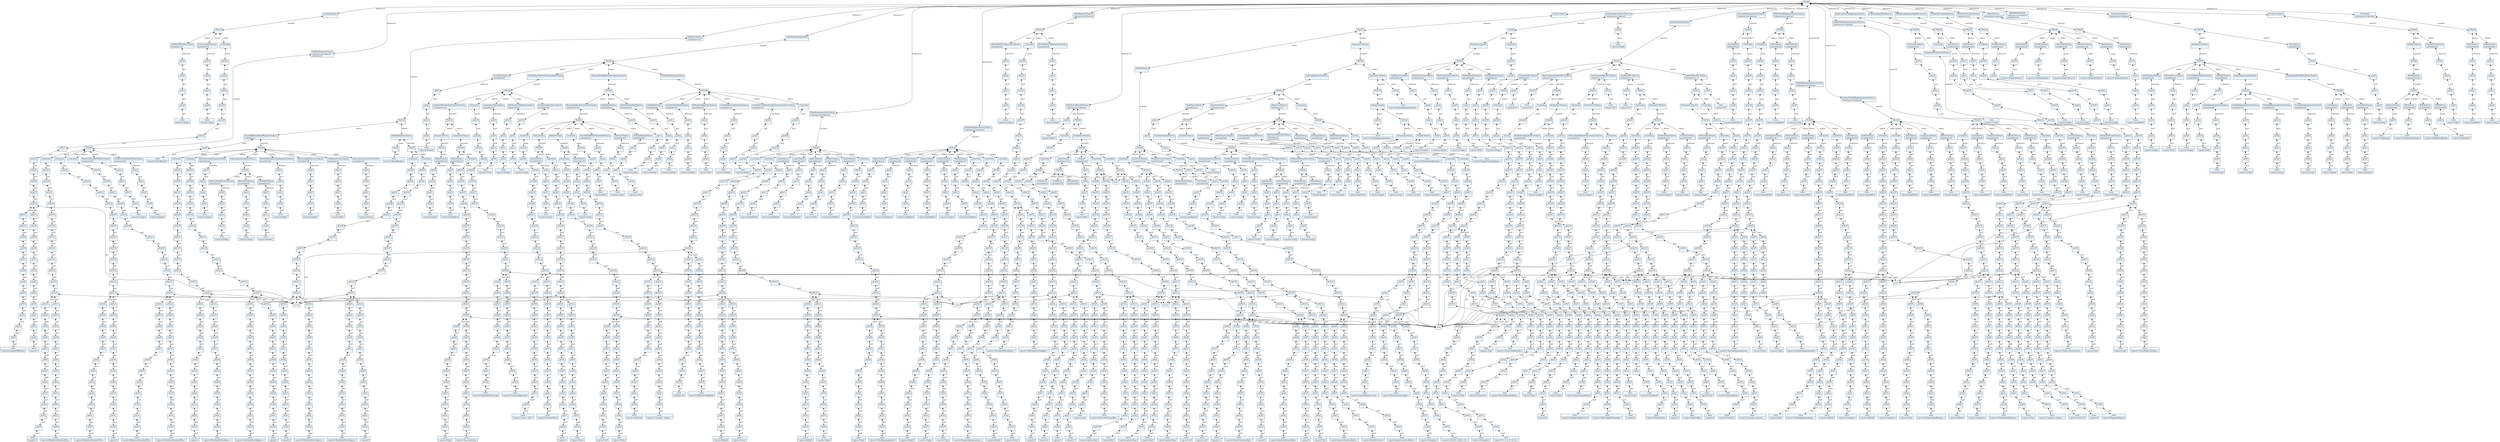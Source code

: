 
    digraph textX {
    fontname = "Bitstream Vera Sans"
    fontsize = 8
    node[
        shape=record,
        style=filled,
        fillcolor=aliceblue
    ]
    nodesep = 0.3
    edge[dir=black,arrowtail=empty]


140155321933632 -> 140155321933392 [label="elements:0" arrowtail=diamond dir=both]
140155321933392 -> 140155321933056 [label="nested:0" arrowtail=diamond dir=both]
140155321933056 -> 140155321932336 [label="child:0" arrowtail=diamond dir=both]
140155321932336 -> 140155324444384 [label="reference" arrowtail=diamond dir=both]
140155324444384 -> 140155324441648 [label="op:0" arrowtail=diamond dir=both]
140155324441648 -> 140155324444144 [label="op:0" arrowtail=diamond dir=both]
140155324444144 -> 140155324442224 [label="op:0" arrowtail=diamond dir=both]
140155324442224 -> 140155324442368 [label="op:0" arrowtail=diamond dir=both]
140155324442368[label="{:term|+op:str='integer'\l}"]
140155324442224[label="{:prec0|}"]
140155324444144[label="{:prec1|}"]
140155324441648[label="{:prec2|}"]
140155324444384[label="{:prec3|}"]
140155321932336[label="{NumberOfWorkers:Feature|nested:list=[]\l}"]
140155321933056 -> 140155324442512 [label="child:1" arrowtail=diamond dir=both]
140155324442512 -> 140155324441168 [label="reference" arrowtail=diamond dir=both]
140155324441168 -> 140155324444288 [label="op:0" arrowtail=diamond dir=both]
140155324444288 -> 140155324440976 [label="op:0" arrowtail=diamond dir=both]
140155324440976 -> 140155326666880 [label="op:0" arrowtail=diamond dir=both]
140155326666880 -> 140155326668224 [label="op:0" arrowtail=diamond dir=both]
140155326668224[label="{:term|+op:str='string'\l}"]
140155326666880[label="{:prec0|}"]
140155324440976[label="{:prec1|}"]
140155324444288[label="{:prec2|}"]
140155324441168[label="{:prec3|}"]
140155324442512[label="{result_storage:Feature|nested:list=[]\l}"]
140155321933056 -> 140155324443088 [label="child:2" arrowtail=diamond dir=both]
140155324443088 -> 140155326664960 [label="name" arrowtail=diamond dir=both]
140155326664960 -> 140155326666208 [label="op:0" arrowtail=diamond dir=both]
140155326666208 -> 140155326666304 [label="op:0" arrowtail=diamond dir=both]
140155326666304 -> 140155326665296 [label="op:0" arrowtail=diamond dir=both]
140155326665296 -> 140155326665728 [label="op:0" arrowtail=diamond dir=both]
140155326665728 -> 140155324532816 [label="op:0" arrowtail=diamond dir=both]
140155324532816 -> 140155324533872 [label="op:0" arrowtail=diamond dir=both]
140155324533872 -> 140155324532672 [label="op:0" arrowtail=diamond dir=both]
140155324532672 -> 140155324533488 [label="op:0" arrowtail=diamond dir=both]
140155324533488 -> 140155324533728 [label="op:0" arrowtail=diamond dir=both]
140155324533728 -> 140155324531760 [label="op:0" arrowtail=diamond dir=both]
140155324531760 -> 140155321565536 [label="op:0" arrowtail=diamond dir=both]
140155321565536 -> 140155321568800 [label="op:0" arrowtail=diamond dir=both]
140155321568800 -> 140155321565344 [label="op:0" arrowtail=diamond dir=both]
140155321565344 -> 140155321565776 [label="op:0" arrowtail=diamond dir=both]
140155321565776 -> 140155321567456 [label="op:0" arrowtail=diamond dir=both]
140155321567456 -> 140155321568992 [label="op:0" arrowtail=diamond dir=both]
140155321568992 -> 140155321565728 [label="op:0" arrowtail=diamond dir=both]
140155321565728 -> 140155321565632 [label="op:0" arrowtail=diamond dir=both]
140155321565632 -> 140155321566304 [label="op:0" arrowtail=diamond dir=both]
140155321566304 -> 140155321566448 [label="op:0" arrowtail=diamond dir=both]
140155321566448 -> 140155321567600 [label="op:0" arrowtail=diamond dir=both]
140155321567600 -> 140155321568848 [label="op:0" arrowtail=diamond dir=both]
140155321568848 -> 140155321565488 [label="op:0" arrowtail=diamond dir=both]
140155321565488 -> 140155321567264 [label="op:0" arrowtail=diamond dir=both]
140155321567264[label="{:term|+op:str='NumberOfWorkers'\l}"]
140155321565488[label="{:prec0|}"]
140155321568848[label="{:prec1|}"]
140155321567600[label="{:prec2|}"]
140155321566448[label="{:prec3|}"]
140155321566304[label="{:prec4|}"]
140155321565632[label="{:prec5|}"]
140155321565728[label="{:prec6|}"]
140155321568992[label="{:prec7|}"]
140155321567456[label="{:prec8|}"]
140155321565776[label="{:prec9|}"]
140155321565344[label="{:prec10|}"]
140155321568800[label="{:prec11|}"]
140155321565536 -> ">=:str" [label="op:1" arrowtail=diamond dir=both]
140155321565536 -> 140155321567072 [label="op:2" arrowtail=diamond dir=both]
140155321567072 -> 140155321568128 [label="op:0" arrowtail=diamond dir=both]
140155321568128 -> 140155321568464 [label="op:0" arrowtail=diamond dir=both]
140155321568464 -> 140155321566160 [label="op:0" arrowtail=diamond dir=both]
140155321566160 -> 140155321567312 [label="op:0" arrowtail=diamond dir=both]
140155321567312 -> 140155321567360 [label="op:0" arrowtail=diamond dir=both]
140155321567360 -> 140155321567840 [label="op:0" arrowtail=diamond dir=both]
140155321567840 -> 140155321567744 [label="op:0" arrowtail=diamond dir=both]
140155321567744 -> 140155321566256 [label="op:0" arrowtail=diamond dir=both]
140155321566256 -> 140155326252224 [label="op:0" arrowtail=diamond dir=both]
140155326252224 -> 140155326251408 [label="op:0" arrowtail=diamond dir=both]
140155326251408 -> 140155326253376 [label="op:0" arrowtail=diamond dir=both]
140155326253376 -> 140155326252032 [label="op:0" arrowtail=diamond dir=both]
140155326252032[label="{:term|+op:int=1\l}"]
140155326253376[label="{:prec0|}"]
140155326251408[label="{:prec1|}"]
140155326252224[label="{:prec2|}"]
140155321566256[label="{:prec3|}"]
140155321567744[label="{:prec4|}"]
140155321567840[label="{:prec5|}"]
140155321567360[label="{:prec6|}"]
140155321567312[label="{:prec7|}"]
140155321566160[label="{:prec8|}"]
140155321568464[label="{:prec9|}"]
140155321568128[label="{:prec10|}"]
140155321567072[label="{:prec11|}"]
140155321565536[label="{:prec12|}"]
140155324531760[label="{:prec13|}"]
140155324533728[label="{:prec14|}"]
140155324533488[label="{:prec15|}"]
140155324532672[label="{:prec16|}"]
140155324533872[label="{:prec17|}"]
140155324532816[label="{:prec18|}"]
140155326665728[label="{:prec19|}"]
140155326665296[label="{:prec20|}"]
140155326666304[label="{:prec21|}"]
140155326666208[label="{:prec22|}"]
140155326664960[label="{:prec23|}"]
140155324443088[label="{:Constraint|}"]
140155321933056[label="{:Nested|}"]
140155321933392[label="{General:Feature|}"]
140155321933632 -> 140155321933488 [label="elements:1" arrowtail=diamond dir=both]
140155321933488 -> 140155321931232 [label="nested:0" arrowtail=diamond dir=both]
140155321931232 -> 140155326667408 [label="child:0" arrowtail=diamond dir=both]
140155326667408 -> 140155324533200 [label="reference" arrowtail=diamond dir=both]
140155324533200 -> 140155324532192 [label="op:0" arrowtail=diamond dir=both]
140155324532192 -> 140155324534352 [label="op:0" arrowtail=diamond dir=both]
140155324534352 -> 140155324533344 [label="op:0" arrowtail=diamond dir=both]
140155324533344 -> 140155321567024 [label="op:0" arrowtail=diamond dir=both]
140155321567024[label="{:term|+op:str='string'\l}"]
140155324533344[label="{:prec0|}"]
140155324534352[label="{:prec1|}"]
140155324532192[label="{:prec2|}"]
140155324533200[label="{:prec3|}"]
140155326667408[label="{type:Feature|nested:list=[]\l}"]
140155321931232 -> 140155326668176 [label="child:1" arrowtail=diamond dir=both]
140155326668176 -> 140155324534064 [label="name" arrowtail=diamond dir=both]
140155324534064 -> 140155321567936 [label="op:0" arrowtail=diamond dir=both]
140155321567936 -> 140155321566976 [label="op:0" arrowtail=diamond dir=both]
140155321566976 -> 140155321565680 [label="op:0" arrowtail=diamond dir=both]
140155321565680 -> 140155321566832 [label="op:0" arrowtail=diamond dir=both]
140155321566832 -> 140155326253712 [label="op:0" arrowtail=diamond dir=both]
140155326253712 -> 140155326251888 [label="op:0" arrowtail=diamond dir=both]
140155326251888 -> 140155326252128 [label="op:0" arrowtail=diamond dir=both]
140155326252128 -> 140155326252848 [label="op:0" arrowtail=diamond dir=both]
140155326252848 -> 140155326254672 [label="op:0" arrowtail=diamond dir=both]
140155326254672 -> 140155326252176 [label="op:0" arrowtail=diamond dir=both]
140155326252176 -> 140155326254144 [label="op:0" arrowtail=diamond dir=both]
140155326254144 -> 140155326252416 [label="op:0" arrowtail=diamond dir=both]
140155326252416 -> 140155326253472 [label="op:0" arrowtail=diamond dir=both]
140155326253472 -> 140155326251648 [label="op:0" arrowtail=diamond dir=both]
140155326251648 -> 140155326251600 [label="op:0" arrowtail=diamond dir=both]
140155326251600 -> 140155326254528 [label="op:0" arrowtail=diamond dir=both]
140155326254528 -> 140155326251168 [label="op:0" arrowtail=diamond dir=both]
140155326251168 -> 140155326252608 [label="op:0" arrowtail=diamond dir=both]
140155326252608 -> 140155326252272 [label="op:0" arrowtail=diamond dir=both]
140155326252272 -> 140155326681392 [label="op:0" arrowtail=diamond dir=both]
140155326681392 -> 140155326684560 [label="op:0" arrowtail=diamond dir=both]
140155326684560 -> 140155326681968 [label="op:0" arrowtail=diamond dir=both]
140155326681968 -> 140155326685136 [label="op:0" arrowtail=diamond dir=both]
140155326685136 -> 140155326682400 [label="op:0" arrowtail=diamond dir=both]
140155326682400[label="{:term|+op:str='type'\l}"]
140155326685136[label="{:prec0|}"]
140155326681968[label="{:prec1|}"]
140155326684560[label="{:prec2|}"]
140155326681392[label="{:prec3|}"]
140155326252272[label="{:prec4|}"]
140155326252608[label="{:prec5|}"]
140155326251168[label="{:prec6|}"]
140155326254528[label="{:prec7|}"]
140155326251600[label="{:prec8|}"]
140155326251648[label="{:prec9|}"]
140155326253472[label="{:prec10|}"]
140155326252416[label="{:prec11|}"]
140155326254144 -> "in:str" [label="op:1" arrowtail=diamond dir=both]
140155326254144 -> 140155326254720 [label="op:2" arrowtail=diamond dir=both]
140155326254720 -> 140155326254192 [label="op:0" arrowtail=diamond dir=both]
140155326254192 -> 140155326254048 [label="op:0" arrowtail=diamond dir=both]
140155326254048 -> 140155326253424 [label="op:0" arrowtail=diamond dir=both]
140155326253424 -> 140155326684656 [label="op:0" arrowtail=diamond dir=both]
140155326684656 -> 140155326682544 [label="op:0" arrowtail=diamond dir=both]
140155326682544 -> 140155326683600 [label="op:0" arrowtail=diamond dir=both]
140155326683600 -> 140155326681872 [label="op:0" arrowtail=diamond dir=both]
140155326681872 -> 140155326681200 [label="op:0" arrowtail=diamond dir=both]
140155326681200 -> 140155326684128 [label="op:0" arrowtail=diamond dir=both]
140155326684128 -> 140155326682160 [label="op:0" arrowtail=diamond dir=both]
140155326682160 -> 140155326683120 [label="op:0" arrowtail=diamond dir=both]
140155326683120 -> 140155326682448 [label="op:0" arrowtail=diamond dir=both]
140155326682448[label="{:term|+op:str='\{Sobol, MersenneTwi...'\l}"]
140155326683120[label="{:prec0|}"]
140155326682160[label="{:prec1|}"]
140155326684128[label="{:prec2|}"]
140155326681200[label="{:prec3|}"]
140155326681872[label="{:prec4|}"]
140155326683600[label="{:prec5|}"]
140155326682544[label="{:prec6|}"]
140155326684656[label="{:prec7|}"]
140155326253424[label="{:prec8|}"]
140155326254048[label="{:prec9|}"]
140155326254192[label="{:prec10|}"]
140155326254720[label="{:prec11|}"]
140155326254144[label="{:prec12|}"]
140155326252176[label="{:prec13|}"]
140155326254672[label="{:prec14|}"]
140155326252848[label="{:prec15|}"]
140155326252128[label="{:prec16|}"]
140155326251888[label="{:prec17|}"]
140155326253712[label="{:prec18|}"]
140155321566832[label="{:prec19|}"]
140155321565680[label="{:prec20|}"]
140155321566976[label="{:prec21|}"]
140155321567936[label="{:prec22|}"]
140155324534064[label="{:prec23|}"]
140155326668176[label="{:Constraint|}"]
140155321931232[label="{:Nested|}"]
140155321933488[label="{SelectionAlgorithm:Feature|}"]
140155321933632 -> 140155324442080 [label="elements:2" arrowtail=diamond dir=both]
140155324442080 -> 140155326668512 [label="nested:0" arrowtail=diamond dir=both]
140155326668512 -> 140155321568032 [label="child:0" arrowtail=diamond dir=both]
140155321568032 -> 140155326255008 [label="reference" arrowtail=diamond dir=both]
140155326255008 -> 140155326253328 [label="op:0" arrowtail=diamond dir=both]
140155326253328 -> 140155326251456 [label="op:0" arrowtail=diamond dir=both]
140155326251456 -> 140155326253760 [label="op:0" arrowtail=diamond dir=both]
140155326253760 -> 140155326254864 [label="op:0" arrowtail=diamond dir=both]
140155326254864[label="{:term|+op:str='string'\l}"]
140155326253760[label="{:prec0|}"]
140155326251456[label="{:prec1|}"]
140155326253328[label="{:prec2|}"]
140155326255008[label="{:prec3|}"]
140155321568032[label="{type:Feature|nested:list=[]\l}"]
140155326668512 -> 140155321569088 [label="child:1" arrowtail=diamond dir=both]
140155321569088 -> 140155326253280 [label="name" arrowtail=diamond dir=both]
140155326253280 -> 140155326253088 [label="op:0" arrowtail=diamond dir=both]
140155326253088 -> 140155326252992 [label="op:0" arrowtail=diamond dir=both]
140155326252992 -> 140155326682352 [label="op:0" arrowtail=diamond dir=both]
140155326682352 -> 140155326684320 [label="op:0" arrowtail=diamond dir=both]
140155326684320 -> 140155326684080 [label="op:0" arrowtail=diamond dir=both]
140155326684080 -> 140155326681488 [label="op:0" arrowtail=diamond dir=both]
140155326681488 -> 140155326683888 [label="op:0" arrowtail=diamond dir=both]
140155326683888 -> 140155326683312 [label="op:0" arrowtail=diamond dir=both]
140155326683312 -> 140155326683024 [label="op:0" arrowtail=diamond dir=both]
140155326683024 -> 140155326681296 [label="op:0" arrowtail=diamond dir=both]
140155326681296 -> 140155326681680 [label="op:0" arrowtail=diamond dir=both]
140155326681680 -> 140155326682880 [label="op:0" arrowtail=diamond dir=both]
140155326682880 -> 140155326683648 [label="op:0" arrowtail=diamond dir=both]
140155326683648 -> 140155326683072 [label="op:0" arrowtail=diamond dir=both]
140155326683072 -> 140155326684224 [label="op:0" arrowtail=diamond dir=both]
140155326684224 -> 140155326684032 [label="op:0" arrowtail=diamond dir=both]
140155326684032 -> 140155326684512 [label="op:0" arrowtail=diamond dir=both]
140155326684512 -> 140155326681440 [label="op:0" arrowtail=diamond dir=both]
140155326681440 -> 140155326681536 [label="op:0" arrowtail=diamond dir=both]
140155326681536 -> 140155326683840 [label="op:0" arrowtail=diamond dir=both]
140155326683840 -> 140155326684896 [label="op:0" arrowtail=diamond dir=both]
140155326684896 -> 140155326682688 [label="op:0" arrowtail=diamond dir=both]
140155326682688 -> 140155326683456 [label="op:0" arrowtail=diamond dir=both]
140155326683456 -> 140155326684992 [label="op:0" arrowtail=diamond dir=both]
140155326684992[label="{:term|+op:str='type'\l}"]
140155326683456[label="{:prec0|}"]
140155326682688[label="{:prec1|}"]
140155326684896[label="{:prec2|}"]
140155326683840[label="{:prec3|}"]
140155326681536[label="{:prec4|}"]
140155326681440[label="{:prec5|}"]
140155326684512[label="{:prec6|}"]
140155326684032[label="{:prec7|}"]
140155326684224[label="{:prec8|}"]
140155326683072[label="{:prec9|}"]
140155326683648[label="{:prec10|}"]
140155326682880[label="{:prec11|}"]
140155326681680 -> "in:str" [label="op:1" arrowtail=diamond dir=both]
140155326681680 -> 140155326682832 [label="op:2" arrowtail=diamond dir=both]
140155326682832 -> 140155326683360 [label="op:0" arrowtail=diamond dir=both]
140155326683360 -> 140155326682064 [label="op:0" arrowtail=diamond dir=both]
140155326682064 -> 140155326683216 [label="op:0" arrowtail=diamond dir=both]
140155326683216 -> 140155326681632 [label="op:0" arrowtail=diamond dir=both]
140155326681632 -> 140155326681248 [label="op:0" arrowtail=diamond dir=both]
140155326681248 -> 140155326682016 [label="op:0" arrowtail=diamond dir=both]
140155326682016 -> 140155326682208 [label="op:0" arrowtail=diamond dir=both]
140155326682208 -> 140155326683984 [label="op:0" arrowtail=diamond dir=both]
140155326683984 -> 140155326683936 [label="op:0" arrowtail=diamond dir=both]
140155326683936 -> 140155321556272 [label="op:0" arrowtail=diamond dir=both]
140155321556272 -> 140155321553392 [label="op:0" arrowtail=diamond dir=both]
140155321553392 -> 140155321553968 [label="op:0" arrowtail=diamond dir=both]
140155321553968[label="{:term|+op:str='\{AutoModel, Random\...'\l}"]
140155321553392[label="{:prec0|}"]
140155321556272[label="{:prec1|}"]
140155326683936[label="{:prec2|}"]
140155326683984[label="{:prec3|}"]
140155326682208[label="{:prec4|}"]
140155326682016[label="{:prec5|}"]
140155326681248[label="{:prec6|}"]
140155326681632[label="{:prec7|}"]
140155326683216[label="{:prec8|}"]
140155326682064[label="{:prec9|}"]
140155326683360[label="{:prec10|}"]
140155326682832[label="{:prec11|}"]
140155326681680[label="{:prec12|}"]
140155326681296[label="{:prec13|}"]
140155326683024[label="{:prec14|}"]
140155326683312[label="{:prec15|}"]
140155326683888[label="{:prec16|}"]
140155326681488[label="{:prec17|}"]
140155326684080[label="{:prec18|}"]
140155326684320[label="{:prec19|}"]
140155326682352[label="{:prec20|}"]
140155326252992[label="{:prec21|}"]
140155326253088[label="{:prec22|}"]
140155326253280[label="{:prec23|}"]
140155321569088[label="{:Constraint|}"]
140155326668512[label="{:Nested|}"]
140155324442080[label="{DefaultConfigurationHandler:Feature|}"]
140155321933632 -> 140155321932144 [label="elements:3" arrowtail=diamond dir=both]
140155321932144 -> 140155321566592 [label="nested:0" arrowtail=diamond dir=both]
140155321566592 -> 140155326684848 [label="child:0" arrowtail=diamond dir=both]
140155326684848 -> 140155326682304 [label="reference" arrowtail=diamond dir=both]
140155326682304 -> 140155326684368 [label="op:0" arrowtail=diamond dir=both]
140155326684368 -> 140155326682784 [label="op:0" arrowtail=diamond dir=both]
140155326682784 -> 140155326684464 [label="op:0" arrowtail=diamond dir=both]
140155326684464 -> 140155326682640 [label="op:0" arrowtail=diamond dir=both]
140155326682640[label="{:term|+op:str='string'\l}"]
140155326684464[label="{:prec0|}"]
140155326682784[label="{:prec1|}"]
140155326684368[label="{:prec2|}"]
140155326682304[label="{:prec3|}"]
140155326684848[label="{DataFile:Feature|nested:list=[]\l}"]
140155321566592[label="{:Nested|}"]
140155321932144[label="{DomainDescription:Feature|}"]
140155321933632 -> 140155321933200 [label="elements:4" arrowtail=diamond dir=both]
140155321933200 -> 140155326251984 [label="nested:0" arrowtail=diamond dir=both]
140155326251984 -> 140155326683552 [label="child:0" arrowtail=diamond dir=both]
140155326683552 -> 140155326684800 [label="reference" arrowtail=diamond dir=both]
140155326684800 -> 140155326685040 [label="op:0" arrowtail=diamond dir=both]
140155326685040 -> 140155326684704 [label="op:0" arrowtail=diamond dir=both]
140155326684704 -> 140155326681152 [label="op:0" arrowtail=diamond dir=both]
140155326681152 -> 140155321553680 [label="op:0" arrowtail=diamond dir=both]
140155321553680[label="{:term|+op:str='integer'\l}"]
140155326681152[label="{:prec0|}"]
140155326684704[label="{:prec1|}"]
140155326685040[label="{:prec2|}"]
140155326684800[label="{:prec3|}"]
140155326683552[label="{MinActiveNumberOfTasks:Feature|nested:list=[]\l}"]
140155326251984 -> 140155326681728 [label="child:1" arrowtail=diamond dir=both]
140155326681728 -> 140155326681344 [label="reference" arrowtail=diamond dir=both]
140155326681344 -> 140155326682112 [label="op:0" arrowtail=diamond dir=both]
140155326682112 -> 140155321555360 [label="op:0" arrowtail=diamond dir=both]
140155321555360 -> 140155321553248 [label="op:0" arrowtail=diamond dir=both]
140155321553248 -> 140155321553440 [label="op:0" arrowtail=diamond dir=both]
140155321553440[label="{:term|+op:str='integer'\l}"]
140155321553248[label="{:prec0|}"]
140155321555360[label="{:prec1|}"]
140155326682112[label="{:prec2|}"]
140155326681344[label="{:prec3|}"]
140155326681728[label="{MaxActiveNumberOfTasks:Feature|nested:list=[]\l}"]
140155326251984 -> 140155326681776 [label="child:2" arrowtail=diamond dir=both]
140155326681776 -> 140155321553632 [label="name" arrowtail=diamond dir=both]
140155321553632 -> 140155321553296 [label="op:0" arrowtail=diamond dir=both]
140155321553296 -> 140155326558416 [label="op:0" arrowtail=diamond dir=both]
140155326558416 -> 140155326561728 [label="op:0" arrowtail=diamond dir=both]
140155326561728 -> 140155326559904 [label="op:0" arrowtail=diamond dir=both]
140155326559904 -> 140155326561824 [label="op:0" arrowtail=diamond dir=both]
140155326561824 -> 140155326562112 [label="op:0" arrowtail=diamond dir=both]
140155326562112 -> 140155326558800 [label="op:0" arrowtail=diamond dir=both]
140155326558800 -> 140155326560768 [label="op:0" arrowtail=diamond dir=both]
140155326560768 -> 140155326560960 [label="op:0" arrowtail=diamond dir=both]
140155326560960 -> 140155326561632 [label="op:0" arrowtail=diamond dir=both]
140155326561632 -> 140155326561392 [label="op:0" arrowtail=diamond dir=both]
140155326561392 -> 140155326561296 [label="op:0" arrowtail=diamond dir=both]
140155326561296 -> 140155326561872 [label="op:0" arrowtail=diamond dir=both]
140155326561872 -> 140155326561968 [label="op:0" arrowtail=diamond dir=both]
140155326561968 -> 140155326559184 [label="op:0" arrowtail=diamond dir=both]
140155326559184 -> 140155326558944 [label="op:0" arrowtail=diamond dir=both]
140155326558944 -> 140155326562160 [label="op:0" arrowtail=diamond dir=both]
140155326562160 -> 140155326561776 [label="op:0" arrowtail=diamond dir=both]
140155326561776 -> 140155326559856 [label="op:0" arrowtail=diamond dir=both]
140155326559856 -> 140155326559376 [label="op:0" arrowtail=diamond dir=both]
140155326559376 -> 140155326559952 [label="op:0" arrowtail=diamond dir=both]
140155326559952 -> 140155326558560 [label="op:0" arrowtail=diamond dir=both]
140155326558560 -> 140155326562064 [label="op:0" arrowtail=diamond dir=both]
140155326562064 -> 140155326561680 [label="op:0" arrowtail=diamond dir=both]
140155326561680[label="{:term|+op:str='MinActiveNumberOfTas...'\l}"]
140155326562064[label="{:prec0|}"]
140155326558560[label="{:prec1|}"]
140155326559952[label="{:prec2|}"]
140155326559376[label="{:prec3|}"]
140155326559856[label="{:prec4|}"]
140155326561776[label="{:prec5|}"]
140155326562160[label="{:prec6|}"]
140155326558944[label="{:prec7|}"]
140155326559184[label="{:prec8|}"]
140155326561968[label="{:prec9|}"]
140155326561872[label="{:prec10|}"]
140155326561296[label="{:prec11|}"]
140155326561392 -> ">=:str" [label="op:1" arrowtail=diamond dir=both]
140155326561392 -> 140155326558656 [label="op:2" arrowtail=diamond dir=both]
140155326558656 -> 140155326560048 [label="op:0" arrowtail=diamond dir=both]
140155326560048 -> 140155326558704 [label="op:0" arrowtail=diamond dir=both]
140155326558704 -> 140155326560096 [label="op:0" arrowtail=diamond dir=both]
140155326560096 -> 140155326560384 [label="op:0" arrowtail=diamond dir=both]
140155326560384 -> 140155326560192 [label="op:0" arrowtail=diamond dir=both]
140155326560192 -> 140155326561584 [label="op:0" arrowtail=diamond dir=both]
140155326561584 -> 140155326561440 [label="op:0" arrowtail=diamond dir=both]
140155326561440 -> 140155326560000 [label="op:0" arrowtail=diamond dir=both]
140155326560000 -> 140155326559328 [label="op:0" arrowtail=diamond dir=both]
140155326559328 -> 140155326561152 [label="op:0" arrowtail=diamond dir=both]
140155326561152 -> 140155326561920 [label="op:0" arrowtail=diamond dir=both]
140155326561920 -> 140155326561248 [label="op:0" arrowtail=diamond dir=both]
140155326561248[label="{:term|+op:int=3\l}"]
140155326561920[label="{:prec0|}"]
140155326561152[label="{:prec1|}"]
140155326559328[label="{:prec2|}"]
140155326560000[label="{:prec3|}"]
140155326561440[label="{:prec4|}"]
140155326561584[label="{:prec5|}"]
140155326560192[label="{:prec6|}"]
140155326560384[label="{:prec7|}"]
140155326560096[label="{:prec8|}"]
140155326558704[label="{:prec9|}"]
140155326560048[label="{:prec10|}"]
140155326558656[label="{:prec11|}"]
140155326561392[label="{:prec12|}"]
140155326561632[label="{:prec13|}"]
140155326560960[label="{:prec14|}"]
140155326560768[label="{:prec15|}"]
140155326558800[label="{:prec16|}"]
140155326562112[label="{:prec17|}"]
140155326561824[label="{:prec18|}"]
140155326559904[label="{:prec19|}"]
140155326561728[label="{:prec20|}"]
140155326558416[label="{:prec21|}"]
140155321553296[label="{:prec22|}"]
140155321553632[label="{:prec23|}"]
140155326681776[label="{:Constraint|}"]
140155326251984 -> 140155321556080 [label="child:3" arrowtail=diamond dir=both]
140155321556080 -> 140155326560912 [label="name" arrowtail=diamond dir=both]
140155326560912 -> 140155326559136 [label="op:0" arrowtail=diamond dir=both]
140155326559136 -> 140155326561200 [label="op:0" arrowtail=diamond dir=both]
140155326561200 -> 140155326558464 [label="op:0" arrowtail=diamond dir=both]
140155326558464 -> 140155326560432 [label="op:0" arrowtail=diamond dir=both]
140155326560432 -> 140155326559808 [label="op:0" arrowtail=diamond dir=both]
140155326559808 -> 140155326560672 [label="op:0" arrowtail=diamond dir=both]
140155326560672 -> 140155326558320 [label="op:0" arrowtail=diamond dir=both]
140155326558320 -> 140155326559760 [label="op:0" arrowtail=diamond dir=both]
140155326559760 -> 140155326560144 [label="op:0" arrowtail=diamond dir=both]
140155326560144 -> 140155326561104 [label="op:0" arrowtail=diamond dir=both]
140155326561104 -> 140155326559616 [label="op:0" arrowtail=diamond dir=both]
140155326559616 -> 140155326562256 [label="op:0" arrowtail=diamond dir=both]
140155326562256 -> 140155326561056 [label="op:0" arrowtail=diamond dir=both]
140155326561056 -> 140155321847968 [label="op:0" arrowtail=diamond dir=both]
140155321847968 -> 140155321850848 [label="op:0" arrowtail=diamond dir=both]
140155321850848 -> 140155321849792 [label="op:0" arrowtail=diamond dir=both]
140155321849792 -> 140155321849264 [label="op:0" arrowtail=diamond dir=both]
140155321849264 -> 140155323521968 [label="op:0" arrowtail=diamond dir=both]
140155323521968 -> 140155323521248 [label="op:0" arrowtail=diamond dir=both]
140155323521248 -> 140155323520960 [label="op:0" arrowtail=diamond dir=both]
140155323520960 -> 140155323519472 [label="op:0" arrowtail=diamond dir=both]
140155323519472 -> 140155323521008 [label="op:0" arrowtail=diamond dir=both]
140155323521008 -> 140155323519712 [label="op:0" arrowtail=diamond dir=both]
140155323519712 -> 140155323519952 [label="op:0" arrowtail=diamond dir=both]
140155323519952[label="{:term|+op:str='MaxActiveNumberOfTas...'\l}"]
140155323519712[label="{:prec0|}"]
140155323521008[label="{:prec1|}"]
140155323519472[label="{:prec2|}"]
140155323520960[label="{:prec3|}"]
140155323521248[label="{:prec4|}"]
140155323521968[label="{:prec5|}"]
140155321849264[label="{:prec6|}"]
140155321849792[label="{:prec7|}"]
140155321850848[label="{:prec8|}"]
140155321847968[label="{:prec9|}"]
140155326561056[label="{:prec10|}"]
140155326562256[label="{:prec11|}"]
140155326559616 -> ">=:str" [label="op:1" arrowtail=diamond dir=both]
140155326559616 -> 140155326559040 [label="op:2" arrowtail=diamond dir=both]
140155326559040 -> 140155321850032 [label="op:0" arrowtail=diamond dir=both]
140155321850032 -> 140155321851328 [label="op:0" arrowtail=diamond dir=both]
140155321851328 -> 140155323519328 [label="op:0" arrowtail=diamond dir=both]
140155323519328 -> 140155323521344 [label="op:0" arrowtail=diamond dir=both]
140155323521344 -> 140155323519424 [label="op:0" arrowtail=diamond dir=both]
140155323519424 -> 140155323520768 [label="op:0" arrowtail=diamond dir=both]
140155323520768 -> 140155323519760 [label="op:0" arrowtail=diamond dir=both]
140155323519760 -> 140155323520816 [label="op:0" arrowtail=diamond dir=both]
140155323520816 -> 140155323521776 [label="op:0" arrowtail=diamond dir=both]
140155323521776 -> 140155323522304 [label="op:0" arrowtail=diamond dir=both]
140155323522304 -> 140155323521872 [label="op:0" arrowtail=diamond dir=both]
140155323521872 -> 140155323522832 [label="op:0" arrowtail=diamond dir=both]
140155323522832[label="{:term|+op:int=3\l}"]
140155323521872[label="{:prec0|}"]
140155323522304[label="{:prec1|}"]
140155323521776[label="{:prec2|}"]
140155323520816[label="{:prec3|}"]
140155323519760[label="{:prec4|}"]
140155323520768[label="{:prec5|}"]
140155323519424[label="{:prec6|}"]
140155323521344[label="{:prec7|}"]
140155323519328[label="{:prec8|}"]
140155321851328[label="{:prec9|}"]
140155321850032[label="{:prec10|}"]
140155326559040[label="{:prec11|}"]
140155326559616[label="{:prec12|}"]
140155326561104[label="{:prec13|}"]
140155326560144[label="{:prec14|}"]
140155326559760[label="{:prec15|}"]
140155326558320[label="{:prec16|}"]
140155326560672[label="{:prec17|}"]
140155326559808[label="{:prec18|}"]
140155326560432[label="{:prec19|}"]
140155326558464[label="{:prec20|}"]
140155326561200[label="{:prec21|}"]
140155326559136[label="{:prec22|}"]
140155326560912[label="{:prec23|}"]
140155321556080[label="{:Constraint|}"]
140155326251984 -> 140155321555984 [label="child:4" arrowtail=diamond dir=both]
140155321555984 -> 140155326560816 [label="name" arrowtail=diamond dir=both]
140155326560816 -> 140155326559424 [label="op:0" arrowtail=diamond dir=both]
140155326559424 -> 140155326558992 [label="op:0" arrowtail=diamond dir=both]
140155326558992 -> 140155326560576 [label="op:0" arrowtail=diamond dir=both]
140155326560576 -> 140155326559520 [label="op:0" arrowtail=diamond dir=both]
140155326559520 -> 140155321848592 [label="op:0" arrowtail=diamond dir=both]
140155321848592 -> 140155323520144 [label="op:0" arrowtail=diamond dir=both]
140155323520144 -> 140155323521488 [label="op:0" arrowtail=diamond dir=both]
140155323521488 -> 140155323519376 [label="op:0" arrowtail=diamond dir=both]
140155323519376 -> 140155323522064 [label="op:0" arrowtail=diamond dir=both]
140155323522064 -> 140155323522928 [label="op:0" arrowtail=diamond dir=both]
140155323522928 -> 140155323519568 [label="op:0" arrowtail=diamond dir=both]
140155323519568 -> 140155323520528 [label="op:0" arrowtail=diamond dir=both]
140155323520528 -> 140155323519040 [label="op:0" arrowtail=diamond dir=both]
140155323519040 -> 140155323522256 [label="op:0" arrowtail=diamond dir=both]
140155323522256 -> 140155323521200 [label="op:0" arrowtail=diamond dir=both]
140155323521200 -> 140155323523024 [label="op:0" arrowtail=diamond dir=both]
140155323523024 -> 140155323522016 [label="op:0" arrowtail=diamond dir=both]
140155323522016 -> 140155323522496 [label="op:0" arrowtail=diamond dir=both]
140155323522496 -> 140155323519280 [label="op:0" arrowtail=diamond dir=both]
140155323519280 -> 140155323522544 [label="op:0" arrowtail=diamond dir=both]
140155323522544 -> 140155323520240 [label="op:0" arrowtail=diamond dir=both]
140155323520240 -> 140155323521728 [label="op:0" arrowtail=diamond dir=both]
140155323521728 -> 140155326631072 [label="op:0" arrowtail=diamond dir=both]
140155326631072 -> 140155326631552 [label="op:0" arrowtail=diamond dir=both]
140155326631552[label="{:term|+op:str='MinActiveNumberOfTas...'\l}"]
140155326631072[label="{:prec0|}"]
140155323521728[label="{:prec1|}"]
140155323520240[label="{:prec2|}"]
140155323522544[label="{:prec3|}"]
140155323519280[label="{:prec4|}"]
140155323522496[label="{:prec5|}"]
140155323522016[label="{:prec6|}"]
140155323523024[label="{:prec7|}"]
140155323521200[label="{:prec8|}"]
140155323522256[label="{:prec9|}"]
140155323519040[label="{:prec10|}"]
140155323520528[label="{:prec11|}"]
140155323519568 -> "<=:str" [label="op:1" arrowtail=diamond dir=both]
140155323519568 -> 140155323519088 [label="op:2" arrowtail=diamond dir=both]
140155323519088 -> 140155323522784 [label="op:0" arrowtail=diamond dir=both]
140155323522784 -> 140155323520048 [label="op:0" arrowtail=diamond dir=both]
140155323520048 -> 140155323519232 [label="op:0" arrowtail=diamond dir=both]
140155323519232 -> 140155323522400 [label="op:0" arrowtail=diamond dir=both]
140155323522400 -> 140155323522736 [label="op:0" arrowtail=diamond dir=both]
140155323522736 -> 140155326628768 [label="op:0" arrowtail=diamond dir=both]
140155326628768 -> 140155326629584 [label="op:0" arrowtail=diamond dir=both]
140155326629584 -> 140155326630160 [label="op:0" arrowtail=diamond dir=both]
140155326630160 -> 140155326631504 [label="op:0" arrowtail=diamond dir=both]
140155326631504 -> 140155326631792 [label="op:0" arrowtail=diamond dir=both]
140155326631792 -> 140155326628528 [label="op:0" arrowtail=diamond dir=both]
140155326628528 -> 140155326630784 [label="op:0" arrowtail=diamond dir=both]
140155326630784[label="{:term|+op:str='MaxActiveNumberOfTas...'\l}"]
140155326628528[label="{:prec0|}"]
140155326631792[label="{:prec1|}"]
140155326631504[label="{:prec2|}"]
140155326630160[label="{:prec3|}"]
140155326629584[label="{:prec4|}"]
140155326628768[label="{:prec5|}"]
140155323522736[label="{:prec6|}"]
140155323522400[label="{:prec7|}"]
140155323519232[label="{:prec8|}"]
140155323520048[label="{:prec9|}"]
140155323522784[label="{:prec10|}"]
140155323519088[label="{:prec11|}"]
140155323519568[label="{:prec12|}"]
140155323522928[label="{:prec13|}"]
140155323522064[label="{:prec14|}"]
140155323519376[label="{:prec15|}"]
140155323521488[label="{:prec16|}"]
140155323520144[label="{:prec17|}"]
140155321848592[label="{:prec18|}"]
140155326559520[label="{:prec19|}"]
140155326560576[label="{:prec20|}"]
140155326558992[label="{:prec21|}"]
140155326559424[label="{:prec22|}"]
140155326560816[label="{:prec23|}"]
140155321555984[label="{:Constraint|}"]
140155326251984[label="{:Nested|}"]
140155321933200[label="{OutliersDetector:Feature|+abstract:str='abstract'\l+fcard:int=5\l}"]
140155321933632 -> 140155326251696 [label="elements:5" arrowtail=diamond dir=both]
140155326251696 -> 140155326682928 [label="nested:0" arrowtail=diamond dir=both]
140155326682928 -> 140155326558368 [label="child:0" arrowtail=diamond dir=both]
140155326558368 -> 140155326562016 [label="super" arrowtail=diamond dir=both]
140155326562016 -> 140155323522160 [label="op:0" arrowtail=diamond dir=both]
140155323522160[label="{:term|+op:str='OutliersDetector'\l}"]
140155326562016[label="{:prec0|}"]
140155326558368[label="{Dixon:Feature|nested:list=[]\l}"]
140155326682928 -> 140155321850272 [label="child:1" arrowtail=diamond dir=both]
140155321850272 -> 140155323519664 [label="super" arrowtail=diamond dir=both]
140155323519664 -> 140155323521584 [label="op:0" arrowtail=diamond dir=both]
140155323521584[label="{:term|+op:str='OutliersDetector'\l}"]
140155323519664[label="{:prec0|}"]
140155321850272[label="{Grubbs:Feature|nested:list=[]\l}"]
140155326682928 -> 140155323521632 [label="child:2" arrowtail=diamond dir=both]
140155323521632 -> 140155323520864 [label="super" arrowtail=diamond dir=both]
140155323520864 -> 140155323521920 [label="op:0" arrowtail=diamond dir=both]
140155323521920[label="{:term|+op:str='OutliersDetector'\l}"]
140155323520864[label="{:prec0|}"]
140155323521632[label="{Chauvenet:Feature|nested:list=[]\l}"]
140155326682928 -> 140155323520000 [label="child:3" arrowtail=diamond dir=both]
140155323520000 -> 140155323520624 [label="super" arrowtail=diamond dir=both]
140155323520624 -> 140155323520192 [label="op:0" arrowtail=diamond dir=both]
140155323520192[label="{:term|+op:str='OutliersDetector'\l}"]
140155323520624[label="{:prec0|}"]
140155323520000[label="{Quartiles:Feature|nested:list=[]\l}"]
140155326682928 -> 140155323521392 [label="child:4" arrowtail=diamond dir=both]
140155323521392 -> 140155326629968 [label="super" arrowtail=diamond dir=both]
140155326629968 -> 140155326631024 [label="op:0" arrowtail=diamond dir=both]
140155326631024[label="{:term|+op:str='OutliersDetector'\l}"]
140155326629968[label="{:prec0|}"]
140155323521392[label="{Mad:Feature|nested:list=[]\l}"]
140155326682928[label="{:Nested|}"]
140155326251696[label="{OutliersDetection:Feature|+gcard:str='or'\l}"]
140155321933632 -> 140155321568416 [label="elements:6" arrowtail=diamond dir=both]
140155321568416 -> 140155326558608 [label="nested:0" arrowtail=diamond dir=both]
140155326558608 -> 140155326629296 [label="child:0" arrowtail=diamond dir=both]
140155326629296 -> 140155326629680 [label="reference" arrowtail=diamond dir=both]
140155326629680 -> 140155326630448 [label="op:0" arrowtail=diamond dir=both]
140155326630448 -> 140155326628096 [label="op:0" arrowtail=diamond dir=both]
140155326628096 -> 140155326630688 [label="op:0" arrowtail=diamond dir=both]
140155326630688 -> 140155326629440 [label="op:0" arrowtail=diamond dir=both]
140155326629440[label="{:term|+op:str='integer'\l}"]
140155326630688[label="{:prec0|}"]
140155326628096[label="{:prec1|}"]
140155326630448[label="{:prec2|}"]
140155326629680[label="{:prec3|}"]
140155326629296[label="{MinTasksPerConfiguration:Feature|nested:list=[]\l}"]
140155326558608 -> 140155326630016 [label="child:1" arrowtail=diamond dir=both]
140155326630016 -> 140155326629152 [label="reference" arrowtail=diamond dir=both]
140155326629152 -> 140155326628048 [label="op:0" arrowtail=diamond dir=both]
140155326628048 -> 140155326631360 [label="op:0" arrowtail=diamond dir=both]
140155326631360 -> 140155326631312 [label="op:0" arrowtail=diamond dir=both]
140155326631312 -> 140155326627904 [label="op:0" arrowtail=diamond dir=both]
140155326627904[label="{:term|+op:str='integer'\l}"]
140155326631312[label="{:prec0|}"]
140155326631360[label="{:prec1|}"]
140155326628048[label="{:prec2|}"]
140155326629152[label="{:prec3|}"]
140155326630016[label="{MaxTasksPerConfiguration:Feature|nested:list=[]\l}"]
140155326558608 -> 140155326630064 [label="child:2" arrowtail=diamond dir=both]
140155326630064 -> 140155326631840 [label="name" arrowtail=diamond dir=both]
140155326631840 -> 140155326628480 [label="op:0" arrowtail=diamond dir=both]
140155326628480 -> 140155326630304 [label="op:0" arrowtail=diamond dir=both]
140155326630304 -> 140155326629344 [label="op:0" arrowtail=diamond dir=both]
140155326629344 -> 140155326630208 [label="op:0" arrowtail=diamond dir=both]
140155326630208 -> 140155326628816 [label="op:0" arrowtail=diamond dir=both]
140155326628816 -> 140155326631744 [label="op:0" arrowtail=diamond dir=both]
140155326631744 -> 140155326630544 [label="op:0" arrowtail=diamond dir=both]
140155326630544 -> 140155326630112 [label="op:0" arrowtail=diamond dir=both]
140155326630112 -> 140155326631696 [label="op:0" arrowtail=diamond dir=both]
140155326631696 -> 140155326629200 [label="op:0" arrowtail=diamond dir=both]
140155326629200 -> 140155326631168 [label="op:0" arrowtail=diamond dir=both]
140155326631168 -> 140155326628672 [label="op:0" arrowtail=diamond dir=both]
140155326628672 -> 140155326631648 [label="op:0" arrowtail=diamond dir=both]
140155326631648 -> 140155326628144 [label="op:0" arrowtail=diamond dir=both]
140155326628144 -> 140155326629776 [label="op:0" arrowtail=diamond dir=both]
140155326629776 -> 140155326698160 [label="op:0" arrowtail=diamond dir=both]
140155326698160 -> 140155326701280 [label="op:0" arrowtail=diamond dir=both]
140155326701280 -> 140155326699552 [label="op:0" arrowtail=diamond dir=both]
140155326699552 -> 140155326701328 [label="op:0" arrowtail=diamond dir=both]
140155326701328 -> 140155326701040 [label="op:0" arrowtail=diamond dir=both]
140155326701040 -> 140155326697680 [label="op:0" arrowtail=diamond dir=both]
140155326697680 -> 140155326700800 [label="op:0" arrowtail=diamond dir=both]
140155326700800 -> 140155326699312 [label="op:0" arrowtail=diamond dir=both]
140155326699312 -> 140155326697824 [label="op:0" arrowtail=diamond dir=both]
140155326697824[label="{:term|+op:str='MinTasksPerConfigura...'\l}"]
140155326699312[label="{:prec0|}"]
140155326700800[label="{:prec1|}"]
140155326697680[label="{:prec2|}"]
140155326701040[label="{:prec3|}"]
140155326701328[label="{:prec4|}"]
140155326699552[label="{:prec5|}"]
140155326701280[label="{:prec6|}"]
140155326698160[label="{:prec7|}"]
140155326629776[label="{:prec8|}"]
140155326628144[label="{:prec9|}"]
140155326631648[label="{:prec10|}"]
140155326628672[label="{:prec11|}"]
140155326631168 -> "<=:str" [label="op:1" arrowtail=diamond dir=both]
140155326631168 -> 140155326629872 [label="op:2" arrowtail=diamond dir=both]
140155326629872 -> 140155326631216 [label="op:0" arrowtail=diamond dir=both]
140155326631216 -> 140155326699360 [label="op:0" arrowtail=diamond dir=both]
140155326699360 -> 140155326698592 [label="op:0" arrowtail=diamond dir=both]
140155326698592 -> 140155326701424 [label="op:0" arrowtail=diamond dir=both]
140155326701424 -> 140155326699936 [label="op:0" arrowtail=diamond dir=both]
140155326699936 -> 140155326698256 [label="op:0" arrowtail=diamond dir=both]
140155326698256 -> 140155326697632 [label="op:0" arrowtail=diamond dir=both]
140155326697632 -> 140155326698016 [label="op:0" arrowtail=diamond dir=both]
140155326698016 -> 140155326697536 [label="op:0" arrowtail=diamond dir=both]
140155326697536 -> 140155326700656 [label="op:0" arrowtail=diamond dir=both]
140155326700656 -> 140155326700992 [label="op:0" arrowtail=diamond dir=both]
140155326700992 -> 140155326697728 [label="op:0" arrowtail=diamond dir=both]
140155326697728[label="{:term|+op:str='MaxTasksPerConfigura...'\l}"]
140155326700992[label="{:prec0|}"]
140155326700656[label="{:prec1|}"]
140155326697536[label="{:prec2|}"]
140155326698016[label="{:prec3|}"]
140155326697632[label="{:prec4|}"]
140155326698256[label="{:prec5|}"]
140155326699936[label="{:prec6|}"]
140155326701424[label="{:prec7|}"]
140155326698592[label="{:prec8|}"]
140155326699360[label="{:prec9|}"]
140155326631216[label="{:prec10|}"]
140155326629872[label="{:prec11|}"]
140155326631168[label="{:prec12|}"]
140155326629200[label="{:prec13|}"]
140155326631696[label="{:prec14|}"]
140155326630112[label="{:prec15|}"]
140155326630544[label="{:prec16|}"]
140155326631744[label="{:prec17|}"]
140155326628816[label="{:prec18|}"]
140155326630208[label="{:prec19|}"]
140155326629344[label="{:prec20|}"]
140155326630304[label="{:prec21|}"]
140155326628480[label="{:prec22|}"]
140155326631840[label="{:prec23|}"]
140155326630064[label="{:Constraint|}"]
140155326558608[label="{:Nested|}"]
140155321568416[label="{AbstrRepeater:Feature|+abstract:str='abstract'\l}"]
140155321933632 -> 140155326684752 [label="elements:7" arrowtail=diamond dir=both]
140155326684752 -> 140155326631408 [label="nested:0" arrowtail=diamond dir=both]
140155326631408 -> 140155326630832 [label="child:0" arrowtail=diamond dir=both]
140155326630832 -> 140155326630976 [label="super" arrowtail=diamond dir=both]
140155326630976 -> 140155326629008 [label="op:0" arrowtail=diamond dir=both]
140155326629008[label="{:term|+op:str='AbstrRepeater'\l}"]
140155326630976[label="{:prec0|}"]
140155326630832 -> 140155326629104 [label="nested:0" arrowtail=diamond dir=both]
140155326629104 -> 140155326630736 [label="child:0" arrowtail=diamond dir=both]
140155326630736 -> 140155326700464 [label="name" arrowtail=diamond dir=both]
140155326700464 -> 140155326698880 [label="op:0" arrowtail=diamond dir=both]
140155326698880 -> 140155326700752 [label="op:0" arrowtail=diamond dir=both]
140155326700752 -> 140155326701520 [label="op:0" arrowtail=diamond dir=both]
140155326701520 -> 140155326699072 [label="op:0" arrowtail=diamond dir=both]
140155326699072 -> 140155326700848 [label="op:0" arrowtail=diamond dir=both]
140155326700848 -> 140155326698496 [label="op:0" arrowtail=diamond dir=both]
140155326698496 -> 140155326699600 [label="op:0" arrowtail=diamond dir=both]
140155326699600 -> 140155326699840 [label="op:0" arrowtail=diamond dir=both]
140155326699840 -> 140155326700704 [label="op:0" arrowtail=diamond dir=both]
140155326700704 -> 140155326699264 [label="op:0" arrowtail=diamond dir=both]
140155326699264 -> 140155327672480 [label="op:0" arrowtail=diamond dir=both]
140155327672480 -> 140155327675072 [label="op:0" arrowtail=diamond dir=both]
140155327675072 -> 140155327673536 [label="op:0" arrowtail=diamond dir=both]
140155327673536 -> 140155327674640 [label="op:0" arrowtail=diamond dir=both]
140155327674640 -> 140155327676080 [label="op:0" arrowtail=diamond dir=both]
140155327676080 -> 140155327672384 [label="op:0" arrowtail=diamond dir=both]
140155327672384 -> 140155327673392 [label="op:0" arrowtail=diamond dir=both]
140155327673392 -> 140155327673584 [label="op:0" arrowtail=diamond dir=both]
140155327673584 -> 140155327675264 [label="op:0" arrowtail=diamond dir=both]
140155327675264 -> 140155327674736 [label="op:0" arrowtail=diamond dir=both]
140155327674736 -> 140155327672864 [label="op:0" arrowtail=diamond dir=both]
140155327672864 -> 140155327673488 [label="op:0" arrowtail=diamond dir=both]
140155327673488 -> 140155327675648 [label="op:0" arrowtail=diamond dir=both]
140155327675648 -> 140155327675504 [label="op:0" arrowtail=diamond dir=both]
140155327675504[label="{:term|+op:str='MinTasksPerConfigura...'\l}"]
140155327675648[label="{:prec0|}"]
140155327673488[label="{:prec1|}"]
140155327672864[label="{:prec2|}"]
140155327674736[label="{:prec3|}"]
140155327675264[label="{:prec4|}"]
140155327673584[label="{:prec5|}"]
140155327673392[label="{:prec6|}"]
140155327672384[label="{:prec7|}"]
140155327676080[label="{:prec8|}"]
140155327674640[label="{:prec9|}"]
140155327673536[label="{:prec10|}"]
140155327675072[label="{:prec11|}"]
140155327672480 -> ">=:str" [label="op:1" arrowtail=diamond dir=both]
140155327672480 -> 140155327673632 [label="op:2" arrowtail=diamond dir=both]
140155327673632 -> 140155327674064 [label="op:0" arrowtail=diamond dir=both]
140155327674064 -> 140155327675552 [label="op:0" arrowtail=diamond dir=both]
140155327675552 -> 140155327673104 [label="op:0" arrowtail=diamond dir=both]
140155327673104 -> 140155327674400 [label="op:0" arrowtail=diamond dir=both]
140155327674400 -> 140155327673728 [label="op:0" arrowtail=diamond dir=both]
140155327673728 -> 140155327672528 [label="op:0" arrowtail=diamond dir=both]
140155327672528 -> 140155327673344 [label="op:0" arrowtail=diamond dir=both]
140155327673344 -> 140155327675168 [label="op:0" arrowtail=diamond dir=both]
140155327675168 -> 140155327674208 [label="op:0" arrowtail=diamond dir=both]
140155327674208 -> 140155327676128 [label="op:0" arrowtail=diamond dir=both]
140155327676128 -> 140155327674880 [label="op:0" arrowtail=diamond dir=both]
140155327674880 -> 140155327674016 [label="op:0" arrowtail=diamond dir=both]
140155327674016[label="{:term|+op:int=2\l}"]
140155327674880[label="{:prec0|}"]
140155327676128[label="{:prec1|}"]
140155327674208[label="{:prec2|}"]
140155327675168[label="{:prec3|}"]
140155327673344[label="{:prec4|}"]
140155327672528[label="{:prec5|}"]
140155327673728[label="{:prec6|}"]
140155327674400[label="{:prec7|}"]
140155327673104[label="{:prec8|}"]
140155327675552[label="{:prec9|}"]
140155327674064[label="{:prec10|}"]
140155327673632[label="{:prec11|}"]
140155327672480[label="{:prec12|}"]
140155326699264[label="{:prec13|}"]
140155326700704[label="{:prec14|}"]
140155326699840[label="{:prec15|}"]
140155326699600[label="{:prec16|}"]
140155326698496[label="{:prec17|}"]
140155326700848[label="{:prec18|}"]
140155326699072[label="{:prec19|}"]
140155326701520[label="{:prec20|}"]
140155326700752[label="{:prec21|}"]
140155326698880[label="{:prec22|}"]
140155326700464[label="{:prec23|}"]
140155326630736[label="{:Constraint|}"]
140155326629104 -> 140155326630880 [label="child:1" arrowtail=diamond dir=both]
140155326630880 -> 140155326698928 [label="name" arrowtail=diamond dir=both]
140155326698928 -> 140155326700128 [label="op:0" arrowtail=diamond dir=both]
140155326700128 -> 140155326698688 [label="op:0" arrowtail=diamond dir=both]
140155326698688 -> 140155326698544 [label="op:0" arrowtail=diamond dir=both]
140155326698544 -> 140155326700416 [label="op:0" arrowtail=diamond dir=both]
140155326700416 -> 140155327674256 [label="op:0" arrowtail=diamond dir=both]
140155327674256 -> 140155327675024 [label="op:0" arrowtail=diamond dir=both]
140155327675024 -> 140155327673872 [label="op:0" arrowtail=diamond dir=both]
140155327673872 -> 140155327675888 [label="op:0" arrowtail=diamond dir=both]
140155327675888 -> 140155327673296 [label="op:0" arrowtail=diamond dir=both]
140155327673296 -> 140155327676032 [label="op:0" arrowtail=diamond dir=both]
140155327676032 -> 140155327676368 [label="op:0" arrowtail=diamond dir=both]
140155327676368 -> 140155327672816 [label="op:0" arrowtail=diamond dir=both]
140155327672816 -> 140155327675120 [label="op:0" arrowtail=diamond dir=both]
140155327675120 -> 140155327674496 [label="op:0" arrowtail=diamond dir=both]
140155327674496 -> 140155327675360 [label="op:0" arrowtail=diamond dir=both]
140155327675360 -> 140155327675408 [label="op:0" arrowtail=diamond dir=both]
140155327675408 -> 140155327675936 [label="op:0" arrowtail=diamond dir=both]
140155327675936 -> 140155327675456 [label="op:0" arrowtail=diamond dir=both]
140155327675456 -> 140155327676320 [label="op:0" arrowtail=diamond dir=both]
140155327676320 -> 140155327674352 [label="op:0" arrowtail=diamond dir=both]
140155327674352 -> 140155327674160 [label="op:0" arrowtail=diamond dir=both]
140155327674160 -> 140155327672768 [label="op:0" arrowtail=diamond dir=both]
140155327672768 -> 140155326495520 [label="op:0" arrowtail=diamond dir=both]
140155326495520 -> 140155326495760 [label="op:0" arrowtail=diamond dir=both]
140155326495760[label="{:term|+op:str='MaxTasksPerConfigura...'\l}"]
140155326495520[label="{:prec0|}"]
140155327672768[label="{:prec1|}"]
140155327674160[label="{:prec2|}"]
140155327674352[label="{:prec3|}"]
140155327676320[label="{:prec4|}"]
140155327675456[label="{:prec5|}"]
140155327675936[label="{:prec6|}"]
140155327675408[label="{:prec7|}"]
140155327675360[label="{:prec8|}"]
140155327674496[label="{:prec9|}"]
140155327675120[label="{:prec10|}"]
140155327672816[label="{:prec11|}"]
140155327676368 -> ">=:str" [label="op:1" arrowtail=diamond dir=both]
140155327676368 -> 140155327673056 [label="op:2" arrowtail=diamond dir=both]
140155327673056 -> 140155327675744 [label="op:0" arrowtail=diamond dir=both]
140155327675744 -> 140155327673008 [label="op:0" arrowtail=diamond dir=both]
140155327673008 -> 140155327672624 [label="op:0" arrowtail=diamond dir=both]
140155327672624 -> 140155327673200 [label="op:0" arrowtail=diamond dir=both]
140155327673200 -> 140155327672576 [label="op:0" arrowtail=diamond dir=both]
140155327672576 -> 140155326494368 [label="op:0" arrowtail=diamond dir=both]
140155326494368 -> 140155326495664 [label="op:0" arrowtail=diamond dir=both]
140155326495664 -> 140155326493552 [label="op:0" arrowtail=diamond dir=both]
140155326493552 -> 140155326495808 [label="op:0" arrowtail=diamond dir=both]
140155326495808 -> 140155326496624 [label="op:0" arrowtail=diamond dir=both]
140155326496624 -> 140155326494944 [label="op:0" arrowtail=diamond dir=both]
140155326494944 -> 140155326493696 [label="op:0" arrowtail=diamond dir=both]
140155326493696[label="{:term|+op:int=2\l}"]
140155326494944[label="{:prec0|}"]
140155326496624[label="{:prec1|}"]
140155326495808[label="{:prec2|}"]
140155326493552[label="{:prec3|}"]
140155326495664[label="{:prec4|}"]
140155326494368[label="{:prec5|}"]
140155327672576[label="{:prec6|}"]
140155327673200[label="{:prec7|}"]
140155327672624[label="{:prec8|}"]
140155327673008[label="{:prec9|}"]
140155327675744[label="{:prec10|}"]
140155327673056[label="{:prec11|}"]
140155327676368[label="{:prec12|}"]
140155327676032[label="{:prec13|}"]
140155327673296[label="{:prec14|}"]
140155327675888[label="{:prec15|}"]
140155327673872[label="{:prec16|}"]
140155327675024[label="{:prec17|}"]
140155327674256[label="{:prec18|}"]
140155326700416[label="{:prec19|}"]
140155326698544[label="{:prec20|}"]
140155326698688[label="{:prec21|}"]
140155326700128[label="{:prec22|}"]
140155326698928[label="{:prec23|}"]
140155326630880[label="{:Constraint|}"]
140155326629104[label="{:Nested|}"]
140155326630832[label="{DefaultRepeater:Feature|}"]
140155326631408 -> 140155326629632 [label="child:1" arrowtail=diamond dir=both]
140155326629632 -> 140155326630496 [label="super" arrowtail=diamond dir=both]
140155326630496 -> 140155326698352 [label="op:0" arrowtail=diamond dir=both]
140155326698352[label="{:term|+op:str='AbstrRepeater'\l}"]
140155326630496[label="{:prec0|}"]
140155326629632 -> 140155326699744 [label="nested:0" arrowtail=diamond dir=both]
140155326699744 -> 140155327673920 [label="child:0" arrowtail=diamond dir=both]
140155327673920 -> 140155327672672 [label="name" arrowtail=diamond dir=both]
140155327672672 -> 140155327673968 [label="op:0" arrowtail=diamond dir=both]
140155327673968 -> 140155327675792 [label="op:0" arrowtail=diamond dir=both]
140155327675792 -> 140155327676272 [label="op:0" arrowtail=diamond dir=both]
140155327676272 -> 140155327672432 [label="op:0" arrowtail=diamond dir=both]
140155327672432 -> 140155326493648 [label="op:0" arrowtail=diamond dir=both]
140155326493648 -> 140155326494704 [label="op:0" arrowtail=diamond dir=both]
140155326494704 -> 140155326496480 [label="op:0" arrowtail=diamond dir=both]
140155326496480 -> 140155326493264 [label="op:0" arrowtail=diamond dir=both]
140155326493264 -> 140155326492832 [label="op:0" arrowtail=diamond dir=both]
140155326492832 -> 140155326495568 [label="op:0" arrowtail=diamond dir=both]
140155326495568 -> 140155326496240 [label="op:0" arrowtail=diamond dir=both]
140155326496240 -> 140155326494128 [label="op:0" arrowtail=diamond dir=both]
140155326494128 -> 140155326496192 [label="op:0" arrowtail=diamond dir=both]
140155326496192 -> 140155326495472 [label="op:0" arrowtail=diamond dir=both]
140155326495472 -> 140155326494224 [label="op:0" arrowtail=diamond dir=both]
140155326494224 -> 140155326496720 [label="op:0" arrowtail=diamond dir=both]
140155326496720 -> 140155326493312 [label="op:0" arrowtail=diamond dir=both]
140155326493312 -> 140155326492736 [label="op:0" arrowtail=diamond dir=both]
140155326492736 -> 140155326496096 [label="op:0" arrowtail=diamond dir=both]
140155326496096 -> 140155326495040 [label="op:0" arrowtail=diamond dir=both]
140155326495040 -> 140155326494416 [label="op:0" arrowtail=diamond dir=both]
140155326494416 -> 140155326495088 [label="op:0" arrowtail=diamond dir=both]
140155326495088 -> 140155326494272 [label="op:0" arrowtail=diamond dir=both]
140155326494272 -> 140155326493216 [label="op:0" arrowtail=diamond dir=both]
140155326493216[label="{:term|+op:str='MinTasksPerConfigura...'\l}"]
140155326494272[label="{:prec0|}"]
140155326495088[label="{:prec1|}"]
140155326494416[label="{:prec2|}"]
140155326495040[label="{:prec3|}"]
140155326496096[label="{:prec4|}"]
140155326492736[label="{:prec5|}"]
140155326493312[label="{:prec6|}"]
140155326496720[label="{:prec7|}"]
140155326494224[label="{:prec8|}"]
140155326495472[label="{:prec9|}"]
140155326496192[label="{:prec10|}"]
140155326494128[label="{:prec11|}"]
140155326496240 -> ">=:str" [label="op:1" arrowtail=diamond dir=both]
140155326496240 -> 140155326495184 [label="op:2" arrowtail=diamond dir=both]
140155326495184 -> 140155326494656 [label="op:0" arrowtail=diamond dir=both]
140155326494656 -> 140155326496576 [label="op:0" arrowtail=diamond dir=both]
140155326496576 -> 140155326494512 [label="op:0" arrowtail=diamond dir=both]
140155326494512 -> 140155326493072 [label="op:0" arrowtail=diamond dir=both]
140155326493072 -> 140155326494320 [label="op:0" arrowtail=diamond dir=both]
140155326494320 -> 140155326494080 [label="op:0" arrowtail=diamond dir=both]
140155326494080 -> 140155326494032 [label="op:0" arrowtail=diamond dir=both]
140155326494032 -> 140155326495952 [label="op:0" arrowtail=diamond dir=both]
140155326495952 -> 140155326493504 [label="op:0" arrowtail=diamond dir=both]
140155326493504 -> 140155326493936 [label="op:0" arrowtail=diamond dir=both]
140155326493936 -> 140155326495616 [label="op:0" arrowtail=diamond dir=both]
140155326495616 -> 140155326492928 [label="op:0" arrowtail=diamond dir=both]
140155326492928[label="{:term|+op:int=1\l}"]
140155326495616[label="{:prec0|}"]
140155326493936[label="{:prec1|}"]
140155326493504[label="{:prec2|}"]
140155326495952[label="{:prec3|}"]
140155326494032[label="{:prec4|}"]
140155326494080[label="{:prec5|}"]
140155326494320[label="{:prec6|}"]
140155326493072[label="{:prec7|}"]
140155326494512[label="{:prec8|}"]
140155326496576[label="{:prec9|}"]
140155326494656[label="{:prec10|}"]
140155326495184[label="{:prec11|}"]
140155326496240[label="{:prec12|}"]
140155326495568[label="{:prec13|}"]
140155326492832[label="{:prec14|}"]
140155326493264[label="{:prec15|}"]
140155326496480[label="{:prec16|}"]
140155326494704[label="{:prec17|}"]
140155326493648[label="{:prec18|}"]
140155327672432[label="{:prec19|}"]
140155327676272[label="{:prec20|}"]
140155327675792[label="{:prec21|}"]
140155327673968[label="{:prec22|}"]
140155327672672[label="{:prec23|}"]
140155327673920[label="{:Constraint|}"]
140155326699744 -> 140155326629920 [label="child:1" arrowtail=diamond dir=both]
140155326629920 -> 140155327674304 [label="name" arrowtail=diamond dir=both]
140155327674304 -> 140155327673248 [label="op:0" arrowtail=diamond dir=both]
140155327673248 -> 140155326493888 [label="op:0" arrowtail=diamond dir=both]
140155326493888 -> 140155326492784 [label="op:0" arrowtail=diamond dir=both]
140155326492784 -> 140155326494464 [label="op:0" arrowtail=diamond dir=both]
140155326494464 -> 140155326496672 [label="op:0" arrowtail=diamond dir=both]
140155326496672 -> 140155326496288 [label="op:0" arrowtail=diamond dir=both]
140155326496288 -> 140155326492976 [label="op:0" arrowtail=diamond dir=both]
140155326492976 -> 140155326493600 [label="op:0" arrowtail=diamond dir=both]
140155326493600 -> 140155326493840 [label="op:0" arrowtail=diamond dir=both]
140155326493840 -> 140155326496048 [label="op:0" arrowtail=diamond dir=both]
140155326496048 -> 140155326494176 [label="op:0" arrowtail=diamond dir=both]
140155326494176 -> 140155327882096 [label="op:0" arrowtail=diamond dir=both]
140155327882096 -> 140155327881616 [label="op:0" arrowtail=diamond dir=both]
140155327881616 -> 140155324312016 [label="op:0" arrowtail=diamond dir=both]
140155324312016 -> 140155324313072 [label="op:0" arrowtail=diamond dir=both]
140155324313072 -> 140155324310864 [label="op:0" arrowtail=diamond dir=both]
140155324310864 -> 140155324311440 [label="op:0" arrowtail=diamond dir=both]
140155324311440 -> 140155324313120 [label="op:0" arrowtail=diamond dir=both]
140155324313120 -> 140155324310384 [label="op:0" arrowtail=diamond dir=both]
140155324310384 -> 140155324311296 [label="op:0" arrowtail=diamond dir=both]
140155324311296 -> 140155324311344 [label="op:0" arrowtail=diamond dir=both]
140155324311344 -> 140155324312448 [label="op:0" arrowtail=diamond dir=both]
140155324312448 -> 140155324311008 [label="op:0" arrowtail=diamond dir=both]
140155324311008 -> 140155324312256 [label="op:0" arrowtail=diamond dir=both]
140155324312256[label="{:term|+op:str='MaxTasksPerConfigura...'\l}"]
140155324311008[label="{:prec0|}"]
140155324312448[label="{:prec1|}"]
140155324311344[label="{:prec2|}"]
140155324311296[label="{:prec3|}"]
140155324310384[label="{:prec4|}"]
140155324313120[label="{:prec5|}"]
140155324311440[label="{:prec6|}"]
140155324310864[label="{:prec7|}"]
140155324313072[label="{:prec8|}"]
140155324312016[label="{:prec9|}"]
140155327881616[label="{:prec10|}"]
140155327882096[label="{:prec11|}"]
140155326494176 -> ">=:str" [label="op:1" arrowtail=diamond dir=both]
140155326494176 -> 140155327881280 [label="op:2" arrowtail=diamond dir=both]
140155327881280 -> 140155324311536 [label="op:0" arrowtail=diamond dir=both]
140155324311536 -> 140155324313552 [label="op:0" arrowtail=diamond dir=both]
140155324313552 -> 140155324312976 [label="op:0" arrowtail=diamond dir=both]
140155324312976 -> 140155324311488 [label="op:0" arrowtail=diamond dir=both]
140155324311488 -> 140155324312064 [label="op:0" arrowtail=diamond dir=both]
140155324312064 -> 140155326627168 [label="op:0" arrowtail=diamond dir=both]
140155326627168 -> 140155326626640 [label="op:0" arrowtail=diamond dir=both]
140155326626640 -> 140155326627696 [label="op:0" arrowtail=diamond dir=both]
140155326627696 -> 140155326625344 [label="op:0" arrowtail=diamond dir=both]
140155326625344 -> 140155326624672 [label="op:0" arrowtail=diamond dir=both]
140155326624672 -> 140155326625056 [label="op:0" arrowtail=diamond dir=both]
140155326625056 -> 140155326624816 [label="op:0" arrowtail=diamond dir=both]
140155326624816[label="{:term|+op:int=1\l}"]
140155326625056[label="{:prec0|}"]
140155326624672[label="{:prec1|}"]
140155326625344[label="{:prec2|}"]
140155326627696[label="{:prec3|}"]
140155326626640[label="{:prec4|}"]
140155326627168[label="{:prec5|}"]
140155324312064[label="{:prec6|}"]
140155324311488[label="{:prec7|}"]
140155324312976[label="{:prec8|}"]
140155324313552[label="{:prec9|}"]
140155324311536[label="{:prec10|}"]
140155327881280[label="{:prec11|}"]
140155326494176[label="{:prec12|}"]
140155326496048[label="{:prec13|}"]
140155326493840[label="{:prec14|}"]
140155326493600[label="{:prec15|}"]
140155326492976[label="{:prec16|}"]
140155326496288[label="{:prec17|}"]
140155326496672[label="{:prec18|}"]
140155326494464[label="{:prec19|}"]
140155326492784[label="{:prec20|}"]
140155326493888[label="{:prec21|}"]
140155327673248[label="{:prec22|}"]
140155327674304[label="{:prec23|}"]
140155326629920[label="{:Constraint|}"]
140155326699744 -> 140155327675840 [label="child:2" arrowtail=diamond dir=both]
140155327675840 -> 140155326496144 [label="reference" arrowtail=diamond dir=both]
140155326496144 -> 140155326496432 [label="op:0" arrowtail=diamond dir=both]
140155326496432 -> 140155326493744 [label="op:0" arrowtail=diamond dir=both]
140155326493744 -> 140155326495904 [label="op:0" arrowtail=diamond dir=both]
140155326495904 -> 140155326494608 [label="op:0" arrowtail=diamond dir=both]
140155326494608[label="{:term|+op:str='integer'\l}"]
140155326495904[label="{:prec0|}"]
140155326493744[label="{:prec1|}"]
140155326496432[label="{:prec2|}"]
140155326496144[label="{:prec3|}"]
140155327675840[label="{MaxFailedTasksPerConfiguration:Feature|nested:list=[]\l}"]
140155326699744 -> 140155327674688 [label="child:3" arrowtail=diamond dir=both]
140155327674688 -> 140155326492880 [label="reference" arrowtail=diamond dir=both]
140155326492880 -> 140155326496000 [label="op:0" arrowtail=diamond dir=both]
140155326496000 -> 140155327883248 [label="op:0" arrowtail=diamond dir=both]
140155327883248 -> 140155324313456 [label="op:0" arrowtail=diamond dir=both]
140155324313456 -> 140155324310192 [label="op:0" arrowtail=diamond dir=both]
140155324310192[label="{:term|+op:str='integer'\l}"]
140155324313456[label="{:prec0|}"]
140155327883248[label="{:prec1|}"]
140155326496000[label="{:prec2|}"]
140155326492880[label="{:prec3|}"]
140155327674688[label="{BaseAcceptableErrors:Feature|nested:list=[]\l}"]
140155326699744 -> 140155326494896 [label="child:4" arrowtail=diamond dir=both]
140155326494896 -> 140155326493408 [label="reference" arrowtail=diamond dir=both]
140155326493408 -> 140155324311152 [label="op:0" arrowtail=diamond dir=both]
140155324311152 -> 140155324311584 [label="op:0" arrowtail=diamond dir=both]
140155324311584 -> 140155326623808 [label="op:0" arrowtail=diamond dir=both]
140155326623808 -> 140155326624576 [label="op:0" arrowtail=diamond dir=both]
140155326624576[label="{:term|+op:str='float'\l}"]
140155326623808[label="{:prec0|}"]
140155324311584[label="{:prec1|}"]
140155324311152[label="{:prec2|}"]
140155326493408[label="{:prec3|}"]
140155326494896[label="{ConfidenceLevels:Feature|nested:list=[]\l}"]
140155326699744 -> 140155326496528 [label="child:5" arrowtail=diamond dir=both]
140155326496528 -> 140155324309616 [label="reference" arrowtail=diamond dir=both]
140155324309616 -> 140155326625008 [label="op:0" arrowtail=diamond dir=both]
140155326625008 -> 140155326623904 [label="op:0" arrowtail=diamond dir=both]
140155326623904 -> 140155326624768 [label="op:0" arrowtail=diamond dir=both]
140155326624768 -> 140155326627552 [label="op:0" arrowtail=diamond dir=both]
140155326627552[label="{:term|+op:str='integer'\l}"]
140155326624768[label="{:prec0|}"]
140155326623904[label="{:prec1|}"]
140155326625008[label="{:prec2|}"]
140155324309616[label="{:prec3|}"]
140155326496528[label="{DevicesScaleAccuracies:Feature|nested:list=[]\l}"]
140155326699744 -> 140155327882192 [label="child:6" arrowtail=diamond dir=both]
140155327882192 -> 140155326625104 [label="reference" arrowtail=diamond dir=both]
140155326625104 -> 140155326625584 [label="op:0" arrowtail=diamond dir=both]
140155326625584 -> 140155326627456 [label="op:0" arrowtail=diamond dir=both]
140155326627456 -> 140155326627120 [label="op:0" arrowtail=diamond dir=both]
140155326627120 -> 140155326627408 [label="op:0" arrowtail=diamond dir=both]
140155326627408[label="{:term|+op:str='integer'\l}"]
140155326627120[label="{:prec0|}"]
140155326627456[label="{:prec1|}"]
140155326625584[label="{:prec2|}"]
140155326625104[label="{:prec3|}"]
140155327882192[label="{DevicesAccuracyClasses:Feature|nested:list=[]\l}"]
140155326699744 -> 140155326625824 [label="child:7" arrowtail=diamond dir=both]
140155326625824 -> 140155326626736 [label="nested:0" arrowtail=diamond dir=both]
140155326626736 -> 140155326627600 [label="child:0" arrowtail=diamond dir=both]
140155326627600 -> 140155326624912 [label="reference" arrowtail=diamond dir=both]
140155326624912 -> 140155326625872 [label="op:0" arrowtail=diamond dir=both]
140155326625872 -> 140155326625152 [label="op:0" arrowtail=diamond dir=both]
140155326625152 -> 140155326626592 [label="op:0" arrowtail=diamond dir=both]
140155326626592 -> 140155326626928 [label="op:0" arrowtail=diamond dir=both]
140155326626928[label="{:term|+op:str='boolean'\l}"]
140155326626592[label="{:prec0|}"]
140155326625152[label="{:prec1|}"]
140155326625872[label="{:prec2|}"]
140155326624912[label="{:prec3|}"]
140155326627600[label="{isEnabled:Feature|nested:list=[]\l}"]
140155326626736 -> 140155326623952 [label="child:1" arrowtail=diamond dir=both]
140155326623952 -> 140155326626832 [label="reference" arrowtail=diamond dir=both]
140155326626832 -> 140155326627792 [label="op:0" arrowtail=diamond dir=both]
140155326627792 -> 140155328335008 [label="op:0" arrowtail=diamond dir=both]
140155328335008 -> 140155328332176 [label="op:0" arrowtail=diamond dir=both]
140155328332176 -> 140155328332656 [label="op:0" arrowtail=diamond dir=both]
140155328332656[label="{:term|+op:str='integer'\l}"]
140155328332176[label="{:prec0|}"]
140155328335008[label="{:prec1|}"]
140155326627792[label="{:prec2|}"]
140155326626832[label="{:prec3|}"]
140155326623952[label="{MaxAcceptableErrors:Feature|nested:list=[]\l}"]
140155326626736 -> 140155326626688 [label="child:2" arrowtail=diamond dir=both]
140155326626688 -> 140155328333856 [label="reference" arrowtail=diamond dir=both]
140155328333856 -> 140155328331840 [label="op:0" arrowtail=diamond dir=both]
140155328331840 -> 140155328335536 [label="op:0" arrowtail=diamond dir=both]
140155328335536 -> 140155328333136 [label="op:0" arrowtail=diamond dir=both]
140155328333136 -> 140155328332560 [label="op:0" arrowtail=diamond dir=both]
140155328332560[label="{:term|+op:str='integer'\l}"]
140155328333136[label="{:prec0|}"]
140155328335536[label="{:prec1|}"]
140155328331840[label="{:prec2|}"]
140155328333856[label="{:prec3|}"]
140155326626688[label="{RatiosMax:Feature|nested:list=[]\l}"]
140155326626736[label="{:Nested|}"]
140155326625824[label="{ExperimentAwareness:Feature|}"]
140155326699744[label="{:Nested|}"]
140155326629632[label="{AcceptableErrorBasedRepeater:Feature|+fcard:int=1\l}"]
140155326631408[label="{:Nested|}"]
140155326684752[label="{Repeater:Feature|+gcard:str='xor'\l}"]
140155321933632 -> 140155326559664 [label="elements:8" arrowtail=diamond dir=both]
140155326559664 -> 140155326628288 [label="nested:0" arrowtail=diamond dir=both]
140155326628288 -> 140155327673680 [label="child:0" arrowtail=diamond dir=both]
140155327673680 -> 140155326625632 [label="reference" arrowtail=diamond dir=both]
140155326625632 -> 140155326624192 [label="op:0" arrowtail=diamond dir=both]
140155326624192 -> 140155328335056 [label="op:0" arrowtail=diamond dir=both]
140155328335056 -> 140155328331888 [label="op:0" arrowtail=diamond dir=both]
140155328331888 -> 140155328331984 [label="op:0" arrowtail=diamond dir=both]
140155328331984[label="{:term|+op:str='predefined'\l}"]
140155328331888[label="{:prec0|}"]
140155328335056[label="{:prec1|}"]
140155326624192[label="{:prec2|}"]
140155326625632[label="{:prec3|}"]
140155327673680[label="{Type:Feature|nested:list=[]\l}"]
140155326628288[label="{:Nested|}"]
140155326559664[label="{Model:Feature|+abstract:str='abstract'\l}"]
140155321933632 -> 140155323522688 [label="elements:9" arrowtail=diamond dir=both]
140155323522688 -> 140155326700080 [label="super" arrowtail=diamond dir=both]
140155326700080 -> 140155326625296 [label="op:0" arrowtail=diamond dir=both]
140155326625296[label="{:term|+op:str='Model'\l}"]
140155326700080[label="{:prec0|}"]
140155323522688 -> 140155326626352 [label="nested:0" arrowtail=diamond dir=both]
140155326626352 -> 140155328334720 [label="child:0" arrowtail=diamond dir=both]
140155328334720 -> 140155328333568 [label="nested:0" arrowtail=diamond dir=both]
140155328333568 -> 140155328334624 [label="child:0" arrowtail=diamond dir=both]
140155328334624 -> 140155328333904 [label="reference" arrowtail=diamond dir=both]
140155328333904 -> 140155328335632 [label="op:0" arrowtail=diamond dir=both]
140155328335632 -> 140155328333760 [label="op:0" arrowtail=diamond dir=both]
140155328333760 -> 140155328334768 [label="op:0" arrowtail=diamond dir=both]
140155328334768 -> 140155328333424 [label="op:0" arrowtail=diamond dir=both]
140155328333424[label="{:term|+op:str='integer'\l}"]
140155328334768[label="{:prec0|}"]
140155328333760[label="{:prec1|}"]
140155328335632[label="{:prec2|}"]
140155328333904[label="{:prec3|}"]
140155328334624[label="{TopNPercent:Feature|nested:list=[]\l}"]
140155328333568 -> 140155328333664 [label="child:1" arrowtail=diamond dir=both]
140155328333664 -> 140155328334144 [label="reference" arrowtail=diamond dir=both]
140155328334144 -> 140155328335680 [label="op:0" arrowtail=diamond dir=both]
140155328335680 -> 140155326226688 [label="op:0" arrowtail=diamond dir=both]
140155326226688 -> 140155326229424 [label="op:0" arrowtail=diamond dir=both]
140155326229424 -> 140155326226976 [label="op:0" arrowtail=diamond dir=both]
140155326226976[label="{:term|+op:str='integer'\l}"]
140155326229424[label="{:prec0|}"]
140155326226688[label="{:prec1|}"]
140155328335680[label="{:prec2|}"]
140155328334144[label="{:prec3|}"]
140155328333664[label="{RandomFraction:Feature|nested:list=[]\l}"]
140155328333568 -> 140155328334672 [label="child:2" arrowtail=diamond dir=both]
140155328334672 -> 140155326230144 [label="reference" arrowtail=diamond dir=both]
140155326230144 -> 140155326230096 [label="op:0" arrowtail=diamond dir=both]
140155326230096 -> 140155326227264 [label="op:0" arrowtail=diamond dir=both]
140155326227264 -> 140155326230480 [label="op:0" arrowtail=diamond dir=both]
140155326230480 -> 140155326228080 [label="op:0" arrowtail=diamond dir=both]
140155326228080[label="{:term|+op:str='integer'\l}"]
140155326230480[label="{:prec0|}"]
140155326227264[label="{:prec1|}"]
140155326230096[label="{:prec2|}"]
140155326230144[label="{:prec3|}"]
140155328334672[label="{BandwidthFactor:Feature|nested:list=[]\l}"]
140155328333568 -> 140155328334336 [label="child:3" arrowtail=diamond dir=both]
140155328334336 -> 140155326227984 [label="reference" arrowtail=diamond dir=both]
140155326227984 -> 140155326229760 [label="op:0" arrowtail=diamond dir=both]
140155326229760 -> 140155338887856 [label="op:0" arrowtail=diamond dir=both]
140155338887856 -> 140155338890592 [label="op:0" arrowtail=diamond dir=both]
140155338890592 -> 140155338890160 [label="op:0" arrowtail=diamond dir=both]
140155338890160[label="{:term|+op:str='float'\l}"]
140155338890592[label="{:prec0|}"]
140155338887856[label="{:prec1|}"]
140155326229760[label="{:prec2|}"]
140155326227984[label="{:prec3|}"]
140155328334336[label="{MinBandwirth:Feature|nested:list=[]\l}"]
140155328333568 -> 140155326226880 [label="child:4" arrowtail=diamond dir=both]
140155326226880 -> 140155326227600 [label="reference" arrowtail=diamond dir=both]
140155326227600 -> 140155338890304 [label="op:0" arrowtail=diamond dir=both]
140155338890304 -> 140155338889248 [label="op:0" arrowtail=diamond dir=both]
140155338889248 -> 140155338891024 [label="op:0" arrowtail=diamond dir=both]
140155338891024 -> 140155338890544 [label="op:0" arrowtail=diamond dir=both]
140155338890544[label="{:term|+op:str='integer'\l}"]
140155338891024[label="{:prec0|}"]
140155338889248[label="{:prec1|}"]
140155338890304[label="{:prec2|}"]
140155326227600[label="{:prec3|}"]
140155326226880[label="{SamplingSize:Feature|nested:list=[]\l}"]
140155328333568[label="{:Nested|}"]
140155328334720[label="{Parameters:Feature|}"]
140155326626352 -> 140155328334096 [label="child:1" arrowtail=diamond dir=both]
140155328334096 -> 140155328332848 [label="name" arrowtail=diamond dir=both]
140155328332848 -> 140155338890496 [label="op:0" arrowtail=diamond dir=both]
140155338890496 -> 140155338888384 [label="op:0" arrowtail=diamond dir=both]
140155338888384 -> 140155338890448 [label="op:0" arrowtail=diamond dir=both]
140155338890448 -> 140155338890832 [label="op:0" arrowtail=diamond dir=both]
140155338890832 -> 140155324424256 [label="op:0" arrowtail=diamond dir=both]
140155324424256 -> 140155324424352 [label="op:0" arrowtail=diamond dir=both]
140155324424352 -> 140155324424448 [label="op:0" arrowtail=diamond dir=both]
140155324424448 -> 140155324424544 [label="op:0" arrowtail=diamond dir=both]
140155324424544 -> 140155324424640 [label="op:0" arrowtail=diamond dir=both]
140155324424640 -> 140155324424736 [label="op:0" arrowtail=diamond dir=both]
140155324424736 -> 140155324424832 [label="op:0" arrowtail=diamond dir=both]
140155324424832 -> 140155324424928 [label="op:0" arrowtail=diamond dir=both]
140155324424928 -> 140155324425024 [label="op:0" arrowtail=diamond dir=both]
140155324425024 -> 140155324425120 [label="op:0" arrowtail=diamond dir=both]
140155324425120 -> 140155324425216 [label="op:0" arrowtail=diamond dir=both]
140155324425216 -> 140155324425312 [label="op:0" arrowtail=diamond dir=both]
140155324425312 -> 140155324425408 [label="op:0" arrowtail=diamond dir=both]
140155324425408 -> 140155324425504 [label="op:0" arrowtail=diamond dir=both]
140155324425504 -> 140155324425600 [label="op:0" arrowtail=diamond dir=both]
140155324425600 -> 140155324425696 [label="op:0" arrowtail=diamond dir=both]
140155324425696 -> 140155324425792 [label="op:0" arrowtail=diamond dir=both]
140155324425792 -> 140155324425888 [label="op:0" arrowtail=diamond dir=both]
140155324425888 -> 140155324425984 [label="op:0" arrowtail=diamond dir=both]
140155324425984 -> 140155324426080 [label="op:0" arrowtail=diamond dir=both]
140155324426080[label="{:term|+op:str='Type'\l}"]
140155324425984[label="{:prec0|}"]
140155324425888[label="{:prec1|}"]
140155324425792[label="{:prec2|}"]
140155324425696[label="{:prec3|}"]
140155324425600[label="{:prec4|}"]
140155324425504[label="{:prec5|}"]
140155324425408[label="{:prec6|}"]
140155324425312[label="{:prec7|}"]
140155324425216[label="{:prec8|}"]
140155324425120[label="{:prec9|}"]
140155324425024 -> "=:str" [label="op:1" arrowtail=diamond dir=both]
140155324425024 -> 140155324425168 [label="op:2" arrowtail=diamond dir=both]
140155324425168 -> 140155324425360 [label="op:0" arrowtail=diamond dir=both]
140155324425360 -> 140155324425552 [label="op:0" arrowtail=diamond dir=both]
140155324425552 -> 140155324425744 [label="op:0" arrowtail=diamond dir=both]
140155324425744 -> 140155324425936 [label="op:0" arrowtail=diamond dir=both]
140155324425936 -> 140155324426128 [label="op:0" arrowtail=diamond dir=both]
140155324426128 -> 140155324426224 [label="op:0" arrowtail=diamond dir=both]
140155324426224 -> 140155324426320 [label="op:0" arrowtail=diamond dir=both]
140155324426320 -> 140155324426416 [label="op:0" arrowtail=diamond dir=both]
140155324426416 -> 140155324426512 [label="op:0" arrowtail=diamond dir=both]
140155324426512 -> 140155324426608 [label="op:0" arrowtail=diamond dir=both]
140155324426608[label="{:term|+op:str=''brise.TreeParzenEst...'\l}"]
140155324426512[label="{:prec0|}"]
140155324426416[label="{:prec1|}"]
140155324426320[label="{:prec2|}"]
140155324426224[label="{:prec3|}"]
140155324426128[label="{:prec4|}"]
140155324425936[label="{:prec5|}"]
140155324425744[label="{:prec6|}"]
140155324425552[label="{:prec7|}"]
140155324425360[label="{:prec8|}"]
140155324425168[label="{:prec9|}"]
140155324425024[label="{:prec10|}"]
140155324424928[label="{:prec11|}"]
140155324424832[label="{:prec12|}"]
140155324424736[label="{:prec13|}"]
140155324424640[label="{:prec14|}"]
140155324424544[label="{:prec15|}"]
140155324424448[label="{:prec16|}"]
140155324424352[label="{:prec17|}"]
140155324424256[label="{:prec18|}"]
140155338890832[label="{:prec19|}"]
140155338890448[label="{:prec20|}"]
140155338888384[label="{:prec21|}"]
140155338890496[label="{:prec22|}"]
140155328332848[label="{:prec23|}"]
140155328334096[label="{:Constraint|}"]
140155326626352[label="{:Nested|}"]
140155323522688[label="{TreeParzenEstimator:Feature|+abstract:str='abstract'\l}"]
140155321933632 -> 140155326628240 [label="elements:10" arrowtail=diamond dir=both]
140155326628240 -> 140155328333472 [label="super" arrowtail=diamond dir=both]
140155328333472 -> 140155328335104 [label="op:0" arrowtail=diamond dir=both]
140155328335104[label="{:term|+op:str='Model'\l}"]
140155328333472[label="{:prec0|}"]
140155326628240 -> 140155326226592 [label="nested:0" arrowtail=diamond dir=both]
140155326226592 -> 140155338888720 [label="child:0" arrowtail=diamond dir=both]
140155338888720 -> 140155324424496 [label="nested:0" arrowtail=diamond dir=both]
140155324424496 -> 140155324424880 [label="child:0" arrowtail=diamond dir=both]
140155324424880 -> 140155324425264 [label="nested:0" arrowtail=diamond dir=both]
140155324425264 -> 140155324426032 [label="child:0" arrowtail=diamond dir=both]
140155324426032[label="{int:Feature|nested:list=[]\l}"]
140155324425264 -> 140155324426176 [label="child:1" arrowtail=diamond dir=both]
140155324426176[label="{float:Feature|nested:list=[]\l}"]
140155324425264 -> 140155324426272 [label="child:2" arrowtail=diamond dir=both]
140155324426272[label="{std:Feature|nested:list=[]\l}"]
140155324425264[label="{:Nested|}"]
140155324424880[label="{cType:Feature|+gcard:str='xor'\l}"]
140155324424496 -> 140155324424976 [label="child:1" arrowtail=diamond dir=both]
140155324424976 -> 140155324425648 [label="reference" arrowtail=diamond dir=both]
140155324425648 -> 140155324426368 [label="op:0" arrowtail=diamond dir=both]
140155324426368 -> 140155324426560 [label="op:0" arrowtail=diamond dir=both]
140155324426560 -> 140155324426704 [label="op:0" arrowtail=diamond dir=both]
140155324426704 -> 140155324426800 [label="op:0" arrowtail=diamond dir=both]
140155324426800[label="{:term|+op:str='float'\l}"]
140155324426704[label="{:prec0|}"]
140155324426560[label="{:prec1|}"]
140155324426368[label="{:prec2|}"]
140155324425648[label="{:prec3|}"]
140155324424976[label="{c:Feature|nested:list=[]\l}"]
140155324424496 -> 140155324425072 [label="child:2" arrowtail=diamond dir=both]
140155324425072 -> 140155324426656 [label="name" arrowtail=diamond dir=both]
140155324426656 -> "if:str" [label="op:0" arrowtail=diamond dir=both]
140155324426656 -> 140155324426848 [label="op:1" arrowtail=diamond dir=both]
140155324426848 -> 140155324426944 [label="op:0" arrowtail=diamond dir=both]
140155324426944 -> 140155324427040 [label="op:0" arrowtail=diamond dir=both]
140155324427040 -> 140155324427136 [label="op:0" arrowtail=diamond dir=both]
140155324427136 -> 140155324427232 [label="op:0" arrowtail=diamond dir=both]
140155324427232 -> 140155324427328 [label="op:0" arrowtail=diamond dir=both]
140155324427328 -> 140155324427424 [label="op:0" arrowtail=diamond dir=both]
140155324427424 -> 140155324427520 [label="op:0" arrowtail=diamond dir=both]
140155324427520 -> 140155324427616 [label="op:0" arrowtail=diamond dir=both]
140155324427616 -> 140155324427712 [label="op:0" arrowtail=diamond dir=both]
140155324427712 -> 140155324427808 [label="op:0" arrowtail=diamond dir=both]
140155324427808 -> 140155324427904 [label="op:0" arrowtail=diamond dir=both]
140155324427904 -> 140155324428000 [label="op:0" arrowtail=diamond dir=both]
140155324428000 -> 140155324428096 [label="op:0" arrowtail=diamond dir=both]
140155324428096 -> 140155324428192 [label="op:0" arrowtail=diamond dir=both]
140155324428192 -> 140155320565824 [label="op:0" arrowtail=diamond dir=both]
140155320565824 -> 140155320565920 [label="op:0" arrowtail=diamond dir=both]
140155320565920 -> 140155320566016 [label="op:0" arrowtail=diamond dir=both]
140155320566016 -> 140155320566112 [label="op:0" arrowtail=diamond dir=both]
140155320566112 -> 140155320566208 [label="op:0" arrowtail=diamond dir=both]
140155320566208 -> 140155320566304 [label="op:0" arrowtail=diamond dir=both]
140155320566304 -> 140155320566400 [label="op:0" arrowtail=diamond dir=both]
140155320566400 -> 140155320566496 [label="op:0" arrowtail=diamond dir=both]
140155320566496 -> 140155320566592 [label="op:0" arrowtail=diamond dir=both]
140155320566592[label="{:term|+op:str='gcard.cType'\l}"]
140155320566496[label="{:prec0|}"]
140155320566400[label="{:prec1|}"]
140155320566304[label="{:prec2|}"]
140155320566208[label="{:prec3|}"]
140155320566112[label="{:prec4|}"]
140155320566016[label="{:prec5|}"]
140155320565920[label="{:prec6|}"]
140155320565824[label="{:prec7|}"]
140155324428192[label="{:prec8|}"]
140155324428096[label="{:prec9|}"]
140155324428000[label="{:prec10|}"]
140155324427904[label="{:prec11|}"]
140155324427808 -> "==:str" [label="op:1" arrowtail=diamond dir=both]
140155324427808 -> 140155324427952 [label="op:2" arrowtail=diamond dir=both]
140155324427952 -> 140155324428144 [label="op:0" arrowtail=diamond dir=both]
140155324428144 -> 140155320565872 [label="op:0" arrowtail=diamond dir=both]
140155320565872 -> 140155320566064 [label="op:0" arrowtail=diamond dir=both]
140155320566064 -> 140155320566256 [label="op:0" arrowtail=diamond dir=both]
140155320566256 -> 140155320566448 [label="op:0" arrowtail=diamond dir=both]
140155320566448 -> 140155320566640 [label="op:0" arrowtail=diamond dir=both]
140155320566640 -> 140155320566736 [label="op:0" arrowtail=diamond dir=both]
140155320566736 -> 140155320566832 [label="op:0" arrowtail=diamond dir=both]
140155320566832 -> 140155320566928 [label="op:0" arrowtail=diamond dir=both]
140155320566928 -> 140155320567024 [label="op:0" arrowtail=diamond dir=both]
140155320567024 -> 140155320567120 [label="op:0" arrowtail=diamond dir=both]
140155320567120 -> 140155320567216 [label="op:0" arrowtail=diamond dir=both]
140155320567216[label="{:term|+op:str='float'\l}"]
140155320567120[label="{:prec0|}"]
140155320567024[label="{:prec1|}"]
140155320566928[label="{:prec2|}"]
140155320566832[label="{:prec3|}"]
140155320566736[label="{:prec4|}"]
140155320566640[label="{:prec5|}"]
140155320566448[label="{:prec6|}"]
140155320566256[label="{:prec7|}"]
140155320566064[label="{:prec8|}"]
140155320565872[label="{:prec9|}"]
140155324428144[label="{:prec10|}"]
140155324427952[label="{:prec11|}"]
140155324427808[label="{:prec12|}"]
140155324427712[label="{:prec13|}"]
140155324427616[label="{:prec14|}"]
140155324427520[label="{:prec15|}"]
140155324427424[label="{:prec16|}"]
140155324427328[label="{:prec17|}"]
140155324427232[label="{:prec18|}"]
140155324427136[label="{:prec19|}"]
140155324427040[label="{:prec20|}"]
140155324426944[label="{:prec21|}"]
140155324426848[label="{:prec22|}"]
140155324426656 -> 140155324426896 [label="op:2" arrowtail=diamond dir=both]
140155324426896 -> 140155324427088 [label="op:0" arrowtail=diamond dir=both]
140155324427088 -> 140155324427280 [label="op:0" arrowtail=diamond dir=both]
140155324427280 -> 140155324427472 [label="op:0" arrowtail=diamond dir=both]
140155324427472 -> 140155324427664 [label="op:0" arrowtail=diamond dir=both]
140155324427664 -> 140155324427856 [label="op:0" arrowtail=diamond dir=both]
140155324427856 -> 140155324428240 [label="op:0" arrowtail=diamond dir=both]
140155324428240 -> 140155320566160 [label="op:0" arrowtail=diamond dir=both]
140155320566160 -> 140155320566544 [label="op:0" arrowtail=diamond dir=both]
140155320566544 -> 140155320566784 [label="op:0" arrowtail=diamond dir=both]
140155320566784 -> 140155320566976 [label="op:0" arrowtail=diamond dir=both]
140155320566976 -> 140155320567168 [label="op:0" arrowtail=diamond dir=both]
140155320567168 -> 140155320567312 [label="op:0" arrowtail=diamond dir=both]
140155320567312 -> 140155320567408 [label="op:0" arrowtail=diamond dir=both]
140155320567408 -> 140155320567504 [label="op:0" arrowtail=diamond dir=both]
140155320567504 -> 140155320567600 [label="op:0" arrowtail=diamond dir=both]
140155320567600 -> 140155320567696 [label="op:0" arrowtail=diamond dir=both]
140155320567696 -> 140155320567792 [label="op:0" arrowtail=diamond dir=both]
140155320567792 -> 140155320567888 [label="op:0" arrowtail=diamond dir=both]
140155320567888 -> 140155320567984 [label="op:0" arrowtail=diamond dir=both]
140155320567984 -> 140155320568080 [label="op:0" arrowtail=diamond dir=both]
140155320568080 -> 140155320568176 [label="op:0" arrowtail=diamond dir=both]
140155320568176 -> 140155320568272 [label="op:0" arrowtail=diamond dir=both]
140155320568272 -> 140155320568368 [label="op:0" arrowtail=diamond dir=both]
140155320568368[label="{:term|+op:int=0\l}"]
140155320568272[label="{:prec0|}"]
140155320568176[label="{:prec1|}"]
140155320568080[label="{:prec2|}"]
140155320567984[label="{:prec3|}"]
140155320567888[label="{:prec4|}"]
140155320567792[label="{:prec5|}"]
140155320567696[label="{:prec6|}"]
140155320567600[label="{:prec7|}"]
140155320567504[label="{:prec8|}"]
140155320567408[label="{:prec9|}"]
140155320567312[label="{:prec10|}"]
140155320567168[label="{:prec11|}"]
140155320566976 -> "<=:str" [label="op:1" arrowtail=diamond dir=both]
140155320566976 -> 140155320567264 [label="op:2" arrowtail=diamond dir=both]
140155320567264 -> 140155320567456 [label="op:0" arrowtail=diamond dir=both]
140155320567456 -> 140155320567648 [label="op:0" arrowtail=diamond dir=both]
140155320567648 -> 140155320567840 [label="op:0" arrowtail=diamond dir=both]
140155320567840 -> 140155320568032 [label="op:0" arrowtail=diamond dir=both]
140155320568032 -> 140155320568224 [label="op:0" arrowtail=diamond dir=both]
140155320568224 -> 140155320568416 [label="op:0" arrowtail=diamond dir=both]
140155320568416 -> 140155320568512 [label="op:0" arrowtail=diamond dir=both]
140155320568512 -> 140155320568608 [label="op:0" arrowtail=diamond dir=both]
140155320568608 -> 140155320568704 [label="op:0" arrowtail=diamond dir=both]
140155320568704 -> 140155320568800 [label="op:0" arrowtail=diamond dir=both]
140155320568800 -> 140155320568896 [label="op:0" arrowtail=diamond dir=both]
140155320568896 -> 140155320568992 [label="op:0" arrowtail=diamond dir=both]
140155320568992[label="{:term|+op:str='c'\l}"]
140155320568896[label="{:prec0|}"]
140155320568800[label="{:prec1|}"]
140155320568704[label="{:prec2|}"]
140155320568608[label="{:prec3|}"]
140155320568512[label="{:prec4|}"]
140155320568416[label="{:prec5|}"]
140155320568224[label="{:prec6|}"]
140155320568032[label="{:prec7|}"]
140155320567840[label="{:prec8|}"]
140155320567648[label="{:prec9|}"]
140155320567456[label="{:prec10|}"]
140155320567264[label="{:prec11|}"]
140155320566976[label="{:prec12|}"]
140155320566784[label="{:prec13|}"]
140155320566544[label="{:prec14|}"]
140155320566160[label="{:prec15|}"]
140155324428240[label="{:prec16|}"]
140155324427856[label="{:prec17|}"]
140155324427664[label="{:prec18|}"]
140155324427472[label="{:prec19|}"]
140155324427280[label="{:prec20|}"]
140155324427088[label="{:prec21|}"]
140155324426896[label="{:prec22|}"]
140155324426656[label="{:prec23|}"]
140155324425072[label="{:Constraint|}"]
140155324424496 -> 140155324426464 [label="child:3" arrowtail=diamond dir=both]
140155324426464 -> 140155324427184 [label="name" arrowtail=diamond dir=both]
140155324427184 -> "if:str" [label="op:0" arrowtail=diamond dir=both]
140155324427184 -> 140155324427568 [label="op:1" arrowtail=diamond dir=both]
140155324427568 -> 140155324428048 [label="op:0" arrowtail=diamond dir=both]
140155324428048 -> 140155320566352 [label="op:0" arrowtail=diamond dir=both]
140155320566352 -> 140155320566880 [label="op:0" arrowtail=diamond dir=both]
140155320566880 -> 140155320567360 [label="op:0" arrowtail=diamond dir=both]
140155320567360 -> 140155320567744 [label="op:0" arrowtail=diamond dir=both]
140155320567744 -> 140155320568128 [label="op:0" arrowtail=diamond dir=both]
140155320568128 -> 140155320568464 [label="op:0" arrowtail=diamond dir=both]
140155320568464 -> 140155320568656 [label="op:0" arrowtail=diamond dir=both]
140155320568656 -> 140155320568848 [label="op:0" arrowtail=diamond dir=both]
140155320568848 -> 140155320569040 [label="op:0" arrowtail=diamond dir=both]
140155320569040 -> 140155320569136 [label="op:0" arrowtail=diamond dir=both]
140155320569136 -> 140155320569232 [label="op:0" arrowtail=diamond dir=both]
140155320569232 -> 140155320569328 [label="op:0" arrowtail=diamond dir=both]
140155320569328 -> 140155320569424 [label="op:0" arrowtail=diamond dir=both]
140155320569424 -> 140155320569520 [label="op:0" arrowtail=diamond dir=both]
140155320569520 -> 140155320569616 [label="op:0" arrowtail=diamond dir=both]
140155320569616 -> 140155320569712 [label="op:0" arrowtail=diamond dir=both]
140155320569712 -> 140155320569808 [label="op:0" arrowtail=diamond dir=both]
140155320569808 -> 140155320643696 [label="op:0" arrowtail=diamond dir=both]
140155320643696 -> 140155320643792 [label="op:0" arrowtail=diamond dir=both]
140155320643792 -> 140155320643888 [label="op:0" arrowtail=diamond dir=both]
140155320643888 -> 140155320643984 [label="op:0" arrowtail=diamond dir=both]
140155320643984 -> 140155320644080 [label="op:0" arrowtail=diamond dir=both]
140155320644080[label="{:term|+op:str='gcard.cType'\l}"]
140155320643984[label="{:prec0|}"]
140155320643888[label="{:prec1|}"]
140155320643792[label="{:prec2|}"]
140155320643696[label="{:prec3|}"]
140155320569808[label="{:prec4|}"]
140155320569712[label="{:prec5|}"]
140155320569616[label="{:prec6|}"]
140155320569520[label="{:prec7|}"]
140155320569424[label="{:prec8|}"]
140155320569328[label="{:prec9|}"]
140155320569232[label="{:prec10|}"]
140155320569136[label="{:prec11|}"]
140155320569040 -> "==:str" [label="op:1" arrowtail=diamond dir=both]
140155320569040 -> 140155320569184 [label="op:2" arrowtail=diamond dir=both]
140155320569184 -> 140155320569376 [label="op:0" arrowtail=diamond dir=both]
140155320569376 -> 140155320569568 [label="op:0" arrowtail=diamond dir=both]
140155320569568 -> 140155320569760 [label="op:0" arrowtail=diamond dir=both]
140155320569760 -> 140155320643744 [label="op:0" arrowtail=diamond dir=both]
140155320643744 -> 140155320643936 [label="op:0" arrowtail=diamond dir=both]
140155320643936 -> 140155320644128 [label="op:0" arrowtail=diamond dir=both]
140155320644128 -> 140155320644224 [label="op:0" arrowtail=diamond dir=both]
140155320644224 -> 140155320644320 [label="op:0" arrowtail=diamond dir=both]
140155320644320 -> 140155320644416 [label="op:0" arrowtail=diamond dir=both]
140155320644416 -> 140155320644512 [label="op:0" arrowtail=diamond dir=both]
140155320644512 -> 140155320644608 [label="op:0" arrowtail=diamond dir=both]
140155320644608 -> 140155320644704 [label="op:0" arrowtail=diamond dir=both]
140155320644704[label="{:term|+op:str='float'\l}"]
140155320644608[label="{:prec0|}"]
140155320644512[label="{:prec1|}"]
140155320644416[label="{:prec2|}"]
140155320644320[label="{:prec3|}"]
140155320644224[label="{:prec4|}"]
140155320644128[label="{:prec5|}"]
140155320643936[label="{:prec6|}"]
140155320643744[label="{:prec7|}"]
140155320569760[label="{:prec8|}"]
140155320569568[label="{:prec9|}"]
140155320569376[label="{:prec10|}"]
140155320569184[label="{:prec11|}"]
140155320569040[label="{:prec12|}"]
140155320568848[label="{:prec13|}"]
140155320568656[label="{:prec14|}"]
140155320568464[label="{:prec15|}"]
140155320568128[label="{:prec16|}"]
140155320567744[label="{:prec17|}"]
140155320567360[label="{:prec18|}"]
140155320566880[label="{:prec19|}"]
140155320566352[label="{:prec20|}"]
140155324428048[label="{:prec21|}"]
140155324427568[label="{:prec22|}"]
140155324427184 -> 140155324427760 [label="op:2" arrowtail=diamond dir=both]
140155324427760 -> 140155320566688 [label="op:0" arrowtail=diamond dir=both]
140155320566688 -> 140155320567552 [label="op:0" arrowtail=diamond dir=both]
140155320567552 -> 140155320568320 [label="op:0" arrowtail=diamond dir=both]
140155320568320 -> 140155320568752 [label="op:0" arrowtail=diamond dir=both]
140155320568752 -> 140155320569088 [label="op:0" arrowtail=diamond dir=both]
140155320569088 -> 140155320569472 [label="op:0" arrowtail=diamond dir=both]
140155320569472 -> 140155320643648 [label="op:0" arrowtail=diamond dir=both]
140155320643648 -> 140155320644032 [label="op:0" arrowtail=diamond dir=both]
140155320644032 -> 140155320644272 [label="op:0" arrowtail=diamond dir=both]
140155320644272 -> 140155320644464 [label="op:0" arrowtail=diamond dir=both]
140155320644464 -> 140155320644656 [label="op:0" arrowtail=diamond dir=both]
140155320644656 -> 140155320644800 [label="op:0" arrowtail=diamond dir=both]
140155320644800 -> 140155320644896 [label="op:0" arrowtail=diamond dir=both]
140155320644896 -> 140155320644992 [label="op:0" arrowtail=diamond dir=both]
140155320644992 -> 140155320645088 [label="op:0" arrowtail=diamond dir=both]
140155320645088 -> 140155320645184 [label="op:0" arrowtail=diamond dir=both]
140155320645184 -> 140155320645280 [label="op:0" arrowtail=diamond dir=both]
140155320645280 -> 140155320645376 [label="op:0" arrowtail=diamond dir=both]
140155320645376 -> 140155320645472 [label="op:0" arrowtail=diamond dir=both]
140155320645472 -> 140155320645568 [label="op:0" arrowtail=diamond dir=both]
140155320645568 -> 140155320645664 [label="op:0" arrowtail=diamond dir=both]
140155320645664 -> 140155320645760 [label="op:0" arrowtail=diamond dir=both]
140155320645760 -> 140155320645856 [label="op:0" arrowtail=diamond dir=both]
140155320645856[label="{:term|+op:str='c'\l}"]
140155320645760[label="{:prec0|}"]
140155320645664[label="{:prec1|}"]
140155320645568[label="{:prec2|}"]
140155320645472[label="{:prec3|}"]
140155320645376[label="{:prec4|}"]
140155320645280[label="{:prec5|}"]
140155320645184[label="{:prec6|}"]
140155320645088[label="{:prec7|}"]
140155320644992[label="{:prec8|}"]
140155320644896[label="{:prec9|}"]
140155320644800[label="{:prec10|}"]
140155320644656[label="{:prec11|}"]
140155320644464 -> "<=:str" [label="op:1" arrowtail=diamond dir=both]
140155320644464 -> 140155320644752 [label="op:2" arrowtail=diamond dir=both]
140155320644752 -> 140155320644944 [label="op:0" arrowtail=diamond dir=both]
140155320644944 -> 140155320645136 [label="op:0" arrowtail=diamond dir=both]
140155320645136 -> 140155320645328 [label="op:0" arrowtail=diamond dir=both]
140155320645328 -> 140155320645520 [label="op:0" arrowtail=diamond dir=both]
140155320645520 -> 140155320645712 [label="op:0" arrowtail=diamond dir=both]
140155320645712 -> 140155320645904 [label="op:0" arrowtail=diamond dir=both]
140155320645904 -> 140155320646000 [label="op:0" arrowtail=diamond dir=both]
140155320646000 -> 140155320646096 [label="op:0" arrowtail=diamond dir=both]
140155320646096 -> 140155320646192 [label="op:0" arrowtail=diamond dir=both]
140155320646192 -> 140155320646288 [label="op:0" arrowtail=diamond dir=both]
140155320646288 -> 140155320646384 [label="op:0" arrowtail=diamond dir=both]
140155320646384 -> 140155320646480 [label="op:0" arrowtail=diamond dir=both]
140155320646480[label="{:term|+op:int=1\l}"]
140155320646384[label="{:prec0|}"]
140155320646288[label="{:prec1|}"]
140155320646192[label="{:prec2|}"]
140155320646096[label="{:prec3|}"]
140155320646000[label="{:prec4|}"]
140155320645904[label="{:prec5|}"]
140155320645712[label="{:prec6|}"]
140155320645520[label="{:prec7|}"]
140155320645328[label="{:prec8|}"]
140155320645136[label="{:prec9|}"]
140155320644944[label="{:prec10|}"]
140155320644752[label="{:prec11|}"]
140155320644464[label="{:prec12|}"]
140155320644272[label="{:prec13|}"]
140155320644032[label="{:prec14|}"]
140155320643648[label="{:prec15|}"]
140155320569472[label="{:prec16|}"]
140155320569088[label="{:prec17|}"]
140155320568752[label="{:prec18|}"]
140155320568320[label="{:prec19|}"]
140155320567552[label="{:prec20|}"]
140155320566688[label="{:prec21|}"]
140155324427760[label="{:prec22|}"]
140155324427184[label="{:prec23|}"]
140155324426464[label="{:Constraint|}"]
140155324424496 -> 140155324426992 [label="child:4" arrowtail=diamond dir=both]
140155324426992 -> 140155320567072 [label="name" arrowtail=diamond dir=both]
140155320567072 -> "if:str" [label="op:0" arrowtail=diamond dir=both]
140155320567072 -> 140155320568560 [label="op:1" arrowtail=diamond dir=both]
140155320568560 -> 140155320569280 [label="op:0" arrowtail=diamond dir=both]
140155320569280 -> 140155320643840 [label="op:0" arrowtail=diamond dir=both]
140155320643840 -> 140155320644368 [label="op:0" arrowtail=diamond dir=both]
140155320644368 -> 140155320644848 [label="op:0" arrowtail=diamond dir=both]
140155320644848 -> 140155320645232 [label="op:0" arrowtail=diamond dir=both]
140155320645232 -> 140155320645616 [label="op:0" arrowtail=diamond dir=both]
140155320645616 -> 140155320645952 [label="op:0" arrowtail=diamond dir=both]
140155320645952 -> 140155320646144 [label="op:0" arrowtail=diamond dir=both]
140155320646144 -> 140155320646336 [label="op:0" arrowtail=diamond dir=both]
140155320646336 -> 140155320646528 [label="op:0" arrowtail=diamond dir=both]
140155320646528 -> 140155320646624 [label="op:0" arrowtail=diamond dir=both]
140155320646624 -> 140155320646720 [label="op:0" arrowtail=diamond dir=both]
140155320646720 -> 140155320646816 [label="op:0" arrowtail=diamond dir=both]
140155320646816 -> 140155320646912 [label="op:0" arrowtail=diamond dir=both]
140155320646912 -> 140155320647008 [label="op:0" arrowtail=diamond dir=both]
140155320647008 -> 140155320647104 [label="op:0" arrowtail=diamond dir=both]
140155320647104 -> 140155320647200 [label="op:0" arrowtail=diamond dir=both]
140155320647200 -> 140155320647296 [label="op:0" arrowtail=diamond dir=both]
140155320647296 -> 140155320647392 [label="op:0" arrowtail=diamond dir=both]
140155320647392 -> 140155320647488 [label="op:0" arrowtail=diamond dir=both]
140155320647488 -> 140155320647584 [label="op:0" arrowtail=diamond dir=both]
140155320647584 -> 140155320598592 [label="op:0" arrowtail=diamond dir=both]
140155320598592 -> 140155320598688 [label="op:0" arrowtail=diamond dir=both]
140155320598688[label="{:term|+op:str='gcard.cType'\l}"]
140155320598592[label="{:prec0|}"]
140155320647584[label="{:prec1|}"]
140155320647488[label="{:prec2|}"]
140155320647392[label="{:prec3|}"]
140155320647296[label="{:prec4|}"]
140155320647200[label="{:prec5|}"]
140155320647104[label="{:prec6|}"]
140155320647008[label="{:prec7|}"]
140155320646912[label="{:prec8|}"]
140155320646816[label="{:prec9|}"]
140155320646720[label="{:prec10|}"]
140155320646624[label="{:prec11|}"]
140155320646528 -> "==:str" [label="op:1" arrowtail=diamond dir=both]
140155320646528 -> 140155320646672 [label="op:2" arrowtail=diamond dir=both]
140155320646672 -> 140155320646864 [label="op:0" arrowtail=diamond dir=both]
140155320646864 -> 140155320647056 [label="op:0" arrowtail=diamond dir=both]
140155320647056 -> 140155320647248 [label="op:0" arrowtail=diamond dir=both]
140155320647248 -> 140155320647440 [label="op:0" arrowtail=diamond dir=both]
140155320647440 -> 140155320647632 [label="op:0" arrowtail=diamond dir=both]
140155320647632 -> 140155320598736 [label="op:0" arrowtail=diamond dir=both]
140155320598736 -> 140155320598832 [label="op:0" arrowtail=diamond dir=both]
140155320598832 -> 140155320598928 [label="op:0" arrowtail=diamond dir=both]
140155320598928 -> 140155320599024 [label="op:0" arrowtail=diamond dir=both]
140155320599024 -> 140155320599120 [label="op:0" arrowtail=diamond dir=both]
140155320599120 -> 140155320599216 [label="op:0" arrowtail=diamond dir=both]
140155320599216 -> 140155320599312 [label="op:0" arrowtail=diamond dir=both]
140155320599312[label="{:term|+op:str='std'\l}"]
140155320599216[label="{:prec0|}"]
140155320599120[label="{:prec1|}"]
140155320599024[label="{:prec2|}"]
140155320598928[label="{:prec3|}"]
140155320598832[label="{:prec4|}"]
140155320598736[label="{:prec5|}"]
140155320647632[label="{:prec6|}"]
140155320647440[label="{:prec7|}"]
140155320647248[label="{:prec8|}"]
140155320647056[label="{:prec9|}"]
140155320646864[label="{:prec10|}"]
140155320646672[label="{:prec11|}"]
140155320646528[label="{:prec12|}"]
140155320646336[label="{:prec13|}"]
140155320646144[label="{:prec14|}"]
140155320645952[label="{:prec15|}"]
140155320645616[label="{:prec16|}"]
140155320645232[label="{:prec17|}"]
140155320644848[label="{:prec18|}"]
140155320644368[label="{:prec19|}"]
140155320643840[label="{:prec20|}"]
140155320569280[label="{:prec21|}"]
140155320568560[label="{:prec22|}"]
140155320567072 -> 140155320568944 [label="op:2" arrowtail=diamond dir=both]
140155320568944 -> 140155320644176 [label="op:0" arrowtail=diamond dir=both]
140155320644176 -> 140155320645040 [label="op:0" arrowtail=diamond dir=both]
140155320645040 -> 140155320645808 [label="op:0" arrowtail=diamond dir=both]
140155320645808 -> 140155320646240 [label="op:0" arrowtail=diamond dir=both]
140155320646240 -> 140155320646576 [label="op:0" arrowtail=diamond dir=both]
140155320646576 -> 140155320646960 [label="op:0" arrowtail=diamond dir=both]
140155320646960 -> 140155320647344 [label="op:0" arrowtail=diamond dir=both]
140155320647344 -> 140155320598640 [label="op:0" arrowtail=diamond dir=both]
140155320598640 -> 140155320598880 [label="op:0" arrowtail=diamond dir=both]
140155320598880 -> 140155320599072 [label="op:0" arrowtail=diamond dir=both]
140155320599072 -> 140155320599264 [label="op:0" arrowtail=diamond dir=both]
140155320599264 -> 140155320599408 [label="op:0" arrowtail=diamond dir=both]
140155320599408 -> 140155320599504 [label="op:0" arrowtail=diamond dir=both]
140155320599504 -> 140155320599600 [label="op:0" arrowtail=diamond dir=both]
140155320599600 -> 140155320599696 [label="op:0" arrowtail=diamond dir=both]
140155320599696 -> 140155320599792 [label="op:0" arrowtail=diamond dir=both]
140155320599792 -> 140155320599888 [label="op:0" arrowtail=diamond dir=both]
140155320599888 -> 140155320599984 [label="op:0" arrowtail=diamond dir=both]
140155320599984 -> 140155320600080 [label="op:0" arrowtail=diamond dir=both]
140155320600080 -> 140155320600176 [label="op:0" arrowtail=diamond dir=both]
140155320600176 -> 140155320600272 [label="op:0" arrowtail=diamond dir=both]
140155320600272 -> 140155320600368 [label="op:0" arrowtail=diamond dir=both]
140155320600368 -> 140155320600464 [label="op:0" arrowtail=diamond dir=both]
140155320600464[label="{:term|+op:str='c'\l}"]
140155320600368[label="{:prec0|}"]
140155320600272[label="{:prec1|}"]
140155320600176[label="{:prec2|}"]
140155320600080[label="{:prec3|}"]
140155320599984[label="{:prec4|}"]
140155320599888[label="{:prec5|}"]
140155320599792[label="{:prec6|}"]
140155320599696[label="{:prec7|}"]
140155320599600[label="{:prec8|}"]
140155320599504[label="{:prec9|}"]
140155320599408 -> "=:str" [label="op:1" arrowtail=diamond dir=both]
140155320599408 -> 140155320599552 [label="op:2" arrowtail=diamond dir=both]
140155320599552 -> 140155320599744 [label="op:0" arrowtail=diamond dir=both]
140155320599744 -> 140155320599936 [label="op:0" arrowtail=diamond dir=both]
140155320599936 -> 140155320600128 [label="op:0" arrowtail=diamond dir=both]
140155320600128 -> 140155320600320 [label="op:0" arrowtail=diamond dir=both]
140155320600320 -> 140155320600512 [label="op:0" arrowtail=diamond dir=both]
140155320600512 -> 140155320600608 [label="op:0" arrowtail=diamond dir=both]
140155320600608 -> 140155320600704 [label="op:0" arrowtail=diamond dir=both]
140155320600704 -> 140155320600800 [label="op:0" arrowtail=diamond dir=both]
140155320600800 -> 140155320600896 [label="op:0" arrowtail=diamond dir=both]
140155320600896 -> 140155320600992 [label="op:0" arrowtail=diamond dir=both]
140155320600992[label="{:term|+op:str='std'\l}"]
140155320600896[label="{:prec0|}"]
140155320600800[label="{:prec1|}"]
140155320600704[label="{:prec2|}"]
140155320600608[label="{:prec3|}"]
140155320600512[label="{:prec4|}"]
140155320600320[label="{:prec5|}"]
140155320600128[label="{:prec6|}"]
140155320599936[label="{:prec7|}"]
140155320599744[label="{:prec8|}"]
140155320599552[label="{:prec9|}"]
140155320599408[label="{:prec10|}"]
140155320599264[label="{:prec11|}"]
140155320599072[label="{:prec12|}"]
140155320598880[label="{:prec13|}"]
140155320598640[label="{:prec14|}"]
140155320647344[label="{:prec15|}"]
140155320646960[label="{:prec16|}"]
140155320646576[label="{:prec17|}"]
140155320646240[label="{:prec18|}"]
140155320645808[label="{:prec19|}"]
140155320645040[label="{:prec20|}"]
140155320644176[label="{:prec21|}"]
140155320568944[label="{:prec22|}"]
140155320567072[label="{:prec23|}"]
140155324426992[label="{:Constraint|}"]
140155324424496[label="{:Nested|}"]
140155338888720[label="{Parameters:Feature|}"]
140155326226592 -> 140155324424400 [label="child:1" arrowtail=diamond dir=both]
140155324424400 -> 140155320565968 [label="name" arrowtail=diamond dir=both]
140155320565968 -> 140155320569664 [label="op:0" arrowtail=diamond dir=both]
140155320569664 -> 140155320645424 [label="op:0" arrowtail=diamond dir=both]
140155320645424 -> 140155320646048 [label="op:0" arrowtail=diamond dir=both]
140155320646048 -> 140155320646768 [label="op:0" arrowtail=diamond dir=both]
140155320646768 -> 140155320647536 [label="op:0" arrowtail=diamond dir=both]
140155320647536 -> 140155320598976 [label="op:0" arrowtail=diamond dir=both]
140155320598976 -> 140155320599360 [label="op:0" arrowtail=diamond dir=both]
140155320599360 -> 140155320599648 [label="op:0" arrowtail=diamond dir=both]
140155320599648 -> 140155320600032 [label="op:0" arrowtail=diamond dir=both]
140155320600032 -> 140155320600416 [label="op:0" arrowtail=diamond dir=both]
140155320600416 -> 140155320600656 [label="op:0" arrowtail=diamond dir=both]
140155320600656 -> 140155320600848 [label="op:0" arrowtail=diamond dir=both]
140155320600848 -> 140155320601040 [label="op:0" arrowtail=diamond dir=both]
140155320601040 -> 140155320601136 [label="op:0" arrowtail=diamond dir=both]
140155320601136 -> 140155320601232 [label="op:0" arrowtail=diamond dir=both]
140155320601232 -> 140155320601328 [label="op:0" arrowtail=diamond dir=both]
140155320601328 -> 140155320601424 [label="op:0" arrowtail=diamond dir=both]
140155320601424 -> 140155320601520 [label="op:0" arrowtail=diamond dir=both]
140155320601520 -> 140155320601616 [label="op:0" arrowtail=diamond dir=both]
140155320601616 -> 140155320601712 [label="op:0" arrowtail=diamond dir=both]
140155320601712 -> 140155320601808 [label="op:0" arrowtail=diamond dir=both]
140155320601808 -> 140155320601904 [label="op:0" arrowtail=diamond dir=both]
140155320601904 -> 140155320602000 [label="op:0" arrowtail=diamond dir=both]
140155320602000 -> 140155320602096 [label="op:0" arrowtail=diamond dir=both]
140155320602096[label="{:term|+op:str='type'\l}"]
140155320602000[label="{:prec0|}"]
140155320601904[label="{:prec1|}"]
140155320601808[label="{:prec2|}"]
140155320601712[label="{:prec3|}"]
140155320601616[label="{:prec4|}"]
140155320601520[label="{:prec5|}"]
140155320601424[label="{:prec6|}"]
140155320601328[label="{:prec7|}"]
140155320601232[label="{:prec8|}"]
140155320601136[label="{:prec9|}"]
140155320601040 -> "=:str" [label="op:1" arrowtail=diamond dir=both]
140155320601040 -> 140155320601184 [label="op:2" arrowtail=diamond dir=both]
140155320601184 -> 140155320601376 [label="op:0" arrowtail=diamond dir=both]
140155320601376 -> 140155320601568 [label="op:0" arrowtail=diamond dir=both]
140155320601568 -> 140155320601760 [label="op:0" arrowtail=diamond dir=both]
140155320601760 -> 140155320601952 [label="op:0" arrowtail=diamond dir=both]
140155320601952 -> 140155320602144 [label="op:0" arrowtail=diamond dir=both]
140155320602144 -> 140155320602240 [label="op:0" arrowtail=diamond dir=both]
140155320602240 -> 140155320602336 [label="op:0" arrowtail=diamond dir=both]
140155320602336 -> 140155320602432 [label="op:0" arrowtail=diamond dir=both]
140155320602432 -> 140155320602528 [label="op:0" arrowtail=diamond dir=both]
140155320602528 -> 140155320455232 [label="op:0" arrowtail=diamond dir=both]
140155320455232[label="{:term|+op:str=''brise.MultiArmedBan...'\l}"]
140155320602528[label="{:prec0|}"]
140155320602432[label="{:prec1|}"]
140155320602336[label="{:prec2|}"]
140155320602240[label="{:prec3|}"]
140155320602144[label="{:prec4|}"]
140155320601952[label="{:prec5|}"]
140155320601760[label="{:prec6|}"]
140155320601568[label="{:prec7|}"]
140155320601376[label="{:prec8|}"]
140155320601184[label="{:prec9|}"]
140155320601040[label="{:prec10|}"]
140155320600848[label="{:prec11|}"]
140155320600656[label="{:prec12|}"]
140155320600416[label="{:prec13|}"]
140155320600032[label="{:prec14|}"]
140155320599648[label="{:prec15|}"]
140155320599360[label="{:prec16|}"]
140155320598976[label="{:prec17|}"]
140155320647536[label="{:prec18|}"]
140155320646768[label="{:prec19|}"]
140155320646048[label="{:prec20|}"]
140155320645424[label="{:prec21|}"]
140155320569664[label="{:prec22|}"]
140155320565968[label="{:prec23|}"]
140155324424400[label="{:Constraint|}"]
140155326226592[label="{:Nested|}"]
140155326628240[label="{MultiArmedBandit:Feature|+abstract:str='abstract'\l}"]
140155321933632 -> 140155320567936 [label="elements:11" arrowtail=diamond dir=both]
140155320567936[label="{ModelMock:Feature|+abstract:str='abstract'\lnested:list=[]\l}"]
140155321933632 -> 140155326698832 [label="elements:12" arrowtail=diamond dir=both]
140155326698832 -> 140155338890400 [label="nested:0" arrowtail=diamond dir=both]
140155338890400 -> 140155320646432 [label="child:0" arrowtail=diamond dir=both]
140155320646432 -> 140155320598784 [label="reference" arrowtail=diamond dir=both]
140155320598784 -> 140155320599456 [label="op:0" arrowtail=diamond dir=both]
140155320599456 -> 140155320600224 [label="op:0" arrowtail=diamond dir=both]
140155320600224 -> 140155320600752 [label="op:0" arrowtail=diamond dir=both]
140155320600752 -> 140155320601088 [label="op:0" arrowtail=diamond dir=both]
140155320601088[label="{:term|+op:str='string'\l}"]
140155320600752[label="{:prec0|}"]
140155320600224[label="{:prec1|}"]
140155320599456[label="{:prec2|}"]
140155320598784[label="{:prec3|}"]
140155320646432[label="{Type:Feature|nested:list=[]\l}"]
140155338890400 -> 140155320647152 [label="child:1" arrowtail=diamond dir=both]
140155320647152 -> 140155320600560 [label="nested:0" arrowtail=diamond dir=both]
140155320600560 -> 140155320601664 [label="child:0" arrowtail=diamond dir=both]
140155320601664 -> 140155320602048 [label="reference" arrowtail=diamond dir=both]
140155320602048 -> 140155320602288 [label="op:0" arrowtail=diamond dir=both]
140155320602288 -> 140155320602480 [label="op:0" arrowtail=diamond dir=both]
140155320602480 -> 140155320455280 [label="op:0" arrowtail=diamond dir=both]
140155320455280 -> 140155320455376 [label="op:0" arrowtail=diamond dir=both]
140155320455376[label="{:term|+op:str='integer'\l}"]
140155320455280[label="{:prec0|}"]
140155320602480[label="{:prec1|}"]
140155320602288[label="{:prec2|}"]
140155320602048[label="{:prec3|}"]
140155320601664[label="{SamplingSize:Feature|nested:list=[]\l}"]
140155320600560 -> 140155320601856 [label="child:1" arrowtail=diamond dir=both]
140155320601856 -> 140155320602384 [label="reference" arrowtail=diamond dir=both]
140155320602384 -> 140155320455328 [label="op:0" arrowtail=diamond dir=both]
140155320455328 -> 140155320455472 [label="op:0" arrowtail=diamond dir=both]
140155320455472 -> 140155320455568 [label="op:0" arrowtail=diamond dir=both]
140155320455568 -> 140155320455664 [label="op:0" arrowtail=diamond dir=both]
140155320455664[label="{:term|+op:str='float'\l}"]
140155320455568[label="{:prec0|}"]
140155320455472[label="{:prec1|}"]
140155320455328[label="{:prec2|}"]
140155320602384[label="{:prec3|}"]
140155320601856[label="{MinimalScore:Feature|nested:list=[]\l}"]
140155320600560 -> 140155320602192 [label="child:2" arrowtail=diamond dir=both]
140155320602192 -> 140155320455424 [label="reference" arrowtail=diamond dir=both]
140155320455424 -> 140155320455616 [label="op:0" arrowtail=diamond dir=both]
140155320455616 -> 140155320455760 [label="op:0" arrowtail=diamond dir=both]
140155320455760 -> 140155320455856 [label="op:0" arrowtail=diamond dir=both]
140155320455856 -> 140155320455952 [label="op:0" arrowtail=diamond dir=both]
140155320455952[label="{:term|+op:str='integer'\l}"]
140155320455856[label="{:prec0|}"]
140155320455760[label="{:prec1|}"]
140155320455616[label="{:prec2|}"]
140155320455424[label="{:prec3|}"]
140155320602192[label="{CrossValidationSplits:Feature|nested:list=[]\l}"]
140155320600560 -> 140155320602576 [label="child:3" arrowtail=diamond dir=both]
140155320602576 -> 140155320455712 [label="reference" arrowtail=diamond dir=both]
140155320455712 -> 140155320455904 [label="op:0" arrowtail=diamond dir=both]
140155320455904 -> 140155320456048 [label="op:0" arrowtail=diamond dir=both]
140155320456048 -> 140155320456144 [label="op:0" arrowtail=diamond dir=both]
140155320456144 -> 140155320456240 [label="op:0" arrowtail=diamond dir=both]
140155320456240[label="{:term|+op:str='float'\l}"]
140155320456144[label="{:prec0|}"]
140155320456048[label="{:prec1|}"]
140155320455904[label="{:prec2|}"]
140155320455712[label="{:prec3|}"]
140155320602576[label="{TestSize:Feature|nested:list=[]\l}"]
140155320600560 -> 140155320455520 [label="child:4" arrowtail=diamond dir=both]
140155320455520 -> 140155320456096 [label="nested:0" arrowtail=diamond dir=both]
140155320456096 -> 140155320456384 [label="child:0" arrowtail=diamond dir=both]
140155320456384 -> 140155320456480 [label="reference" arrowtail=diamond dir=both]
140155320456480 -> 140155320456576 [label="op:0" arrowtail=diamond dir=both]
140155320456576 -> 140155320456672 [label="op:0" arrowtail=diamond dir=both]
140155320456672 -> 140155320456768 [label="op:0" arrowtail=diamond dir=both]
140155320456768 -> 140155320456864 [label="op:0" arrowtail=diamond dir=both]
140155320456864[label="{:term|+op:str='string'\l}"]
140155320456768[label="{:prec0|}"]
140155320456672[label="{:prec1|}"]
140155320456576[label="{:prec2|}"]
140155320456480[label="{:prec3|}"]
140155320456384[label="{OrdinalHyperparameter:Feature|nested:list=[]\l}"]
140155320456096 -> 140155320456432 [label="child:1" arrowtail=diamond dir=both]
140155320456432 -> 140155320456624 [label="reference" arrowtail=diamond dir=both]
140155320456624 -> 140155320456816 [label="op:0" arrowtail=diamond dir=both]
140155320456816 -> 140155320456960 [label="op:0" arrowtail=diamond dir=both]
140155320456960 -> 140155320457056 [label="op:0" arrowtail=diamond dir=both]
140155320457056 -> 140155320457152 [label="op:0" arrowtail=diamond dir=both]
140155320457152[label="{:term|+op:str='string'\l}"]
140155320457056[label="{:prec0|}"]
140155320456960[label="{:prec1|}"]
140155320456816[label="{:prec2|}"]
140155320456624[label="{:prec3|}"]
140155320456432[label="{NominalHyperparameter:Feature|nested:list=[]\l}"]
140155320456096 -> 140155320456528 [label="child:2" arrowtail=diamond dir=both]
140155320456528 -> 140155320456912 [label="reference" arrowtail=diamond dir=both]
140155320456912 -> 140155320457104 [label="op:0" arrowtail=diamond dir=both]
140155320457104 -> 140155320457248 [label="op:0" arrowtail=diamond dir=both]
140155320457248 -> 140155320457344 [label="op:0" arrowtail=diamond dir=both]
140155320457344 -> 140155320457440 [label="op:0" arrowtail=diamond dir=both]
140155320457440[label="{:term|+op:str='string'\l}"]
140155320457344[label="{:prec0|}"]
140155320457248[label="{:prec1|}"]
140155320457104[label="{:prec2|}"]
140155320456912[label="{:prec3|}"]
140155320456528[label="{IntegerHyperparameter:Feature|nested:list=[]\l}"]
140155320456096 -> 140155320456720 [label="child:3" arrowtail=diamond dir=both]
140155320456720 -> 140155320457200 [label="reference" arrowtail=diamond dir=both]
140155320457200 -> 140155320457392 [label="op:0" arrowtail=diamond dir=both]
140155320457392 -> 140155320457536 [label="op:0" arrowtail=diamond dir=both]
140155320457536 -> 140155320457632 [label="op:0" arrowtail=diamond dir=both]
140155320457632 -> 140155320457728 [label="op:0" arrowtail=diamond dir=both]
140155320457728[label="{:term|+op:str='string'\l}"]
140155320457632[label="{:prec0|}"]
140155320457536[label="{:prec1|}"]
140155320457392[label="{:prec2|}"]
140155320457200[label="{:prec3|}"]
140155320456720[label="{FloatHyperparameter:Feature|nested:list=[]\l}"]
140155320456096[label="{:Nested|}"]
140155320455520[label="{DataPreprocessing:Feature|}"]
140155320600560 -> 140155320455808 [label="child:5" arrowtail=diamond dir=both]
140155320455808 -> 140155320456336 [label="nested:0" arrowtail=diamond dir=both]
140155320456336 -> 140155320457584 [label="child:0" arrowtail=diamond dir=both]
140155320457584 -> 140155320457776 [label="reference" arrowtail=diamond dir=both]
140155320457776 -> 140155320457872 [label="op:0" arrowtail=diamond dir=both]
140155320457872 -> 140155320457968 [label="op:0" arrowtail=diamond dir=both]
140155320457968 -> 140155320458112 [label="op:0" arrowtail=diamond dir=both]
140155320458112 -> 140155320458016 [label="op:0" arrowtail=diamond dir=both]
140155320458016[label="{:term|+op:str='integer'\l}"]
140155320458112[label="{:prec0|}"]
140155320457968[label="{:prec1|}"]
140155320457872[label="{:prec2|}"]
140155320457776[label="{:prec3|}"]
140155320457584[label="{n_iter:Feature|nested:list=[]\l}"]
140155320456336 -> 140155320457680 [label="child:1" arrowtail=diamond dir=both]
140155320457680 -> 140155320457920 [label="reference" arrowtail=diamond dir=both]
140155320457920 -> 140155320458064 [label="op:0" arrowtail=diamond dir=both]
140155320458064 -> 140155320458256 [label="op:0" arrowtail=diamond dir=both]
140155320458256 -> 140155320458352 [label="op:0" arrowtail=diamond dir=both]
140155320458352 -> 140155320458448 [label="op:0" arrowtail=diamond dir=both]
140155320458448[label="{:term|+op:str='float'\l}"]
140155320458352[label="{:prec0|}"]
140155320458256[label="{:prec1|}"]
140155320458064[label="{:prec2|}"]
140155320457920[label="{:prec3|}"]
140155320457680[label="{tol:Feature|nested:list=[]\l}"]
140155320456336 -> 140155320457824 [label="child:2" arrowtail=diamond dir=both]
140155320457824 -> 140155320458208 [label="reference" arrowtail=diamond dir=both]
140155320458208 -> 140155320458400 [label="op:0" arrowtail=diamond dir=both]
140155320458400 -> 140155320458544 [label="op:0" arrowtail=diamond dir=both]
140155320458544 -> 140155320458640 [label="op:0" arrowtail=diamond dir=both]
140155320458640 -> 140155320458736 [label="op:0" arrowtail=diamond dir=both]
140155320458736[label="{:term|+op:str='boolean'\l}"]
140155320458640[label="{:prec0|}"]
140155320458544[label="{:prec1|}"]
140155320458400[label="{:prec2|}"]
140155320458208[label="{:prec3|}"]
140155320457824[label="{normalize:Feature|nested:list=[]\l}"]
140155320456336[label="{:Nested|}"]
140155320455808[label="{UnderlyingModelParameters:Feature|}"]
140155320600560[label="{:Nested|}"]
140155320647152[label="{Parameters:Feature|}"]
140155338890400[label="{:Nested|}"]
140155326698832[label="{SciKitLearn:Feature|+abstract:str='abstract'\l}"]
140155321933632 -> 140155328335344 [label="elements:13" arrowtail=diamond dir=both]
140155328335344 -> 140155320644560 [label="nested:0" arrowtail=diamond dir=both]
140155320644560 -> 140155320601472 [label="child:0" arrowtail=diamond dir=both]
140155320601472 -> 140155320456288 [label="reference" arrowtail=diamond dir=both]
140155320456288 -> 140155320457488 [label="op:0" arrowtail=diamond dir=both]
140155320457488 -> 140155320458304 [label="op:0" arrowtail=diamond dir=both]
140155320458304 -> 140155320458592 [label="op:0" arrowtail=diamond dir=both]
140155320458592 -> 140155320458784 [label="op:0" arrowtail=diamond dir=both]
140155320458784[label="{:term|+op:str='float'\l}"]
140155320458592[label="{:prec0|}"]
140155320458304[label="{:prec1|}"]
140155320457488[label="{:prec2|}"]
140155320456288[label="{:prec3|}"]
140155320601472[label="{WindowSize:Feature|nested:list=[]\l}"]
140155320644560 -> 140155320456000 [label="child:1" arrowtail=diamond dir=both]
140155320456000 -> 140155320458496 [label="nested:0" arrowtail=diamond dir=both]
140155320458496 -> 140155320458928 [label="child:0" arrowtail=diamond dir=both]
140155320458928 -> 140155320459072 [label="nested:0" arrowtail=diamond dir=both]
140155320459072 -> 140155320008768 [label="child:0" arrowtail=diamond dir=both]
140155320008768 -> 140155320008864 [label="super" arrowtail=diamond dir=both]
140155320008864 -> 140155320008960 [label="op:0" arrowtail=diamond dir=both]
140155320008960[label="{:term|+op:str='TreeParzenEstimator'\l}"]
140155320008864[label="{:prec0|}"]
140155320008768[label="{TPE:Feature|nested:list=[]\l}"]
140155320459072 -> 140155320008816 [label="child:1" arrowtail=diamond dir=both]
140155320008816 -> 140155320009008 [label="super" arrowtail=diamond dir=both]
140155320009008 -> 140155320009104 [label="op:0" arrowtail=diamond dir=both]
140155320009104[label="{:term|+op:str='MultiArmedBandit'\l}"]
140155320009008[label="{:prec0|}"]
140155320008816[label="{MAB:Feature|nested:list=[]\l}"]
140155320459072 -> 140155320008912 [label="child:2" arrowtail=diamond dir=both]
140155320008912 -> 140155320009152 [label="super" arrowtail=diamond dir=both]
140155320009152 -> 140155320009248 [label="op:0" arrowtail=diamond dir=both]
140155320009248[label="{:term|+op:str='ModelMock'\l}"]
140155320009152[label="{:prec0|}"]
140155320008912[label="{MM:Feature|nested:list=[]\l}"]
140155320459072 -> 140155320009056 [label="child:3" arrowtail=diamond dir=both]
140155320009056 -> 140155320009296 [label="super" arrowtail=diamond dir=both]
140155320009296 -> 140155320009392 [label="op:0" arrowtail=diamond dir=both]
140155320009392[label="{:term|+op:str='SciKitLearn'\l}"]
140155320009296[label="{:prec0|}"]
140155320009056[label="{skLearn:Feature|nested:list=[]\l}"]
140155320459072[label="{:Nested|}"]
140155320458928[label="{Model:Feature|+gcard:str='xor'\l}"]
140155320458496[label="{:Nested|}"]
140155320456000[label="{Models:Feature|}"]
140155320644560[label="{:Nested|}"]
140155328335344[label="{Predictor:Feature|}"]
140155321933632 -> 140155338888624 [label="elements:14" arrowtail=diamond dir=both]
140155338888624 -> 140155320601280 [label="nested:0" arrowtail=diamond dir=both]
140155320601280 -> 140155320458880 [label="child:0" arrowtail=diamond dir=both]
140155320458880 -> 140155320459024 [label="reference" arrowtail=diamond dir=both]
140155320459024 -> 140155320459216 [label="op:0" arrowtail=diamond dir=both]
140155320459216 -> 140155320009344 [label="op:0" arrowtail=diamond dir=both]
140155320009344 -> 140155320009488 [label="op:0" arrowtail=diamond dir=both]
140155320009488 -> 140155320009584 [label="op:0" arrowtail=diamond dir=both]
140155320009584[label="{:term|+op:str='string'\l}"]
140155320009488[label="{:prec0|}"]
140155320009344[label="{:prec1|}"]
140155320459216[label="{:prec2|}"]
140155320459024[label="{:prec3|}"]
140155320458880[label="{Expression:Feature|nested:list=[]\l}"]
140155320601280 -> 140155320458976 [label="child:1" arrowtail=diamond dir=both]
140155320458976 -> 140155320009440 [label="nested:0" arrowtail=diamond dir=both]
140155320009440 -> 140155320009728 [label="child:0" arrowtail=diamond dir=both]
140155320009728 -> 140155320009824 [label="reference" arrowtail=diamond dir=both]
140155320009824 -> 140155320009920 [label="op:0" arrowtail=diamond dir=both]
140155320009920 -> 140155320010016 [label="op:0" arrowtail=diamond dir=both]
140155320010016 -> 140155320010112 [label="op:0" arrowtail=diamond dir=both]
140155320010112 -> 140155320010208 [label="op:0" arrowtail=diamond dir=both]
140155320010208[label="{:term|+op:str='integer'\l}"]
140155320010112[label="{:prec0|}"]
140155320010016[label="{:prec1|}"]
140155320009920[label="{:prec2|}"]
140155320009824[label="{:prec3|}"]
140155320009728[label="{RepetitionPeriod:Feature|nested:list=[]\l}"]
140155320009440 -> 140155320009776 [label="child:1" arrowtail=diamond dir=both]
140155320009776 -> 140155320009968 [label="reference" arrowtail=diamond dir=both]
140155320009968 -> 140155320010160 [label="op:0" arrowtail=diamond dir=both]
140155320010160 -> 140155320010304 [label="op:0" arrowtail=diamond dir=both]
140155320010304 -> 140155320010400 [label="op:0" arrowtail=diamond dir=both]
140155320010400 -> 140155320010496 [label="op:0" arrowtail=diamond dir=both]
140155320010496[label="{:term|+op:str='string'\l}"]
140155320010400[label="{:prec0|}"]
140155320010304[label="{:prec1|}"]
140155320010160[label="{:prec2|}"]
140155320009968[label="{:prec3|}"]
140155320009776[label="{TimeUnit:Feature|nested:list=[]\l}"]
140155320009440 -> 140155320009872 [label="child:2" arrowtail=diamond dir=both]
140155320009872 -> 140155320010352 [label="name" arrowtail=diamond dir=both]
140155320010352 -> 140155320010544 [label="op:0" arrowtail=diamond dir=both]
140155320010544 -> 140155320010640 [label="op:0" arrowtail=diamond dir=both]
140155320010640 -> 140155320010736 [label="op:0" arrowtail=diamond dir=both]
140155320010736 -> 140155320010832 [label="op:0" arrowtail=diamond dir=both]
140155320010832 -> 140155320010928 [label="op:0" arrowtail=diamond dir=both]
140155320010928 -> 140155320011024 [label="op:0" arrowtail=diamond dir=both]
140155320011024 -> 140155320011120 [label="op:0" arrowtail=diamond dir=both]
140155320011120 -> 140155320011216 [label="op:0" arrowtail=diamond dir=both]
140155320011216 -> 140155320011312 [label="op:0" arrowtail=diamond dir=both]
140155320011312 -> 140155320011408 [label="op:0" arrowtail=diamond dir=both]
140155320011408 -> 140155320011504 [label="op:0" arrowtail=diamond dir=both]
140155320011504 -> 140155320011600 [label="op:0" arrowtail=diamond dir=both]
140155320011600 -> 140155320011696 [label="op:0" arrowtail=diamond dir=both]
140155320011696 -> 140155320011792 [label="op:0" arrowtail=diamond dir=both]
140155320011792 -> 140155320011888 [label="op:0" arrowtail=diamond dir=both]
140155320011888 -> 140155320011984 [label="op:0" arrowtail=diamond dir=both]
140155320011984 -> 140155320012080 [label="op:0" arrowtail=diamond dir=both]
140155320012080 -> 140155320012176 [label="op:0" arrowtail=diamond dir=both]
140155320012176 -> 140155320012272 [label="op:0" arrowtail=diamond dir=both]
140155320012272 -> 140155320012368 [label="op:0" arrowtail=diamond dir=both]
140155320012368 -> 140155320012464 [label="op:0" arrowtail=diamond dir=both]
140155320012464 -> 140155320012560 [label="op:0" arrowtail=diamond dir=both]
140155320012560 -> 140155320012656 [label="op:0" arrowtail=diamond dir=both]
140155320012656 -> 140155320012752 [label="op:0" arrowtail=diamond dir=both]
140155320012752[label="{:term|+op:str='RepetitionPerion'\l}"]
140155320012656[label="{:prec0|}"]
140155320012560[label="{:prec1|}"]
140155320012464[label="{:prec2|}"]
140155320012368[label="{:prec3|}"]
140155320012272[label="{:prec4|}"]
140155320012176[label="{:prec5|}"]
140155320012080[label="{:prec6|}"]
140155320011984[label="{:prec7|}"]
140155320011888[label="{:prec8|}"]
140155320011792[label="{:prec9|}"]
140155320011696[label="{:prec10|}"]
140155320011600[label="{:prec11|}"]
140155320011504 -> ">:str" [label="op:1" arrowtail=diamond dir=both]
140155320011504 -> 140155320011648 [label="op:2" arrowtail=diamond dir=both]
140155320011648 -> 140155320011840 [label="op:0" arrowtail=diamond dir=both]
140155320011840 -> 140155320012032 [label="op:0" arrowtail=diamond dir=both]
140155320012032 -> 140155320012224 [label="op:0" arrowtail=diamond dir=both]
140155320012224 -> 140155320012416 [label="op:0" arrowtail=diamond dir=both]
140155320012416 -> 140155320012608 [label="op:0" arrowtail=diamond dir=both]
140155320012608 -> 140155320045632 [label="op:0" arrowtail=diamond dir=both]
140155320045632 -> 140155320045728 [label="op:0" arrowtail=diamond dir=both]
140155320045728 -> 140155320045824 [label="op:0" arrowtail=diamond dir=both]
140155320045824 -> 140155320045920 [label="op:0" arrowtail=diamond dir=both]
140155320045920 -> 140155320046016 [label="op:0" arrowtail=diamond dir=both]
140155320046016 -> 140155320046112 [label="op:0" arrowtail=diamond dir=both]
140155320046112 -> 140155320046208 [label="op:0" arrowtail=diamond dir=both]
140155320046208[label="{:term|+op:int=0\l}"]
140155320046112[label="{:prec0|}"]
140155320046016[label="{:prec1|}"]
140155320045920[label="{:prec2|}"]
140155320045824[label="{:prec3|}"]
140155320045728[label="{:prec4|}"]
140155320045632[label="{:prec5|}"]
140155320012608[label="{:prec6|}"]
140155320012416[label="{:prec7|}"]
140155320012224[label="{:prec8|}"]
140155320012032[label="{:prec9|}"]
140155320011840[label="{:prec10|}"]
140155320011648[label="{:prec11|}"]
140155320011504[label="{:prec12|}"]
140155320011408[label="{:prec13|}"]
140155320011312[label="{:prec14|}"]
140155320011216[label="{:prec15|}"]
140155320011120[label="{:prec16|}"]
140155320011024[label="{:prec17|}"]
140155320010928[label="{:prec18|}"]
140155320010832[label="{:prec19|}"]
140155320010736[label="{:prec20|}"]
140155320010640[label="{:prec21|}"]
140155320010544[label="{:prec22|}"]
140155320010352[label="{:prec23|}"]
140155320009872[label="{:Constraint|}"]
140155320009440 -> 140155320010256 [label="child:3" arrowtail=diamond dir=both]
140155320010256 -> 140155320010688 [label="name" arrowtail=diamond dir=both]
140155320010688 -> 140155320010880 [label="op:0" arrowtail=diamond dir=both]
140155320010880 -> 140155320011072 [label="op:0" arrowtail=diamond dir=both]
140155320011072 -> 140155320011264 [label="op:0" arrowtail=diamond dir=both]
140155320011264 -> 140155320011456 [label="op:0" arrowtail=diamond dir=both]
140155320011456 -> 140155320011744 [label="op:0" arrowtail=diamond dir=both]
140155320011744 -> 140155320012128 [label="op:0" arrowtail=diamond dir=both]
140155320012128 -> 140155320012512 [label="op:0" arrowtail=diamond dir=both]
140155320012512 -> 140155320045680 [label="op:0" arrowtail=diamond dir=both]
140155320045680 -> 140155320045872 [label="op:0" arrowtail=diamond dir=both]
140155320045872 -> 140155320046064 [label="op:0" arrowtail=diamond dir=both]
140155320046064 -> 140155320046256 [label="op:0" arrowtail=diamond dir=both]
140155320046256 -> 140155320046352 [label="op:0" arrowtail=diamond dir=both]
140155320046352 -> 140155320046448 [label="op:0" arrowtail=diamond dir=both]
140155320046448 -> 140155320046544 [label="op:0" arrowtail=diamond dir=both]
140155320046544 -> 140155320046640 [label="op:0" arrowtail=diamond dir=both]
140155320046640 -> 140155320046736 [label="op:0" arrowtail=diamond dir=both]
140155320046736 -> 140155320046832 [label="op:0" arrowtail=diamond dir=both]
140155320046832 -> 140155320046928 [label="op:0" arrowtail=diamond dir=both]
140155320046928 -> 140155320047024 [label="op:0" arrowtail=diamond dir=both]
140155320047024 -> 140155320047120 [label="op:0" arrowtail=diamond dir=both]
140155320047120 -> 140155320047216 [label="op:0" arrowtail=diamond dir=both]
140155320047216 -> 140155320047312 [label="op:0" arrowtail=diamond dir=both]
140155320047312 -> 140155320047408 [label="op:0" arrowtail=diamond dir=both]
140155320047408 -> 140155320047504 [label="op:0" arrowtail=diamond dir=both]
140155320047504[label="{:term|+op:str='TimeUnit'\l}"]
140155320047408[label="{:prec0|}"]
140155320047312[label="{:prec1|}"]
140155320047216[label="{:prec2|}"]
140155320047120[label="{:prec3|}"]
140155320047024[label="{:prec4|}"]
140155320046928[label="{:prec5|}"]
140155320046832[label="{:prec6|}"]
140155320046736[label="{:prec7|}"]
140155320046640[label="{:prec8|}"]
140155320046544[label="{:prec9|}"]
140155320046448[label="{:prec10|}"]
140155320046352[label="{:prec11|}"]
140155320046256 -> "in:str" [label="op:1" arrowtail=diamond dir=both]
140155320046256 -> 140155320046400 [label="op:2" arrowtail=diamond dir=both]
140155320046400 -> 140155320046592 [label="op:0" arrowtail=diamond dir=both]
140155320046592 -> 140155320046784 [label="op:0" arrowtail=diamond dir=both]
140155320046784 -> 140155320046976 [label="op:0" arrowtail=diamond dir=both]
140155320046976 -> 140155320047168 [label="op:0" arrowtail=diamond dir=both]
140155320047168 -> 140155320047360 [label="op:0" arrowtail=diamond dir=both]
140155320047360 -> 140155320047552 [label="op:0" arrowtail=diamond dir=both]
140155320047552 -> 140155320047648 [label="op:0" arrowtail=diamond dir=both]
140155320047648 -> 140155320047744 [label="op:0" arrowtail=diamond dir=both]
140155320047744 -> 140155320047840 [label="op:0" arrowtail=diamond dir=both]
140155320047840 -> 140155320047936 [label="op:0" arrowtail=diamond dir=both]
140155320047936 -> 140155320048032 [label="op:0" arrowtail=diamond dir=both]
140155320048032 -> 140155320048128 [label="op:0" arrowtail=diamond dir=both]
140155320048128[label="{:term|+op:str='\{seconds, minutes, ...'\l}"]
140155320048032[label="{:prec0|}"]
140155320047936[label="{:prec1|}"]
140155320047840[label="{:prec2|}"]
140155320047744[label="{:prec3|}"]
140155320047648[label="{:prec4|}"]
140155320047552[label="{:prec5|}"]
140155320047360[label="{:prec6|}"]
140155320047168[label="{:prec7|}"]
140155320046976[label="{:prec8|}"]
140155320046784[label="{:prec9|}"]
140155320046592[label="{:prec10|}"]
140155320046400[label="{:prec11|}"]
140155320046256[label="{:prec12|}"]
140155320046064[label="{:prec13|}"]
140155320045872[label="{:prec14|}"]
140155320045680[label="{:prec15|}"]
140155320012512[label="{:prec16|}"]
140155320012128[label="{:prec17|}"]
140155320011744[label="{:prec18|}"]
140155320011456[label="{:prec19|}"]
140155320011264[label="{:prec20|}"]
140155320011072[label="{:prec21|}"]
140155320010880[label="{:prec22|}"]
140155320010688[label="{:prec23|}"]
140155320010256[label="{:Constraint|}"]
140155320009440[label="{:Nested|}"]
140155320458976[label="{InspectionParameters:Feature|}"]
140155320601280[label="{:Nested|}"]
140155338888624[label="{StopConditionTriggerLogic:Feature|}"]
140155321933632 -> 140155324424304 [label="elements:15" arrowtail=diamond dir=both]
140155324424304 -> 140155320458160 [label="nested:0" arrowtail=diamond dir=both]
140155320458160 -> 140155320009680 [label="child:0" arrowtail=diamond dir=both]
140155320009680 -> 140155320010784 [label="reference" arrowtail=diamond dir=both]
140155320010784 -> 140155320011168 [label="op:0" arrowtail=diamond dir=both]
140155320011168 -> 140155320011552 [label="op:0" arrowtail=diamond dir=both]
140155320011552 -> 140155320012320 [label="op:0" arrowtail=diamond dir=both]
140155320012320 -> 140155320045776 [label="op:0" arrowtail=diamond dir=both]
140155320045776[label="{:term|+op:str='string'\l}"]
140155320012320[label="{:prec0|}"]
140155320011552[label="{:prec1|}"]
140155320011168[label="{:prec2|}"]
140155320010784[label="{:prec3|}"]
140155320009680[label="{Name:Feature|nested:list=[]\l}"]
140155320458160 -> 140155320010592 [label="child:1" arrowtail=diamond dir=both]
140155320010592 -> 140155320011360 [label="reference" arrowtail=diamond dir=both]
140155320011360 -> 140155320012704 [label="op:0" arrowtail=diamond dir=both]
140155320012704 -> 140155320046160 [label="op:0" arrowtail=diamond dir=both]
140155320046160 -> 140155320046496 [label="op:0" arrowtail=diamond dir=both]
140155320046496 -> 140155320046880 [label="op:0" arrowtail=diamond dir=both]
140155320046880[label="{:term|+op:str='predefined'\l}"]
140155320046496[label="{:prec0|}"]
140155320046160[label="{:prec1|}"]
140155320012704[label="{:prec2|}"]
140155320011360[label="{:prec3|}"]
140155320010592[label="{Type:Feature|nested:list=[]\l}"]
140155320458160[label="{:Nested|}"]
140155324424304[label="{SC:Feature|+abstract:str='abstract'\l}"]
140155321933632 -> 140155320599840 [label="elements:16" arrowtail=diamond dir=both]
140155320599840 -> 140155320009200 [label="nested:0" arrowtail=diamond dir=both]
140155320009200 -> 140155320046304 [label="child:0" arrowtail=diamond dir=both]
140155320046304 -> 140155320047072 [label="super" arrowtail=diamond dir=both]
140155320047072 -> 140155320047456 [label="op:0" arrowtail=diamond dir=both]
140155320047456[label="{:term|+op:str='SC'\l}"]
140155320047072[label="{:prec0|}"]
140155320046304 -> 140155320047600 [label="nested:0" arrowtail=diamond dir=both]
140155320047600 -> 140155320047984 [label="child:0" arrowtail=diamond dir=both]
140155320047984 -> 140155320048224 [label="nested:0" arrowtail=diamond dir=both]
140155320048224 -> 140155320048416 [label="child:0" arrowtail=diamond dir=both]
140155320048416 -> 140155320048512 [label="reference" arrowtail=diamond dir=both]
140155320048512 -> 140155320048608 [label="op:0" arrowtail=diamond dir=both]
140155320048608 -> 140155320048704 [label="op:0" arrowtail=diamond dir=both]
140155320048704 -> 140155320048800 [label="op:0" arrowtail=diamond dir=both]
140155320048800 -> 140155320048896 [label="op:0" arrowtail=diamond dir=both]
140155320048896[label="{:term|+op:str='integer'\l}"]
140155320048800[label="{:prec0|}"]
140155320048704[label="{:prec1|}"]
140155320048608[label="{:prec2|}"]
140155320048512[label="{:prec3|}"]
140155320048416[label="{MaxConfigs:Feature|nested:list=[]\l}"]
140155320048224 -> 140155320048464 [label="child:1" arrowtail=diamond dir=both]
140155320048464 -> 140155320048752 [label="name" arrowtail=diamond dir=both]
140155320048752 -> 140155320048944 [label="op:0" arrowtail=diamond dir=both]
140155320048944 -> 140155320049040 [label="op:0" arrowtail=diamond dir=both]
140155320049040 -> 140155320049136 [label="op:0" arrowtail=diamond dir=both]
140155320049136 -> 140155320049232 [label="op:0" arrowtail=diamond dir=both]
140155320049232 -> 140155320049328 [label="op:0" arrowtail=diamond dir=both]
140155320049328 -> 140155320049424 [label="op:0" arrowtail=diamond dir=both]
140155320049424 -> 140155320049520 [label="op:0" arrowtail=diamond dir=both]
140155320049520 -> 140155320049616 [label="op:0" arrowtail=diamond dir=both]
140155320049616 -> 140155319971952 [label="op:0" arrowtail=diamond dir=both]
140155319971952 -> 140155319972048 [label="op:0" arrowtail=diamond dir=both]
140155319972048 -> 140155319972144 [label="op:0" arrowtail=diamond dir=both]
140155319972144 -> 140155319972240 [label="op:0" arrowtail=diamond dir=both]
140155319972240 -> 140155319972336 [label="op:0" arrowtail=diamond dir=both]
140155319972336 -> 140155319972432 [label="op:0" arrowtail=diamond dir=both]
140155319972432 -> 140155319972528 [label="op:0" arrowtail=diamond dir=both]
140155319972528 -> 140155319972624 [label="op:0" arrowtail=diamond dir=both]
140155319972624 -> 140155319972720 [label="op:0" arrowtail=diamond dir=both]
140155319972720 -> 140155319972816 [label="op:0" arrowtail=diamond dir=both]
140155319972816 -> 140155319972912 [label="op:0" arrowtail=diamond dir=both]
140155319972912 -> 140155319973008 [label="op:0" arrowtail=diamond dir=both]
140155319973008 -> 140155319973104 [label="op:0" arrowtail=diamond dir=both]
140155319973104 -> 140155319973200 [label="op:0" arrowtail=diamond dir=both]
140155319973200 -> 140155319973296 [label="op:0" arrowtail=diamond dir=both]
140155319973296 -> 140155319973392 [label="op:0" arrowtail=diamond dir=both]
140155319973392[label="{:term|+op:str='MaxConfigs'\l}"]
140155319973296[label="{:prec0|}"]
140155319973200[label="{:prec1|}"]
140155319973104[label="{:prec2|}"]
140155319973008[label="{:prec3|}"]
140155319972912[label="{:prec4|}"]
140155319972816[label="{:prec5|}"]
140155319972720[label="{:prec6|}"]
140155319972624[label="{:prec7|}"]
140155319972528[label="{:prec8|}"]
140155319972432[label="{:prec9|}"]
140155319972336[label="{:prec10|}"]
140155319972240[label="{:prec11|}"]
140155319972144 -> ">:str" [label="op:1" arrowtail=diamond dir=both]
140155319972144 -> 140155319972288 [label="op:2" arrowtail=diamond dir=both]
140155319972288 -> 140155319972480 [label="op:0" arrowtail=diamond dir=both]
140155319972480 -> 140155319972672 [label="op:0" arrowtail=diamond dir=both]
140155319972672 -> 140155319972864 [label="op:0" arrowtail=diamond dir=both]
140155319972864 -> 140155319973056 [label="op:0" arrowtail=diamond dir=both]
140155319973056 -> 140155319973248 [label="op:0" arrowtail=diamond dir=both]
140155319973248 -> 140155319973440 [label="op:0" arrowtail=diamond dir=both]
140155319973440 -> 140155319973536 [label="op:0" arrowtail=diamond dir=both]
140155319973536 -> 140155319973632 [label="op:0" arrowtail=diamond dir=both]
140155319973632 -> 140155319973728 [label="op:0" arrowtail=diamond dir=both]
140155319973728 -> 140155319973824 [label="op:0" arrowtail=diamond dir=both]
140155319973824 -> 140155319973920 [label="op:0" arrowtail=diamond dir=both]
140155319973920 -> 140155319974016 [label="op:0" arrowtail=diamond dir=both]
140155319974016[label="{:term|+op:int=0\l}"]
140155319973920[label="{:prec0|}"]
140155319973824[label="{:prec1|}"]
140155319973728[label="{:prec2|}"]
140155319973632[label="{:prec3|}"]
140155319973536[label="{:prec4|}"]
140155319973440[label="{:prec5|}"]
140155319973248[label="{:prec6|}"]
140155319973056[label="{:prec7|}"]
140155319972864[label="{:prec8|}"]
140155319972672[label="{:prec9|}"]
140155319972480[label="{:prec10|}"]
140155319972288[label="{:prec11|}"]
140155319972144[label="{:prec12|}"]
140155319972048[label="{:prec13|}"]
140155319971952[label="{:prec14|}"]
140155320049616[label="{:prec15|}"]
140155320049520[label="{:prec16|}"]
140155320049424[label="{:prec17|}"]
140155320049328[label="{:prec18|}"]
140155320049232[label="{:prec19|}"]
140155320049136[label="{:prec20|}"]
140155320049040[label="{:prec21|}"]
140155320048944[label="{:prec22|}"]
140155320048752[label="{:prec23|}"]
140155320048464[label="{:Constraint|}"]
140155320048224[label="{:Nested|}"]
140155320047984[label="{Parameters:Feature|}"]
140155320047600 -> 140155320048080 [label="child:1" arrowtail=diamond dir=both]
140155320048080 -> 140155320048368 [label="name" arrowtail=diamond dir=both]
140155320048368 -> 140155320048848 [label="op:0" arrowtail=diamond dir=both]
140155320048848 -> 140155320049088 [label="op:0" arrowtail=diamond dir=both]
140155320049088 -> 140155320049280 [label="op:0" arrowtail=diamond dir=both]
140155320049280 -> 140155320049472 [label="op:0" arrowtail=diamond dir=both]
140155320049472 -> 140155319971904 [label="op:0" arrowtail=diamond dir=both]
140155319971904 -> 140155319972096 [label="op:0" arrowtail=diamond dir=both]
140155319972096 -> 140155319972384 [label="op:0" arrowtail=diamond dir=both]
140155319972384 -> 140155319972768 [label="op:0" arrowtail=diamond dir=both]
140155319972768 -> 140155319973152 [label="op:0" arrowtail=diamond dir=both]
140155319973152 -> 140155319973488 [label="op:0" arrowtail=diamond dir=both]
140155319973488 -> 140155319973680 [label="op:0" arrowtail=diamond dir=both]
140155319973680 -> 140155319973872 [label="op:0" arrowtail=diamond dir=both]
140155319973872 -> 140155319974064 [label="op:0" arrowtail=diamond dir=both]
140155319974064 -> 140155319974160 [label="op:0" arrowtail=diamond dir=both]
140155319974160 -> 140155319974256 [label="op:0" arrowtail=diamond dir=both]
140155319974256 -> 140155319974352 [label="op:0" arrowtail=diamond dir=both]
140155319974352 -> 140155319974448 [label="op:0" arrowtail=diamond dir=both]
140155319974448 -> 140155319974544 [label="op:0" arrowtail=diamond dir=both]
140155319974544 -> 140155319974640 [label="op:0" arrowtail=diamond dir=both]
140155319974640 -> 140155319974736 [label="op:0" arrowtail=diamond dir=both]
140155319974736 -> 140155319974832 [label="op:0" arrowtail=diamond dir=both]
140155319974832 -> 140155319974928 [label="op:0" arrowtail=diamond dir=both]
140155319974928 -> 140155319975024 [label="op:0" arrowtail=diamond dir=both]
140155319975024 -> 140155319975120 [label="op:0" arrowtail=diamond dir=both]
140155319975120[label="{:term|+op:str='Type'\l}"]
140155319975024[label="{:prec0|}"]
140155319974928[label="{:prec1|}"]
140155319974832[label="{:prec2|}"]
140155319974736[label="{:prec3|}"]
140155319974640[label="{:prec4|}"]
140155319974544[label="{:prec5|}"]
140155319974448[label="{:prec6|}"]
140155319974352[label="{:prec7|}"]
140155319974256[label="{:prec8|}"]
140155319974160[label="{:prec9|}"]
140155319974064 -> "=:str" [label="op:1" arrowtail=diamond dir=both]
140155319974064 -> 140155319974208 [label="op:2" arrowtail=diamond dir=both]
140155319974208 -> 140155319974400 [label="op:0" arrowtail=diamond dir=both]
140155319974400 -> 140155319974592 [label="op:0" arrowtail=diamond dir=both]
140155319974592 -> 140155319974784 [label="op:0" arrowtail=diamond dir=both]
140155319974784 -> 140155319974976 [label="op:0" arrowtail=diamond dir=both]
140155319974976 -> 140155319975168 [label="op:0" arrowtail=diamond dir=both]
140155319975168 -> 140155319975264 [label="op:0" arrowtail=diamond dir=both]
140155319975264 -> 140155319975360 [label="op:0" arrowtail=diamond dir=both]
140155319975360 -> 140155319975456 [label="op:0" arrowtail=diamond dir=both]
140155319975456 -> 140155319975552 [label="op:0" arrowtail=diamond dir=both]
140155319975552 -> 140155319975648 [label="op:0" arrowtail=diamond dir=both]
140155319975648[label="{:term|+op:str='QuantityBased'\l}"]
140155319975552[label="{:prec0|}"]
140155319975456[label="{:prec1|}"]
140155319975360[label="{:prec2|}"]
140155319975264[label="{:prec3|}"]
140155319975168[label="{:prec4|}"]
140155319974976[label="{:prec5|}"]
140155319974784[label="{:prec6|}"]
140155319974592[label="{:prec7|}"]
140155319974400[label="{:prec8|}"]
140155319974208[label="{:prec9|}"]
140155319974064[label="{:prec10|}"]
140155319973872[label="{:prec11|}"]
140155319973680[label="{:prec12|}"]
140155319973488[label="{:prec13|}"]
140155319973152[label="{:prec14|}"]
140155319972768[label="{:prec15|}"]
140155319972384[label="{:prec16|}"]
140155319972096[label="{:prec17|}"]
140155319971904[label="{:prec18|}"]
140155320049472[label="{:prec19|}"]
140155320049280[label="{:prec20|}"]
140155320049088[label="{:prec21|}"]
140155320048848[label="{:prec22|}"]
140155320048368[label="{:prec23|}"]
140155320048080[label="{:Constraint|}"]
140155320047600[label="{:Nested|}"]
140155320046304[label="{QuantityBasedSC:Feature|+fcard:str='1..5'\l}"]
140155320009200 -> 140155320047264 [label="child:1" arrowtail=diamond dir=both]
140155320047264 -> 140155320047888 [label="super" arrowtail=diamond dir=both]
140155320047888 -> 140155320048656 [label="op:0" arrowtail=diamond dir=both]
140155320048656[label="{:term|+op:str='SC'\l}"]
140155320047888[label="{:prec0|}"]
140155320047264 -> 140155320048992 [label="nested:0" arrowtail=diamond dir=both]
140155320048992 -> 140155319972000 [label="child:0" arrowtail=diamond dir=both]
140155319972000 -> 140155319972960 [label="name" arrowtail=diamond dir=both]
140155319972960 -> 140155319973344 [label="op:0" arrowtail=diamond dir=both]
140155319973344 -> 140155319973776 [label="op:0" arrowtail=diamond dir=both]
140155319973776 -> 140155319974112 [label="op:0" arrowtail=diamond dir=both]
140155319974112 -> 140155319974496 [label="op:0" arrowtail=diamond dir=both]
140155319974496 -> 140155319974880 [label="op:0" arrowtail=diamond dir=both]
140155319974880 -> 140155319975216 [label="op:0" arrowtail=diamond dir=both]
140155319975216 -> 140155319975408 [label="op:0" arrowtail=diamond dir=both]
140155319975408 -> 140155319975600 [label="op:0" arrowtail=diamond dir=both]
140155319975600 -> 140155319975744 [label="op:0" arrowtail=diamond dir=both]
140155319975744 -> 140155319975840 [label="op:0" arrowtail=diamond dir=both]
140155319975840 -> 140155320148032 [label="op:0" arrowtail=diamond dir=both]
140155320148032 -> 140155320148128 [label="op:0" arrowtail=diamond dir=both]
140155320148128 -> 140155320148224 [label="op:0" arrowtail=diamond dir=both]
140155320148224 -> 140155320148320 [label="op:0" arrowtail=diamond dir=both]
140155320148320 -> 140155320148416 [label="op:0" arrowtail=diamond dir=both]
140155320148416 -> 140155320148512 [label="op:0" arrowtail=diamond dir=both]
140155320148512 -> 140155320148608 [label="op:0" arrowtail=diamond dir=both]
140155320148608 -> 140155320148704 [label="op:0" arrowtail=diamond dir=both]
140155320148704 -> 140155320148800 [label="op:0" arrowtail=diamond dir=both]
140155320148800 -> 140155320148896 [label="op:0" arrowtail=diamond dir=both]
140155320148896 -> 140155320148992 [label="op:0" arrowtail=diamond dir=both]
140155320148992 -> 140155320149088 [label="op:0" arrowtail=diamond dir=both]
140155320149088 -> 140155320149184 [label="op:0" arrowtail=diamond dir=both]
140155320149184 -> 140155320149280 [label="op:0" arrowtail=diamond dir=both]
140155320149280[label="{:term|+op:str='Type'\l}"]
140155320149184[label="{:prec0|}"]
140155320149088[label="{:prec1|}"]
140155320148992[label="{:prec2|}"]
140155320148896[label="{:prec3|}"]
140155320148800[label="{:prec4|}"]
140155320148704[label="{:prec5|}"]
140155320148608[label="{:prec6|}"]
140155320148512[label="{:prec7|}"]
140155320148416[label="{:prec8|}"]
140155320148320[label="{:prec9|}"]
140155320148224 -> "=:str" [label="op:1" arrowtail=diamond dir=both]
140155320148224 -> 140155320148368 [label="op:2" arrowtail=diamond dir=both]
140155320148368 -> 140155320148560 [label="op:0" arrowtail=diamond dir=both]
140155320148560 -> 140155320148752 [label="op:0" arrowtail=diamond dir=both]
140155320148752 -> 140155320148944 [label="op:0" arrowtail=diamond dir=both]
140155320148944 -> 140155320149136 [label="op:0" arrowtail=diamond dir=both]
140155320149136 -> 140155320149328 [label="op:0" arrowtail=diamond dir=both]
140155320149328 -> 140155320149424 [label="op:0" arrowtail=diamond dir=both]
140155320149424 -> 140155320149520 [label="op:0" arrowtail=diamond dir=both]
140155320149520 -> 140155320149616 [label="op:0" arrowtail=diamond dir=both]
140155320149616 -> 140155320149712 [label="op:0" arrowtail=diamond dir=both]
140155320149712 -> 140155320149808 [label="op:0" arrowtail=diamond dir=both]
140155320149808[label="{:term|+op:str='Guaranted'\l}"]
140155320149712[label="{:prec0|}"]
140155320149616[label="{:prec1|}"]
140155320149520[label="{:prec2|}"]
140155320149424[label="{:prec3|}"]
140155320149328[label="{:prec4|}"]
140155320149136[label="{:prec5|}"]
140155320148944[label="{:prec6|}"]
140155320148752[label="{:prec7|}"]
140155320148560[label="{:prec8|}"]
140155320148368[label="{:prec9|}"]
140155320148224[label="{:prec10|}"]
140155320148128[label="{:prec11|}"]
140155320148032[label="{:prec12|}"]
140155319975840[label="{:prec13|}"]
140155319975744[label="{:prec14|}"]
140155319975600[label="{:prec15|}"]
140155319975408[label="{:prec16|}"]
140155319975216[label="{:prec17|}"]
140155319974880[label="{:prec18|}"]
140155319974496[label="{:prec19|}"]
140155319974112[label="{:prec20|}"]
140155319973776[label="{:prec21|}"]
140155319973344[label="{:prec22|}"]
140155319972960[label="{:prec23|}"]
140155319972000[label="{:Constraint|}"]
140155320048992[label="{:Nested|}"]
140155320047264[label="{GuaranteedSC:Feature|+fcard:int=1\l}"]
140155320009200 -> 140155320048320 [label="child:2" arrowtail=diamond dir=both]
140155320048320 -> 140155320049568 [label="super" arrowtail=diamond dir=both]
140155320049568 -> 140155319972576 [label="op:0" arrowtail=diamond dir=both]
140155319972576[label="{:term|+op:str='SC'\l}"]
140155320049568[label="{:prec0|}"]
140155320048320 -> 140155319973584 [label="nested:0" arrowtail=diamond dir=both]
140155319973584 -> 140155319975072 [label="child:0" arrowtail=diamond dir=both]
140155319975072 -> 140155319975696 [label="nested:0" arrowtail=diamond dir=both]
140155319975696 -> 140155320148080 [label="child:0" arrowtail=diamond dir=both]
140155320148080 -> 140155320148272 [label="reference" arrowtail=diamond dir=both]
140155320148272 -> 140155320148656 [label="op:0" arrowtail=diamond dir=both]
140155320148656 -> 140155320149040 [label="op:0" arrowtail=diamond dir=both]
140155320149040 -> 140155320149376 [label="op:0" arrowtail=diamond dir=both]
140155320149376 -> 140155320149568 [label="op:0" arrowtail=diamond dir=both]
140155320149568[label="{:term|+op:str='integer'\l}"]
140155320149376[label="{:prec0|}"]
140155320149040[label="{:prec1|}"]
140155320148656[label="{:prec2|}"]
140155320148272[label="{:prec3|}"]
140155320148080[label="{MaxBadConfigurations:Feature|nested:list=[]\l}"]
140155319975696 -> 140155320148176 [label="child:1" arrowtail=diamond dir=both]
140155320148176 -> 140155320149232 [label="name" arrowtail=diamond dir=both]
140155320149232 -> 140155320149664 [label="op:0" arrowtail=diamond dir=both]
140155320149664 -> 140155320149856 [label="op:0" arrowtail=diamond dir=both]
140155320149856 -> 140155320149952 [label="op:0" arrowtail=diamond dir=both]
140155320149952 -> 140155320150048 [label="op:0" arrowtail=diamond dir=both]
140155320150048 -> 140155320150144 [label="op:0" arrowtail=diamond dir=both]
140155320150144 -> 140155320150240 [label="op:0" arrowtail=diamond dir=both]
140155320150240 -> 140155320150336 [label="op:0" arrowtail=diamond dir=both]
140155320150336 -> 140155320150432 [label="op:0" arrowtail=diamond dir=both]
140155320150432 -> 140155320150528 [label="op:0" arrowtail=diamond dir=both]
140155320150528 -> 140155320150624 [label="op:0" arrowtail=diamond dir=both]
140155320150624 -> 140155320150720 [label="op:0" arrowtail=diamond dir=both]
140155320150720 -> 140155320150816 [label="op:0" arrowtail=diamond dir=both]
140155320150816 -> 140155320150912 [label="op:0" arrowtail=diamond dir=both]
140155320150912 -> 140155320151008 [label="op:0" arrowtail=diamond dir=both]
140155320151008 -> 140155320151104 [label="op:0" arrowtail=diamond dir=both]
140155320151104 -> 140155320151200 [label="op:0" arrowtail=diamond dir=both]
140155320151200 -> 140155320151296 [label="op:0" arrowtail=diamond dir=both]
140155320151296 -> 140155320151392 [label="op:0" arrowtail=diamond dir=both]
140155320151392 -> 140155320151488 [label="op:0" arrowtail=diamond dir=both]
140155320151488 -> 140155320151584 [label="op:0" arrowtail=diamond dir=both]
140155320151584 -> 140155320151680 [label="op:0" arrowtail=diamond dir=both]
140155320151680 -> 140155320151776 [label="op:0" arrowtail=diamond dir=both]
140155320151776 -> 140155320151872 [label="op:0" arrowtail=diamond dir=both]
140155320151872 -> 140155320151968 [label="op:0" arrowtail=diamond dir=both]
140155320151968[label="{:term|+op:str='MaxBadConfigurations'\l}"]
140155320151872[label="{:prec0|}"]
140155320151776[label="{:prec1|}"]
140155320151680[label="{:prec2|}"]
140155320151584[label="{:prec3|}"]
140155320151488[label="{:prec4|}"]
140155320151392[label="{:prec5|}"]
140155320151296[label="{:prec6|}"]
140155320151200[label="{:prec7|}"]
140155320151104[label="{:prec8|}"]
140155320151008[label="{:prec9|}"]
140155320150912[label="{:prec10|}"]
140155320150816[label="{:prec11|}"]
140155320150720 -> ">:str" [label="op:1" arrowtail=diamond dir=both]
140155320150720 -> 140155320150864 [label="op:2" arrowtail=diamond dir=both]
140155320150864 -> 140155320151056 [label="op:0" arrowtail=diamond dir=both]
140155320151056 -> 140155320151248 [label="op:0" arrowtail=diamond dir=both]
140155320151248 -> 140155320151440 [label="op:0" arrowtail=diamond dir=both]
140155320151440 -> 140155320151632 [label="op:0" arrowtail=diamond dir=both]
140155320151632 -> 140155320151824 [label="op:0" arrowtail=diamond dir=both]
140155320151824 -> 140155320152016 [label="op:0" arrowtail=diamond dir=both]
140155320152016 -> 140155320070256 [label="op:0" arrowtail=diamond dir=both]
140155320070256 -> 140155320070352 [label="op:0" arrowtail=diamond dir=both]
140155320070352 -> 140155320070448 [label="op:0" arrowtail=diamond dir=both]
140155320070448 -> 140155320070544 [label="op:0" arrowtail=diamond dir=both]
140155320070544 -> 140155320070640 [label="op:0" arrowtail=diamond dir=both]
140155320070640 -> 140155320070736 [label="op:0" arrowtail=diamond dir=both]
140155320070736[label="{:term|+op:int=0\l}"]
140155320070640[label="{:prec0|}"]
140155320070544[label="{:prec1|}"]
140155320070448[label="{:prec2|}"]
140155320070352[label="{:prec3|}"]
140155320070256[label="{:prec4|}"]
140155320152016[label="{:prec5|}"]
140155320151824[label="{:prec6|}"]
140155320151632[label="{:prec7|}"]
140155320151440[label="{:prec8|}"]
140155320151248[label="{:prec9|}"]
140155320151056[label="{:prec10|}"]
140155320150864[label="{:prec11|}"]
140155320150720[label="{:prec12|}"]
140155320150624[label="{:prec13|}"]
140155320150528[label="{:prec14|}"]
140155320150432[label="{:prec15|}"]
140155320150336[label="{:prec16|}"]
140155320150240[label="{:prec17|}"]
140155320150144[label="{:prec18|}"]
140155320150048[label="{:prec19|}"]
140155320149952[label="{:prec20|}"]
140155320149856[label="{:prec21|}"]
140155320149664[label="{:prec22|}"]
140155320149232[label="{:prec23|}"]
140155320148176[label="{:Constraint|}"]
140155319975696[label="{:Nested|}"]
140155319975072[label="{Parameters:Feature|}"]
140155319973584 -> 140155320047792 [label="child:1" arrowtail=diamond dir=both]
140155320047792 -> 140155319975888 [label="name" arrowtail=diamond dir=both]
140155319975888 -> 140155320149472 [label="op:0" arrowtail=diamond dir=both]
140155320149472 -> 140155320149904 [label="op:0" arrowtail=diamond dir=both]
140155320149904 -> 140155320150096 [label="op:0" arrowtail=diamond dir=both]
140155320150096 -> 140155320150288 [label="op:0" arrowtail=diamond dir=both]
140155320150288 -> 140155320150480 [label="op:0" arrowtail=diamond dir=both]
140155320150480 -> 140155320150672 [label="op:0" arrowtail=diamond dir=both]
140155320150672 -> 140155320150960 [label="op:0" arrowtail=diamond dir=both]
140155320150960 -> 140155320151344 [label="op:0" arrowtail=diamond dir=both]
140155320151344 -> 140155320151728 [label="op:0" arrowtail=diamond dir=both]
140155320151728 -> 140155320070208 [label="op:0" arrowtail=diamond dir=both]
140155320070208 -> 140155320070400 [label="op:0" arrowtail=diamond dir=both]
140155320070400 -> 140155320070592 [label="op:0" arrowtail=diamond dir=both]
140155320070592 -> 140155320070784 [label="op:0" arrowtail=diamond dir=both]
140155320070784 -> 140155320070880 [label="op:0" arrowtail=diamond dir=both]
140155320070880 -> 140155320070976 [label="op:0" arrowtail=diamond dir=both]
140155320070976 -> 140155320071072 [label="op:0" arrowtail=diamond dir=both]
140155320071072 -> 140155320071168 [label="op:0" arrowtail=diamond dir=both]
140155320071168 -> 140155320071264 [label="op:0" arrowtail=diamond dir=both]
140155320071264 -> 140155320071360 [label="op:0" arrowtail=diamond dir=both]
140155320071360 -> 140155320071456 [label="op:0" arrowtail=diamond dir=both]
140155320071456 -> 140155320071552 [label="op:0" arrowtail=diamond dir=both]
140155320071552 -> 140155320071648 [label="op:0" arrowtail=diamond dir=both]
140155320071648 -> 140155320071744 [label="op:0" arrowtail=diamond dir=both]
140155320071744 -> 140155320071840 [label="op:0" arrowtail=diamond dir=both]
140155320071840[label="{:term|+op:str='Type'\l}"]
140155320071744[label="{:prec0|}"]
140155320071648[label="{:prec1|}"]
140155320071552[label="{:prec2|}"]
140155320071456[label="{:prec3|}"]
140155320071360[label="{:prec4|}"]
140155320071264[label="{:prec5|}"]
140155320071168[label="{:prec6|}"]
140155320071072[label="{:prec7|}"]
140155320070976[label="{:prec8|}"]
140155320070880[label="{:prec9|}"]
140155320070784 -> "=:str" [label="op:1" arrowtail=diamond dir=both]
140155320070784 -> 140155320070928 [label="op:2" arrowtail=diamond dir=both]
140155320070928 -> 140155320071120 [label="op:0" arrowtail=diamond dir=both]
140155320071120 -> 140155320071312 [label="op:0" arrowtail=diamond dir=both]
140155320071312 -> 140155320071504 [label="op:0" arrowtail=diamond dir=both]
140155320071504 -> 140155320071696 [label="op:0" arrowtail=diamond dir=both]
140155320071696 -> 140155320071888 [label="op:0" arrowtail=diamond dir=both]
140155320071888 -> 140155320071984 [label="op:0" arrowtail=diamond dir=both]
140155320071984 -> 140155320072080 [label="op:0" arrowtail=diamond dir=both]
140155320072080 -> 140155320072176 [label="op:0" arrowtail=diamond dir=both]
140155320072176 -> 140155320072272 [label="op:0" arrowtail=diamond dir=both]
140155320072272 -> 140155320072368 [label="op:0" arrowtail=diamond dir=both]
140155320072368[label="{:term|+op:str='BadConfigurationBase...'\l}"]
140155320072272[label="{:prec0|}"]
140155320072176[label="{:prec1|}"]
140155320072080[label="{:prec2|}"]
140155320071984[label="{:prec3|}"]
140155320071888[label="{:prec4|}"]
140155320071696[label="{:prec5|}"]
140155320071504[label="{:prec6|}"]
140155320071312[label="{:prec7|}"]
140155320071120[label="{:prec8|}"]
140155320070928[label="{:prec9|}"]
140155320070784[label="{:prec10|}"]
140155320070592[label="{:prec11|}"]
140155320070400[label="{:prec12|}"]
140155320070208[label="{:prec13|}"]
140155320151728[label="{:prec14|}"]
140155320151344[label="{:prec15|}"]
140155320150960[label="{:prec16|}"]
140155320150672[label="{:prec17|}"]
140155320150480[label="{:prec18|}"]
140155320150288[label="{:prec19|}"]
140155320150096[label="{:prec20|}"]
140155320149904[label="{:prec21|}"]
140155320149472[label="{:prec22|}"]
140155319975888[label="{:prec23|}"]
140155320047792[label="{:Constraint|}"]
140155319973584[label="{:Nested|}"]
140155320048320[label="{BadConfigurationBasedSC:Feature|+fcard:str='1..5'\l}"]
140155320009200 -> 140155320046688 [label="child:3" arrowtail=diamond dir=both]
140155320046688 -> 140155319974688 [label="super" arrowtail=diamond dir=both]
140155319974688 -> 140155320148848 [label="op:0" arrowtail=diamond dir=both]
140155320148848[label="{:term|+op:str='SC'\l}"]
140155319974688[label="{:prec0|}"]
140155320046688 -> 140155320149760 [label="nested:0" arrowtail=diamond dir=both]
140155320149760 -> 140155320150576 [label="child:0" arrowtail=diamond dir=both]
140155320150576 -> 140155320151536 [label="nested:0" arrowtail=diamond dir=both]
140155320151536 -> 140155320070496 [label="child:0" arrowtail=diamond dir=both]
140155320070496 -> 140155320070832 [label="reference" arrowtail=diamond dir=both]
140155320070832 -> 140155320071216 [label="op:0" arrowtail=diamond dir=both]
140155320071216 -> 140155320071600 [label="op:0" arrowtail=diamond dir=both]
140155320071600 -> 140155320071936 [label="op:0" arrowtail=diamond dir=both]
140155320071936 -> 140155320072128 [label="op:0" arrowtail=diamond dir=both]
140155320072128[label="{:term|+op:str='integer'\l}"]
140155320071936[label="{:prec0|}"]
140155320071600[label="{:prec1|}"]
140155320071216[label="{:prec2|}"]
140155320070832[label="{:prec3|}"]
140155320070496[label="{MaxConfigsWithoutImprovement:Feature|nested:list=[]\l}"]
140155320151536 -> 140155320070688 [label="child:1" arrowtail=diamond dir=both]
140155320070688 -> 140155320071792 [label="name" arrowtail=diamond dir=both]
140155320071792 -> 140155320072224 [label="op:0" arrowtail=diamond dir=both]
140155320072224 -> 140155320072416 [label="op:0" arrowtail=diamond dir=both]
140155320072416 -> 140155320072512 [label="op:0" arrowtail=diamond dir=both]
140155320072512 -> 140155320072608 [label="op:0" arrowtail=diamond dir=both]
140155320072608 -> 140155320072704 [label="op:0" arrowtail=diamond dir=both]
140155320072704 -> 140155320072800 [label="op:0" arrowtail=diamond dir=both]
140155320072800 -> 140155320072896 [label="op:0" arrowtail=diamond dir=both]
140155320072896 -> 140155320072992 [label="op:0" arrowtail=diamond dir=both]
140155320072992 -> 140155320073088 [label="op:0" arrowtail=diamond dir=both]
140155320073088 -> 140155320073184 [label="op:0" arrowtail=diamond dir=both]
140155320073184 -> 140155320073280 [label="op:0" arrowtail=diamond dir=both]
140155320073280 -> 140155320073376 [label="op:0" arrowtail=diamond dir=both]
140155320073376 -> 140155320073472 [label="op:0" arrowtail=diamond dir=both]
140155320073472 -> 140155320073568 [label="op:0" arrowtail=diamond dir=both]
140155320073568 -> 140155320073664 [label="op:0" arrowtail=diamond dir=both]
140155320073664 -> 140155320073760 [label="op:0" arrowtail=diamond dir=both]
140155320073760 -> 140155320073856 [label="op:0" arrowtail=diamond dir=both]
140155320073856 -> 140155320073952 [label="op:0" arrowtail=diamond dir=both]
140155320073952 -> 140155320074048 [label="op:0" arrowtail=diamond dir=both]
140155320074048 -> 140155320074144 [label="op:0" arrowtail=diamond dir=both]
140155320074144 -> 140155320029248 [label="op:0" arrowtail=diamond dir=both]
140155320029248 -> 140155320029344 [label="op:0" arrowtail=diamond dir=both]
140155320029344 -> 140155320029440 [label="op:0" arrowtail=diamond dir=both]
140155320029440 -> 140155320029536 [label="op:0" arrowtail=diamond dir=both]
140155320029536[label="{:term|+op:str='MaxConfigsWithoutImp...'\l}"]
140155320029440[label="{:prec0|}"]
140155320029344[label="{:prec1|}"]
140155320029248[label="{:prec2|}"]
140155320074144[label="{:prec3|}"]
140155320074048[label="{:prec4|}"]
140155320073952[label="{:prec5|}"]
140155320073856[label="{:prec6|}"]
140155320073760[label="{:prec7|}"]
140155320073664[label="{:prec8|}"]
140155320073568[label="{:prec9|}"]
140155320073472[label="{:prec10|}"]
140155320073376[label="{:prec11|}"]
140155320073280 -> ">:str" [label="op:1" arrowtail=diamond dir=both]
140155320073280 -> 140155320073424 [label="op:2" arrowtail=diamond dir=both]
140155320073424 -> 140155320073616 [label="op:0" arrowtail=diamond dir=both]
140155320073616 -> 140155320073808 [label="op:0" arrowtail=diamond dir=both]
140155320073808 -> 140155320074000 [label="op:0" arrowtail=diamond dir=both]
140155320074000 -> 140155320074192 [label="op:0" arrowtail=diamond dir=both]
140155320074192 -> 140155320029392 [label="op:0" arrowtail=diamond dir=both]
140155320029392 -> 140155320029584 [label="op:0" arrowtail=diamond dir=both]
140155320029584 -> 140155320029680 [label="op:0" arrowtail=diamond dir=both]
140155320029680 -> 140155320029776 [label="op:0" arrowtail=diamond dir=both]
140155320029776 -> 140155320029872 [label="op:0" arrowtail=diamond dir=both]
140155320029872 -> 140155320029968 [label="op:0" arrowtail=diamond dir=both]
140155320029968 -> 140155320030064 [label="op:0" arrowtail=diamond dir=both]
140155320030064 -> 140155320030160 [label="op:0" arrowtail=diamond dir=both]
140155320030160[label="{:term|+op:int=0\l}"]
140155320030064[label="{:prec0|}"]
140155320029968[label="{:prec1|}"]
140155320029872[label="{:prec2|}"]
140155320029776[label="{:prec3|}"]
140155320029680[label="{:prec4|}"]
140155320029584[label="{:prec5|}"]
140155320029392[label="{:prec6|}"]
140155320074192[label="{:prec7|}"]
140155320074000[label="{:prec8|}"]
140155320073808[label="{:prec9|}"]
140155320073616[label="{:prec10|}"]
140155320073424[label="{:prec11|}"]
140155320073280[label="{:prec12|}"]
140155320073184[label="{:prec13|}"]
140155320073088[label="{:prec14|}"]
140155320072992[label="{:prec15|}"]
140155320072896[label="{:prec16|}"]
140155320072800[label="{:prec17|}"]
140155320072704[label="{:prec18|}"]
140155320072608[label="{:prec19|}"]
140155320072512[label="{:prec20|}"]
140155320072416[label="{:prec21|}"]
140155320072224[label="{:prec22|}"]
140155320071792[label="{:prec23|}"]
140155320070688[label="{:Constraint|}"]
140155320151536[label="{:Nested|}"]
140155320150576[label="{Parameters:Feature|}"]
140155320149760 -> 140155320150768 [label="child:1" arrowtail=diamond dir=both]
140155320150768 -> 140155320070304 [label="name" arrowtail=diamond dir=both]
140155320070304 -> 140155320072032 [label="op:0" arrowtail=diamond dir=both]
140155320072032 -> 140155320072464 [label="op:0" arrowtail=diamond dir=both]
140155320072464 -> 140155320072656 [label="op:0" arrowtail=diamond dir=both]
140155320072656 -> 140155320072848 [label="op:0" arrowtail=diamond dir=both]
140155320072848 -> 140155320073040 [label="op:0" arrowtail=diamond dir=both]
140155320073040 -> 140155320073232 [label="op:0" arrowtail=diamond dir=both]
140155320073232 -> 140155320073520 [label="op:0" arrowtail=diamond dir=both]
140155320073520 -> 140155320073904 [label="op:0" arrowtail=diamond dir=both]
140155320073904 -> 140155320029296 [label="op:0" arrowtail=diamond dir=both]
140155320029296 -> 140155320029632 [label="op:0" arrowtail=diamond dir=both]
140155320029632 -> 140155320029824 [label="op:0" arrowtail=diamond dir=both]
140155320029824 -> 140155320030016 [label="op:0" arrowtail=diamond dir=both]
140155320030016 -> 140155320030208 [label="op:0" arrowtail=diamond dir=both]
140155320030208 -> 140155320030304 [label="op:0" arrowtail=diamond dir=both]
140155320030304 -> 140155320030400 [label="op:0" arrowtail=diamond dir=both]
140155320030400 -> 140155320030496 [label="op:0" arrowtail=diamond dir=both]
140155320030496 -> 140155320030592 [label="op:0" arrowtail=diamond dir=both]
140155320030592 -> 140155320030688 [label="op:0" arrowtail=diamond dir=both]
140155320030688 -> 140155320030784 [label="op:0" arrowtail=diamond dir=both]
140155320030784 -> 140155320030880 [label="op:0" arrowtail=diamond dir=both]
140155320030880 -> 140155320030976 [label="op:0" arrowtail=diamond dir=both]
140155320030976 -> 140155320031072 [label="op:0" arrowtail=diamond dir=both]
140155320031072 -> 140155320031168 [label="op:0" arrowtail=diamond dir=both]
140155320031168 -> 140155320031264 [label="op:0" arrowtail=diamond dir=both]
140155320031264[label="{:term|+op:str='Type'\l}"]
140155320031168[label="{:prec0|}"]
140155320031072[label="{:prec1|}"]
140155320030976[label="{:prec2|}"]
140155320030880[label="{:prec3|}"]
140155320030784[label="{:prec4|}"]
140155320030688[label="{:prec5|}"]
140155320030592[label="{:prec6|}"]
140155320030496[label="{:prec7|}"]
140155320030400[label="{:prec8|}"]
140155320030304[label="{:prec9|}"]
140155320030208 -> "=:str" [label="op:1" arrowtail=diamond dir=both]
140155320030208 -> 140155320030352 [label="op:2" arrowtail=diamond dir=both]
140155320030352 -> 140155320030544 [label="op:0" arrowtail=diamond dir=both]
140155320030544 -> 140155320030736 [label="op:0" arrowtail=diamond dir=both]
140155320030736 -> 140155320030928 [label="op:0" arrowtail=diamond dir=both]
140155320030928 -> 140155320031120 [label="op:0" arrowtail=diamond dir=both]
140155320031120 -> 140155320031312 [label="op:0" arrowtail=diamond dir=both]
140155320031312 -> 140155320031408 [label="op:0" arrowtail=diamond dir=both]
140155320031408 -> 140155320031504 [label="op:0" arrowtail=diamond dir=both]
140155320031504 -> 140155320031600 [label="op:0" arrowtail=diamond dir=both]
140155320031600 -> 140155320031696 [label="op:0" arrowtail=diamond dir=both]
140155320031696 -> 140155320031792 [label="op:0" arrowtail=diamond dir=both]
140155320031792[label="{:term|+op:str='ImprovementBased'\l}"]
140155320031696[label="{:prec0|}"]
140155320031600[label="{:prec1|}"]
140155320031504[label="{:prec2|}"]
140155320031408[label="{:prec3|}"]
140155320031312[label="{:prec4|}"]
140155320031120[label="{:prec5|}"]
140155320030928[label="{:prec6|}"]
140155320030736[label="{:prec7|}"]
140155320030544[label="{:prec8|}"]
140155320030352[label="{:prec9|}"]
140155320030208[label="{:prec10|}"]
140155320030016[label="{:prec11|}"]
140155320029824[label="{:prec12|}"]
140155320029632[label="{:prec13|}"]
140155320029296[label="{:prec14|}"]
140155320073904[label="{:prec15|}"]
140155320073520[label="{:prec16|}"]
140155320073232[label="{:prec17|}"]
140155320073040[label="{:prec18|}"]
140155320072848[label="{:prec19|}"]
140155320072656[label="{:prec20|}"]
140155320072464[label="{:prec21|}"]
140155320072032[label="{:prec22|}"]
140155320070304[label="{:prec23|}"]
140155320150768[label="{:Constraint|}"]
140155320149760[label="{:Nested|}"]
140155320046688[label="{ImprovementBasedSC:Feature|+fcard:str='1..5'\l}"]
140155320009200 -> 140155319975504 [label="child:4" arrowtail=diamond dir=both]
140155319975504 -> 140155320150384 [label="super" arrowtail=diamond dir=both]
140155320150384 -> 140155320071408 [label="op:0" arrowtail=diamond dir=both]
140155320071408[label="{:term|+op:str='SC'\l}"]
140155320150384[label="{:prec0|}"]
140155319975504 -> 140155320072320 [label="nested:0" arrowtail=diamond dir=both]
140155320072320 -> 140155320073136 [label="child:0" arrowtail=diamond dir=both]
140155320073136 -> 140155320074096 [label="nested:0" arrowtail=diamond dir=both]
140155320074096 -> 140155320029920 [label="child:0" arrowtail=diamond dir=both]
140155320029920 -> 140155320030256 [label="reference" arrowtail=diamond dir=both]
140155320030256 -> 140155320030640 [label="op:0" arrowtail=diamond dir=both]
140155320030640 -> 140155320031024 [label="op:0" arrowtail=diamond dir=both]
140155320031024 -> 140155320031360 [label="op:0" arrowtail=diamond dir=both]
140155320031360 -> 140155320031552 [label="op:0" arrowtail=diamond dir=both]
140155320031552[label="{:term|+op:str='integer'\l}"]
140155320031360[label="{:prec0|}"]
140155320031024[label="{:prec1|}"]
140155320030640[label="{:prec2|}"]
140155320030256[label="{:prec3|}"]
140155320029920[label="{MaxRunTime:Feature|nested:list=[]\l}"]
140155320074096 -> 140155320030112 [label="child:1" arrowtail=diamond dir=both]
140155320030112 -> 140155320030832 [label="reference" arrowtail=diamond dir=both]
140155320030832 -> 140155320031456 [label="op:0" arrowtail=diamond dir=both]
140155320031456 -> 140155320031744 [label="op:0" arrowtail=diamond dir=both]
140155320031744 -> 140155320031888 [label="op:0" arrowtail=diamond dir=both]
140155320031888 -> 140155320031984 [label="op:0" arrowtail=diamond dir=both]
140155320031984[label="{:term|+op:str='string'\l}"]
140155320031888[label="{:prec0|}"]
140155320031744[label="{:prec1|}"]
140155320031456[label="{:prec2|}"]
140155320030832[label="{:prec3|}"]
140155320030112[label="{TimeUnit:Feature|nested:list=[]\l}"]
140155320074096 -> 140155320030448 [label="child:2" arrowtail=diamond dir=both]
140155320030448 -> 140155320031840 [label="name" arrowtail=diamond dir=both]
140155320031840 -> 140155320032032 [label="op:0" arrowtail=diamond dir=both]
140155320032032 -> 140155320032128 [label="op:0" arrowtail=diamond dir=both]
140155320032128 -> 140155320032224 [label="op:0" arrowtail=diamond dir=both]
140155320032224 -> 140155320032320 [label="op:0" arrowtail=diamond dir=both]
140155320032320 -> 140155320032416 [label="op:0" arrowtail=diamond dir=both]
140155320032416 -> 140155320032512 [label="op:0" arrowtail=diamond dir=both]
140155320032512 -> 140155320032608 [label="op:0" arrowtail=diamond dir=both]
140155320032608 -> 140155320032704 [label="op:0" arrowtail=diamond dir=both]
140155320032704 -> 140155320032800 [label="op:0" arrowtail=diamond dir=both]
140155320032800 -> 140155320032896 [label="op:0" arrowtail=diamond dir=both]
140155320032896 -> 140155320032992 [label="op:0" arrowtail=diamond dir=both]
140155320032992 -> 140155320033088 [label="op:0" arrowtail=diamond dir=both]
140155320033088 -> 140155320033184 [label="op:0" arrowtail=diamond dir=both]
140155320033184 -> 140155319930944 [label="op:0" arrowtail=diamond dir=both]
140155319930944 -> 140155319931040 [label="op:0" arrowtail=diamond dir=both]
140155319931040 -> 140155319931136 [label="op:0" arrowtail=diamond dir=both]
140155319931136 -> 140155319931232 [label="op:0" arrowtail=diamond dir=both]
140155319931232 -> 140155319931328 [label="op:0" arrowtail=diamond dir=both]
140155319931328 -> 140155319931424 [label="op:0" arrowtail=diamond dir=both]
140155319931424 -> 140155319931520 [label="op:0" arrowtail=diamond dir=both]
140155319931520 -> 140155319931616 [label="op:0" arrowtail=diamond dir=both]
140155319931616 -> 140155319931712 [label="op:0" arrowtail=diamond dir=both]
140155319931712 -> 140155319931808 [label="op:0" arrowtail=diamond dir=both]
140155319931808 -> 140155319931904 [label="op:0" arrowtail=diamond dir=both]
140155319931904[label="{:term|+op:str='MaxRunTime'\l}"]
140155319931808[label="{:prec0|}"]
140155319931712[label="{:prec1|}"]
140155319931616[label="{:prec2|}"]
140155319931520[label="{:prec3|}"]
140155319931424[label="{:prec4|}"]
140155319931328[label="{:prec5|}"]
140155319931232[label="{:prec6|}"]
140155319931136[label="{:prec7|}"]
140155319931040[label="{:prec8|}"]
140155319930944[label="{:prec9|}"]
140155320033184[label="{:prec10|}"]
140155320033088[label="{:prec11|}"]
140155320032992 -> ">:str" [label="op:1" arrowtail=diamond dir=both]
140155320032992 -> 140155320033136 [label="op:2" arrowtail=diamond dir=both]
140155320033136 -> 140155319930992 [label="op:0" arrowtail=diamond dir=both]
140155319930992 -> 140155319931184 [label="op:0" arrowtail=diamond dir=both]
140155319931184 -> 140155319931376 [label="op:0" arrowtail=diamond dir=both]
140155319931376 -> 140155319931568 [label="op:0" arrowtail=diamond dir=both]
140155319931568 -> 140155319931760 [label="op:0" arrowtail=diamond dir=both]
140155319931760 -> 140155319931952 [label="op:0" arrowtail=diamond dir=both]
140155319931952 -> 140155319932048 [label="op:0" arrowtail=diamond dir=both]
140155319932048 -> 140155319932144 [label="op:0" arrowtail=diamond dir=both]
140155319932144 -> 140155319932240 [label="op:0" arrowtail=diamond dir=both]
140155319932240 -> 140155319932336 [label="op:0" arrowtail=diamond dir=both]
140155319932336 -> 140155319932432 [label="op:0" arrowtail=diamond dir=both]
140155319932432 -> 140155319932528 [label="op:0" arrowtail=diamond dir=both]
140155319932528[label="{:term|+op:int=0\l}"]
140155319932432[label="{:prec0|}"]
140155319932336[label="{:prec1|}"]
140155319932240[label="{:prec2|}"]
140155319932144[label="{:prec3|}"]
140155319932048[label="{:prec4|}"]
140155319931952[label="{:prec5|}"]
140155319931760[label="{:prec6|}"]
140155319931568[label="{:prec7|}"]
140155319931376[label="{:prec8|}"]
140155319931184[label="{:prec9|}"]
140155319930992[label="{:prec10|}"]
140155320033136[label="{:prec11|}"]
140155320032992[label="{:prec12|}"]
140155320032896[label="{:prec13|}"]
140155320032800[label="{:prec14|}"]
140155320032704[label="{:prec15|}"]
140155320032608[label="{:prec16|}"]
140155320032512[label="{:prec17|}"]
140155320032416[label="{:prec18|}"]
140155320032320[label="{:prec19|}"]
140155320032224[label="{:prec20|}"]
140155320032128[label="{:prec21|}"]
140155320032032[label="{:prec22|}"]
140155320031840[label="{:prec23|}"]
140155320030448[label="{:Constraint|}"]
140155320074096 -> 140155320031648 [label="child:3" arrowtail=diamond dir=both]
140155320031648 -> 140155320032176 [label="name" arrowtail=diamond dir=both]
140155320032176 -> 140155320032368 [label="op:0" arrowtail=diamond dir=both]
140155320032368 -> 140155320032560 [label="op:0" arrowtail=diamond dir=both]
140155320032560 -> 140155320032752 [label="op:0" arrowtail=diamond dir=both]
140155320032752 -> 140155320032944 [label="op:0" arrowtail=diamond dir=both]
140155320032944 -> 140155320033232 [label="op:0" arrowtail=diamond dir=both]
140155320033232 -> 140155319931280 [label="op:0" arrowtail=diamond dir=both]
140155319931280 -> 140155319931664 [label="op:0" arrowtail=diamond dir=both]
140155319931664 -> 140155319932000 [label="op:0" arrowtail=diamond dir=both]
140155319932000 -> 140155319932192 [label="op:0" arrowtail=diamond dir=both]
140155319932192 -> 140155319932384 [label="op:0" arrowtail=diamond dir=both]
140155319932384 -> 140155319932576 [label="op:0" arrowtail=diamond dir=both]
140155319932576 -> 140155319932672 [label="op:0" arrowtail=diamond dir=both]
140155319932672 -> 140155319932768 [label="op:0" arrowtail=diamond dir=both]
140155319932768 -> 140155319932864 [label="op:0" arrowtail=diamond dir=both]
140155319932864 -> 140155319932960 [label="op:0" arrowtail=diamond dir=both]
140155319932960 -> 140155319933056 [label="op:0" arrowtail=diamond dir=both]
140155319933056 -> 140155319933152 [label="op:0" arrowtail=diamond dir=both]
140155319933152 -> 140155319933248 [label="op:0" arrowtail=diamond dir=both]
140155319933248 -> 140155319933344 [label="op:0" arrowtail=diamond dir=both]
140155319933344 -> 140155319933440 [label="op:0" arrowtail=diamond dir=both]
140155319933440 -> 140155319933536 [label="op:0" arrowtail=diamond dir=both]
140155319933536 -> 140155319933632 [label="op:0" arrowtail=diamond dir=both]
140155319933632 -> 140155319933728 [label="op:0" arrowtail=diamond dir=both]
140155319933728 -> 140155319933824 [label="op:0" arrowtail=diamond dir=both]
140155319933824[label="{:term|+op:str='TimeUnit'\l}"]
140155319933728[label="{:prec0|}"]
140155319933632[label="{:prec1|}"]
140155319933536[label="{:prec2|}"]
140155319933440[label="{:prec3|}"]
140155319933344[label="{:prec4|}"]
140155319933248[label="{:prec5|}"]
140155319933152[label="{:prec6|}"]
140155319933056[label="{:prec7|}"]
140155319932960[label="{:prec8|}"]
140155319932864[label="{:prec9|}"]
140155319932768[label="{:prec10|}"]
140155319932672[label="{:prec11|}"]
140155319932576 -> "in:str" [label="op:1" arrowtail=diamond dir=both]
140155319932576 -> 140155319932720 [label="op:2" arrowtail=diamond dir=both]
140155319932720 -> 140155319932912 [label="op:0" arrowtail=diamond dir=both]
140155319932912 -> 140155319933104 [label="op:0" arrowtail=diamond dir=both]
140155319933104 -> 140155319933296 [label="op:0" arrowtail=diamond dir=both]
140155319933296 -> 140155319933488 [label="op:0" arrowtail=diamond dir=both]
140155319933488 -> 140155319933680 [label="op:0" arrowtail=diamond dir=both]
140155319933680 -> 140155319933872 [label="op:0" arrowtail=diamond dir=both]
140155319933872 -> 140155319933968 [label="op:0" arrowtail=diamond dir=both]
140155319933968 -> 140155319934064 [label="op:0" arrowtail=diamond dir=both]
140155319934064 -> 140155319934160 [label="op:0" arrowtail=diamond dir=both]
140155319934160 -> 140155319934256 [label="op:0" arrowtail=diamond dir=both]
140155319934256 -> 140155319934352 [label="op:0" arrowtail=diamond dir=both]
140155319934352 -> 140155319934448 [label="op:0" arrowtail=diamond dir=both]
140155319934448[label="{:term|+op:str='\{seconds, minutes, ...'\l}"]
140155319934352[label="{:prec0|}"]
140155319934256[label="{:prec1|}"]
140155319934160[label="{:prec2|}"]
140155319934064[label="{:prec3|}"]
140155319933968[label="{:prec4|}"]
140155319933872[label="{:prec5|}"]
140155319933680[label="{:prec6|}"]
140155319933488[label="{:prec7|}"]
140155319933296[label="{:prec8|}"]
140155319933104[label="{:prec9|}"]
140155319932912[label="{:prec10|}"]
140155319932720[label="{:prec11|}"]
140155319932576[label="{:prec12|}"]
140155319932384[label="{:prec13|}"]
140155319932192[label="{:prec14|}"]
140155319932000[label="{:prec15|}"]
140155319931664[label="{:prec16|}"]
140155319931280[label="{:prec17|}"]
140155320033232[label="{:prec18|}"]
140155320032944[label="{:prec19|}"]
140155320032752[label="{:prec20|}"]
140155320032560[label="{:prec21|}"]
140155320032368[label="{:prec22|}"]
140155320032176[label="{:prec23|}"]
140155320031648[label="{:Constraint|}"]
140155320074096[label="{:Nested|}"]
140155320073136[label="{Parameters:Feature|}"]
140155320072320 -> 140155320073328 [label="child:1" arrowtail=diamond dir=both]
140155320073328 -> 140155320029728 [label="name" arrowtail=diamond dir=both]
140155320029728 -> 140155320032272 [label="op:0" arrowtail=diamond dir=both]
140155320032272 -> 140155320032656 [label="op:0" arrowtail=diamond dir=both]
140155320032656 -> 140155320033040 [label="op:0" arrowtail=diamond dir=both]
140155320033040 -> 140155319931472 [label="op:0" arrowtail=diamond dir=both]
140155319931472 -> 140155319932096 [label="op:0" arrowtail=diamond dir=both]
140155319932096 -> 140155319932480 [label="op:0" arrowtail=diamond dir=both]
140155319932480 -> 140155319932816 [label="op:0" arrowtail=diamond dir=both]
140155319932816 -> 140155319933200 [label="op:0" arrowtail=diamond dir=both]
140155319933200 -> 140155319933584 [label="op:0" arrowtail=diamond dir=both]
140155319933584 -> 140155319933920 [label="op:0" arrowtail=diamond dir=both]
140155319933920 -> 140155319934112 [label="op:0" arrowtail=diamond dir=both]
140155319934112 -> 140155319934304 [label="op:0" arrowtail=diamond dir=both]
140155319934304 -> 140155319934496 [label="op:0" arrowtail=diamond dir=both]
140155319934496 -> 140155319934592 [label="op:0" arrowtail=diamond dir=both]
140155319934592 -> 140155319934688 [label="op:0" arrowtail=diamond dir=both]
140155319934688 -> 140155319934784 [label="op:0" arrowtail=diamond dir=both]
140155319934784 -> 140155319934880 [label="op:0" arrowtail=diamond dir=both]
140155319934880 -> 140155322146880 [label="op:0" arrowtail=diamond dir=both]
140155322146880 -> 140155322146976 [label="op:0" arrowtail=diamond dir=both]
140155322146976 -> 140155322147072 [label="op:0" arrowtail=diamond dir=both]
140155322147072 -> 140155322147168 [label="op:0" arrowtail=diamond dir=both]
140155322147168 -> 140155322147264 [label="op:0" arrowtail=diamond dir=both]
140155322147264 -> 140155322147360 [label="op:0" arrowtail=diamond dir=both]
140155322147360 -> 140155322147456 [label="op:0" arrowtail=diamond dir=both]
140155322147456[label="{:term|+op:str='Type'\l}"]
140155322147360[label="{:prec0|}"]
140155322147264[label="{:prec1|}"]
140155322147168[label="{:prec2|}"]
140155322147072[label="{:prec3|}"]
140155322146976[label="{:prec4|}"]
140155322146880[label="{:prec5|}"]
140155319934880[label="{:prec6|}"]
140155319934784[label="{:prec7|}"]
140155319934688[label="{:prec8|}"]
140155319934592[label="{:prec9|}"]
140155319934496 -> "=:str" [label="op:1" arrowtail=diamond dir=both]
140155319934496 -> 140155319934640 [label="op:2" arrowtail=diamond dir=both]
140155319934640 -> 140155319934832 [label="op:0" arrowtail=diamond dir=both]
140155319934832 -> 140155322146928 [label="op:0" arrowtail=diamond dir=both]
140155322146928 -> 140155322147120 [label="op:0" arrowtail=diamond dir=both]
140155322147120 -> 140155322147312 [label="op:0" arrowtail=diamond dir=both]
140155322147312 -> 140155322147504 [label="op:0" arrowtail=diamond dir=both]
140155322147504 -> 140155322147600 [label="op:0" arrowtail=diamond dir=both]
140155322147600 -> 140155322147696 [label="op:0" arrowtail=diamond dir=both]
140155322147696 -> 140155322147792 [label="op:0" arrowtail=diamond dir=both]
140155322147792 -> 140155322147888 [label="op:0" arrowtail=diamond dir=both]
140155322147888 -> 140155322147984 [label="op:0" arrowtail=diamond dir=both]
140155322147984[label="{:term|+op:str='TimeBased'\l}"]
140155322147888[label="{:prec0|}"]
140155322147792[label="{:prec1|}"]
140155322147696[label="{:prec2|}"]
140155322147600[label="{:prec3|}"]
140155322147504[label="{:prec4|}"]
140155322147312[label="{:prec5|}"]
140155322147120[label="{:prec6|}"]
140155322146928[label="{:prec7|}"]
140155319934832[label="{:prec8|}"]
140155319934640[label="{:prec9|}"]
140155319934496[label="{:prec10|}"]
140155319934304[label="{:prec11|}"]
140155319934112[label="{:prec12|}"]
140155319933920[label="{:prec13|}"]
140155319933584[label="{:prec14|}"]
140155319933200[label="{:prec15|}"]
140155319932816[label="{:prec16|}"]
140155319932480[label="{:prec17|}"]
140155319932096[label="{:prec18|}"]
140155319931472[label="{:prec19|}"]
140155320033040[label="{:prec20|}"]
140155320032656[label="{:prec21|}"]
140155320032272[label="{:prec22|}"]
140155320029728[label="{:prec23|}"]
140155320073328[label="{:Constraint|}"]
140155320072320[label="{:Nested|}"]
140155319975504[label="{TimeBasedSC:Feature|+fcard:str='1..5'\l}"]
140155320009200[label="{:Nested|}"]
140155320599840[label="{StopCondition:Feature|}"]
140155321933632 -> 140155320150192 [label="elements:17" arrowtail=diamond dir=both]
140155320150192 -> 140155320011936 [label="nested:0" arrowtail=diamond dir=both]
140155320011936 -> 140155319974304 [label="child:0" arrowtail=diamond dir=both]
140155319974304 -> 140155320032464 [label="reference" arrowtail=diamond dir=both]
140155320032464 -> 140155320032848 [label="op:0" arrowtail=diamond dir=both]
140155320032848 -> 140155319931856 [label="op:0" arrowtail=diamond dir=both]
140155319931856 -> 140155319932624 [label="op:0" arrowtail=diamond dir=both]
140155319932624 -> 140155319933392 [label="op:0" arrowtail=diamond dir=both]
140155319933392[label="{:term|+op:str='boolean'\l}"]
140155319932624[label="{:prec0|}"]
140155319931856[label="{:prec1|}"]
140155320032848[label="{:prec2|}"]
140155320032464[label="{:prec3|}"]
140155319974304[label="{isEnabled:Feature|nested:list=[]\l}"]
140155320011936 -> 140155320072944 [label="child:1" arrowtail=diamond dir=both]
140155320072944 -> 140155319932288 [label="nested:0" arrowtail=diamond dir=both]
140155319932288 -> 140155319934208 [label="child:0" arrowtail=diamond dir=both]
140155319934208 -> 140155319934544 [label="reference" arrowtail=diamond dir=both]
140155319934544 -> 140155319934928 [label="op:0" arrowtail=diamond dir=both]
140155319934928 -> 140155322147216 [label="op:0" arrowtail=diamond dir=both]
140155322147216 -> 140155322147552 [label="op:0" arrowtail=diamond dir=both]
140155322147552 -> 140155322147744 [label="op:0" arrowtail=diamond dir=both]
140155322147744[label="{:term|+op:str='string'\l}"]
140155322147552[label="{:prec0|}"]
140155322147216[label="{:prec1|}"]
140155319934928[label="{:prec2|}"]
140155319934544[label="{:prec3|}"]
140155319934208[label="{ComparatorType:Feature|nested:list=[]\l}"]
140155319932288 -> 140155319934400 [label="child:1" arrowtail=diamond dir=both]
140155319934400 -> 140155322147024 [label="reference" arrowtail=diamond dir=both]
140155322147024 -> 140155322147648 [label="op:0" arrowtail=diamond dir=both]
140155322147648 -> 140155322147936 [label="op:0" arrowtail=diamond dir=both]
140155322147936 -> 140155322148080 [label="op:0" arrowtail=diamond dir=both]
140155322148080 -> 140155322148176 [label="op:0" arrowtail=diamond dir=both]
140155322148176[label="{:term|+op:str='integer'\l}"]
140155322148080[label="{:prec0|}"]
140155322147936[label="{:prec1|}"]
140155322147648[label="{:prec2|}"]
140155322147024[label="{:prec3|}"]
140155319934400[label="{MinNumberOfSamples:Feature|nested:list=[]\l}"]
140155319932288 -> 140155319934736 [label="child:2" arrowtail=diamond dir=both]
140155319934736 -> 140155322148032 [label="nested:0" arrowtail=diamond dir=both]
140155322148032 -> 140155322148320 [label="child:0" arrowtail=diamond dir=both]
140155322148320 -> 140155322148464 [label="nested:0" arrowtail=diamond dir=both]
140155322148464 -> 140155322148656 [label="child:0" arrowtail=diamond dir=both]
140155322148656 -> 140155322148752 [label="reference" arrowtail=diamond dir=both]
140155322148752 -> 140155322148848 [label="op:0" arrowtail=diamond dir=both]
140155322148848 -> 140155322148944 [label="op:0" arrowtail=diamond dir=both]
140155322148944 -> 140155322149040 [label="op:0" arrowtail=diamond dir=both]
140155322149040 -> 140155322149136 [label="op:0" arrowtail=diamond dir=both]
140155322149136[label="{:term|+op:str='integer'\l}"]
140155322149040[label="{:prec0|}"]
140155322148944[label="{:prec1|}"]
140155322148848[label="{:prec2|}"]
140155322148752[label="{:prec3|}"]
140155322148656[label="{Value:Feature|nested:list=[]\l}"]
140155322148464[label="{:Nested|}"]
140155322148320[label="{Numeric:Feature|}"]
140155322148032 -> 140155322148368 [label="child:1" arrowtail=diamond dir=both]
140155322148368 -> 140155322148608 [label="nested:0" arrowtail=diamond dir=both]
140155322148608 -> 140155322148992 [label="child:0" arrowtail=diamond dir=both]
140155322148992 -> 140155322149184 [label="reference" arrowtail=diamond dir=both]
140155322149184 -> 140155322149280 [label="op:0" arrowtail=diamond dir=both]
140155322149280 -> 140155322149376 [label="op:0" arrowtail=diamond dir=both]
140155322149376 -> 140155322149472 [label="op:0" arrowtail=diamond dir=both]
140155322149472 -> 140155322149568 [label="op:0" arrowtail=diamond dir=both]
140155322149568[label="{:term|+op:str='predefined'\l}"]
140155322149472[label="{:prec0|}"]
140155322149376[label="{:prec1|}"]
140155322149280[label="{:prec2|}"]
140155322149184[label="{:prec3|}"]
140155322148992[label="{Value:Feature|nested:list=[]\l}"]
140155322148608 -> 140155322149088 [label="child:1" arrowtail=diamond dir=both]
140155322149088 -> 140155322149424 [label="name" arrowtail=diamond dir=both]
140155322149424 -> 140155322149616 [label="op:0" arrowtail=diamond dir=both]
140155322149616 -> 140155322149712 [label="op:0" arrowtail=diamond dir=both]
140155322149712 -> 140155322149808 [label="op:0" arrowtail=diamond dir=both]
140155322149808 -> 140155322149904 [label="op:0" arrowtail=diamond dir=both]
140155322149904 -> 140155322150000 [label="op:0" arrowtail=diamond dir=both]
140155322150000 -> 140155322150096 [label="op:0" arrowtail=diamond dir=both]
140155322150096 -> 140155322150192 [label="op:0" arrowtail=diamond dir=both]
140155322150192 -> 140155322150288 [label="op:0" arrowtail=diamond dir=both]
140155322150288 -> 140155322150384 [label="op:0" arrowtail=diamond dir=both]
140155322150384 -> 140155322150480 [label="op:0" arrowtail=diamond dir=both]
140155322150480 -> 140155322150576 [label="op:0" arrowtail=diamond dir=both]
140155322150576 -> 140155322150672 [label="op:0" arrowtail=diamond dir=both]
140155322150672 -> 140155322150768 [label="op:0" arrowtail=diamond dir=both]
140155322150768 -> 140155322150864 [label="op:0" arrowtail=diamond dir=both]
140155322150864 -> 140155322056816 [label="op:0" arrowtail=diamond dir=both]
140155322056816 -> 140155322056912 [label="op:0" arrowtail=diamond dir=both]
140155322056912 -> 140155322057008 [label="op:0" arrowtail=diamond dir=both]
140155322057008 -> 140155322057104 [label="op:0" arrowtail=diamond dir=both]
140155322057104 -> 140155322057200 [label="op:0" arrowtail=diamond dir=both]
140155322057200 -> 140155322057296 [label="op:0" arrowtail=diamond dir=both]
140155322057296 -> 140155322057392 [label="op:0" arrowtail=diamond dir=both]
140155322057392 -> 140155322057488 [label="op:0" arrowtail=diamond dir=both]
140155322057488 -> 140155322057584 [label="op:0" arrowtail=diamond dir=both]
140155322057584 -> 140155322057680 [label="op:0" arrowtail=diamond dir=both]
140155322057680[label="{:term|+op:str='Value'\l}"]
140155322057584[label="{:prec0|}"]
140155322057488[label="{:prec1|}"]
140155322057392[label="{:prec2|}"]
140155322057296[label="{:prec3|}"]
140155322057200[label="{:prec4|}"]
140155322057104[label="{:prec5|}"]
140155322057008[label="{:prec6|}"]
140155322056912[label="{:prec7|}"]
140155322056816[label="{:prec8|}"]
140155322150864[label="{:prec9|}"]
140155322150768 -> "=:str" [label="op:1" arrowtail=diamond dir=both]
140155322150768 -> 140155322056768 [label="op:2" arrowtail=diamond dir=both]
140155322056768 -> 140155322056960 [label="op:0" arrowtail=diamond dir=both]
140155322056960 -> 140155322057152 [label="op:0" arrowtail=diamond dir=both]
140155322057152 -> 140155322057344 [label="op:0" arrowtail=diamond dir=both]
140155322057344 -> 140155322057536 [label="op:0" arrowtail=diamond dir=both]
140155322057536 -> 140155322057728 [label="op:0" arrowtail=diamond dir=both]
140155322057728 -> 140155322057824 [label="op:0" arrowtail=diamond dir=both]
140155322057824 -> 140155322057920 [label="op:0" arrowtail=diamond dir=both]
140155322057920 -> 140155322058016 [label="op:0" arrowtail=diamond dir=both]
140155322058016 -> 140155322058112 [label="op:0" arrowtail=diamond dir=both]
140155322058112 -> 140155322058208 [label="op:0" arrowtail=diamond dir=both]
140155322058208[label="{:term|+op:str=''use_clustering''\l}"]
140155322058112[label="{:prec0|}"]
140155322058016[label="{:prec1|}"]
140155322057920[label="{:prec2|}"]
140155322057824[label="{:prec3|}"]
140155322057728[label="{:prec4|}"]
140155322057536[label="{:prec5|}"]
140155322057344[label="{:prec6|}"]
140155322057152[label="{:prec7|}"]
140155322056960[label="{:prec8|}"]
140155322056768[label="{:prec9|}"]
140155322150768[label="{:prec10|}"]
140155322150672[label="{:prec11|}"]
140155322150576[label="{:prec12|}"]
140155322150480[label="{:prec13|}"]
140155322150384[label="{:prec14|}"]
140155322150288[label="{:prec15|}"]
140155322150192[label="{:prec16|}"]
140155322150096[label="{:prec17|}"]
140155322150000[label="{:prec18|}"]
140155322149904[label="{:prec19|}"]
140155322149808[label="{:prec20|}"]
140155322149712[label="{:prec21|}"]
140155322149616[label="{:prec22|}"]
140155322149424[label="{:prec23|}"]
140155322149088[label="{:Constraint|}"]
140155322148608[label="{:Nested|}"]
140155322148368[label="{Categorical:Feature|}"]
140155322148032[label="{:Nested|}"]
140155319934736[label="{NumberOfSimilarExperiments:Feature|+gcard:str='xor'\l}"]
140155319932288 -> 140155322147408 [label="child:3" arrowtail=diamond dir=both]
140155322147408 -> 140155322148224 [label="reference" arrowtail=diamond dir=both]
140155322148224 -> 140155322148416 [label="op:0" arrowtail=diamond dir=both]
140155322148416 -> 140155322148800 [label="op:0" arrowtail=diamond dir=both]
140155322148800 -> 140155322149328 [label="op:0" arrowtail=diamond dir=both]
140155322149328 -> 140155322149664 [label="op:0" arrowtail=diamond dir=both]
140155322149664[label="{:term|+op:str='string'\l}"]
140155322149328[label="{:prec0|}"]
140155322148800[label="{:prec1|}"]
140155322148416[label="{:prec2|}"]
140155322148224[label="{:prec3|}"]
140155322147408[label="{ClusteringAlgorithm:Feature|nested:list=[]\l}"]
140155319932288 -> 140155322147840 [label="child:4" arrowtail=diamond dir=both]
140155322147840 -> 140155322148896 [label="name" arrowtail=diamond dir=both]
140155322148896 -> 140155322149760 [label="op:0" arrowtail=diamond dir=both]
140155322149760 -> 140155322149952 [label="op:0" arrowtail=diamond dir=both]
140155322149952 -> 140155322150144 [label="op:0" arrowtail=diamond dir=both]
140155322150144 -> 140155322150336 [label="op:0" arrowtail=diamond dir=both]
140155322150336 -> 140155322150528 [label="op:0" arrowtail=diamond dir=both]
140155322150528 -> 140155322150720 [label="op:0" arrowtail=diamond dir=both]
140155322150720 -> 140155322056864 [label="op:0" arrowtail=diamond dir=both]
140155322056864 -> 140155322057248 [label="op:0" arrowtail=diamond dir=both]
140155322057248 -> 140155322057632 [label="op:0" arrowtail=diamond dir=both]
140155322057632 -> 140155322057872 [label="op:0" arrowtail=diamond dir=both]
140155322057872 -> 140155322058064 [label="op:0" arrowtail=diamond dir=both]
140155322058064 -> 140155322058256 [label="op:0" arrowtail=diamond dir=both]
140155322058256 -> 140155322058352 [label="op:0" arrowtail=diamond dir=both]
140155322058352 -> 140155322058448 [label="op:0" arrowtail=diamond dir=both]
140155322058448 -> 140155322058544 [label="op:0" arrowtail=diamond dir=both]
140155322058544 -> 140155322058640 [label="op:0" arrowtail=diamond dir=both]
140155322058640 -> 140155322058736 [label="op:0" arrowtail=diamond dir=both]
140155322058736 -> 140155322058832 [label="op:0" arrowtail=diamond dir=both]
140155322058832 -> 140155322058928 [label="op:0" arrowtail=diamond dir=both]
140155322058928 -> 140155322059024 [label="op:0" arrowtail=diamond dir=both]
140155322059024 -> 140155322059120 [label="op:0" arrowtail=diamond dir=both]
140155322059120 -> 140155322059216 [label="op:0" arrowtail=diamond dir=both]
140155322059216 -> 140155322059312 [label="op:0" arrowtail=diamond dir=both]
140155322059312 -> 140155322059408 [label="op:0" arrowtail=diamond dir=both]
140155322059408[label="{:term|+op:str='ClusteringAlgorithm'\l}"]
140155322059312[label="{:prec0|}"]
140155322059216[label="{:prec1|}"]
140155322059120[label="{:prec2|}"]
140155322059024[label="{:prec3|}"]
140155322058928[label="{:prec4|}"]
140155322058832[label="{:prec5|}"]
140155322058736[label="{:prec6|}"]
140155322058640[label="{:prec7|}"]
140155322058544[label="{:prec8|}"]
140155322058448[label="{:prec9|}"]
140155322058352 -> "=:str" [label="op:1" arrowtail=diamond dir=both]
140155322058352 -> 140155322058496 [label="op:2" arrowtail=diamond dir=both]
140155322058496 -> 140155322058688 [label="op:0" arrowtail=diamond dir=both]
140155322058688 -> 140155322058880 [label="op:0" arrowtail=diamond dir=both]
140155322058880 -> 140155322059072 [label="op:0" arrowtail=diamond dir=both]
140155322059072 -> 140155322059264 [label="op:0" arrowtail=diamond dir=both]
140155322059264 -> 140155322059456 [label="op:0" arrowtail=diamond dir=both]
140155322059456 -> 140155322059552 [label="op:0" arrowtail=diamond dir=both]
140155322059552 -> 140155322059648 [label="op:0" arrowtail=diamond dir=both]
140155322059648 -> 140155322059744 [label="op:0" arrowtail=diamond dir=both]
140155322059744 -> 140155322059840 [label="op:0" arrowtail=diamond dir=both]
140155322059840 -> 140155322059936 [label="op:0" arrowtail=diamond dir=both]
140155322059936[label="{:term|+op:str='MeanShiftClustering'\l}"]
140155322059840[label="{:prec0|}"]
140155322059744[label="{:prec1|}"]
140155322059648[label="{:prec2|}"]
140155322059552[label="{:prec3|}"]
140155322059456[label="{:prec4|}"]
140155322059264[label="{:prec5|}"]
140155322059072[label="{:prec6|}"]
140155322058880[label="{:prec7|}"]
140155322058688[label="{:prec8|}"]
140155322058496[label="{:prec9|}"]
140155322058352[label="{:prec10|}"]
140155322058256[label="{:prec11|}"]
140155322058064[label="{:prec12|}"]
140155322057872[label="{:prec13|}"]
140155322057632[label="{:prec14|}"]
140155322057248[label="{:prec15|}"]
140155322056864[label="{:prec16|}"]
140155322150720[label="{:prec17|}"]
140155322150528[label="{:prec18|}"]
140155322150336[label="{:prec19|}"]
140155322150144[label="{:prec20|}"]
140155322149952[label="{:prec21|}"]
140155322149760[label="{:prec22|}"]
140155322148896[label="{:prec23|}"]
140155322147840[label="{:Constraint|}"]
140155319932288[label="{:Nested|}"]
140155320072944[label="{TransferExpediencyDetermination:Feature|}"]
140155320011936 -> 140155319931088 [label="child:2" arrowtail=diamond dir=both]
140155319931088 -> 140155322148560 [label="nested:0" arrowtail=diamond dir=both]
140155322148560 -> 140155322150240 [label="child:0" arrowtail=diamond dir=both]
140155322150240 -> 140155322150624 [label="reference" arrowtail=diamond dir=both]
140155322150624 -> 140155322150816 [label="op:0" arrowtail=diamond dir=both]
140155322150816 -> 140155322057440 [label="op:0" arrowtail=diamond dir=both]
140155322057440 -> 140155322057968 [label="op:0" arrowtail=diamond dir=both]
140155322057968 -> 140155322058304 [label="op:0" arrowtail=diamond dir=both]
140155322058304[label="{:term|+op:str='boolean'\l}"]
140155322057968[label="{:prec0|}"]
140155322057440[label="{:prec1|}"]
140155322150816[label="{:prec2|}"]
140155322150624[label="{:prec3|}"]
140155322150240[label="{isEnabled:Feature|nested:list=[]\l}"]
140155322148560 -> 140155322150432 [label="child:1" arrowtail=diamond dir=both]
140155322150432 -> 140155322057056 [label="reference" arrowtail=diamond dir=both]
140155322057056 -> 140155322058160 [label="op:0" arrowtail=diamond dir=both]
140155322058160 -> 140155322058592 [label="op:0" arrowtail=diamond dir=both]
140155322058592 -> 140155322058976 [label="op:0" arrowtail=diamond dir=both]
140155322058976 -> 140155322059360 [label="op:0" arrowtail=diamond dir=both]
140155322059360[label="{:term|+op:str='boolean'\l}"]
140155322058976[label="{:prec0|}"]
140155322058592[label="{:prec1|}"]
140155322058160[label="{:prec2|}"]
140155322057056[label="{:prec3|}"]
140155322150432[label="{isFewShotEnabled:Feature|nested:list=[]\l}"]
140155322148560 -> 140155320032080 [label="child:2" arrowtail=diamond dir=both]
140155320032080 -> 140155322058400 [label="reference" arrowtail=diamond dir=both]
140155322058400 -> 140155322059168 [label="op:0" arrowtail=diamond dir=both]
140155322059168 -> 140155322059600 [label="op:0" arrowtail=diamond dir=both]
140155322059600 -> 140155322059792 [label="op:0" arrowtail=diamond dir=both]
140155322059792 -> 140155322059984 [label="op:0" arrowtail=diamond dir=both]
140155322059984[label="{:term|+op:str='float'\l}"]
140155322059792[label="{:prec0|}"]
140155322059600[label="{:prec1|}"]
140155322059168[label="{:prec2|}"]
140155322058400[label="{:prec3|}"]
140155320032080[label="{OldNewConfigsRatio:Feature|nested:list=[]\l}"]
140155322148560 -> 140155322057776 [label="child:3" arrowtail=diamond dir=both]
140155322057776 -> 140155322059504 [label="reference" arrowtail=diamond dir=both]
140155322059504 -> 140155322059888 [label="op:0" arrowtail=diamond dir=both]
140155322059888 -> 140155322060080 [label="op:0" arrowtail=diamond dir=both]
140155322060080 -> 140155322060176 [label="op:0" arrowtail=diamond dir=both]
140155322060176 -> 140155322060272 [label="op:0" arrowtail=diamond dir=both]
140155322060272[label="{:term|+op:str='boolean'\l}"]
140155322060176[label="{:prec0|}"]
140155322060080[label="{:prec1|}"]
140155322059888[label="{:prec2|}"]
140155322059504[label="{:prec3|}"]
140155322057776[label="{TransferBestConfigsOnly:Feature|nested:list=[]\l}"]
140155322148560 -> 140155322058784 [label="child:4" arrowtail=diamond dir=both]
140155322058784 -> 140155322060032 [label="reference" arrowtail=diamond dir=both]
140155322060032 -> 140155322060224 [label="op:0" arrowtail=diamond dir=both]
140155322060224 -> 140155322060368 [label="op:0" arrowtail=diamond dir=both]
140155322060368 -> 140155322060464 [label="op:0" arrowtail=diamond dir=both]
140155322060464 -> 140155322060560 [label="op:0" arrowtail=diamond dir=both]
140155322060560[label="{:term|+op:str='boolean'\l}"]
140155322060464[label="{:prec0|}"]
140155322060368[label="{:prec1|}"]
140155322060224[label="{:prec2|}"]
140155322060032[label="{:prec3|}"]
140155322058784[label="{TransferFromMostSimilarExperimentsFirst:Feature|nested:list=[]\l}"]
140155322148560 -> 140155322059696 [label="child:5" arrowtail=diamond dir=both]
140155322059696 -> 140155322060416 [label="name" arrowtail=diamond dir=both]
140155322060416 -> 140155322060608 [label="op:0" arrowtail=diamond dir=both]
140155322060608 -> 140155322060704 [label="op:0" arrowtail=diamond dir=both]
140155322060704 -> 140155322110016 [label="op:0" arrowtail=diamond dir=both]
140155322110016 -> 140155322110112 [label="op:0" arrowtail=diamond dir=both]
140155322110112 -> 140155322110208 [label="op:0" arrowtail=diamond dir=both]
140155322110208 -> 140155322110304 [label="op:0" arrowtail=diamond dir=both]
140155322110304 -> 140155322110400 [label="op:0" arrowtail=diamond dir=both]
140155322110400 -> 140155322110496 [label="op:0" arrowtail=diamond dir=both]
140155322110496 -> 140155322110592 [label="op:0" arrowtail=diamond dir=both]
140155322110592 -> 140155322110688 [label="op:0" arrowtail=diamond dir=both]
140155322110688 -> 140155322110784 [label="op:0" arrowtail=diamond dir=both]
140155322110784 -> 140155322110880 [label="op:0" arrowtail=diamond dir=both]
140155322110880 -> 140155322110976 [label="op:0" arrowtail=diamond dir=both]
140155322110976 -> 140155322111072 [label="op:0" arrowtail=diamond dir=both]
140155322111072 -> 140155322111168 [label="op:0" arrowtail=diamond dir=both]
140155322111168 -> 140155322111264 [label="op:0" arrowtail=diamond dir=both]
140155322111264 -> 140155322111360 [label="op:0" arrowtail=diamond dir=both]
140155322111360 -> 140155322111456 [label="op:0" arrowtail=diamond dir=both]
140155322111456 -> 140155322111552 [label="op:0" arrowtail=diamond dir=both]
140155322111552 -> 140155322111648 [label="op:0" arrowtail=diamond dir=both]
140155322111648 -> 140155322111744 [label="op:0" arrowtail=diamond dir=both]
140155322111744 -> 140155322111840 [label="op:0" arrowtail=diamond dir=both]
140155322111840 -> 140155322111936 [label="op:0" arrowtail=diamond dir=both]
140155322111936 -> 140155322112032 [label="op:0" arrowtail=diamond dir=both]
140155322112032[label="{:term|+op:str='OldNewConfigsRatio'\l}"]
140155322111936[label="{:prec0|}"]
140155322111840[label="{:prec1|}"]
140155322111744[label="{:prec2|}"]
140155322111648[label="{:prec3|}"]
140155322111552[label="{:prec4|}"]
140155322111456[label="{:prec5|}"]
140155322111360[label="{:prec6|}"]
140155322111264[label="{:prec7|}"]
140155322111168[label="{:prec8|}"]
140155322111072[label="{:prec9|}"]
140155322110976[label="{:prec10|}"]
140155322110880[label="{:prec11|}"]
140155322110784 -> ">=:str" [label="op:1" arrowtail=diamond dir=both]
140155322110784 -> 140155322110928 [label="op:2" arrowtail=diamond dir=both]
140155322110928 -> 140155322111120 [label="op:0" arrowtail=diamond dir=both]
140155322111120 -> 140155322111312 [label="op:0" arrowtail=diamond dir=both]
140155322111312 -> 140155322111504 [label="op:0" arrowtail=diamond dir=both]
140155322111504 -> 140155322111696 [label="op:0" arrowtail=diamond dir=both]
140155322111696 -> 140155322111888 [label="op:0" arrowtail=diamond dir=both]
140155322111888 -> 140155322112080 [label="op:0" arrowtail=diamond dir=both]
140155322112080 -> 140155322112176 [label="op:0" arrowtail=diamond dir=both]
140155322112176 -> 140155322112272 [label="op:0" arrowtail=diamond dir=both]
140155322112272 -> 140155322112368 [label="op:0" arrowtail=diamond dir=both]
140155322112368 -> 140155322112464 [label="op:0" arrowtail=diamond dir=both]
140155322112464 -> 140155322112560 [label="op:0" arrowtail=diamond dir=both]
140155322112560 -> 140155322112656 [label="op:0" arrowtail=diamond dir=both]
140155322112656[label="{:term|+op:float=0.1\l}"]
140155322112560[label="{:prec0|}"]
140155322112464[label="{:prec1|}"]
140155322112368[label="{:prec2|}"]
140155322112272[label="{:prec3|}"]
140155322112176[label="{:prec4|}"]
140155322112080[label="{:prec5|}"]
140155322111888[label="{:prec6|}"]
140155322111696[label="{:prec7|}"]
140155322111504[label="{:prec8|}"]
140155322111312[label="{:prec9|}"]
140155322111120[label="{:prec10|}"]
140155322110928[label="{:prec11|}"]
140155322110784[label="{:prec12|}"]
140155322110688[label="{:prec13|}"]
140155322110592[label="{:prec14|}"]
140155322110496[label="{:prec15|}"]
140155322110400[label="{:prec16|}"]
140155322110304[label="{:prec17|}"]
140155322110208[label="{:prec18|}"]
140155322110112[label="{:prec19|}"]
140155322110016[label="{:prec20|}"]
140155322060704[label="{:prec21|}"]
140155322060608[label="{:prec22|}"]
140155322060416[label="{:prec23|}"]
140155322059696[label="{:Constraint|}"]
140155322148560[label="{:Nested|}"]
140155319931088[label="{MultiTaskLearning:Feature|}"]
140155320011936 -> 140155319934016 [label="child:3" arrowtail=diamond dir=both]
140155319934016 -> 140155322060320 [label="nested:0" arrowtail=diamond dir=both]
140155322060320 -> 140155322110064 [label="child:0" arrowtail=diamond dir=both]
140155322110064 -> 140155322110256 [label="reference" arrowtail=diamond dir=both]
140155322110256 -> 140155322110352 [label="op:0" arrowtail=diamond dir=both]
140155322110352 -> 140155322110544 [label="op:0" arrowtail=diamond dir=both]
140155322110544 -> 140155322110736 [label="op:0" arrowtail=diamond dir=both]
140155322110736 -> 140155322111024 [label="op:0" arrowtail=diamond dir=both]
140155322111024[label="{:term|+op:str='boolean'\l}"]
140155322110736[label="{:prec0|}"]
140155322110544[label="{:prec1|}"]
140155322110352[label="{:prec2|}"]
140155322110256[label="{:prec3|}"]
140155322110064[label="{isEnabled:Feature|nested:list=[]\l}"]
140155322060320 -> 140155319933776 [label="child:1" arrowtail=diamond dir=both]
140155319933776 -> 140155322110448 [label="reference" arrowtail=diamond dir=both]
140155322110448 -> 140155322110832 [label="op:0" arrowtail=diamond dir=both]
140155322110832 -> 140155322111408 [label="op:0" arrowtail=diamond dir=both]
140155322111408 -> 140155322111792 [label="op:0" arrowtail=diamond dir=both]
140155322111792 -> 140155322112128 [label="op:0" arrowtail=diamond dir=both]
140155322112128[label="{:term|+op:str='boolean'\l}"]
140155322111792[label="{:prec0|}"]
140155322111408[label="{:prec1|}"]
140155322110832[label="{:prec2|}"]
140155322110448[label="{:prec3|}"]
140155319933776[label="{isFewShotEnabled:Feature|nested:list=[]\l}"]
140155322060320 -> 140155322110160 [label="child:2" arrowtail=diamond dir=both]
140155322110160 -> 140155322111600 [label="nested:0" arrowtail=diamond dir=both]
140155322111600 -> 140155322112416 [label="child:0" arrowtail=diamond dir=both]
140155322112416 -> 140155322112704 [label="nested:0" arrowtail=diamond dir=both]
140155322112704 -> 140155322112896 [label="child:0" arrowtail=diamond dir=both]
140155322112896 -> 140155322112992 [label="reference" arrowtail=diamond dir=both]
140155322112992 -> 140155322113088 [label="op:0" arrowtail=diamond dir=both]
140155322113088 -> 140155322113184 [label="op:0" arrowtail=diamond dir=both]
140155322113184 -> 140155322113280 [label="op:0" arrowtail=diamond dir=both]
140155322113280 -> 140155322113376 [label="op:0" arrowtail=diamond dir=both]
140155322113376[label="{:term|+op:str='integer'\l}"]
140155322113280[label="{:prec0|}"]
140155322113184[label="{:prec1|}"]
140155322113088[label="{:prec2|}"]
140155322112992[label="{:prec3|}"]
140155322112896[label="{Value:Feature|nested:list=[]\l}"]
140155322112704 -> 140155322112944 [label="child:1" arrowtail=diamond dir=both]
140155322112944 -> 140155322113232 [label="name" arrowtail=diamond dir=both]
140155322113232 -> 140155322113424 [label="op:0" arrowtail=diamond dir=both]
140155322113424 -> 140155322113520 [label="op:0" arrowtail=diamond dir=both]
140155322113520 -> 140155322113616 [label="op:0" arrowtail=diamond dir=both]
140155322113616 -> 140155322113712 [label="op:0" arrowtail=diamond dir=both]
140155322113712 -> 140155322113808 [label="op:0" arrowtail=diamond dir=both]
140155322113808 -> 140155322113904 [label="op:0" arrowtail=diamond dir=both]
140155322113904 -> 140155322114000 [label="op:0" arrowtail=diamond dir=both]
140155322114000 -> 140155322085488 [label="op:0" arrowtail=diamond dir=both]
140155322085488 -> 140155322085584 [label="op:0" arrowtail=diamond dir=both]
140155322085584 -> 140155322085680 [label="op:0" arrowtail=diamond dir=both]
140155322085680 -> 140155322085776 [label="op:0" arrowtail=diamond dir=both]
140155322085776 -> 140155322085872 [label="op:0" arrowtail=diamond dir=both]
140155322085872 -> 140155322085968 [label="op:0" arrowtail=diamond dir=both]
140155322085968 -> 140155322086064 [label="op:0" arrowtail=diamond dir=both]
140155322086064 -> 140155322086160 [label="op:0" arrowtail=diamond dir=both]
140155322086160 -> 140155322086256 [label="op:0" arrowtail=diamond dir=both]
140155322086256 -> 140155322086352 [label="op:0" arrowtail=diamond dir=both]
140155322086352 -> 140155322086448 [label="op:0" arrowtail=diamond dir=both]
140155322086448 -> 140155322086544 [label="op:0" arrowtail=diamond dir=both]
140155322086544 -> 140155322086640 [label="op:0" arrowtail=diamond dir=both]
140155322086640 -> 140155322086736 [label="op:0" arrowtail=diamond dir=both]
140155322086736 -> 140155322086832 [label="op:0" arrowtail=diamond dir=both]
140155322086832 -> 140155322086928 [label="op:0" arrowtail=diamond dir=both]
140155322086928 -> 140155322087024 [label="op:0" arrowtail=diamond dir=both]
140155322087024[label="{:term|+op:str='Value'\l}"]
140155322086928[label="{:prec0|}"]
140155322086832[label="{:prec1|}"]
140155322086736[label="{:prec2|}"]
140155322086640[label="{:prec3|}"]
140155322086544[label="{:prec4|}"]
140155322086448[label="{:prec5|}"]
140155322086352[label="{:prec6|}"]
140155322086256[label="{:prec7|}"]
140155322086160[label="{:prec8|}"]
140155322086064[label="{:prec9|}"]
140155322085968[label="{:prec10|}"]
140155322085872[label="{:prec11|}"]
140155322085776 -> ">=:str" [label="op:1" arrowtail=diamond dir=both]
140155322085776 -> 140155322085920 [label="op:2" arrowtail=diamond dir=both]
140155322085920 -> 140155322086112 [label="op:0" arrowtail=diamond dir=both]
140155322086112 -> 140155322086304 [label="op:0" arrowtail=diamond dir=both]
140155322086304 -> 140155322086496 [label="op:0" arrowtail=diamond dir=both]
140155322086496 -> 140155322086688 [label="op:0" arrowtail=diamond dir=both]
140155322086688 -> 140155322086880 [label="op:0" arrowtail=diamond dir=both]
140155322086880 -> 140155322087072 [label="op:0" arrowtail=diamond dir=both]
140155322087072 -> 140155322087168 [label="op:0" arrowtail=diamond dir=both]
140155322087168 -> 140155322087264 [label="op:0" arrowtail=diamond dir=both]
140155322087264 -> 140155322087360 [label="op:0" arrowtail=diamond dir=both]
140155322087360 -> 140155322087456 [label="op:0" arrowtail=diamond dir=both]
140155322087456 -> 140155322087552 [label="op:0" arrowtail=diamond dir=both]
140155322087552 -> 140155322087648 [label="op:0" arrowtail=diamond dir=both]
140155322087648[label="{:term|+op:int=1\l}"]
140155322087552[label="{:prec0|}"]
140155322087456[label="{:prec1|}"]
140155322087360[label="{:prec2|}"]
140155322087264[label="{:prec3|}"]
140155322087168[label="{:prec4|}"]
140155322087072[label="{:prec5|}"]
140155322086880[label="{:prec6|}"]
140155322086688[label="{:prec7|}"]
140155322086496[label="{:prec8|}"]
140155322086304[label="{:prec9|}"]
140155322086112[label="{:prec10|}"]
140155322085920[label="{:prec11|}"]
140155322085776[label="{:prec12|}"]
140155322085680[label="{:prec13|}"]
140155322085584[label="{:prec14|}"]
140155322085488[label="{:prec15|}"]
140155322114000[label="{:prec16|}"]
140155322113904[label="{:prec17|}"]
140155322113808[label="{:prec18|}"]
140155322113712[label="{:prec19|}"]
140155322113616[label="{:prec20|}"]
140155322113520[label="{:prec21|}"]
140155322113424[label="{:prec22|}"]
140155322113232[label="{:prec23|}"]
140155322112944[label="{:Constraint|}"]
140155322112704[label="{:Nested|}"]
140155322112416[label="{Finite:Feature|}"]
140155322111600 -> 140155322112512 [label="child:1" arrowtail=diamond dir=both]
140155322112512 -> 140155322112848 [label="nested:0" arrowtail=diamond dir=both]
140155322112848 -> 140155322113568 [label="child:0" arrowtail=diamond dir=both]
140155322113568 -> 140155322113760 [label="reference" arrowtail=diamond dir=both]
140155322113760 -> 140155322113952 [label="op:0" arrowtail=diamond dir=both]
140155322113952 -> 140155322085536 [label="op:0" arrowtail=diamond dir=both]
140155322085536 -> 140155322085728 [label="op:0" arrowtail=diamond dir=both]
140155322085728 -> 140155322086016 [label="op:0" arrowtail=diamond dir=both]
140155322086016[label="{:term|+op:str='string'\l}"]
140155322085728[label="{:prec0|}"]
140155322085536[label="{:prec1|}"]
140155322113952[label="{:prec2|}"]
140155322113760[label="{:prec3|}"]
140155322113568[label="{Value:Feature|nested:list=[]\l}"]
140155322112848 -> 140155322113664 [label="child:1" arrowtail=diamond dir=both]
140155322113664 -> 140155322085632 [label="name" arrowtail=diamond dir=both]
140155322085632 -> 140155322086208 [label="op:0" arrowtail=diamond dir=both]
140155322086208 -> 140155322086592 [label="op:0" arrowtail=diamond dir=both]
140155322086592 -> 140155322086976 [label="op:0" arrowtail=diamond dir=both]
140155322086976 -> 140155322087216 [label="op:0" arrowtail=diamond dir=both]
140155322087216 -> 140155322087408 [label="op:0" arrowtail=diamond dir=both]
140155322087408 -> 140155322087600 [label="op:0" arrowtail=diamond dir=both]
140155322087600 -> 140155322087744 [label="op:0" arrowtail=diamond dir=both]
140155322087744 -> 140155322087840 [label="op:0" arrowtail=diamond dir=both]
140155322087840 -> 140155322087936 [label="op:0" arrowtail=diamond dir=both]
140155322087936 -> 140155322088032 [label="op:0" arrowtail=diamond dir=both]
140155322088032 -> 140155322088128 [label="op:0" arrowtail=diamond dir=both]
140155322088128 -> 140155322088224 [label="op:0" arrowtail=diamond dir=both]
140155322088224 -> 140155322088320 [label="op:0" arrowtail=diamond dir=both]
140155322088320 -> 140155322088416 [label="op:0" arrowtail=diamond dir=both]
140155322088416 -> 140155322088512 [label="op:0" arrowtail=diamond dir=both]
140155322088512 -> 140155322088608 [label="op:0" arrowtail=diamond dir=both]
140155322088608 -> 140155322088704 [label="op:0" arrowtail=diamond dir=both]
140155322088704 -> 140155322088800 [label="op:0" arrowtail=diamond dir=both]
140155322088800 -> 140155322088896 [label="op:0" arrowtail=diamond dir=both]
140155322088896 -> 140155322088992 [label="op:0" arrowtail=diamond dir=both]
140155322088992 -> 140155322089088 [label="op:0" arrowtail=diamond dir=both]
140155322089088 -> 140155322089184 [label="op:0" arrowtail=diamond dir=both]
140155322089184 -> 140155322089280 [label="op:0" arrowtail=diamond dir=both]
140155322089280 -> 140155322089376 [label="op:0" arrowtail=diamond dir=both]
140155322089376[label="{:term|+op:str='Value'\l}"]
140155322089280[label="{:prec0|}"]
140155322089184[label="{:prec1|}"]
140155322089088[label="{:prec2|}"]
140155322088992[label="{:prec3|}"]
140155322088896[label="{:prec4|}"]
140155322088800[label="{:prec5|}"]
140155322088704[label="{:prec6|}"]
140155322088608[label="{:prec7|}"]
140155322088512[label="{:prec8|}"]
140155322088416[label="{:prec9|}"]
140155322088320 -> "=:str" [label="op:1" arrowtail=diamond dir=both]
140155322088320 -> 140155322088464 [label="op:2" arrowtail=diamond dir=both]
140155322088464 -> 140155322088656 [label="op:0" arrowtail=diamond dir=both]
140155322088656 -> 140155322088848 [label="op:0" arrowtail=diamond dir=both]
140155322088848 -> 140155322089040 [label="op:0" arrowtail=diamond dir=both]
140155322089040 -> 140155322089232 [label="op:0" arrowtail=diamond dir=both]
140155322089232 -> 140155322089424 [label="op:0" arrowtail=diamond dir=both]
140155322089424 -> 140155322024048 [label="op:0" arrowtail=diamond dir=both]
140155322024048 -> 140155322024144 [label="op:0" arrowtail=diamond dir=both]
140155322024144 -> 140155322024240 [label="op:0" arrowtail=diamond dir=both]
140155322024240 -> 140155322024336 [label="op:0" arrowtail=diamond dir=both]
140155322024336 -> 140155322024432 [label="op:0" arrowtail=diamond dir=both]
140155322024432[label="{:term|+op:str=''inf''\l}"]
140155322024336[label="{:prec0|}"]
140155322024240[label="{:prec1|}"]
140155322024144[label="{:prec2|}"]
140155322024048[label="{:prec3|}"]
140155322089424[label="{:prec4|}"]
140155322089232[label="{:prec5|}"]
140155322089040[label="{:prec6|}"]
140155322088848[label="{:prec7|}"]
140155322088656[label="{:prec8|}"]
140155322088464[label="{:prec9|}"]
140155322088320[label="{:prec10|}"]
140155322088224[label="{:prec11|}"]
140155322088128[label="{:prec12|}"]
140155322088032[label="{:prec13|}"]
140155322087936[label="{:prec14|}"]
140155322087840[label="{:prec15|}"]
140155322087744[label="{:prec16|}"]
140155322087600[label="{:prec17|}"]
140155322087408[label="{:prec18|}"]
140155322087216[label="{:prec19|}"]
140155322086976[label="{:prec20|}"]
140155322086592[label="{:prec21|}"]
140155322086208[label="{:prec22|}"]
140155322085632[label="{:prec23|}"]
140155322113664[label="{:Constraint|}"]
140155322112848[label="{:Nested|}"]
140155322112512[label="{Infinite:Feature|}"]
140155322111600 -> 140155322112608 [label="child:2" arrowtail=diamond dir=both]
140155322112608 -> 140155322113328 [label="reference" arrowtail=diamond dir=both]
140155322113328 -> 140155322085440 [label="op:0" arrowtail=diamond dir=both]
140155322085440 -> 140155322086400 [label="op:0" arrowtail=diamond dir=both]
140155322086400 -> 140155322087120 [label="op:0" arrowtail=diamond dir=both]
140155322087120 -> 140155322087504 [label="op:0" arrowtail=diamond dir=both]
140155322087504[label="{:term|+op:str='float'\l}"]
140155322087120[label="{:prec0|}"]
140155322086400[label="{:prec1|}"]
140155322085440[label="{:prec2|}"]
140155322113328[label="{:prec3|}"]
140155322112608[label="{TimeToBuildModelThreshold:Feature|nested:list=[]\l}"]
140155322111600 -> 140155322112800 [label="child:3" arrowtail=diamond dir=both]
140155322112800 -> 140155322085824 [label="reference" arrowtail=diamond dir=both]
140155322085824 -> 140155322087312 [label="op:0" arrowtail=diamond dir=both]
140155322087312 -> 140155322087792 [label="op:0" arrowtail=diamond dir=both]
140155322087792 -> 140155322087984 [label="op:0" arrowtail=diamond dir=both]
140155322087984 -> 140155322088176 [label="op:0" arrowtail=diamond dir=both]
140155322088176[label="{:term|+op:str='string'\l}"]
140155322087984[label="{:prec0|}"]
140155322087792[label="{:prec1|}"]
140155322087312[label="{:prec2|}"]
140155322085824[label="{:prec3|}"]
140155322112800[label="{TimeUnit:Feature|nested:list=[]\l}"]
140155322111600 -> 140155322113472 [label="child:4" arrowtail=diamond dir=both]
140155322113472 -> 140155322087696 [label="reference" arrowtail=diamond dir=both]
140155322087696 -> 140155322088080 [label="op:0" arrowtail=diamond dir=both]
140155322088080 -> 140155322088368 [label="op:0" arrowtail=diamond dir=both]
140155322088368 -> 140155322088752 [label="op:0" arrowtail=diamond dir=both]
140155322088752 -> 140155322089136 [label="op:0" arrowtail=diamond dir=both]
140155322089136[label="{:term|+op:str='string'\l}"]
140155322088752[label="{:prec0|}"]
140155322088368[label="{:prec1|}"]
140155322088080[label="{:prec2|}"]
140155322087696[label="{:prec3|}"]
140155322113472[label="{ThresholdType:Feature|nested:list=[]\l}"]
140155322111600 -> 140155322086784 [label="child:5" arrowtail=diamond dir=both]
140155322086784 -> 140155322088560 [label="name" arrowtail=diamond dir=both]
140155322088560 -> 140155322089328 [label="op:0" arrowtail=diamond dir=both]
140155322089328 -> 140155322024096 [label="op:0" arrowtail=diamond dir=both]
140155322024096 -> 140155322024288 [label="op:0" arrowtail=diamond dir=both]
140155322024288 -> 140155322024480 [label="op:0" arrowtail=diamond dir=both]
140155322024480 -> 140155322024576 [label="op:0" arrowtail=diamond dir=both]
140155322024576 -> 140155322024672 [label="op:0" arrowtail=diamond dir=both]
140155322024672 -> 140155322024768 [label="op:0" arrowtail=diamond dir=both]
140155322024768 -> 140155322024864 [label="op:0" arrowtail=diamond dir=both]
140155322024864 -> 140155322024960 [label="op:0" arrowtail=diamond dir=both]
140155322024960 -> 140155322025056 [label="op:0" arrowtail=diamond dir=both]
140155322025056 -> 140155322025152 [label="op:0" arrowtail=diamond dir=both]
140155322025152 -> 140155322025248 [label="op:0" arrowtail=diamond dir=both]
140155322025248 -> 140155322025344 [label="op:0" arrowtail=diamond dir=both]
140155322025344 -> 140155322025440 [label="op:0" arrowtail=diamond dir=both]
140155322025440 -> 140155322025536 [label="op:0" arrowtail=diamond dir=both]
140155322025536 -> 140155322025632 [label="op:0" arrowtail=diamond dir=both]
140155322025632 -> 140155322025728 [label="op:0" arrowtail=diamond dir=both]
140155322025728 -> 140155322025824 [label="op:0" arrowtail=diamond dir=both]
140155322025824 -> 140155322025920 [label="op:0" arrowtail=diamond dir=both]
140155322025920 -> 140155322026016 [label="op:0" arrowtail=diamond dir=both]
140155322026016 -> 140155322026112 [label="op:0" arrowtail=diamond dir=both]
140155322026112 -> 140155322026208 [label="op:0" arrowtail=diamond dir=both]
140155322026208 -> 140155322026304 [label="op:0" arrowtail=diamond dir=both]
140155322026304 -> 140155322026400 [label="op:0" arrowtail=diamond dir=both]
140155322026400[label="{:term|+op:str='TimeUnit'\l}"]
140155322026304[label="{:prec0|}"]
140155322026208[label="{:prec1|}"]
140155322026112[label="{:prec2|}"]
140155322026016[label="{:prec3|}"]
140155322025920[label="{:prec4|}"]
140155322025824[label="{:prec5|}"]
140155322025728[label="{:prec6|}"]
140155322025632[label="{:prec7|}"]
140155322025536[label="{:prec8|}"]
140155322025440[label="{:prec9|}"]
140155322025344[label="{:prec10|}"]
140155322025248[label="{:prec11|}"]
140155322025152 -> "in:str" [label="op:1" arrowtail=diamond dir=both]
140155322025152 -> 140155322025296 [label="op:2" arrowtail=diamond dir=both]
140155322025296 -> 140155322025488 [label="op:0" arrowtail=diamond dir=both]
140155322025488 -> 140155322025680 [label="op:0" arrowtail=diamond dir=both]
140155322025680 -> 140155322025872 [label="op:0" arrowtail=diamond dir=both]
140155322025872 -> 140155322026064 [label="op:0" arrowtail=diamond dir=both]
140155322026064 -> 140155322026256 [label="op:0" arrowtail=diamond dir=both]
140155322026256 -> 140155322026448 [label="op:0" arrowtail=diamond dir=both]
140155322026448 -> 140155322026544 [label="op:0" arrowtail=diamond dir=both]
140155322026544 -> 140155322026640 [label="op:0" arrowtail=diamond dir=both]
140155322026640 -> 140155322026736 [label="op:0" arrowtail=diamond dir=both]
140155322026736 -> 140155322026832 [label="op:0" arrowtail=diamond dir=both]
140155322026832 -> 140155322026928 [label="op:0" arrowtail=diamond dir=both]
140155322026928 -> 140155322027024 [label="op:0" arrowtail=diamond dir=both]
140155322027024[label="{:term|+op:str='\{'seconds', 'minute...'\l}"]
140155322026928[label="{:prec0|}"]
140155322026832[label="{:prec1|}"]
140155322026736[label="{:prec2|}"]
140155322026640[label="{:prec3|}"]
140155322026544[label="{:prec4|}"]
140155322026448[label="{:prec5|}"]
140155322026256[label="{:prec6|}"]
140155322026064[label="{:prec7|}"]
140155322025872[label="{:prec8|}"]
140155322025680[label="{:prec9|}"]
140155322025488[label="{:prec10|}"]
140155322025296[label="{:prec11|}"]
140155322025152[label="{:prec12|}"]
140155322025056[label="{:prec13|}"]
140155322024960[label="{:prec14|}"]
140155322024864[label="{:prec15|}"]
140155322024768[label="{:prec16|}"]
140155322024672[label="{:prec17|}"]
140155322024576[label="{:prec18|}"]
140155322024480[label="{:prec19|}"]
140155322024288[label="{:prec20|}"]
140155322024096[label="{:prec21|}"]
140155322089328[label="{:prec22|}"]
140155322088560[label="{:prec23|}"]
140155322086784[label="{:Constraint|}"]
140155322111600 -> 140155322088272 [label="child:6" arrowtail=diamond dir=both]
140155322088272 -> 140155322024192 [label="name" arrowtail=diamond dir=both]
140155322024192 -> 140155322024528 [label="op:0" arrowtail=diamond dir=both]
140155322024528 -> 140155322024720 [label="op:0" arrowtail=diamond dir=both]
140155322024720 -> 140155322024912 [label="op:0" arrowtail=diamond dir=both]
140155322024912 -> 140155322025104 [label="op:0" arrowtail=diamond dir=both]
140155322025104 -> 140155322025392 [label="op:0" arrowtail=diamond dir=both]
140155322025392 -> 140155322025776 [label="op:0" arrowtail=diamond dir=both]
140155322025776 -> 140155322026160 [label="op:0" arrowtail=diamond dir=both]
140155322026160 -> 140155322026496 [label="op:0" arrowtail=diamond dir=both]
140155322026496 -> 140155322026688 [label="op:0" arrowtail=diamond dir=both]
140155322026688 -> 140155322026880 [label="op:0" arrowtail=diamond dir=both]
140155322026880 -> 140155322027072 [label="op:0" arrowtail=diamond dir=both]
140155322027072 -> 140155322027168 [label="op:0" arrowtail=diamond dir=both]
140155322027168 -> 140155322027264 [label="op:0" arrowtail=diamond dir=both]
140155322027264 -> 140155322027360 [label="op:0" arrowtail=diamond dir=both]
140155322027360 -> 140155322027456 [label="op:0" arrowtail=diamond dir=both]
140155322027456 -> 140155322027552 [label="op:0" arrowtail=diamond dir=both]
140155322027552 -> 140155322027648 [label="op:0" arrowtail=diamond dir=both]
140155322027648 -> 140155322027744 [label="op:0" arrowtail=diamond dir=both]
140155322027744 -> 140155322027840 [label="op:0" arrowtail=diamond dir=both]
140155322027840 -> 140155322027936 [label="op:0" arrowtail=diamond dir=both]
140155322027936 -> 140155322261568 [label="op:0" arrowtail=diamond dir=both]
140155322261568 -> 140155322261664 [label="op:0" arrowtail=diamond dir=both]
140155322261664 -> 140155322261760 [label="op:0" arrowtail=diamond dir=both]
140155322261760 -> 140155322261856 [label="op:0" arrowtail=diamond dir=both]
140155322261856[label="{:term|+op:str='ThresholdType'\l}"]
140155322261760[label="{:prec0|}"]
140155322261664[label="{:prec1|}"]
140155322261568[label="{:prec2|}"]
140155322027936[label="{:prec3|}"]
140155322027840[label="{:prec4|}"]
140155322027744[label="{:prec5|}"]
140155322027648[label="{:prec6|}"]
140155322027552[label="{:prec7|}"]
140155322027456[label="{:prec8|}"]
140155322027360[label="{:prec9|}"]
140155322027264[label="{:prec10|}"]
140155322027168[label="{:prec11|}"]
140155322027072 -> "in:str" [label="op:1" arrowtail=diamond dir=both]
140155322027072 -> 140155322027216 [label="op:2" arrowtail=diamond dir=both]
140155322027216 -> 140155322027408 [label="op:0" arrowtail=diamond dir=both]
140155322027408 -> 140155322027600 [label="op:0" arrowtail=diamond dir=both]
140155322027600 -> 140155322027792 [label="op:0" arrowtail=diamond dir=both]
140155322027792 -> 140155322027984 [label="op:0" arrowtail=diamond dir=both]
140155322027984 -> 140155322261712 [label="op:0" arrowtail=diamond dir=both]
140155322261712 -> 140155322261904 [label="op:0" arrowtail=diamond dir=both]
140155322261904 -> 140155322262000 [label="op:0" arrowtail=diamond dir=both]
140155322262000 -> 140155322262096 [label="op:0" arrowtail=diamond dir=both]
140155322262096 -> 140155322262192 [label="op:0" arrowtail=diamond dir=both]
140155322262192 -> 140155322262288 [label="op:0" arrowtail=diamond dir=both]
140155322262288 -> 140155322262384 [label="op:0" arrowtail=diamond dir=both]
140155322262384 -> 140155322262480 [label="op:0" arrowtail=diamond dir=both]
140155322262480[label="{:term|+op:str='\{'hard', 'soft'\}'\l}"]
140155322262384[label="{:prec0|}"]
140155322262288[label="{:prec1|}"]
140155322262192[label="{:prec2|}"]
140155322262096[label="{:prec3|}"]
140155322262000[label="{:prec4|}"]
140155322261904[label="{:prec5|}"]
140155322261712[label="{:prec6|}"]
140155322027984[label="{:prec7|}"]
140155322027792[label="{:prec8|}"]
140155322027600[label="{:prec9|}"]
140155322027408[label="{:prec10|}"]
140155322027216[label="{:prec11|}"]
140155322027072[label="{:prec12|}"]
140155322026880[label="{:prec13|}"]
140155322026688[label="{:prec14|}"]
140155322026496[label="{:prec15|}"]
140155322026160[label="{:prec16|}"]
140155322025776[label="{:prec17|}"]
140155322025392[label="{:prec18|}"]
140155322025104[label="{:prec19|}"]
140155322024912[label="{:prec20|}"]
140155322024720[label="{:prec21|}"]
140155322024528[label="{:prec22|}"]
140155322024192[label="{:prec23|}"]
140155322088272[label="{:Constraint|}"]
140155322111600[label="{:Nested|}"]
140155322110160[label="{RecommendationGranularity:Feature|+gcard:str='xor'\l}"]
140155322060320[label="{:Nested|}"]
140155319934016[label="{DynamicModelsRecommendation:Feature|}"]
140155320011936[label="{:Nested|}"]
140155320150192[label="{TransferLearning:Feature|}"]
140155321933632 -> 140155320459168 [label="elements:18" arrowtail=diamond dir=both]
140155320459168 -> 140155320072752 [label="nested:0" arrowtail=diamond dir=both]
140155320072752 -> 140155322060752 [label="child:0" arrowtail=diamond dir=both]
140155322060752 -> 140155322111216 [label="reference" arrowtail=diamond dir=both]
140155322111216 -> 140155322112320 [label="op:0" arrowtail=diamond dir=both]
140155322112320 -> 140155322024384 [label="op:0" arrowtail=diamond dir=both]
140155322024384 -> 140155322024816 [label="op:0" arrowtail=diamond dir=both]
140155322024816 -> 140155322025200 [label="op:0" arrowtail=diamond dir=both]
140155322025200[label="{:term|+op:str='predefined'\l}"]
140155322024816[label="{:prec0|}"]
140155322024384[label="{:prec1|}"]
140155322112320[label="{:prec2|}"]
140155322111216[label="{:prec3|}"]
140155322060752[label="{Type:Feature|nested:list=[]\l}"]
140155320072752 -> 140155322110640 [label="child:1" arrowtail=diamond dir=both]
140155322110640 -> 140155322024624 [label="name" arrowtail=diamond dir=both]
140155322024624 -> 140155322025584 [label="op:0" arrowtail=diamond dir=both]
140155322025584 -> 140155322026352 [label="op:0" arrowtail=diamond dir=both]
140155322026352 -> 140155322026784 [label="op:0" arrowtail=diamond dir=both]
140155322026784 -> 140155322027120 [label="op:0" arrowtail=diamond dir=both]
140155322027120 -> 140155322027504 [label="op:0" arrowtail=diamond dir=both]
140155322027504 -> 140155322027888 [label="op:0" arrowtail=diamond dir=both]
140155322027888 -> 140155322261808 [label="op:0" arrowtail=diamond dir=both]
140155322261808 -> 140155322262048 [label="op:0" arrowtail=diamond dir=both]
140155322262048 -> 140155322262240 [label="op:0" arrowtail=diamond dir=both]
140155322262240 -> 140155322262432 [label="op:0" arrowtail=diamond dir=both]
140155322262432 -> 140155322262576 [label="op:0" arrowtail=diamond dir=both]
140155322262576 -> 140155322262672 [label="op:0" arrowtail=diamond dir=both]
140155322262672 -> 140155322262768 [label="op:0" arrowtail=diamond dir=both]
140155322262768 -> 140155322262864 [label="op:0" arrowtail=diamond dir=both]
140155322262864 -> 140155322262960 [label="op:0" arrowtail=diamond dir=both]
140155322262960 -> 140155322263056 [label="op:0" arrowtail=diamond dir=both]
140155322263056 -> 140155322263152 [label="op:0" arrowtail=diamond dir=both]
140155322263152 -> 140155322263248 [label="op:0" arrowtail=diamond dir=both]
140155322263248 -> 140155322263344 [label="op:0" arrowtail=diamond dir=both]
140155322263344 -> 140155322263440 [label="op:0" arrowtail=diamond dir=both]
140155322263440 -> 140155322263536 [label="op:0" arrowtail=diamond dir=both]
140155322263536 -> 140155322263632 [label="op:0" arrowtail=diamond dir=both]
140155322263632 -> 140155322263728 [label="op:0" arrowtail=diamond dir=both]
140155322263728 -> 140155322263824 [label="op:0" arrowtail=diamond dir=both]
140155322263824[label="{:term|+op:str='Type'\l}"]
140155322263728[label="{:prec0|}"]
140155322263632[label="{:prec1|}"]
140155322263536[label="{:prec2|}"]
140155322263440[label="{:prec3|}"]
140155322263344[label="{:prec4|}"]
140155322263248[label="{:prec5|}"]
140155322263152[label="{:prec6|}"]
140155322263056[label="{:prec7|}"]
140155322262960[label="{:prec8|}"]
140155322262864[label="{:prec9|}"]
140155322262768 -> "=:str" [label="op:1" arrowtail=diamond dir=both]
140155322262768 -> 140155322262912 [label="op:2" arrowtail=diamond dir=both]
140155322262912 -> 140155322263104 [label="op:0" arrowtail=diamond dir=both]
140155322263104 -> 140155322263296 [label="op:0" arrowtail=diamond dir=both]
140155322263296 -> 140155322263488 [label="op:0" arrowtail=diamond dir=both]
140155322263488 -> 140155322263680 [label="op:0" arrowtail=diamond dir=both]
140155322263680 -> 140155322263872 [label="op:0" arrowtail=diamond dir=both]
140155322263872 -> 140155322263968 [label="op:0" arrowtail=diamond dir=both]
140155322263968 -> 140155322264064 [label="op:0" arrowtail=diamond dir=both]
140155322264064 -> 140155322264160 [label="op:0" arrowtail=diamond dir=both]
140155322264160 -> 140155322264256 [label="op:0" arrowtail=diamond dir=both]
140155322264256 -> 140155322264352 [label="op:0" arrowtail=diamond dir=both]
140155322264352[label="{:term|+op:str='NominalHyperparamete...'\l}"]
140155322264256[label="{:prec0|}"]
140155322264160[label="{:prec1|}"]
140155322264064[label="{:prec2|}"]
140155322263968[label="{:prec3|}"]
140155322263872[label="{:prec4|}"]
140155322263680[label="{:prec5|}"]
140155322263488[label="{:prec6|}"]
140155322263296[label="{:prec7|}"]
140155322263104[label="{:prec8|}"]
140155322262912[label="{:prec9|}"]
140155322262768[label="{:prec10|}"]
140155322262672[label="{:prec11|}"]
140155322262576[label="{:prec12|}"]
140155322262432[label="{:prec13|}"]
140155322262240[label="{:prec14|}"]
140155322262048[label="{:prec15|}"]
140155322261808[label="{:prec16|}"]
140155322027888[label="{:prec17|}"]
140155322027504[label="{:prec18|}"]
140155322027120[label="{:prec19|}"]
140155322026784[label="{:prec20|}"]
140155322026352[label="{:prec21|}"]
140155322025584[label="{:prec22|}"]
140155322024624[label="{:prec23|}"]
140155322110640[label="{:Constraint|}"]
140155320072752[label="{:Nested|}"]
140155320459168[label="{NominalHyperparameter:Feature|+abstract:str='abstract'\l}"]
140155321933632 -> 140155322150048 [label="elements:19" arrowtail=diamond dir=both]
140155322150048 -> 140155322060656 [label="nested:0" arrowtail=diamond dir=both]
140155322060656 -> 140155322026592 [label="child:0" arrowtail=diamond dir=both]
140155322026592 -> 140155322027312 [label="reference" arrowtail=diamond dir=both]
140155322027312 -> 140155322261616 [label="op:0" arrowtail=diamond dir=both]
140155322261616 -> 140155322262144 [label="op:0" arrowtail=diamond dir=both]
140155322262144 -> 140155322262528 [label="op:0" arrowtail=diamond dir=both]
140155322262528 -> 140155322262720 [label="op:0" arrowtail=diamond dir=both]
140155322262720[label="{:term|+op:str='predefined'\l}"]
140155322262528[label="{:prec0|}"]
140155322262144[label="{:prec1|}"]
140155322261616[label="{:prec2|}"]
140155322027312[label="{:prec3|}"]
140155322026592[label="{Type:Feature|nested:list=[]\l}"]
140155322060656 -> 140155322026976 [label="child:1" arrowtail=diamond dir=both]
140155322026976 -> 140155322261952 [label="reference" arrowtail=diamond dir=both]
140155322261952 -> 140155322262624 [label="op:0" arrowtail=diamond dir=both]
140155322262624 -> 140155322263008 [label="op:0" arrowtail=diamond dir=both]
140155322263008 -> 140155322263392 [label="op:0" arrowtail=diamond dir=both]
140155322263392 -> 140155322263776 [label="op:0" arrowtail=diamond dir=both]
140155322263776[label="{:term|+op:str='string'\l}"]
140155322263392[label="{:prec0|}"]
140155322263008[label="{:prec1|}"]
140155322262624[label="{:prec2|}"]
140155322261952[label="{:prec3|}"]
140155322026976[label="{Model:Feature|nested:list=[]\l}"]
140155322060656 -> 140155322262336 [label="child:2" arrowtail=diamond dir=both]
140155322262336 -> 140155322263584 [label="name" arrowtail=diamond dir=both]
140155322263584 -> 140155322264016 [label="op:0" arrowtail=diamond dir=both]
140155322264016 -> 140155322264208 [label="op:0" arrowtail=diamond dir=both]
140155322264208 -> 140155322264304 [label="op:0" arrowtail=diamond dir=both]
140155322264304 -> 140155322264448 [label="op:0" arrowtail=diamond dir=both]
140155322264448 -> 140155322264544 [label="op:0" arrowtail=diamond dir=both]
140155322264544 -> 140155322264640 [label="op:0" arrowtail=diamond dir=both]
140155322264640 -> 140155322264736 [label="op:0" arrowtail=diamond dir=both]
140155322264736 -> 140155322264832 [label="op:0" arrowtail=diamond dir=both]
140155322264832 -> 140155322264928 [label="op:0" arrowtail=diamond dir=both]
140155322264928 -> 140155322265024 [label="op:0" arrowtail=diamond dir=both]
140155322265024 -> 140155322265120 [label="op:0" arrowtail=diamond dir=both]
140155322265120 -> 140155322265216 [label="op:0" arrowtail=diamond dir=both]
140155322265216 -> 140155322265312 [label="op:0" arrowtail=diamond dir=both]
140155322265312 -> 140155322265408 [label="op:0" arrowtail=diamond dir=both]
140155322265408 -> 140155322265504 [label="op:0" arrowtail=diamond dir=both]
140155322265504 -> 140155320750144 [label="op:0" arrowtail=diamond dir=both]
140155320750144 -> 140155320750240 [label="op:0" arrowtail=diamond dir=both]
140155320750240 -> 140155320750336 [label="op:0" arrowtail=diamond dir=both]
140155320750336 -> 140155320750432 [label="op:0" arrowtail=diamond dir=both]
140155320750432 -> 140155320750528 [label="op:0" arrowtail=diamond dir=both]
140155320750528 -> 140155320750624 [label="op:0" arrowtail=diamond dir=both]
140155320750624 -> 140155320750720 [label="op:0" arrowtail=diamond dir=both]
140155320750720 -> 140155320750816 [label="op:0" arrowtail=diamond dir=both]
140155320750816 -> 140155320750912 [label="op:0" arrowtail=diamond dir=both]
140155320750912[label="{:term|+op:str='Type'\l}"]
140155320750816[label="{:prec0|}"]
140155320750720[label="{:prec1|}"]
140155320750624[label="{:prec2|}"]
140155320750528[label="{:prec3|}"]
140155320750432[label="{:prec4|}"]
140155320750336[label="{:prec5|}"]
140155320750240[label="{:prec6|}"]
140155320750144[label="{:prec7|}"]
140155322265504[label="{:prec8|}"]
140155322265408[label="{:prec9|}"]
140155322265312 -> "=:str" [label="op:1" arrowtail=diamond dir=both]
140155322265312 -> 140155322265456 [label="op:2" arrowtail=diamond dir=both]
140155322265456 -> 140155320750192 [label="op:0" arrowtail=diamond dir=both]
140155320750192 -> 140155320750384 [label="op:0" arrowtail=diamond dir=both]
140155320750384 -> 140155320750576 [label="op:0" arrowtail=diamond dir=both]
140155320750576 -> 140155320750768 [label="op:0" arrowtail=diamond dir=both]
140155320750768 -> 140155320750960 [label="op:0" arrowtail=diamond dir=both]
140155320750960 -> 140155320751056 [label="op:0" arrowtail=diamond dir=both]
140155320751056 -> 140155320751152 [label="op:0" arrowtail=diamond dir=both]
140155320751152 -> 140155320751248 [label="op:0" arrowtail=diamond dir=both]
140155320751248 -> 140155320751344 [label="op:0" arrowtail=diamond dir=both]
140155320751344 -> 140155320751440 [label="op:0" arrowtail=diamond dir=both]
140155320751440[label="{:term|+op:str='NominalHyperparamete...'\l}"]
140155320751344[label="{:prec0|}"]
140155320751248[label="{:prec1|}"]
140155320751152[label="{:prec2|}"]
140155320751056[label="{:prec3|}"]
140155320750960[label="{:prec4|}"]
140155320750768[label="{:prec5|}"]
140155320750576[label="{:prec6|}"]
140155320750384[label="{:prec7|}"]
140155320750192[label="{:prec8|}"]
140155322265456[label="{:prec9|}"]
140155322265312[label="{:prec10|}"]
140155322265216[label="{:prec11|}"]
140155322265120[label="{:prec12|}"]
140155322265024[label="{:prec13|}"]
140155322264928[label="{:prec14|}"]
140155322264832[label="{:prec15|}"]
140155322264736[label="{:prec16|}"]
140155322264640[label="{:prec17|}"]
140155322264544[label="{:prec18|}"]
140155322264448[label="{:prec19|}"]
140155322264304[label="{:prec20|}"]
140155322264208[label="{:prec21|}"]
140155322264016[label="{:prec22|}"]
140155322263584[label="{:prec23|}"]
140155322262336[label="{:Constraint|}"]
140155322060656[label="{:Nested|}"]
140155322150048[label="{MDNominalHyperparameter:Feature|+abstract:str='abstract'\l}"]
140155321933632 -> 140155320010976 [label="elements:20" arrowtail=diamond dir=both]
140155320010976 -> 140155322025008 [label="nested:0" arrowtail=diamond dir=both]
140155322025008 -> 140155322264112 [label="child:0" arrowtail=diamond dir=both]
140155322264112 -> 140155322264496 [label="reference" arrowtail=diamond dir=both]
140155322264496 -> 140155322264688 [label="op:0" arrowtail=diamond dir=both]
140155322264688 -> 140155322264880 [label="op:0" arrowtail=diamond dir=both]
140155322264880 -> 140155322265072 [label="op:0" arrowtail=diamond dir=both]
140155322265072 -> 140155322265264 [label="op:0" arrowtail=diamond dir=both]
140155322265264[label="{:term|+op:str='predefined'\l}"]
140155322265072[label="{:prec0|}"]
140155322264880[label="{:prec1|}"]
140155322264688[label="{:prec2|}"]
140155322264496[label="{:prec3|}"]
140155322264112[label="{Type:Feature|nested:list=[]\l}"]
140155322025008 -> 140155322264400 [label="child:1" arrowtail=diamond dir=both]
140155322264400 -> 140155322264784 [label="reference" arrowtail=diamond dir=both]
140155322264784 -> 140155322265168 [label="op:0" arrowtail=diamond dir=both]
140155322265168 -> 140155322265552 [label="op:0" arrowtail=diamond dir=both]
140155322265552 -> 140155320750480 [label="op:0" arrowtail=diamond dir=both]
140155320750480 -> 140155320750864 [label="op:0" arrowtail=diamond dir=both]
140155320750864[label="{:term|+op:str='predefined'\l}"]
140155320750480[label="{:prec0|}"]
140155322265552[label="{:prec1|}"]
140155322265168[label="{:prec2|}"]
140155322264784[label="{:prec3|}"]
140155322264400[label="{Categories:Feature|nested:list=[]\l}"]
140155322025008 -> 140155322264976 [label="child:2" arrowtail=diamond dir=both]
140155322264976 -> 140155320750288 [label="reference" arrowtail=diamond dir=both]
140155320750288 -> 140155320751008 [label="op:0" arrowtail=diamond dir=both]
140155320751008 -> 140155320751200 [label="op:0" arrowtail=diamond dir=both]
140155320751200 -> 140155320751296 [label="op:0" arrowtail=diamond dir=both]
140155320751296 -> 140155320751488 [label="op:0" arrowtail=diamond dir=both]
140155320751488[label="{:term|+op:str='string'\l}"]
140155320751296[label="{:prec0|}"]
140155320751200[label="{:prec1|}"]
140155320751008[label="{:prec2|}"]
140155320750288[label="{:prec3|}"]
140155322264976[label="{Default:Feature|nested:list=[]\l}"]
140155322025008 -> 140155322265360 [label="child:3" arrowtail=diamond dir=both]
140155322265360 -> 140155320750672 [label="reference" arrowtail=diamond dir=both]
140155320750672 -> 140155320751392 [label="op:0" arrowtail=diamond dir=both]
140155320751392 -> 140155320751584 [label="op:0" arrowtail=diamond dir=both]
140155320751584 -> 140155320751680 [label="op:0" arrowtail=diamond dir=both]
140155320751680 -> 140155320751776 [label="op:0" arrowtail=diamond dir=both]
140155320751776[label="{:term|+op:str='predefined'\l}"]
140155320751680[label="{:prec0|}"]
140155320751584[label="{:prec1|}"]
140155320751392[label="{:prec2|}"]
140155320750672[label="{:prec3|}"]
140155322265360[label="{Model:Feature|nested:list=[]\l}"]
140155322025008 -> 140155320751104 [label="child:4" arrowtail=diamond dir=both]
140155320751104 -> 140155320751728 [label="name" arrowtail=diamond dir=both]
140155320751728 -> 140155320751872 [label="op:0" arrowtail=diamond dir=both]
140155320751872 -> 140155320751968 [label="op:0" arrowtail=diamond dir=both]
140155320751968 -> 140155320752016 [label="op:0" arrowtail=diamond dir=both]
140155320752016 -> 140155320752112 [label="op:0" arrowtail=diamond dir=both]
140155320752112 -> 140155320752208 [label="op:0" arrowtail=diamond dir=both]
140155320752208 -> 140155320752304 [label="op:0" arrowtail=diamond dir=both]
140155320752304 -> 140155320752400 [label="op:0" arrowtail=diamond dir=both]
140155320752400 -> 140155320752496 [label="op:0" arrowtail=diamond dir=both]
140155320752496 -> 140155320752592 [label="op:0" arrowtail=diamond dir=both]
140155320752592 -> 140155320752688 [label="op:0" arrowtail=diamond dir=both]
140155320752688 -> 140155320752784 [label="op:0" arrowtail=diamond dir=both]
140155320752784 -> 140155320752880 [label="op:0" arrowtail=diamond dir=both]
140155320752880 -> 140155320752976 [label="op:0" arrowtail=diamond dir=both]
140155320752976 -> 140155320753072 [label="op:0" arrowtail=diamond dir=both]
140155320753072 -> 140155320753168 [label="op:0" arrowtail=diamond dir=both]
140155320753168 -> 140155320753264 [label="op:0" arrowtail=diamond dir=both]
140155320753264 -> 140155320753360 [label="op:0" arrowtail=diamond dir=both]
140155320753360 -> 140155320753456 [label="op:0" arrowtail=diamond dir=both]
140155320753456 -> 140155320753552 [label="op:0" arrowtail=diamond dir=both]
140155320753552 -> 140155320753648 [label="op:0" arrowtail=diamond dir=both]
140155320753648 -> 140155320753744 [label="op:0" arrowtail=diamond dir=both]
140155320753744 -> 140155320753840 [label="op:0" arrowtail=diamond dir=both]
140155320753840 -> 140155320753936 [label="op:0" arrowtail=diamond dir=both]
140155320753936 -> 140155320754032 [label="op:0" arrowtail=diamond dir=both]
140155320754032[label="{:term|+op:str='Type'\l}"]
140155320753936[label="{:prec0|}"]
140155320753840[label="{:prec1|}"]
140155320753744[label="{:prec2|}"]
140155320753648[label="{:prec3|}"]
140155320753552[label="{:prec4|}"]
140155320753456[label="{:prec5|}"]
140155320753360[label="{:prec6|}"]
140155320753264[label="{:prec7|}"]
140155320753168[label="{:prec8|}"]
140155320753072[label="{:prec9|}"]
140155320752976 -> "=:str" [label="op:1" arrowtail=diamond dir=both]
140155320752976 -> 140155320753120 [label="op:2" arrowtail=diamond dir=both]
140155320753120 -> 140155320753312 [label="op:0" arrowtail=diamond dir=both]
140155320753312 -> 140155320753504 [label="op:0" arrowtail=diamond dir=both]
140155320753504 -> 140155320753696 [label="op:0" arrowtail=diamond dir=both]
140155320753696 -> 140155320753888 [label="op:0" arrowtail=diamond dir=both]
140155320753888 -> 140155320754080 [label="op:0" arrowtail=diamond dir=both]
140155320754080 -> 140155320864832 [label="op:0" arrowtail=diamond dir=both]
140155320864832 -> 140155320864928 [label="op:0" arrowtail=diamond dir=both]
140155320864928 -> 140155320865024 [label="op:0" arrowtail=diamond dir=both]
140155320865024 -> 140155320865120 [label="op:0" arrowtail=diamond dir=both]
140155320865120 -> 140155320865216 [label="op:0" arrowtail=diamond dir=both]
140155320865216[label="{:term|+op:str='OrdinalHyperparamete...'\l}"]
140155320865120[label="{:prec0|}"]
140155320865024[label="{:prec1|}"]
140155320864928[label="{:prec2|}"]
140155320864832[label="{:prec3|}"]
140155320754080[label="{:prec4|}"]
140155320753888[label="{:prec5|}"]
140155320753696[label="{:prec6|}"]
140155320753504[label="{:prec7|}"]
140155320753312[label="{:prec8|}"]
140155320753120[label="{:prec9|}"]
140155320752976[label="{:prec10|}"]
140155320752880[label="{:prec11|}"]
140155320752784[label="{:prec12|}"]
140155320752688[label="{:prec13|}"]
140155320752592[label="{:prec14|}"]
140155320752496[label="{:prec15|}"]
140155320752400[label="{:prec16|}"]
140155320752304[label="{:prec17|}"]
140155320752208[label="{:prec18|}"]
140155320752112[label="{:prec19|}"]
140155320752016[label="{:prec20|}"]
140155320751968[label="{:prec21|}"]
140155320751872[label="{:prec22|}"]
140155320751728[label="{:prec23|}"]
140155320751104[label="{:Constraint|}"]
140155322025008 -> 140155320751632 [label="child:5" arrowtail=diamond dir=both]
140155320751632 -> 140155320752064 [label="name" arrowtail=diamond dir=both]
140155320752064 -> 140155320752256 [label="op:0" arrowtail=diamond dir=both]
140155320752256 -> 140155320752448 [label="op:0" arrowtail=diamond dir=both]
140155320752448 -> 140155320752544 [label="op:0" arrowtail=diamond dir=both]
140155320752544 -> 140155320752736 [label="op:0" arrowtail=diamond dir=both]
140155320752736 -> 140155320752928 [label="op:0" arrowtail=diamond dir=both]
140155320752928 -> 140155320753216 [label="op:0" arrowtail=diamond dir=both]
140155320753216 -> 140155320753600 [label="op:0" arrowtail=diamond dir=both]
140155320753600 -> 140155320753984 [label="op:0" arrowtail=diamond dir=both]
140155320753984 -> 140155320864880 [label="op:0" arrowtail=diamond dir=both]
140155320864880 -> 140155320865072 [label="op:0" arrowtail=diamond dir=both]
140155320865072 -> 140155320865264 [label="op:0" arrowtail=diamond dir=both]
140155320865264 -> 140155320865360 [label="op:0" arrowtail=diamond dir=both]
140155320865360 -> 140155320865456 [label="op:0" arrowtail=diamond dir=both]
140155320865456 -> 140155320865552 [label="op:0" arrowtail=diamond dir=both]
140155320865552 -> 140155320865648 [label="op:0" arrowtail=diamond dir=both]
140155320865648 -> 140155320865744 [label="op:0" arrowtail=diamond dir=both]
140155320865744 -> 140155320865840 [label="op:0" arrowtail=diamond dir=both]
140155320865840 -> 140155320865936 [label="op:0" arrowtail=diamond dir=both]
140155320865936 -> 140155320866032 [label="op:0" arrowtail=diamond dir=both]
140155320866032 -> 140155320866128 [label="op:0" arrowtail=diamond dir=both]
140155320866128 -> 140155320866224 [label="op:0" arrowtail=diamond dir=both]
140155320866224 -> 140155320866464 [label="op:0" arrowtail=diamond dir=both]
140155320866464 -> 140155320866368 [label="op:0" arrowtail=diamond dir=both]
140155320866368 -> 140155320866512 [label="op:0" arrowtail=diamond dir=both]
140155320866512[label="{:term|+op:str='Default'\l}"]
140155320866368[label="{:prec0|}"]
140155320866464[label="{:prec1|}"]
140155320866224[label="{:prec2|}"]
140155320866128[label="{:prec3|}"]
140155320866032[label="{:prec4|}"]
140155320865936[label="{:prec5|}"]
140155320865840[label="{:prec6|}"]
140155320865744[label="{:prec7|}"]
140155320865648[label="{:prec8|}"]
140155320865552[label="{:prec9|}"]
140155320865456[label="{:prec10|}"]
140155320865360[label="{:prec11|}"]
140155320865264 -> "in:str" [label="op:1" arrowtail=diamond dir=both]
140155320865264 -> 140155320865408 [label="op:2" arrowtail=diamond dir=both]
140155320865408 -> 140155320865600 [label="op:0" arrowtail=diamond dir=both]
140155320865600 -> 140155320865792 [label="op:0" arrowtail=diamond dir=both]
140155320865792 -> 140155320865984 [label="op:0" arrowtail=diamond dir=both]
140155320865984 -> 140155320866176 [label="op:0" arrowtail=diamond dir=both]
140155320866176 -> 140155320866416 [label="op:0" arrowtail=diamond dir=both]
140155320866416 -> 140155320866560 [label="op:0" arrowtail=diamond dir=both]
140155320866560 -> 140155320866656 [label="op:0" arrowtail=diamond dir=both]
140155320866656 -> 140155320866752 [label="op:0" arrowtail=diamond dir=both]
140155320866752 -> 140155320866848 [label="op:0" arrowtail=diamond dir=both]
140155320866848 -> 140155320866944 [label="op:0" arrowtail=diamond dir=both]
140155320866944 -> 140155320867040 [label="op:0" arrowtail=diamond dir=both]
140155320867040 -> 140155320867136 [label="op:0" arrowtail=diamond dir=both]
140155320867136[label="{:term|+op:str='Categories'\l}"]
140155320867040[label="{:prec0|}"]
140155320866944[label="{:prec1|}"]
140155320866848[label="{:prec2|}"]
140155320866752[label="{:prec3|}"]
140155320866656[label="{:prec4|}"]
140155320866560[label="{:prec5|}"]
140155320866416[label="{:prec6|}"]
140155320866176[label="{:prec7|}"]
140155320865984[label="{:prec8|}"]
140155320865792[label="{:prec9|}"]
140155320865600[label="{:prec10|}"]
140155320865408[label="{:prec11|}"]
140155320865264[label="{:prec12|}"]
140155320865072[label="{:prec13|}"]
140155320864880[label="{:prec14|}"]
140155320753984[label="{:prec15|}"]
140155320753600[label="{:prec16|}"]
140155320753216[label="{:prec17|}"]
140155320752928[label="{:prec18|}"]
140155320752736[label="{:prec19|}"]
140155320752544[label="{:prec20|}"]
140155320752448[label="{:prec21|}"]
140155320752256[label="{:prec22|}"]
140155320752064[label="{:prec23|}"]
140155320751632[label="{:Constraint|}"]
140155322025008[label="{:Nested|}"]
140155320010976[label="{OrdinalHyperparameter:Feature|+abstract:str='abstract'\l}"]
140155321933632 -> 140155320049376 [label="elements:21" arrowtail=diamond dir=both]
140155320049376 -> 140155322263200 [label="nested:0" arrowtail=diamond dir=both]
140155322263200 -> 140155320752352 [label="child:0" arrowtail=diamond dir=both]
140155320752352 -> 140155320752832 [label="reference" arrowtail=diamond dir=both]
140155320752832 -> 140155320753408 [label="op:0" arrowtail=diamond dir=both]
140155320753408 -> 140155320754128 [label="op:0" arrowtail=diamond dir=both]
140155320754128 -> 140155320865168 [label="op:0" arrowtail=diamond dir=both]
140155320865168 -> 140155320865504 [label="op:0" arrowtail=diamond dir=both]
140155320865504[label="{:term|+op:str='predefined'\l}"]
140155320865168[label="{:prec0|}"]
140155320754128[label="{:prec1|}"]
140155320753408[label="{:prec2|}"]
140155320752832[label="{:prec3|}"]
140155320752352[label="{Type:Feature|nested:list=[]\l}"]
140155322263200 -> 140155320752640 [label="child:1" arrowtail=diamond dir=both]
140155320752640 -> 140155320753792 [label="reference" arrowtail=diamond dir=both]
140155320753792 -> 140155320865312 [label="op:0" arrowtail=diamond dir=both]
140155320865312 -> 140155320865888 [label="op:0" arrowtail=diamond dir=both]
140155320865888 -> 140155320866272 [label="op:0" arrowtail=diamond dir=both]
140155320866272 -> 140155320866608 [label="op:0" arrowtail=diamond dir=both]
140155320866608[label="{:term|+op:str='predefined'\l}"]
140155320866272[label="{:prec0|}"]
140155320865888[label="{:prec1|}"]
140155320865312[label="{:prec2|}"]
140155320753792[label="{:prec3|}"]
140155320752640[label="{Categories:Feature|nested:list=[]\l}"]
140155322263200 -> 140155320864976 [label="child:2" arrowtail=diamond dir=both]
140155320864976 -> 140155320866080 [label="reference" arrowtail=diamond dir=both]
140155320866080 -> 140155320866704 [label="op:0" arrowtail=diamond dir=both]
140155320866704 -> 140155320866896 [label="op:0" arrowtail=diamond dir=both]
140155320866896 -> 140155320866992 [label="op:0" arrowtail=diamond dir=both]
140155320866992 -> 140155320867184 [label="op:0" arrowtail=diamond dir=both]
140155320867184[label="{:term|+op:str='integer'\l}"]
140155320866992[label="{:prec0|}"]
140155320866896[label="{:prec1|}"]
140155320866704[label="{:prec2|}"]
140155320866080[label="{:prec3|}"]
140155320864976[label="{Default:Feature|nested:list=[]\l}"]
140155322263200 -> 140155320753024 [label="child:3" arrowtail=diamond dir=both]
140155320753024 -> 140155320866320 [label="reference" arrowtail=diamond dir=both]
140155320866320 -> 140155320867088 [label="op:0" arrowtail=diamond dir=both]
140155320867088 -> 140155320867280 [label="op:0" arrowtail=diamond dir=both]
140155320867280 -> 140155320867376 [label="op:0" arrowtail=diamond dir=both]
140155320867376 -> 140155320867472 [label="op:0" arrowtail=diamond dir=both]
140155320867472[label="{:term|+op:str='predefined'\l}"]
140155320867376[label="{:prec0|}"]
140155320867280[label="{:prec1|}"]
140155320867088[label="{:prec2|}"]
140155320866320[label="{:prec3|}"]
140155320753024[label="{Model:Feature|nested:list=[]\l}"]
140155322263200 -> 140155320866800 [label="child:4" arrowtail=diamond dir=both]
140155320866800 -> 140155320867424 [label="name" arrowtail=diamond dir=both]
140155320867424 -> 140155320867568 [label="op:0" arrowtail=diamond dir=both]
140155320867568 -> 140155320867664 [label="op:0" arrowtail=diamond dir=both]
140155320867664 -> 140155320867712 [label="op:0" arrowtail=diamond dir=both]
140155320867712 -> 140155320867808 [label="op:0" arrowtail=diamond dir=both]
140155320867808 -> 140155320867904 [label="op:0" arrowtail=diamond dir=both]
140155320867904 -> 140155320868000 [label="op:0" arrowtail=diamond dir=both]
140155320868000 -> 140155320868096 [label="op:0" arrowtail=diamond dir=both]
140155320868096 -> 140155320868192 [label="op:0" arrowtail=diamond dir=both]
140155320868192 -> 140155320868288 [label="op:0" arrowtail=diamond dir=both]
140155320868288 -> 140155320868384 [label="op:0" arrowtail=diamond dir=both]
140155320868384 -> 140155320868480 [label="op:0" arrowtail=diamond dir=both]
140155320868480 -> 140155320868576 [label="op:0" arrowtail=diamond dir=both]
140155320868576 -> 140155320868672 [label="op:0" arrowtail=diamond dir=both]
140155320868672 -> 140155320868768 [label="op:0" arrowtail=diamond dir=both]
140155320868768 -> 140155320856640 [label="op:0" arrowtail=diamond dir=both]
140155320856640 -> 140155320856736 [label="op:0" arrowtail=diamond dir=both]
140155320856736 -> 140155320856832 [label="op:0" arrowtail=diamond dir=both]
140155320856832 -> 140155320856928 [label="op:0" arrowtail=diamond dir=both]
140155320856928 -> 140155320857024 [label="op:0" arrowtail=diamond dir=both]
140155320857024 -> 140155320857120 [label="op:0" arrowtail=diamond dir=both]
140155320857120 -> 140155320857216 [label="op:0" arrowtail=diamond dir=both]
140155320857216 -> 140155320857312 [label="op:0" arrowtail=diamond dir=both]
140155320857312 -> 140155320857408 [label="op:0" arrowtail=diamond dir=both]
140155320857408 -> 140155320857504 [label="op:0" arrowtail=diamond dir=both]
140155320857504[label="{:term|+op:str='Type'\l}"]
140155320857408[label="{:prec0|}"]
140155320857312[label="{:prec1|}"]
140155320857216[label="{:prec2|}"]
140155320857120[label="{:prec3|}"]
140155320857024[label="{:prec4|}"]
140155320856928[label="{:prec5|}"]
140155320856832[label="{:prec6|}"]
140155320856736[label="{:prec7|}"]
140155320856640[label="{:prec8|}"]
140155320868768[label="{:prec9|}"]
140155320868672 -> "=:str" [label="op:1" arrowtail=diamond dir=both]
140155320868672 -> 140155320868816 [label="op:2" arrowtail=diamond dir=both]
140155320868816 -> 140155320856784 [label="op:0" arrowtail=diamond dir=both]
140155320856784 -> 140155320856976 [label="op:0" arrowtail=diamond dir=both]
140155320856976 -> 140155320857168 [label="op:0" arrowtail=diamond dir=both]
140155320857168 -> 140155320857360 [label="op:0" arrowtail=diamond dir=both]
140155320857360 -> 140155320857552 [label="op:0" arrowtail=diamond dir=both]
140155320857552 -> 140155320857648 [label="op:0" arrowtail=diamond dir=both]
140155320857648 -> 140155320857744 [label="op:0" arrowtail=diamond dir=both]
140155320857744 -> 140155320857840 [label="op:0" arrowtail=diamond dir=both]
140155320857840 -> 140155320857936 [label="op:0" arrowtail=diamond dir=both]
140155320857936 -> 140155320858032 [label="op:0" arrowtail=diamond dir=both]
140155320858032[label="{:term|+op:str='IntegerOrdinalHyperp...'\l}"]
140155320857936[label="{:prec0|}"]
140155320857840[label="{:prec1|}"]
140155320857744[label="{:prec2|}"]
140155320857648[label="{:prec3|}"]
140155320857552[label="{:prec4|}"]
140155320857360[label="{:prec5|}"]
140155320857168[label="{:prec6|}"]
140155320856976[label="{:prec7|}"]
140155320856784[label="{:prec8|}"]
140155320868816[label="{:prec9|}"]
140155320868672[label="{:prec10|}"]
140155320868576[label="{:prec11|}"]
140155320868480[label="{:prec12|}"]
140155320868384[label="{:prec13|}"]
140155320868288[label="{:prec14|}"]
140155320868192[label="{:prec15|}"]
140155320868096[label="{:prec16|}"]
140155320868000[label="{:prec17|}"]
140155320867904[label="{:prec18|}"]
140155320867808[label="{:prec19|}"]
140155320867712[label="{:prec20|}"]
140155320867664[label="{:prec21|}"]
140155320867568[label="{:prec22|}"]
140155320867424[label="{:prec23|}"]
140155320866800[label="{:Constraint|}"]
140155322263200 -> 140155320867520 [label="child:5" arrowtail=diamond dir=both]
140155320867520 -> 140155320867760 [label="name" arrowtail=diamond dir=both]
140155320867760 -> 140155320867952 [label="op:0" arrowtail=diamond dir=both]
140155320867952 -> 140155320868144 [label="op:0" arrowtail=diamond dir=both]
140155320868144 -> 140155320868240 [label="op:0" arrowtail=diamond dir=both]
140155320868240 -> 140155320868432 [label="op:0" arrowtail=diamond dir=both]
140155320868432 -> 140155320868624 [label="op:0" arrowtail=diamond dir=both]
140155320868624 -> 140155320856688 [label="op:0" arrowtail=diamond dir=both]
140155320856688 -> 140155320857072 [label="op:0" arrowtail=diamond dir=both]
140155320857072 -> 140155320857456 [label="op:0" arrowtail=diamond dir=both]
140155320857456 -> 140155320857696 [label="op:0" arrowtail=diamond dir=both]
140155320857696 -> 140155320857888 [label="op:0" arrowtail=diamond dir=both]
140155320857888 -> 140155320858080 [label="op:0" arrowtail=diamond dir=both]
140155320858080 -> 140155320858176 [label="op:0" arrowtail=diamond dir=both]
140155320858176 -> 140155320858272 [label="op:0" arrowtail=diamond dir=both]
140155320858272 -> 140155320858368 [label="op:0" arrowtail=diamond dir=both]
140155320858368 -> 140155320858464 [label="op:0" arrowtail=diamond dir=both]
140155320858464 -> 140155320858560 [label="op:0" arrowtail=diamond dir=both]
140155320858560 -> 140155320858656 [label="op:0" arrowtail=diamond dir=both]
140155320858656 -> 140155320858752 [label="op:0" arrowtail=diamond dir=both]
140155320858752 -> 140155320858848 [label="op:0" arrowtail=diamond dir=both]
140155320858848 -> 140155320858944 [label="op:0" arrowtail=diamond dir=both]
140155320858944 -> 140155320859040 [label="op:0" arrowtail=diamond dir=both]
140155320859040 -> 140155320859136 [label="op:0" arrowtail=diamond dir=both]
140155320859136 -> 140155320859232 [label="op:0" arrowtail=diamond dir=both]
140155320859232 -> 140155320859328 [label="op:0" arrowtail=diamond dir=both]
140155320859328[label="{:term|+op:str='Default'\l}"]
140155320859232[label="{:prec0|}"]
140155320859136[label="{:prec1|}"]
140155320859040[label="{:prec2|}"]
140155320858944[label="{:prec3|}"]
140155320858848[label="{:prec4|}"]
140155320858752[label="{:prec5|}"]
140155320858656[label="{:prec6|}"]
140155320858560[label="{:prec7|}"]
140155320858464[label="{:prec8|}"]
140155320858368[label="{:prec9|}"]
140155320858272[label="{:prec10|}"]
140155320858176[label="{:prec11|}"]
140155320858080 -> "in:str" [label="op:1" arrowtail=diamond dir=both]
140155320858080 -> 140155320858224 [label="op:2" arrowtail=diamond dir=both]
140155320858224 -> 140155320858416 [label="op:0" arrowtail=diamond dir=both]
140155320858416 -> 140155320858608 [label="op:0" arrowtail=diamond dir=both]
140155320858608 -> 140155320858800 [label="op:0" arrowtail=diamond dir=both]
140155320858800 -> 140155320858992 [label="op:0" arrowtail=diamond dir=both]
140155320858992 -> 140155320859184 [label="op:0" arrowtail=diamond dir=both]
140155320859184 -> 140155320859376 [label="op:0" arrowtail=diamond dir=both]
140155320859376 -> 140155320859472 [label="op:0" arrowtail=diamond dir=both]
140155320859472 -> 140155320859568 [label="op:0" arrowtail=diamond dir=both]
140155320859568 -> 140155320859664 [label="op:0" arrowtail=diamond dir=both]
140155320859664 -> 140155320859760 [label="op:0" arrowtail=diamond dir=both]
140155320859760 -> 140155320859856 [label="op:0" arrowtail=diamond dir=both]
140155320859856 -> 140155320859952 [label="op:0" arrowtail=diamond dir=both]
140155320859952[label="{:term|+op:str='Categories'\l}"]
140155320859856[label="{:prec0|}"]
140155320859760[label="{:prec1|}"]
140155320859664[label="{:prec2|}"]
140155320859568[label="{:prec3|}"]
140155320859472[label="{:prec4|}"]
140155320859376[label="{:prec5|}"]
140155320859184[label="{:prec6|}"]
140155320858992[label="{:prec7|}"]
140155320858800[label="{:prec8|}"]
140155320858608[label="{:prec9|}"]
140155320858416[label="{:prec10|}"]
140155320858224[label="{:prec11|}"]
140155320858080[label="{:prec12|}"]
140155320857888[label="{:prec13|}"]
140155320857696[label="{:prec14|}"]
140155320857456[label="{:prec15|}"]
140155320857072[label="{:prec16|}"]
140155320856688[label="{:prec17|}"]
140155320868624[label="{:prec18|}"]
140155320868432[label="{:prec19|}"]
140155320868240[label="{:prec20|}"]
140155320868144[label="{:prec21|}"]
140155320867952[label="{:prec22|}"]
140155320867760[label="{:prec23|}"]
140155320867520[label="{:Constraint|}"]
140155322263200[label="{:Nested|}"]
140155320049376[label="{IntegerOrdinalHyperparameter:Feature|+abstract:str='abstract'\l}"]
140155321933632 -> 140155322027696 [label="elements:22" arrowtail=diamond dir=both]
140155322027696 -> 140155320752160 [label="nested:0" arrowtail=diamond dir=both]
140155320752160 -> 140155320867328 [label="child:0" arrowtail=diamond dir=both]
140155320867328 -> 140155320868528 [label="reference" arrowtail=diamond dir=both]
140155320868528 -> 140155320856880 [label="op:0" arrowtail=diamond dir=both]
140155320856880 -> 140155320857600 [label="op:0" arrowtail=diamond dir=both]
140155320857600 -> 140155320857984 [label="op:0" arrowtail=diamond dir=both]
140155320857984 -> 140155320858320 [label="op:0" arrowtail=diamond dir=both]
140155320858320[label="{:term|+op:str='predefined'\l}"]
140155320857984[label="{:prec0|}"]
140155320857600[label="{:prec1|}"]
140155320856880[label="{:prec2|}"]
140155320868528[label="{:prec3|}"]
140155320867328[label="{Type:Feature|nested:list=[]\l}"]
140155320752160 -> 140155320868336 [label="child:1" arrowtail=diamond dir=both]
140155320868336 -> 140155320857264 [label="reference" arrowtail=diamond dir=both]
140155320857264 -> 140155320858128 [label="op:0" arrowtail=diamond dir=both]
140155320858128 -> 140155320858704 [label="op:0" arrowtail=diamond dir=both]
140155320858704 -> 140155320859088 [label="op:0" arrowtail=diamond dir=both]
140155320859088 -> 140155320859424 [label="op:0" arrowtail=diamond dir=both]
140155320859424[label="{:term|+op:str='predefined'\l}"]
140155320859088[label="{:prec0|}"]
140155320858704[label="{:prec1|}"]
140155320858128[label="{:prec2|}"]
140155320857264[label="{:prec3|}"]
140155320868336[label="{Categories:Feature|nested:list=[]\l}"]
140155320752160 -> 140155320857792 [label="child:2" arrowtail=diamond dir=both]
140155320857792 -> 140155320858896 [label="reference" arrowtail=diamond dir=both]
140155320858896 -> 140155320859520 [label="op:0" arrowtail=diamond dir=both]
140155320859520 -> 140155320859712 [label="op:0" arrowtail=diamond dir=both]
140155320859712 -> 140155320859808 [label="op:0" arrowtail=diamond dir=both]
140155320859808 -> 140155320860000 [label="op:0" arrowtail=diamond dir=both]
140155320860000[label="{:term|+op:str='float'\l}"]
140155320859808[label="{:prec0|}"]
140155320859712[label="{:prec1|}"]
140155320859520[label="{:prec2|}"]
140155320858896[label="{:prec3|}"]
140155320857792[label="{Default:Feature|nested:list=[]\l}"]
140155320752160 -> 140155320868720 [label="child:3" arrowtail=diamond dir=both]
140155320868720 -> 140155320859280 [label="reference" arrowtail=diamond dir=both]
140155320859280 -> 140155320859904 [label="op:0" arrowtail=diamond dir=both]
140155320859904 -> 140155320860096 [label="op:0" arrowtail=diamond dir=both]
140155320860096 -> 140155320860192 [label="op:0" arrowtail=diamond dir=both]
140155320860192 -> 140155320860288 [label="op:0" arrowtail=diamond dir=both]
140155320860288[label="{:term|+op:str='predefined'\l}"]
140155320860192[label="{:prec0|}"]
140155320860096[label="{:prec1|}"]
140155320859904[label="{:prec2|}"]
140155320859280[label="{:prec3|}"]
140155320868720[label="{Model:Feature|nested:list=[]\l}"]
140155320752160 -> 140155320859616 [label="child:4" arrowtail=diamond dir=both]
140155320859616 -> 140155320860240 [label="name" arrowtail=diamond dir=both]
140155320860240 -> 140155320860384 [label="op:0" arrowtail=diamond dir=both]
140155320860384 -> 140155320860480 [label="op:0" arrowtail=diamond dir=both]
140155320860480 -> 140155320860528 [label="op:0" arrowtail=diamond dir=both]
140155320860528 -> 140155320860624 [label="op:0" arrowtail=diamond dir=both]
140155320860624 -> 140155320787056 [label="op:0" arrowtail=diamond dir=both]
140155320787056 -> 140155320787152 [label="op:0" arrowtail=diamond dir=both]
140155320787152 -> 140155320787248 [label="op:0" arrowtail=diamond dir=both]
140155320787248 -> 140155320787344 [label="op:0" arrowtail=diamond dir=both]
140155320787344 -> 140155320787440 [label="op:0" arrowtail=diamond dir=both]
140155320787440 -> 140155320787536 [label="op:0" arrowtail=diamond dir=both]
140155320787536 -> 140155320787632 [label="op:0" arrowtail=diamond dir=both]
140155320787632 -> 140155320787728 [label="op:0" arrowtail=diamond dir=both]
140155320787728 -> 140155320787824 [label="op:0" arrowtail=diamond dir=both]
140155320787824 -> 140155320787920 [label="op:0" arrowtail=diamond dir=both]
140155320787920 -> 140155320788016 [label="op:0" arrowtail=diamond dir=both]
140155320788016 -> 140155320788112 [label="op:0" arrowtail=diamond dir=both]
140155320788112 -> 140155320788208 [label="op:0" arrowtail=diamond dir=both]
140155320788208 -> 140155320788304 [label="op:0" arrowtail=diamond dir=both]
140155320788304 -> 140155320788400 [label="op:0" arrowtail=diamond dir=both]
140155320788400 -> 140155320788496 [label="op:0" arrowtail=diamond dir=both]
140155320788496 -> 140155320788592 [label="op:0" arrowtail=diamond dir=both]
140155320788592 -> 140155320788688 [label="op:0" arrowtail=diamond dir=both]
140155320788688 -> 140155320788784 [label="op:0" arrowtail=diamond dir=both]
140155320788784 -> 140155320788880 [label="op:0" arrowtail=diamond dir=both]
140155320788880[label="{:term|+op:str='Type'\l}"]
140155320788784[label="{:prec0|}"]
140155320788688[label="{:prec1|}"]
140155320788592[label="{:prec2|}"]
140155320788496[label="{:prec3|}"]
140155320788400[label="{:prec4|}"]
140155320788304[label="{:prec5|}"]
140155320788208[label="{:prec6|}"]
140155320788112[label="{:prec7|}"]
140155320788016[label="{:prec8|}"]
140155320787920[label="{:prec9|}"]
140155320787824 -> "=:str" [label="op:1" arrowtail=diamond dir=both]
140155320787824 -> 140155320787968 [label="op:2" arrowtail=diamond dir=both]
140155320787968 -> 140155320788160 [label="op:0" arrowtail=diamond dir=both]
140155320788160 -> 140155320788352 [label="op:0" arrowtail=diamond dir=both]
140155320788352 -> 140155320788544 [label="op:0" arrowtail=diamond dir=both]
140155320788544 -> 140155320788736 [label="op:0" arrowtail=diamond dir=both]
140155320788736 -> 140155320788928 [label="op:0" arrowtail=diamond dir=both]
140155320788928 -> 140155320789024 [label="op:0" arrowtail=diamond dir=both]
140155320789024 -> 140155320789120 [label="op:0" arrowtail=diamond dir=both]
140155320789120 -> 140155320789216 [label="op:0" arrowtail=diamond dir=both]
140155320789216 -> 140155320789312 [label="op:0" arrowtail=diamond dir=both]
140155320789312 -> 140155320789408 [label="op:0" arrowtail=diamond dir=both]
140155320789408[label="{:term|+op:str='FloatOrdinalHyperpar...'\l}"]
140155320789312[label="{:prec0|}"]
140155320789216[label="{:prec1|}"]
140155320789120[label="{:prec2|}"]
140155320789024[label="{:prec3|}"]
140155320788928[label="{:prec4|}"]
140155320788736[label="{:prec5|}"]
140155320788544[label="{:prec6|}"]
140155320788352[label="{:prec7|}"]
140155320788160[label="{:prec8|}"]
140155320787968[label="{:prec9|}"]
140155320787824[label="{:prec10|}"]
140155320787728[label="{:prec11|}"]
140155320787632[label="{:prec12|}"]
140155320787536[label="{:prec13|}"]
140155320787440[label="{:prec14|}"]
140155320787344[label="{:prec15|}"]
140155320787248[label="{:prec16|}"]
140155320787152[label="{:prec17|}"]
140155320787056[label="{:prec18|}"]
140155320860624[label="{:prec19|}"]
140155320860528[label="{:prec20|}"]
140155320860480[label="{:prec21|}"]
140155320860384[label="{:prec22|}"]
140155320860240[label="{:prec23|}"]
140155320859616[label="{:Constraint|}"]
140155320752160 -> 140155320860336 [label="child:5" arrowtail=diamond dir=both]
140155320860336 -> 140155320860576 [label="name" arrowtail=diamond dir=both]
140155320860576 -> 140155320787104 [label="op:0" arrowtail=diamond dir=both]
140155320787104 -> 140155320787296 [label="op:0" arrowtail=diamond dir=both]
140155320787296 -> 140155320787392 [label="op:0" arrowtail=diamond dir=both]
140155320787392 -> 140155320787584 [label="op:0" arrowtail=diamond dir=both]
140155320787584 -> 140155320787776 [label="op:0" arrowtail=diamond dir=both]
140155320787776 -> 140155320788064 [label="op:0" arrowtail=diamond dir=both]
140155320788064 -> 140155320788448 [label="op:0" arrowtail=diamond dir=both]
140155320788448 -> 140155320788832 [label="op:0" arrowtail=diamond dir=both]
140155320788832 -> 140155320789072 [label="op:0" arrowtail=diamond dir=both]
140155320789072 -> 140155320789264 [label="op:0" arrowtail=diamond dir=both]
140155320789264 -> 140155320789456 [label="op:0" arrowtail=diamond dir=both]
140155320789456 -> 140155320789552 [label="op:0" arrowtail=diamond dir=both]
140155320789552 -> 140155320789648 [label="op:0" arrowtail=diamond dir=both]
140155320789648 -> 140155320789744 [label="op:0" arrowtail=diamond dir=both]
140155320789744 -> 140155320789840 [label="op:0" arrowtail=diamond dir=both]
140155320789840 -> 140155320789936 [label="op:0" arrowtail=diamond dir=both]
140155320789936 -> 140155320790032 [label="op:0" arrowtail=diamond dir=both]
140155320790032 -> 140155320790128 [label="op:0" arrowtail=diamond dir=both]
140155320790128 -> 140155320790224 [label="op:0" arrowtail=diamond dir=both]
140155320790224 -> 140155320790320 [label="op:0" arrowtail=diamond dir=both]
140155320790320 -> 140155320790416 [label="op:0" arrowtail=diamond dir=both]
140155320790416 -> 140155320790512 [label="op:0" arrowtail=diamond dir=both]
140155320790512 -> 140155320790608 [label="op:0" arrowtail=diamond dir=both]
140155320790608 -> 140155320790704 [label="op:0" arrowtail=diamond dir=both]
140155320790704[label="{:term|+op:str='Default'\l}"]
140155320790608[label="{:prec0|}"]
140155320790512[label="{:prec1|}"]
140155320790416[label="{:prec2|}"]
140155320790320[label="{:prec3|}"]
140155320790224[label="{:prec4|}"]
140155320790128[label="{:prec5|}"]
140155320790032[label="{:prec6|}"]
140155320789936[label="{:prec7|}"]
140155320789840[label="{:prec8|}"]
140155320789744[label="{:prec9|}"]
140155320789648[label="{:prec10|}"]
140155320789552[label="{:prec11|}"]
140155320789456 -> "in:str" [label="op:1" arrowtail=diamond dir=both]
140155320789456 -> 140155320789600 [label="op:2" arrowtail=diamond dir=both]
140155320789600 -> 140155320789792 [label="op:0" arrowtail=diamond dir=both]
140155320789792 -> 140155320789984 [label="op:0" arrowtail=diamond dir=both]
140155320789984 -> 140155320790176 [label="op:0" arrowtail=diamond dir=both]
140155320790176 -> 140155320790368 [label="op:0" arrowtail=diamond dir=both]
140155320790368 -> 140155320790560 [label="op:0" arrowtail=diamond dir=both]
140155320790560 -> 140155320790752 [label="op:0" arrowtail=diamond dir=both]
140155320790752 -> 140155320790848 [label="op:0" arrowtail=diamond dir=both]
140155320790848 -> 140155320790944 [label="op:0" arrowtail=diamond dir=both]
140155320790944 -> 140155320897600 [label="op:0" arrowtail=diamond dir=both]
140155320897600 -> 140155320897696 [label="op:0" arrowtail=diamond dir=both]
140155320897696 -> 140155320897792 [label="op:0" arrowtail=diamond dir=both]
140155320897792 -> 140155320897888 [label="op:0" arrowtail=diamond dir=both]
140155320897888[label="{:term|+op:str='Categories'\l}"]
140155320897792[label="{:prec0|}"]
140155320897696[label="{:prec1|}"]
140155320897600[label="{:prec2|}"]
140155320790944[label="{:prec3|}"]
140155320790848[label="{:prec4|}"]
140155320790752[label="{:prec5|}"]
140155320790560[label="{:prec6|}"]
140155320790368[label="{:prec7|}"]
140155320790176[label="{:prec8|}"]
140155320789984[label="{:prec9|}"]
140155320789792[label="{:prec10|}"]
140155320789600[label="{:prec11|}"]
140155320789456[label="{:prec12|}"]
140155320789264[label="{:prec13|}"]
140155320789072[label="{:prec14|}"]
140155320788832[label="{:prec15|}"]
140155320788448[label="{:prec16|}"]
140155320788064[label="{:prec17|}"]
140155320787776[label="{:prec18|}"]
140155320787584[label="{:prec19|}"]
140155320787392[label="{:prec20|}"]
140155320787296[label="{:prec21|}"]
140155320787104[label="{:prec22|}"]
140155320860576[label="{:prec23|}"]
140155320860336[label="{:Constraint|}"]
140155320752160[label="{:Nested|}"]
140155322027696[label="{FloatOrdinalHyperparameter:Feature|+abstract:str='abstract'\l}"]
140155321933632 -> 140155322264592 [label="elements:23" arrowtail=diamond dir=both]
140155322264592 -> 140155320868048 [label="nested:0" arrowtail=diamond dir=both]
140155320868048 -> 140155320787200 [label="child:0" arrowtail=diamond dir=both]
140155320787200 -> 140155320787680 [label="reference" arrowtail=diamond dir=both]
140155320787680 -> 140155320788256 [label="op:0" arrowtail=diamond dir=both]
140155320788256 -> 140155320788976 [label="op:0" arrowtail=diamond dir=both]
140155320788976 -> 140155320789360 [label="op:0" arrowtail=diamond dir=both]
140155320789360 -> 140155320789696 [label="op:0" arrowtail=diamond dir=both]
140155320789696[label="{:term|+op:str='predefined'\l}"]
140155320789360[label="{:prec0|}"]
140155320788976[label="{:prec1|}"]
140155320788256[label="{:prec2|}"]
140155320787680[label="{:prec3|}"]
140155320787200[label="{Type:Feature|nested:list=[]\l}"]
140155320868048 -> 140155320787488 [label="child:1" arrowtail=diamond dir=both]
140155320787488 -> 140155320788640 [label="reference" arrowtail=diamond dir=both]
140155320788640 -> 140155320789504 [label="op:0" arrowtail=diamond dir=both]
140155320789504 -> 140155320790080 [label="op:0" arrowtail=diamond dir=both]
140155320790080 -> 140155320790464 [label="op:0" arrowtail=diamond dir=both]
140155320790464 -> 140155320790800 [label="op:0" arrowtail=diamond dir=both]
140155320790800[label="{:term|+op:str='predefined'\l}"]
140155320790464[label="{:prec0|}"]
140155320790080[label="{:prec1|}"]
140155320789504[label="{:prec2|}"]
140155320788640[label="{:prec3|}"]
140155320787488[label="{Lower:Feature|nested:list=[]\l}"]
140155320868048 -> 140155320789168 [label="child:2" arrowtail=diamond dir=both]
140155320789168 -> 140155320790272 [label="reference" arrowtail=diamond dir=both]
140155320790272 -> 140155320790896 [label="op:0" arrowtail=diamond dir=both]
140155320790896 -> 140155320897648 [label="op:0" arrowtail=diamond dir=both]
140155320897648 -> 140155320897744 [label="op:0" arrowtail=diamond dir=both]
140155320897744 -> 140155320897936 [label="op:0" arrowtail=diamond dir=both]
140155320897936[label="{:term|+op:str='predefined'\l}"]
140155320897744[label="{:prec0|}"]
140155320897648[label="{:prec1|}"]
140155320790896[label="{:prec2|}"]
140155320790272[label="{:prec3|}"]
140155320789168[label="{Upper:Feature|nested:list=[]\l}"]
140155320868048 -> 140155320789888 [label="child:3" arrowtail=diamond dir=both]
140155320789888 -> 140155320790992 [label="reference" arrowtail=diamond dir=both]
140155320790992 -> 140155320897840 [label="op:0" arrowtail=diamond dir=both]
140155320897840 -> 140155320898032 [label="op:0" arrowtail=diamond dir=both]
140155320898032 -> 140155320898128 [label="op:0" arrowtail=diamond dir=both]
140155320898128 -> 140155320898224 [label="op:0" arrowtail=diamond dir=both]
140155320898224[label="{:term|+op:str='float'\l}"]
140155320898128[label="{:prec0|}"]
140155320898032[label="{:prec1|}"]
140155320897840[label="{:prec2|}"]
140155320790992[label="{:prec3|}"]
140155320789888[label="{Default:Feature|nested:list=[]\l}"]
140155320868048 -> 140155320787872 [label="child:4" arrowtail=diamond dir=both]
140155320787872 -> 140155320898080 [label="reference" arrowtail=diamond dir=both]
140155320898080 -> 140155320898272 [label="op:0" arrowtail=diamond dir=both]
140155320898272 -> 140155320898368 [label="op:0" arrowtail=diamond dir=both]
140155320898368 -> 140155320898416 [label="op:0" arrowtail=diamond dir=both]
140155320898416 -> 140155320898512 [label="op:0" arrowtail=diamond dir=both]
140155320898512[label="{:term|+op:str='predefined'\l}"]
140155320898416[label="{:prec0|}"]
140155320898368[label="{:prec1|}"]
140155320898272[label="{:prec2|}"]
140155320898080[label="{:prec3|}"]
140155320787872[label="{Model:Feature|nested:list=[]\l}"]
140155320868048 -> 140155320790656 [label="child:5" arrowtail=diamond dir=both]
140155320790656 -> 140155320898320 [label="name" arrowtail=diamond dir=both]
140155320898320 -> 140155320898560 [label="op:0" arrowtail=diamond dir=both]
140155320898560 -> 140155320898656 [label="op:0" arrowtail=diamond dir=both]
140155320898656 -> 140155320898752 [label="op:0" arrowtail=diamond dir=both]
140155320898752 -> 140155320898848 [label="op:0" arrowtail=diamond dir=both]
140155320898848 -> 140155320898944 [label="op:0" arrowtail=diamond dir=both]
140155320898944 -> 140155320899040 [label="op:0" arrowtail=diamond dir=both]
140155320899040 -> 140155320899136 [label="op:0" arrowtail=diamond dir=both]
140155320899136 -> 140155320899232 [label="op:0" arrowtail=diamond dir=both]
140155320899232 -> 140155320899328 [label="op:0" arrowtail=diamond dir=both]
140155320899328 -> 140155320899424 [label="op:0" arrowtail=diamond dir=both]
140155320899424 -> 140155320899520 [label="op:0" arrowtail=diamond dir=both]
140155320899520 -> 140155320899616 [label="op:0" arrowtail=diamond dir=both]
140155320899616 -> 140155320899712 [label="op:0" arrowtail=diamond dir=both]
140155320899712 -> 140155320899808 [label="op:0" arrowtail=diamond dir=both]
140155320899808 -> 140155320899904 [label="op:0" arrowtail=diamond dir=both]
140155320899904 -> 140155320900000 [label="op:0" arrowtail=diamond dir=both]
140155320900000 -> 140155320900096 [label="op:0" arrowtail=diamond dir=both]
140155320900096 -> 140155320900192 [label="op:0" arrowtail=diamond dir=both]
140155320900192 -> 140155320900288 [label="op:0" arrowtail=diamond dir=both]
140155320900288 -> 140155320900384 [label="op:0" arrowtail=diamond dir=both]
140155320900384 -> 140155320900480 [label="op:0" arrowtail=diamond dir=both]
140155320900480 -> 140155320900576 [label="op:0" arrowtail=diamond dir=both]
140155320900576 -> 140155320900672 [label="op:0" arrowtail=diamond dir=both]
140155320900672 -> 140155320900768 [label="op:0" arrowtail=diamond dir=both]
140155320900768[label="{:term|+op:str='Default'\l}"]
140155320900672[label="{:prec0|}"]
140155320900576[label="{:prec1|}"]
140155320900480[label="{:prec2|}"]
140155320900384[label="{:prec3|}"]
140155320900288[label="{:prec4|}"]
140155320900192[label="{:prec5|}"]
140155320900096[label="{:prec6|}"]
140155320900000[label="{:prec7|}"]
140155320899904[label="{:prec8|}"]
140155320899808[label="{:prec9|}"]
140155320899712[label="{:prec10|}"]
140155320899616[label="{:prec11|}"]
140155320899520 -> ">=:str" [label="op:1" arrowtail=diamond dir=both]
140155320899520 -> 140155320899664 [label="op:2" arrowtail=diamond dir=both]
140155320899664 -> 140155320899856 [label="op:0" arrowtail=diamond dir=both]
140155320899856 -> 140155320900048 [label="op:0" arrowtail=diamond dir=both]
140155320900048 -> 140155320900240 [label="op:0" arrowtail=diamond dir=both]
140155320900240 -> 140155320900432 [label="op:0" arrowtail=diamond dir=both]
140155320900432 -> 140155320900624 [label="op:0" arrowtail=diamond dir=both]
140155320900624 -> 140155320900816 [label="op:0" arrowtail=diamond dir=both]
140155320900816 -> 140155320900912 [label="op:0" arrowtail=diamond dir=both]
140155320900912 -> 140155320901008 [label="op:0" arrowtail=diamond dir=both]
140155320901008 -> 140155320901104 [label="op:0" arrowtail=diamond dir=both]
140155320901104 -> 140155320901200 [label="op:0" arrowtail=diamond dir=both]
140155320901200 -> 140155320901296 [label="op:0" arrowtail=diamond dir=both]
140155320901296 -> 140155320901392 [label="op:0" arrowtail=diamond dir=both]
140155320901392[label="{:term|+op:str='Lower'\l}"]
140155320901296[label="{:prec0|}"]
140155320901200[label="{:prec1|}"]
140155320901104[label="{:prec2|}"]
140155320901008[label="{:prec3|}"]
140155320900912[label="{:prec4|}"]
140155320900816[label="{:prec5|}"]
140155320900624[label="{:prec6|}"]
140155320900432[label="{:prec7|}"]
140155320900240[label="{:prec8|}"]
140155320900048[label="{:prec9|}"]
140155320899856[label="{:prec10|}"]
140155320899664[label="{:prec11|}"]
140155320899520[label="{:prec12|}"]
140155320899424[label="{:prec13|}"]
140155320899328[label="{:prec14|}"]
140155320899232[label="{:prec15|}"]
140155320899136[label="{:prec16|}"]
140155320899040[label="{:prec17|}"]
140155320898944[label="{:prec18|}"]
140155320898848[label="{:prec19|}"]
140155320898752[label="{:prec20|}"]
140155320898656[label="{:prec21|}"]
140155320898560[label="{:prec22|}"]
140155320898320[label="{:prec23|}"]
140155320790656[label="{:Constraint|}"]
140155320868048 -> 140155320898176 [label="child:6" arrowtail=diamond dir=both]
140155320898176 -> 140155320898704 [label="name" arrowtail=diamond dir=both]
140155320898704 -> 140155320898896 [label="op:0" arrowtail=diamond dir=both]
140155320898896 -> 140155320899088 [label="op:0" arrowtail=diamond dir=both]
140155320899088 -> 140155320899280 [label="op:0" arrowtail=diamond dir=both]
140155320899280 -> 140155320899472 [label="op:0" arrowtail=diamond dir=both]
140155320899472 -> 140155320899760 [label="op:0" arrowtail=diamond dir=both]
140155320899760 -> 140155320900144 [label="op:0" arrowtail=diamond dir=both]
140155320900144 -> 140155320900528 [label="op:0" arrowtail=diamond dir=both]
140155320900528 -> 140155320900864 [label="op:0" arrowtail=diamond dir=both]
140155320900864 -> 140155320901056 [label="op:0" arrowtail=diamond dir=both]
140155320901056 -> 140155320901248 [label="op:0" arrowtail=diamond dir=both]
140155320901248 -> 140155320901440 [label="op:0" arrowtail=diamond dir=both]
140155320901440 -> 140155320901536 [label="op:0" arrowtail=diamond dir=both]
140155320901536 -> 140155320725568 [label="op:0" arrowtail=diamond dir=both]
140155320725568 -> 140155320725664 [label="op:0" arrowtail=diamond dir=both]
140155320725664 -> 140155320725760 [label="op:0" arrowtail=diamond dir=both]
140155320725760 -> 140155320725856 [label="op:0" arrowtail=diamond dir=both]
140155320725856 -> 140155320725952 [label="op:0" arrowtail=diamond dir=both]
140155320725952 -> 140155320726048 [label="op:0" arrowtail=diamond dir=both]
140155320726048 -> 140155320726144 [label="op:0" arrowtail=diamond dir=both]
140155320726144 -> 140155320726240 [label="op:0" arrowtail=diamond dir=both]
140155320726240 -> 140155320726336 [label="op:0" arrowtail=diamond dir=both]
140155320726336 -> 140155320726432 [label="op:0" arrowtail=diamond dir=both]
140155320726432 -> 140155320726528 [label="op:0" arrowtail=diamond dir=both]
140155320726528 -> 140155320726624 [label="op:0" arrowtail=diamond dir=both]
140155320726624[label="{:term|+op:str='Default'\l}"]
140155320726528[label="{:prec0|}"]
140155320726432[label="{:prec1|}"]
140155320726336[label="{:prec2|}"]
140155320726240[label="{:prec3|}"]
140155320726144[label="{:prec4|}"]
140155320726048[label="{:prec5|}"]
140155320725952[label="{:prec6|}"]
140155320725856[label="{:prec7|}"]
140155320725760[label="{:prec8|}"]
140155320725664[label="{:prec9|}"]
140155320725568[label="{:prec10|}"]
140155320901536[label="{:prec11|}"]
140155320901440 -> "<=:str" [label="op:1" arrowtail=diamond dir=both]
140155320901440 -> 140155320901584 [label="op:2" arrowtail=diamond dir=both]
140155320901584 -> 140155320725712 [label="op:0" arrowtail=diamond dir=both]
140155320725712 -> 140155320725904 [label="op:0" arrowtail=diamond dir=both]
140155320725904 -> 140155320726096 [label="op:0" arrowtail=diamond dir=both]
140155320726096 -> 140155320726288 [label="op:0" arrowtail=diamond dir=both]
140155320726288 -> 140155320726480 [label="op:0" arrowtail=diamond dir=both]
140155320726480 -> 140155320726672 [label="op:0" arrowtail=diamond dir=both]
140155320726672 -> 140155320726768 [label="op:0" arrowtail=diamond dir=both]
140155320726768 -> 140155320726864 [label="op:0" arrowtail=diamond dir=both]
140155320726864 -> 140155320726960 [label="op:0" arrowtail=diamond dir=both]
140155320726960 -> 140155320727056 [label="op:0" arrowtail=diamond dir=both]
140155320727056 -> 140155320727152 [label="op:0" arrowtail=diamond dir=both]
140155320727152 -> 140155320727248 [label="op:0" arrowtail=diamond dir=both]
140155320727248[label="{:term|+op:str='Upper'\l}"]
140155320727152[label="{:prec0|}"]
140155320727056[label="{:prec1|}"]
140155320726960[label="{:prec2|}"]
140155320726864[label="{:prec3|}"]
140155320726768[label="{:prec4|}"]
140155320726672[label="{:prec5|}"]
140155320726480[label="{:prec6|}"]
140155320726288[label="{:prec7|}"]
140155320726096[label="{:prec8|}"]
140155320725904[label="{:prec9|}"]
140155320725712[label="{:prec10|}"]
140155320901584[label="{:prec11|}"]
140155320901440[label="{:prec12|}"]
140155320901248[label="{:prec13|}"]
140155320901056[label="{:prec14|}"]
140155320900864[label="{:prec15|}"]
140155320900528[label="{:prec16|}"]
140155320900144[label="{:prec17|}"]
140155320899760[label="{:prec18|}"]
140155320899472[label="{:prec19|}"]
140155320899280[label="{:prec20|}"]
140155320899088[label="{:prec21|}"]
140155320898896[label="{:prec22|}"]
140155320898704[label="{:prec23|}"]
140155320898176[label="{:Constraint|}"]
140155320868048 -> 140155320898608 [label="child:7" arrowtail=diamond dir=both]
140155320898608 -> 140155320899184 [label="name" arrowtail=diamond dir=both]
140155320899184 -> 140155320899568 [label="op:0" arrowtail=diamond dir=both]
140155320899568 -> 140155320900336 [label="op:0" arrowtail=diamond dir=both]
140155320900336 -> 140155320900960 [label="op:0" arrowtail=diamond dir=both]
140155320900960 -> 140155320901344 [label="op:0" arrowtail=diamond dir=both]
140155320901344 -> 140155320725616 [label="op:0" arrowtail=diamond dir=both]
140155320725616 -> 140155320726000 [label="op:0" arrowtail=diamond dir=both]
140155320726000 -> 140155320726384 [label="op:0" arrowtail=diamond dir=both]
140155320726384 -> 140155320726720 [label="op:0" arrowtail=diamond dir=both]
140155320726720 -> 140155320726912 [label="op:0" arrowtail=diamond dir=both]
140155320726912 -> 140155320727104 [label="op:0" arrowtail=diamond dir=both]
140155320727104 -> 140155320727296 [label="op:0" arrowtail=diamond dir=both]
140155320727296 -> 140155320727392 [label="op:0" arrowtail=diamond dir=both]
140155320727392 -> 140155320727488 [label="op:0" arrowtail=diamond dir=both]
140155320727488 -> 140155320727584 [label="op:0" arrowtail=diamond dir=both]
140155320727584 -> 140155320727680 [label="op:0" arrowtail=diamond dir=both]
140155320727680 -> 140155320727776 [label="op:0" arrowtail=diamond dir=both]
140155320727776 -> 140155320727872 [label="op:0" arrowtail=diamond dir=both]
140155320727872 -> 140155320727968 [label="op:0" arrowtail=diamond dir=both]
140155320727968 -> 140155320728064 [label="op:0" arrowtail=diamond dir=both]
140155320728064 -> 140155320728160 [label="op:0" arrowtail=diamond dir=both]
140155320728160 -> 140155320728256 [label="op:0" arrowtail=diamond dir=both]
140155320728256 -> 140155320728352 [label="op:0" arrowtail=diamond dir=both]
140155320728352 -> 140155320728448 [label="op:0" arrowtail=diamond dir=both]
140155320728448 -> 140155320728544 [label="op:0" arrowtail=diamond dir=both]
140155320728544[label="{:term|+op:str='Type'\l}"]
140155320728448[label="{:prec0|}"]
140155320728352[label="{:prec1|}"]
140155320728256[label="{:prec2|}"]
140155320728160[label="{:prec3|}"]
140155320728064[label="{:prec4|}"]
140155320727968[label="{:prec5|}"]
140155320727872[label="{:prec6|}"]
140155320727776[label="{:prec7|}"]
140155320727680[label="{:prec8|}"]
140155320727584[label="{:prec9|}"]
140155320727488 -> "=:str" [label="op:1" arrowtail=diamond dir=both]
140155320727488 -> 140155320727632 [label="op:2" arrowtail=diamond dir=both]
140155320727632 -> 140155320727824 [label="op:0" arrowtail=diamond dir=both]
140155320727824 -> 140155320728016 [label="op:0" arrowtail=diamond dir=both]
140155320728016 -> 140155320728208 [label="op:0" arrowtail=diamond dir=both]
140155320728208 -> 140155320728400 [label="op:0" arrowtail=diamond dir=both]
140155320728400 -> 140155320728592 [label="op:0" arrowtail=diamond dir=both]
140155320728592 -> 140155320728688 [label="op:0" arrowtail=diamond dir=both]
140155320728688 -> 140155320728784 [label="op:0" arrowtail=diamond dir=both]
140155320728784 -> 140155320728880 [label="op:0" arrowtail=diamond dir=both]
140155320728880 -> 140155320728976 [label="op:0" arrowtail=diamond dir=both]
140155320728976 -> 140155320729072 [label="op:0" arrowtail=diamond dir=both]
140155320729072[label="{:term|+op:str='FloatHyperparameter'\l}"]
140155320728976[label="{:prec0|}"]
140155320728880[label="{:prec1|}"]
140155320728784[label="{:prec2|}"]
140155320728688[label="{:prec3|}"]
140155320728592[label="{:prec4|}"]
140155320728400[label="{:prec5|}"]
140155320728208[label="{:prec6|}"]
140155320728016[label="{:prec7|}"]
140155320727824[label="{:prec8|}"]
140155320727632[label="{:prec9|}"]
140155320727488[label="{:prec10|}"]
140155320727392[label="{:prec11|}"]
140155320727296[label="{:prec12|}"]
140155320727104[label="{:prec13|}"]
140155320726912[label="{:prec14|}"]
140155320726720[label="{:prec15|}"]
140155320726384[label="{:prec16|}"]
140155320726000[label="{:prec17|}"]
140155320725616[label="{:prec18|}"]
140155320901344[label="{:prec19|}"]
140155320900960[label="{:prec20|}"]
140155320900336[label="{:prec21|}"]
140155320899568[label="{:prec22|}"]
140155320899184[label="{:prec23|}"]
140155320898608[label="{:Constraint|}"]
140155320868048[label="{:Nested|}"]
140155322264592[label="{FloatHyperparameter:Feature|+abstract:str='abstract'\l}"]
140155321933632 -> 140155320860144 [label="elements:24" arrowtail=diamond dir=both]
140155320860144 -> 140155320787008 [label="nested:0" arrowtail=diamond dir=both]
140155320787008 -> 140155320900720 [label="child:0" arrowtail=diamond dir=both]
140155320900720 -> 140155320901488 [label="reference" arrowtail=diamond dir=both]
140155320901488 -> 140155320726192 [label="op:0" arrowtail=diamond dir=both]
140155320726192 -> 140155320726816 [label="op:0" arrowtail=diamond dir=both]
140155320726816 -> 140155320727200 [label="op:0" arrowtail=diamond dir=both]
140155320727200 -> 140155320727440 [label="op:0" arrowtail=diamond dir=both]
140155320727440[label="{:term|+op:str='predefined'\l}"]
140155320727200[label="{:prec0|}"]
140155320726816[label="{:prec1|}"]
140155320726192[label="{:prec2|}"]
140155320901488[label="{:prec3|}"]
140155320900720[label="{Name:Feature|nested:list=[]\l}"]
140155320787008 -> 140155320901152 [label="child:1" arrowtail=diamond dir=both]
140155320901152 -> 140155320726576 [label="reference" arrowtail=diamond dir=both]
140155320726576 -> 140155320727344 [label="op:0" arrowtail=diamond dir=both]
140155320727344 -> 140155320727728 [label="op:0" arrowtail=diamond dir=both]
140155320727728 -> 140155320728112 [label="op:0" arrowtail=diamond dir=both]
140155320728112 -> 140155320728496 [label="op:0" arrowtail=diamond dir=both]
140155320728496[label="{:term|+op:str='predefined'\l}"]
140155320728112[label="{:prec0|}"]
140155320727728[label="{:prec1|}"]
140155320727344[label="{:prec2|}"]
140155320726576[label="{:prec3|}"]
140155320901152[label="{Type:Feature|nested:list=[]\l}"]
140155320787008 -> 140155320727008 [label="child:2" arrowtail=diamond dir=both]
140155320727008 -> 140155320727920 [label="reference" arrowtail=diamond dir=both]
140155320727920 -> 140155320728640 [label="op:0" arrowtail=diamond dir=both]
140155320728640 -> 140155320728832 [label="op:0" arrowtail=diamond dir=both]
140155320728832 -> 140155320728928 [label="op:0" arrowtail=diamond dir=both]
140155320728928 -> 140155320729120 [label="op:0" arrowtail=diamond dir=both]
140155320729120[label="{:term|+op:str='predefined'\l}"]
140155320728928[label="{:prec0|}"]
140155320728832[label="{:prec1|}"]
140155320728640[label="{:prec2|}"]
140155320727920[label="{:prec3|}"]
140155320727008[label="{Lower:Feature|nested:list=[]\l}"]
140155320787008 -> 140155320727536 [label="child:3" arrowtail=diamond dir=both]
140155320727536 -> 140155320728736 [label="reference" arrowtail=diamond dir=both]
140155320728736 -> 140155320729024 [label="op:0" arrowtail=diamond dir=both]
140155320729024 -> 140155320729216 [label="op:0" arrowtail=diamond dir=both]
140155320729216 -> 140155320729312 [label="op:0" arrowtail=diamond dir=both]
140155320729312 -> 140155320729408 [label="op:0" arrowtail=diamond dir=both]
140155320729408[label="{:term|+op:str='predefined'\l}"]
140155320729312[label="{:prec0|}"]
140155320729216[label="{:prec1|}"]
140155320729024[label="{:prec2|}"]
140155320728736[label="{:prec3|}"]
140155320727536[label="{Upper:Feature|nested:list=[]\l}"]
140155320787008 -> 140155320725808 [label="child:4" arrowtail=diamond dir=both]
140155320725808 -> 140155320729264 [label="reference" arrowtail=diamond dir=both]
140155320729264 -> 140155320729456 [label="op:0" arrowtail=diamond dir=both]
140155320729456 -> 140155320729552 [label="op:0" arrowtail=diamond dir=both]
140155320729552 -> 140155320844352 [label="op:0" arrowtail=diamond dir=both]
140155320844352 -> 140155320844448 [label="op:0" arrowtail=diamond dir=both]
140155320844448[label="{:term|+op:str='integer'\l}"]
140155320844352[label="{:prec0|}"]
140155320729552[label="{:prec1|}"]
140155320729456[label="{:prec2|}"]
140155320729264[label="{:prec3|}"]
140155320725808[label="{Default:Feature|nested:list=[]\l}"]
140155320787008 -> 140155320729168 [label="child:5" arrowtail=diamond dir=both]
140155320729168 -> 140155320729504 [label="reference" arrowtail=diamond dir=both]
140155320729504 -> 140155320844400 [label="op:0" arrowtail=diamond dir=both]
140155320844400 -> 140155320844544 [label="op:0" arrowtail=diamond dir=both]
140155320844544 -> 140155320844640 [label="op:0" arrowtail=diamond dir=both]
140155320844640 -> 140155320844736 [label="op:0" arrowtail=diamond dir=both]
140155320844736[label="{:term|+op:str='predefined'\l}"]
140155320844640[label="{:prec0|}"]
140155320844544[label="{:prec1|}"]
140155320844400[label="{:prec2|}"]
140155320729504[label="{:prec3|}"]
140155320729168[label="{Model:Feature|nested:list=[]\l}"]
140155320787008 -> 140155320728304 [label="child:6" arrowtail=diamond dir=both]
140155320728304 -> 140155320844688 [label="name" arrowtail=diamond dir=both]
140155320844688 -> 140155320844832 [label="op:0" arrowtail=diamond dir=both]
140155320844832 -> 140155320844928 [label="op:0" arrowtail=diamond dir=both]
140155320844928 -> 140155320844976 [label="op:0" arrowtail=diamond dir=both]
140155320844976 -> 140155320845072 [label="op:0" arrowtail=diamond dir=both]
140155320845072 -> 140155320845168 [label="op:0" arrowtail=diamond dir=both]
140155320845168 -> 140155320845264 [label="op:0" arrowtail=diamond dir=both]
140155320845264 -> 140155320845360 [label="op:0" arrowtail=diamond dir=both]
140155320845360 -> 140155320845456 [label="op:0" arrowtail=diamond dir=both]
140155320845456 -> 140155320845552 [label="op:0" arrowtail=diamond dir=both]
140155320845552 -> 140155320845648 [label="op:0" arrowtail=diamond dir=both]
140155320845648 -> 140155320845744 [label="op:0" arrowtail=diamond dir=both]
140155320845744 -> 140155320845840 [label="op:0" arrowtail=diamond dir=both]
140155320845840 -> 140155320845936 [label="op:0" arrowtail=diamond dir=both]
140155320845936 -> 140155320846032 [label="op:0" arrowtail=diamond dir=both]
140155320846032 -> 140155320846128 [label="op:0" arrowtail=diamond dir=both]
140155320846128 -> 140155320846224 [label="op:0" arrowtail=diamond dir=both]
140155320846224 -> 140155320846320 [label="op:0" arrowtail=diamond dir=both]
140155320846320 -> 140155320846416 [label="op:0" arrowtail=diamond dir=both]
140155320846416 -> 140155320846512 [label="op:0" arrowtail=diamond dir=both]
140155320846512 -> 140155320846608 [label="op:0" arrowtail=diamond dir=both]
140155320846608 -> 140155320846704 [label="op:0" arrowtail=diamond dir=both]
140155320846704 -> 140155320846800 [label="op:0" arrowtail=diamond dir=both]
140155320846800 -> 140155320846896 [label="op:0" arrowtail=diamond dir=both]
140155320846896 -> 140155320846992 [label="op:0" arrowtail=diamond dir=both]
140155320846992[label="{:term|+op:str='Default'\l}"]
140155320846896[label="{:prec0|}"]
140155320846800[label="{:prec1|}"]
140155320846704[label="{:prec2|}"]
140155320846608[label="{:prec3|}"]
140155320846512[label="{:prec4|}"]
140155320846416[label="{:prec5|}"]
140155320846320[label="{:prec6|}"]
140155320846224[label="{:prec7|}"]
140155320846128[label="{:prec8|}"]
140155320846032[label="{:prec9|}"]
140155320845936[label="{:prec10|}"]
140155320845840[label="{:prec11|}"]
140155320845744 -> ">=:str" [label="op:1" arrowtail=diamond dir=both]
140155320845744 -> 140155320845888 [label="op:2" arrowtail=diamond dir=both]
140155320845888 -> 140155320846080 [label="op:0" arrowtail=diamond dir=both]
140155320846080 -> 140155320846272 [label="op:0" arrowtail=diamond dir=both]
140155320846272 -> 140155320846464 [label="op:0" arrowtail=diamond dir=both]
140155320846464 -> 140155320846656 [label="op:0" arrowtail=diamond dir=both]
140155320846656 -> 140155320846848 [label="op:0" arrowtail=diamond dir=both]
140155320846848 -> 140155320847040 [label="op:0" arrowtail=diamond dir=both]
140155320847040 -> 140155320847136 [label="op:0" arrowtail=diamond dir=both]
140155320847136 -> 140155320847232 [label="op:0" arrowtail=diamond dir=both]
140155320847232 -> 140155320847328 [label="op:0" arrowtail=diamond dir=both]
140155320847328 -> 140155320847424 [label="op:0" arrowtail=diamond dir=both]
140155320847424 -> 140155320847520 [label="op:0" arrowtail=diamond dir=both]
140155320847520 -> 140155320847616 [label="op:0" arrowtail=diamond dir=both]
140155320847616[label="{:term|+op:str='Lower'\l}"]
140155320847520[label="{:prec0|}"]
140155320847424[label="{:prec1|}"]
140155320847328[label="{:prec2|}"]
140155320847232[label="{:prec3|}"]
140155320847136[label="{:prec4|}"]
140155320847040[label="{:prec5|}"]
140155320846848[label="{:prec6|}"]
140155320846656[label="{:prec7|}"]
140155320846464[label="{:prec8|}"]
140155320846272[label="{:prec9|}"]
140155320846080[label="{:prec10|}"]
140155320845888[label="{:prec11|}"]
140155320845744[label="{:prec12|}"]
140155320845648[label="{:prec13|}"]
140155320845552[label="{:prec14|}"]
140155320845456[label="{:prec15|}"]
140155320845360[label="{:prec16|}"]
140155320845264[label="{:prec17|}"]
140155320845168[label="{:prec18|}"]
140155320845072[label="{:prec19|}"]
140155320844976[label="{:prec20|}"]
140155320844928[label="{:prec21|}"]
140155320844832[label="{:prec22|}"]
140155320844688[label="{:prec23|}"]
140155320728304[label="{:Constraint|}"]
140155320787008 -> 140155320844592 [label="child:7" arrowtail=diamond dir=both]
140155320844592 -> 140155320845024 [label="name" arrowtail=diamond dir=both]
140155320845024 -> 140155320845216 [label="op:0" arrowtail=diamond dir=both]
140155320845216 -> 140155320845408 [label="op:0" arrowtail=diamond dir=both]
140155320845408 -> 140155320845504 [label="op:0" arrowtail=diamond dir=both]
140155320845504 -> 140155320845696 [label="op:0" arrowtail=diamond dir=both]
140155320845696 -> 140155320845984 [label="op:0" arrowtail=diamond dir=both]
140155320845984 -> 140155320846368 [label="op:0" arrowtail=diamond dir=both]
140155320846368 -> 140155320846752 [label="op:0" arrowtail=diamond dir=both]
140155320846752 -> 140155320847088 [label="op:0" arrowtail=diamond dir=both]
140155320847088 -> 140155320847280 [label="op:0" arrowtail=diamond dir=both]
140155320847280 -> 140155320847472 [label="op:0" arrowtail=diamond dir=both]
140155320847472 -> 140155320847664 [label="op:0" arrowtail=diamond dir=both]
140155320847664 -> 140155320847760 [label="op:0" arrowtail=diamond dir=both]
140155320847760 -> 140155320847856 [label="op:0" arrowtail=diamond dir=both]
140155320847856 -> 140155320847952 [label="op:0" arrowtail=diamond dir=both]
140155320847952 -> 140155320848048 [label="op:0" arrowtail=diamond dir=both]
140155320848048 -> 140155320848144 [label="op:0" arrowtail=diamond dir=both]
140155320848144 -> 140155320848240 [label="op:0" arrowtail=diamond dir=both]
140155320848240 -> 140155320848336 [label="op:0" arrowtail=diamond dir=both]
140155320848336 -> 140155321237616 [label="op:0" arrowtail=diamond dir=both]
140155321237616 -> 140155321237712 [label="op:0" arrowtail=diamond dir=both]
140155321237712 -> 140155321237808 [label="op:0" arrowtail=diamond dir=both]
140155321237808 -> 140155321237904 [label="op:0" arrowtail=diamond dir=both]
140155321237904 -> 140155321238000 [label="op:0" arrowtail=diamond dir=both]
140155321238000 -> 140155321238096 [label="op:0" arrowtail=diamond dir=both]
140155321238096[label="{:term|+op:str='Default'\l}"]
140155321238000[label="{:prec0|}"]
140155321237904[label="{:prec1|}"]
140155321237808[label="{:prec2|}"]
140155321237712[label="{:prec3|}"]
140155321237616[label="{:prec4|}"]
140155320848336[label="{:prec5|}"]
140155320848240[label="{:prec6|}"]
140155320848144[label="{:prec7|}"]
140155320848048[label="{:prec8|}"]
140155320847952[label="{:prec9|}"]
140155320847856[label="{:prec10|}"]
140155320847760[label="{:prec11|}"]
140155320847664 -> "<=:str" [label="op:1" arrowtail=diamond dir=both]
140155320847664 -> 140155320847808 [label="op:2" arrowtail=diamond dir=both]
140155320847808 -> 140155320848000 [label="op:0" arrowtail=diamond dir=both]
140155320848000 -> 140155320848192 [label="op:0" arrowtail=diamond dir=both]
140155320848192 -> 140155321237568 [label="op:0" arrowtail=diamond dir=both]
140155321237568 -> 140155321237760 [label="op:0" arrowtail=diamond dir=both]
140155321237760 -> 140155321237952 [label="op:0" arrowtail=diamond dir=both]
140155321237952 -> 140155321238144 [label="op:0" arrowtail=diamond dir=both]
140155321238144 -> 140155321238240 [label="op:0" arrowtail=diamond dir=both]
140155321238240 -> 140155321238336 [label="op:0" arrowtail=diamond dir=both]
140155321238336 -> 140155321238432 [label="op:0" arrowtail=diamond dir=both]
140155321238432 -> 140155321238528 [label="op:0" arrowtail=diamond dir=both]
140155321238528 -> 140155321238624 [label="op:0" arrowtail=diamond dir=both]
140155321238624 -> 140155321238720 [label="op:0" arrowtail=diamond dir=both]
140155321238720[label="{:term|+op:str='Upper'\l}"]
140155321238624[label="{:prec0|}"]
140155321238528[label="{:prec1|}"]
140155321238432[label="{:prec2|}"]
140155321238336[label="{:prec3|}"]
140155321238240[label="{:prec4|}"]
140155321238144[label="{:prec5|}"]
140155321237952[label="{:prec6|}"]
140155321237760[label="{:prec7|}"]
140155321237568[label="{:prec8|}"]
140155320848192[label="{:prec9|}"]
140155320848000[label="{:prec10|}"]
140155320847808[label="{:prec11|}"]
140155320847664[label="{:prec12|}"]
140155320847472[label="{:prec13|}"]
140155320847280[label="{:prec14|}"]
140155320847088[label="{:prec15|}"]
140155320846752[label="{:prec16|}"]
140155320846368[label="{:prec17|}"]
140155320845984[label="{:prec18|}"]
140155320845696[label="{:prec19|}"]
140155320845504[label="{:prec20|}"]
140155320845408[label="{:prec21|}"]
140155320845216[label="{:prec22|}"]
140155320845024[label="{:prec23|}"]
140155320844592[label="{:Constraint|}"]
140155320787008 -> 140155320844880 [label="child:8" arrowtail=diamond dir=both]
140155320844880 -> 140155320845600 [label="name" arrowtail=diamond dir=both]
140155320845600 -> 140155320846176 [label="op:0" arrowtail=diamond dir=both]
140155320846176 -> 140155320846944 [label="op:0" arrowtail=diamond dir=both]
140155320846944 -> 140155320847184 [label="op:0" arrowtail=diamond dir=both]
140155320847184 -> 140155320847568 [label="op:0" arrowtail=diamond dir=both]
140155320847568 -> 140155320847904 [label="op:0" arrowtail=diamond dir=both]
140155320847904 -> 140155320848288 [label="op:0" arrowtail=diamond dir=both]
140155320848288 -> 140155321237856 [label="op:0" arrowtail=diamond dir=both]
140155321237856 -> 140155321238192 [label="op:0" arrowtail=diamond dir=both]
140155321238192 -> 140155321238384 [label="op:0" arrowtail=diamond dir=both]
140155321238384 -> 140155321238576 [label="op:0" arrowtail=diamond dir=both]
140155321238576 -> 140155321238768 [label="op:0" arrowtail=diamond dir=both]
140155321238768 -> 140155321238864 [label="op:0" arrowtail=diamond dir=both]
140155321238864 -> 140155321238960 [label="op:0" arrowtail=diamond dir=both]
140155321238960 -> 140155321239056 [label="op:0" arrowtail=diamond dir=both]
140155321239056 -> 140155321239152 [label="op:0" arrowtail=diamond dir=both]
140155321239152 -> 140155321239248 [label="op:0" arrowtail=diamond dir=both]
140155321239248 -> 140155321239344 [label="op:0" arrowtail=diamond dir=both]
140155321239344 -> 140155321239440 [label="op:0" arrowtail=diamond dir=both]
140155321239440 -> 140155321239536 [label="op:0" arrowtail=diamond dir=both]
140155321239536 -> 140155321239632 [label="op:0" arrowtail=diamond dir=both]
140155321239632 -> 140155321239728 [label="op:0" arrowtail=diamond dir=both]
140155321239728 -> 140155321239824 [label="op:0" arrowtail=diamond dir=both]
140155321239824 -> 140155321239920 [label="op:0" arrowtail=diamond dir=both]
140155321239920 -> 140155321240016 [label="op:0" arrowtail=diamond dir=both]
140155321240016[label="{:term|+op:str='Type'\l}"]
140155321239920[label="{:prec0|}"]
140155321239824[label="{:prec1|}"]
140155321239728[label="{:prec2|}"]
140155321239632[label="{:prec3|}"]
140155321239536[label="{:prec4|}"]
140155321239440[label="{:prec5|}"]
140155321239344[label="{:prec6|}"]
140155321239248[label="{:prec7|}"]
140155321239152[label="{:prec8|}"]
140155321239056[label="{:prec9|}"]
140155321238960 -> "=:str" [label="op:1" arrowtail=diamond dir=both]
140155321238960 -> 140155321239104 [label="op:2" arrowtail=diamond dir=both]
140155321239104 -> 140155321239296 [label="op:0" arrowtail=diamond dir=both]
140155321239296 -> 140155321239488 [label="op:0" arrowtail=diamond dir=both]
140155321239488 -> 140155321239680 [label="op:0" arrowtail=diamond dir=both]
140155321239680 -> 140155321239872 [label="op:0" arrowtail=diamond dir=both]
140155321239872 -> 140155321240064 [label="op:0" arrowtail=diamond dir=both]
140155321240064 -> 140155321240160 [label="op:0" arrowtail=diamond dir=both]
140155321240160 -> 140155321240256 [label="op:0" arrowtail=diamond dir=both]
140155321240256 -> 140155321240352 [label="op:0" arrowtail=diamond dir=both]
140155321240352 -> 140155321240448 [label="op:0" arrowtail=diamond dir=both]
140155321240448 -> 140155321240544 [label="op:0" arrowtail=diamond dir=both]
140155321240544[label="{:term|+op:str='IntegerHyperparamete...'\l}"]
140155321240448[label="{:prec0|}"]
140155321240352[label="{:prec1|}"]
140155321240256[label="{:prec2|}"]
140155321240160[label="{:prec3|}"]
140155321240064[label="{:prec4|}"]
140155321239872[label="{:prec5|}"]
140155321239680[label="{:prec6|}"]
140155321239488[label="{:prec7|}"]
140155321239296[label="{:prec8|}"]
140155321239104[label="{:prec9|}"]
140155321238960[label="{:prec10|}"]
140155321238864[label="{:prec11|}"]
140155321238768[label="{:prec12|}"]
140155321238576[label="{:prec13|}"]
140155321238384[label="{:prec14|}"]
140155321238192[label="{:prec15|}"]
140155321237856[label="{:prec16|}"]
140155320848288[label="{:prec17|}"]
140155320847904[label="{:prec18|}"]
140155320847568[label="{:prec19|}"]
140155320847184[label="{:prec20|}"]
140155320846944[label="{:prec21|}"]
140155320846176[label="{:prec22|}"]
140155320845600[label="{:prec23|}"]
140155320844880[label="{:Constraint|}"]
140155320787008[label="{:Nested|}"]
140155320860144[label="{IntegerHyperparameter:Feature|+abstract:str='abstract'\l}"]
140155321933632 -> 140155320729360 [label="elements:25" arrowtail=diamond dir=both]
140155320729360 -> 140155320899376 [label="nested:0" arrowtail=diamond dir=both]
140155320899376 -> 140155320846560 [label="child:0" arrowtail=diamond dir=both]
140155320846560 -> 140155320848096 [label="nested:0" arrowtail=diamond dir=both]
140155320848096 -> 140155321238480 [label="child:0" arrowtail=diamond dir=both]
140155321238480 -> 140155321238912 [label="nested:0" arrowtail=diamond dir=both]
140155321238912 -> 140155321239584 [label="child:0" arrowtail=diamond dir=both]
140155321239584 -> 140155321239968 [label="reference" arrowtail=diamond dir=both]
140155321239968 -> 140155321240208 [label="op:0" arrowtail=diamond dir=both]
140155321240208 -> 140155321240400 [label="op:0" arrowtail=diamond dir=both]
140155321240400 -> 140155321240592 [label="op:0" arrowtail=diamond dir=both]
140155321240592 -> 140155321240688 [label="op:0" arrowtail=diamond dir=both]
140155321240688[label="{:term|+op:str='string'\l}"]
140155321240592[label="{:prec0|}"]
140155321240400[label="{:prec1|}"]
140155321240208[label="{:prec2|}"]
140155321239968[label="{:prec3|}"]
140155321239584[label="{TaskName:Feature|nested:list=[]\l}"]
140155321238912 -> 140155321239776 [label="child:1" arrowtail=diamond dir=both]
140155321239776 -> 140155321240496 [label="nested:0" arrowtail=diamond dir=both]
140155321240496 -> 140155321240832 [label="child:0" arrowtail=diamond dir=both]
140155321240832 -> 140155321240976 [label="nested:0" arrowtail=diamond dir=both]
140155321240976 -> 140155321241168 [label="child:0" arrowtail=diamond dir=both]
140155321241168 -> 140155321241264 [label="reference" arrowtail=diamond dir=both]
140155321241264 -> 140155321241360 [label="op:0" arrowtail=diamond dir=both]
140155321241360 -> 140155321241456 [label="op:0" arrowtail=diamond dir=both]
140155321241456 -> 140155321241552 [label="op:0" arrowtail=diamond dir=both]
140155321241552 -> 140155321274480 [label="op:0" arrowtail=diamond dir=both]
140155321274480[label="{:term|+op:str='string'\l}"]
140155321241552[label="{:prec0|}"]
140155321241456[label="{:prec1|}"]
140155321241360[label="{:prec2|}"]
140155321241264[label="{:prec3|}"]
140155321241168[label="{WsFile:Feature|nested:list=[]\l}"]
140155321240976 -> 140155321241216 [label="child:1" arrowtail=diamond dir=both]
140155321241216 -> 140155321241504 [label="nested:0" arrowtail=diamond dir=both]
140155321241504 -> 140155321274624 [label="child:0" arrowtail=diamond dir=both]
140155321274624 -> 140155321274720 [label="reference" arrowtail=diamond dir=both]
140155321274720 -> 140155321274816 [label="op:0" arrowtail=diamond dir=both]
140155321274816 -> 140155321274912 [label="op:0" arrowtail=diamond dir=both]
140155321274912 -> 140155321275008 [label="op:0" arrowtail=diamond dir=both]
140155321275008 -> 140155321275104 [label="op:0" arrowtail=diamond dir=both]
140155321275104[label="{:term|+op:str='string'\l}"]
140155321275008[label="{:prec0|}"]
140155321274912[label="{:prec1|}"]
140155321274816[label="{:prec2|}"]
140155321274720[label="{:prec3|}"]
140155321274624[label="{Name:Feature|nested:list=[]\l}"]
140155321241504 -> 140155321274672 [label="child:1" arrowtail=diamond dir=both]
140155321274672 -> 140155321274864 [label="reference" arrowtail=diamond dir=both]
140155321274864 -> 140155321275056 [label="op:0" arrowtail=diamond dir=both]
140155321275056 -> 140155321275200 [label="op:0" arrowtail=diamond dir=both]
140155321275200 -> 140155321275296 [label="op:0" arrowtail=diamond dir=both]
140155321275296 -> 140155321275392 [label="op:0" arrowtail=diamond dir=both]
140155321275392[label="{:term|+op:str='string'\l}"]
140155321275296[label="{:prec0|}"]
140155321275200[label="{:prec1|}"]
140155321275056[label="{:prec2|}"]
140155321274864[label="{:prec3|}"]
140155321274672[label="{Value:Feature|nested:list=[]\l}"]
140155321241504[label="{:Nested|}"]
140155321241216[label="{AdditionalParameter:Feature|+fcard:str='*'\l}"]
140155321240976[label="{:Nested|}"]
140155321240832[label="{FromFile:Feature|}"]
140155321240496 -> 140155321240880 [label="child:1" arrowtail=diamond dir=both]
140155321240880 -> 140155321241120 [label="nested:0" arrowtail=diamond dir=both]
140155321241120 -> 140155321274576 [label="child:0" arrowtail=diamond dir=both]
140155321274576 -> 140155321274960 [label="reference" arrowtail=diamond dir=both]
140155321274960 -> 140155321275248 [label="op:0" arrowtail=diamond dir=both]
140155321275248 -> 140155321275440 [label="op:0" arrowtail=diamond dir=both]
140155321275440 -> 140155321275536 [label="op:0" arrowtail=diamond dir=both]
140155321275536 -> 140155321275632 [label="op:0" arrowtail=diamond dir=both]
140155321275632[label="{:term|+op:str='string'\l}"]
140155321275536[label="{:prec0|}"]
140155321275440[label="{:prec1|}"]
140155321275248[label="{:prec2|}"]
140155321274960[label="{:prec3|}"]
140155321274576[label="{Problem:Feature|nested:list=[]\l}"]
140155321241120 -> 140155321274768 [label="child:1" arrowtail=diamond dir=both]
140155321274768 -> 140155321275344 [label="reference" arrowtail=diamond dir=both]
140155321275344 -> 140155321275584 [label="op:0" arrowtail=diamond dir=both]
140155321275584 -> 140155321275728 [label="op:0" arrowtail=diamond dir=both]
140155321275728 -> 140155321275824 [label="op:0" arrowtail=diamond dir=both]
140155321275824 -> 140155321275920 [label="op:0" arrowtail=diamond dir=both]
140155321275920[label="{:term|+op:str='string'\l}"]
140155321275824[label="{:prec0|}"]
140155321275728[label="{:prec1|}"]
140155321275584[label="{:prec2|}"]
140155321275344[label="{:prec3|}"]
140155321274768[label="{InitializationParameters:Feature|nested:list=[]\l}"]
140155321241120 -> 140155321275152 [label="child:2" arrowtail=diamond dir=both]
140155321275152 -> 140155321275776 [label="nested:0" arrowtail=diamond dir=both]
140155321275776 -> 140155321276064 [label="child:0" arrowtail=diamond dir=both]
140155321276064 -> 140155321276160 [label="reference" arrowtail=diamond dir=both]
140155321276160 -> 140155321276256 [label="op:0" arrowtail=diamond dir=both]
140155321276256 -> 140155321276352 [label="op:0" arrowtail=diamond dir=both]
140155321276352 -> 140155321276448 [label="op:0" arrowtail=diamond dir=both]
140155321276448 -> 140155321276544 [label="op:0" arrowtail=diamond dir=both]
140155321276544[label="{:term|+op:str='string'\l}"]
140155321276448[label="{:prec0|}"]
140155321276352[label="{:prec1|}"]
140155321276256[label="{:prec2|}"]
140155321276160[label="{:prec3|}"]
140155321276064[label="{Type:Feature|nested:list=[]\l}"]
140155321275776 -> 140155321276112 [label="child:1" arrowtail=diamond dir=both]
140155321276112 -> 140155321276304 [label="reference" arrowtail=diamond dir=both]
140155321276304 -> 140155321276496 [label="op:0" arrowtail=diamond dir=both]
140155321276496 -> 140155321276640 [label="op:0" arrowtail=diamond dir=both]
140155321276640 -> 140155321276736 [label="op:0" arrowtail=diamond dir=both]
140155321276736 -> 140155321276832 [label="op:0" arrowtail=diamond dir=both]
140155321276832[label="{:term|+op:str='integer'\l}"]
140155321276736[label="{:prec0|}"]
140155321276640[label="{:prec1|}"]
140155321276496[label="{:prec2|}"]
140155321276304[label="{:prec3|}"]
140155321276112[label="{Amount:Feature|nested:list=[]\l}"]
140155321275776[label="{:Nested|}"]
140155321275152[label="{Budget:Feature|}"]
140155321241120 -> 140155321275488 [label="child:3" arrowtail=diamond dir=both]
140155321275488 -> 140155321275968 [label="reference" arrowtail=diamond dir=both]
140155321275968 -> 140155321276208 [label="op:0" arrowtail=diamond dir=both]
140155321276208 -> 140155321276592 [label="op:0" arrowtail=diamond dir=both]
140155321276592 -> 140155321276784 [label="op:0" arrowtail=diamond dir=both]
140155321276784 -> 140155321276928 [label="op:0" arrowtail=diamond dir=both]
140155321276928[label="{:term|+op:str='string'\l}"]
140155321276784[label="{:prec0|}"]
140155321276592[label="{:prec1|}"]
140155321276208[label="{:prec2|}"]
140155321275968[label="{:prec3|}"]
140155321275488[label="{Hyperparameters:Feature|nested:list=[]\l}"]
140155321241120[label="{:Nested|}"]
140155321240880[label="{FromDescription:Feature|}"]
140155321240496[label="{:Nested|}"]
140155321239776[label="{Scenario:Feature|+gcard:str='xor'\l}"]
140155321238912 -> 140155321240112 [label="child:2" arrowtail=diamond dir=both]
140155321240112 -> 140155321240784 [label="nested:0" arrowtail=diamond dir=both]
140155321240784 -> 140155321274528 [label="child:0" arrowtail=diamond dir=both]
140155321274528 -> 140155321276016 [label="reference" arrowtail=diamond dir=both]
140155321276016 -> 140155321276688 [label="op:0" arrowtail=diamond dir=both]
140155321276688 -> 140155321276976 [label="op:0" arrowtail=diamond dir=both]
140155321276976 -> 140155321277072 [label="op:0" arrowtail=diamond dir=both]
140155321277072 -> 140155321277168 [label="op:0" arrowtail=diamond dir=both]
140155321277168[label="{:term|+op:str='string'\l}"]
140155321277072[label="{:prec0|}"]
140155321276976[label="{:prec1|}"]
140155321276688[label="{:prec2|}"]
140155321276016[label="{:prec3|}"]
140155321274528[label="{Name:Feature|nested:list=[]\l}"]
140155321240784 -> 140155321275680 [label="child:1" arrowtail=diamond dir=both]
140155321275680 -> 140155321276880 [label="reference" arrowtail=diamond dir=both]
140155321276880 -> 140155321277120 [label="op:0" arrowtail=diamond dir=both]
140155321277120 -> 140155321277264 [label="op:0" arrowtail=diamond dir=both]
140155321277264 -> 140155321277360 [label="op:0" arrowtail=diamond dir=both]
140155321277360 -> 140155321277456 [label="op:0" arrowtail=diamond dir=both]
140155321277456[label="{:term|+op:str='string'\l}"]
140155321277360[label="{:prec0|}"]
140155321277264[label="{:prec1|}"]
140155321277120[label="{:prec2|}"]
140155321276880[label="{:prec3|}"]
140155321275680[label="{DataType:Feature|nested:list=[]\l}"]
140155321240784 -> 140155321276400 [label="child:2" arrowtail=diamond dir=both]
140155321276400 -> 140155321277216 [label="reference" arrowtail=diamond dir=both]
140155321277216 -> 140155321277408 [label="op:0" arrowtail=diamond dir=both]
140155321277408 -> 140155321277552 [label="op:0" arrowtail=diamond dir=both]
140155321277552 -> 140155321277648 [label="op:0" arrowtail=diamond dir=both]
140155321277648 -> 140155321277744 [label="op:0" arrowtail=diamond dir=both]
140155321277744[label="{:term|+op:str='boolean'\l}"]
140155321277648[label="{:prec0|}"]
140155321277552[label="{:prec1|}"]
140155321277408[label="{:prec2|}"]
140155321277216[label="{:prec3|}"]
140155321276400[label="{Minimization:Feature|nested:list=[]\l}"]
140155321240784 -> 140155321277024 [label="child:3" arrowtail=diamond dir=both]
140155321277024 -> 140155321277504 [label="reference" arrowtail=diamond dir=both]
140155321277504 -> 140155321277696 [label="op:0" arrowtail=diamond dir=both]
140155321277696 -> 140155321277840 [label="op:0" arrowtail=diamond dir=both]
140155321277840 -> 140155321277936 [label="op:0" arrowtail=diamond dir=both]
140155321277936 -> 140155321278032 [label="op:0" arrowtail=diamond dir=both]
140155321278032[label="{:term|+op:str='integer'\l}"]
140155321277936[label="{:prec0|}"]
140155321277840[label="{:prec1|}"]
140155321277696[label="{:prec2|}"]
140155321277504[label="{:prec3|}"]
140155321277024[label="{Priority:Feature|nested:list=[]\l}"]
140155321240784 -> 140155321277312 [label="child:4" arrowtail=diamond dir=both]
140155321277312 -> 140155321277792 [label="reference" arrowtail=diamond dir=both]
140155321277792 -> 140155321277984 [label="op:0" arrowtail=diamond dir=both]
140155321277984 -> 140155321278128 [label="op:0" arrowtail=diamond dir=both]
140155321278128 -> 140155321278224 [label="op:0" arrowtail=diamond dir=both]
140155321278224 -> 140155321278320 [label="op:0" arrowtail=diamond dir=both]
140155321278320[label="{:term|+op:str='integer'\l}"]
140155321278224[label="{:prec0|}"]
140155321278128[label="{:prec1|}"]
140155321277984[label="{:prec2|}"]
140155321277792[label="{:prec3|}"]
140155321277312[label="{ModelPriority:Feature|nested:list=[]\l}"]
140155321240784 -> 140155321277600 [label="child:5" arrowtail=diamond dir=both]
140155321277600 -> 140155321278080 [label="reference" arrowtail=diamond dir=both]
140155321278080 -> 140155321278272 [label="op:0" arrowtail=diamond dir=both]
140155321278272 -> 140155321278416 [label="op:0" arrowtail=diamond dir=both]
140155321278416 -> 140155321303152 [label="op:0" arrowtail=diamond dir=both]
140155321303152 -> 140155321303248 [label="op:0" arrowtail=diamond dir=both]
140155321303248[label="{:term|+op:str='floatArray'\l}"]
140155321303152[label="{:prec0|}"]
140155321278416[label="{:prec1|}"]
140155321278272[label="{:prec2|}"]
140155321278080[label="{:prec3|}"]
140155321277600[label="{ExpectedValuesRange:Feature|nested:list=[]\l}"]
140155321240784 -> 140155321277888 [label="child:6" arrowtail=diamond dir=both]
140155321277888 -> 140155321278368 [label="reference" arrowtail=diamond dir=both]
140155321278368 -> 140155321303200 [label="op:0" arrowtail=diamond dir=both]
140155321303200 -> 140155321303344 [label="op:0" arrowtail=diamond dir=both]
140155321303344 -> 140155321303440 [label="op:0" arrowtail=diamond dir=both]
140155321303440 -> 140155321303536 [label="op:0" arrowtail=diamond dir=both]
140155321303536[label="{:term|+op:str='integer'\l}"]
140155321303440[label="{:prec0|}"]
140155321303344[label="{:prec1|}"]
140155321303200[label="{:prec2|}"]
140155321278368[label="{:prec3|}"]
140155321277888[label="{MaxTimeToRunTask:Feature|+fcard:str='\?'\lnested:list=[]\l}"]
140155321240784[label="{:Nested|}"]
140155321240112[label="{Objectives:Feature|+fcard:str='+'\l}"]
140155321238912 -> 140155321240304 [label="child:3" arrowtail=diamond dir=both]
140155321240304 -> 140155321241408 [label="name" arrowtail=diamond dir=both]
140155321241408 -> 140155321303488 [label="op:0" arrowtail=diamond dir=both]
140155321303488 -> 140155321303296 [label="op:0" arrowtail=diamond dir=both]
140155321303296 -> 140155321303584 [label="op:0" arrowtail=diamond dir=both]
140155321303584 -> 140155321303680 [label="op:0" arrowtail=diamond dir=both]
140155321303680 -> 140155321303776 [label="op:0" arrowtail=diamond dir=both]
140155321303776 -> 140155321303872 [label="op:0" arrowtail=diamond dir=both]
140155321303872 -> 140155321303968 [label="op:0" arrowtail=diamond dir=both]
140155321303968 -> 140155321304064 [label="op:0" arrowtail=diamond dir=both]
140155321304064 -> 140155321304160 [label="op:0" arrowtail=diamond dir=both]
140155321304160 -> 140155321304256 [label="op:0" arrowtail=diamond dir=both]
140155321304256 -> 140155321304352 [label="op:0" arrowtail=diamond dir=both]
140155321304352 -> 140155321304448 [label="op:0" arrowtail=diamond dir=both]
140155321304448 -> 140155321304544 [label="op:0" arrowtail=diamond dir=both]
140155321304544 -> 140155321304640 [label="op:0" arrowtail=diamond dir=both]
140155321304640 -> 140155321304736 [label="op:0" arrowtail=diamond dir=both]
140155321304736 -> 140155321304832 [label="op:0" arrowtail=diamond dir=both]
140155321304832 -> 140155321304928 [label="op:0" arrowtail=diamond dir=both]
140155321304928 -> 140155321305024 [label="op:0" arrowtail=diamond dir=both]
140155321305024 -> 140155321305120 [label="op:0" arrowtail=diamond dir=both]
140155321305120 -> 140155321305216 [label="op:0" arrowtail=diamond dir=both]
140155321305216 -> 140155321305312 [label="op:0" arrowtail=diamond dir=both]
140155321305312 -> 140155321305408 [label="op:0" arrowtail=diamond dir=both]
140155321305408 -> 140155321305504 [label="op:0" arrowtail=diamond dir=both]
140155321305504 -> 140155321305600 [label="op:0" arrowtail=diamond dir=both]
140155321305600[label="{:term|+op:str='fcard.Repeater.Accep...'\l}"]
140155321305504[label="{:prec0|}"]
140155321305408[label="{:prec1|}"]
140155321305312[label="{:prec2|}"]
140155321305216[label="{:prec3|}"]
140155321305120[label="{:prec4|}"]
140155321305024[label="{:prec5|}"]
140155321304928[label="{:prec6|}"]
140155321304832[label="{:prec7|}"]
140155321304736[label="{:prec8|}"]
140155321304640[label="{:prec9|}"]
140155321304544 -> "=:str" [label="op:1" arrowtail=diamond dir=both]
140155321304544 -> 140155321304688 [label="op:2" arrowtail=diamond dir=both]
140155321304688 -> 140155321304880 [label="op:0" arrowtail=diamond dir=both]
140155321304880 -> 140155321305072 [label="op:0" arrowtail=diamond dir=both]
140155321305072 -> 140155321305264 [label="op:0" arrowtail=diamond dir=both]
140155321305264 -> 140155321305456 [label="op:0" arrowtail=diamond dir=both]
140155321305456 -> 140155321305648 [label="op:0" arrowtail=diamond dir=both]
140155321305648 -> 140155321305744 [label="op:0" arrowtail=diamond dir=both]
140155321305744 -> 140155321305840 [label="op:0" arrowtail=diamond dir=both]
140155321305840 -> 140155321305936 [label="op:0" arrowtail=diamond dir=both]
140155321305936 -> 140155321306032 [label="op:0" arrowtail=diamond dir=both]
140155321306032 -> 140155321306128 [label="op:0" arrowtail=diamond dir=both]
140155321306128[label="{:term|+op:str='fcard.Context.Experi...'\l}"]
140155321306032[label="{:prec0|}"]
140155321305936[label="{:prec1|}"]
140155321305840[label="{:prec2|}"]
140155321305744[label="{:prec3|}"]
140155321305648[label="{:prec4|}"]
140155321305456[label="{:prec5|}"]
140155321305264[label="{:prec6|}"]
140155321305072[label="{:prec7|}"]
140155321304880[label="{:prec8|}"]
140155321304688[label="{:prec9|}"]
140155321304544[label="{:prec10|}"]
140155321304448[label="{:prec11|}"]
140155321304352[label="{:prec12|}"]
140155321304256[label="{:prec13|}"]
140155321304160[label="{:prec14|}"]
140155321304064[label="{:prec15|}"]
140155321303968[label="{:prec16|}"]
140155321303872[label="{:prec17|}"]
140155321303776[label="{:prec18|}"]
140155321303680[label="{:prec19|}"]
140155321303584[label="{:prec20|}"]
140155321303296[label="{:prec21|}"]
140155321303488[label="{:prec22|}"]
140155321241408[label="{:prec23|}"]
140155321240304[label="{:Constraint|}"]
140155321238912[label="{:Nested|}"]
140155321238480[label="{TaskConfiguration:Feature|}"]
140155320848096 -> 140155321238672 [label="child:1" arrowtail=diamond dir=both]
140155321238672 -> 140155321239200 [label="super" arrowtail=diamond dir=both]
140155321239200 -> 140155321241072 [label="op:0" arrowtail=diamond dir=both]
140155321241072[label="{:term|+op:str='NominalHyperparamete...'\l}"]
140155321239200[label="{:prec0|}"]
140155321238672 -> 140155321278176 [label="nested:0" arrowtail=diamond dir=both]
140155321278176 -> 140155321303728 [label="child:0" arrowtail=diamond dir=both]
140155321303728 -> 140155321303920 [label="super" arrowtail=diamond dir=both]
140155321303920 -> 140155321304112 [label="op:0" arrowtail=diamond dir=both]
140155321304112[label="{:term|+op:str='NominalHyperparamete...'\l}"]
140155321303920[label="{:prec0|}"]
140155321303728 -> 140155321304208 [label="nested:0" arrowtail=diamond dir=both]
140155321304208 -> 140155321304592 [label="child:0" arrowtail=diamond dir=both]
140155321304592 -> 140155321304976 [label="super" arrowtail=diamond dir=both]
140155321304976 -> 140155321305360 [label="op:0" arrowtail=diamond dir=both]
140155321305360[label="{:term|+op:str='FloatOrdinalHyperpar...'\l}"]
140155321304976[label="{:prec0|}"]
140155321304592 -> 140155321305552 [label="nested:0" arrowtail=diamond dir=both]
140155321305552 -> 140155321305984 [label="child:0" arrowtail=diamond dir=both]
140155321305984 -> 140155321306224 [label="name" arrowtail=diamond dir=both]
140155321306224 -> 140155321306320 [label="op:0" arrowtail=diamond dir=both]
140155321306320 -> 140155321306416 [label="op:0" arrowtail=diamond dir=both]
140155321306416 -> 140155321306512 [label="op:0" arrowtail=diamond dir=both]
140155321306512 -> 140155321306608 [label="op:0" arrowtail=diamond dir=both]
140155321306608 -> 140155321306704 [label="op:0" arrowtail=diamond dir=both]
140155321306704 -> 140155321306800 [label="op:0" arrowtail=diamond dir=both]
140155321306800 -> 140155321306896 [label="op:0" arrowtail=diamond dir=both]
140155321306896 -> 140155321306992 [label="op:0" arrowtail=diamond dir=both]
140155321306992 -> 140155321307088 [label="op:0" arrowtail=diamond dir=both]
140155321307088 -> 140155321331824 [label="op:0" arrowtail=diamond dir=both]
140155321331824 -> 140155321331920 [label="op:0" arrowtail=diamond dir=both]
140155321331920 -> 140155321332016 [label="op:0" arrowtail=diamond dir=both]
140155321332016 -> 140155321332112 [label="op:0" arrowtail=diamond dir=both]
140155321332112 -> 140155321332208 [label="op:0" arrowtail=diamond dir=both]
140155321332208 -> 140155321332304 [label="op:0" arrowtail=diamond dir=both]
140155321332304 -> 140155321332400 [label="op:0" arrowtail=diamond dir=both]
140155321332400 -> 140155321332496 [label="op:0" arrowtail=diamond dir=both]
140155321332496 -> 140155321332592 [label="op:0" arrowtail=diamond dir=both]
140155321332592 -> 140155321332688 [label="op:0" arrowtail=diamond dir=both]
140155321332688 -> 140155321332784 [label="op:0" arrowtail=diamond dir=both]
140155321332784 -> 140155321332880 [label="op:0" arrowtail=diamond dir=both]
140155321332880 -> 140155321332976 [label="op:0" arrowtail=diamond dir=both]
140155321332976 -> 140155321333072 [label="op:0" arrowtail=diamond dir=both]
140155321333072 -> 140155321333168 [label="op:0" arrowtail=diamond dir=both]
140155321333168[label="{:term|+op:str='Categories'\l}"]
140155321333072[label="{:prec0|}"]
140155321332976[label="{:prec1|}"]
140155321332880[label="{:prec2|}"]
140155321332784[label="{:prec3|}"]
140155321332688[label="{:prec4|}"]
140155321332592[label="{:prec5|}"]
140155321332496[label="{:prec6|}"]
140155321332400[label="{:prec7|}"]
140155321332304[label="{:prec8|}"]
140155321332208[label="{:prec9|}"]
140155321332112 -> "=:str" [label="op:1" arrowtail=diamond dir=both]
140155321332112 -> 140155321332256 [label="op:2" arrowtail=diamond dir=both]
140155321332256 -> 140155321332448 [label="op:0" arrowtail=diamond dir=both]
140155321332448 -> 140155321332640 [label="op:0" arrowtail=diamond dir=both]
140155321332640 -> 140155321332832 [label="op:0" arrowtail=diamond dir=both]
140155321332832 -> 140155321333024 [label="op:0" arrowtail=diamond dir=both]
140155321333024 -> 140155321333216 [label="op:0" arrowtail=diamond dir=both]
140155321333216 -> 140155321333312 [label="op:0" arrowtail=diamond dir=both]
140155321333312 -> 140155321333408 [label="op:0" arrowtail=diamond dir=both]
140155321333408 -> 140155321333504 [label="op:0" arrowtail=diamond dir=both]
140155321333504 -> 140155321333600 [label="op:0" arrowtail=diamond dir=both]
140155321333600 -> 140155321333696 [label="op:0" arrowtail=diamond dir=both]
140155321333696[label="{:term|+op:str='\{1200.0, 1300.0, 14...'\l}"]
140155321333600[label="{:prec0|}"]
140155321333504[label="{:prec1|}"]
140155321333408[label="{:prec2|}"]
140155321333312[label="{:prec3|}"]
140155321333216[label="{:prec4|}"]
140155321333024[label="{:prec5|}"]
140155321332832[label="{:prec6|}"]
140155321332640[label="{:prec7|}"]
140155321332448[label="{:prec8|}"]
140155321332256[label="{:prec9|}"]
140155321332112[label="{:prec10|}"]
140155321332016[label="{:prec11|}"]
140155321331920[label="{:prec12|}"]
140155321331824[label="{:prec13|}"]
140155321307088[label="{:prec14|}"]
140155321306992[label="{:prec15|}"]
140155321306896[label="{:prec16|}"]
140155321306800[label="{:prec17|}"]
140155321306704[label="{:prec18|}"]
140155321306608[label="{:prec19|}"]
140155321306512[label="{:prec20|}"]
140155321306416[label="{:prec21|}"]
140155321306320[label="{:prec22|}"]
140155321306224[label="{:prec23|}"]
140155321305984[label="{:Constraint|}"]
140155321305552[label="{:Nested|}"]
140155321304592[label="{Frequency:Feature|}"]
140155321304208 -> 140155321304784 [label="child:1" arrowtail=diamond dir=both]
140155321304784 -> 140155321305792 [label="super" arrowtail=diamond dir=both]
140155321305792 -> 140155321306176 [label="op:0" arrowtail=diamond dir=both]
140155321306176[label="{:term|+op:str='IntegerOrdinalHyperp...'\l}"]
140155321305792[label="{:prec0|}"]
140155321304784 -> 140155321306272 [label="nested:0" arrowtail=diamond dir=both]
140155321306272 -> 140155321306656 [label="child:0" arrowtail=diamond dir=both]
140155321306656 -> 140155321306944 [label="name" arrowtail=diamond dir=both]
140155321306944 -> 140155321331776 [label="op:0" arrowtail=diamond dir=both]
140155321331776 -> 140155321331968 [label="op:0" arrowtail=diamond dir=both]
140155321331968 -> 140155321332160 [label="op:0" arrowtail=diamond dir=both]
140155321332160 -> 140155321332544 [label="op:0" arrowtail=diamond dir=both]
140155321332544 -> 140155321332928 [label="op:0" arrowtail=diamond dir=both]
140155321332928 -> 140155321333264 [label="op:0" arrowtail=diamond dir=both]
140155321333264 -> 140155321333456 [label="op:0" arrowtail=diamond dir=both]
140155321333456 -> 140155321333648 [label="op:0" arrowtail=diamond dir=both]
140155321333648 -> 140155321333792 [label="op:0" arrowtail=diamond dir=both]
140155321333792 -> 140155321333888 [label="op:0" arrowtail=diamond dir=both]
140155321333888 -> 140155321333984 [label="op:0" arrowtail=diamond dir=both]
140155321333984 -> 140155321334080 [label="op:0" arrowtail=diamond dir=both]
140155321334080 -> 140155321334176 [label="op:0" arrowtail=diamond dir=both]
140155321334176 -> 140155321334272 [label="op:0" arrowtail=diamond dir=both]
140155321334272 -> 140155321334368 [label="op:0" arrowtail=diamond dir=both]
140155321334368 -> 140155321334464 [label="op:0" arrowtail=diamond dir=both]
140155321334464 -> 140155321334560 [label="op:0" arrowtail=diamond dir=both]
140155321334560 -> 140155321334656 [label="op:0" arrowtail=diamond dir=both]
140155321334656 -> 140155321334752 [label="op:0" arrowtail=diamond dir=both]
140155321334752 -> 140155321334848 [label="op:0" arrowtail=diamond dir=both]
140155321334848 -> 140155321334944 [label="op:0" arrowtail=diamond dir=both]
140155321334944 -> 140155321335040 [label="op:0" arrowtail=diamond dir=both]
140155321335040 -> 140155321335136 [label="op:0" arrowtail=diamond dir=both]
140155321335136 -> 140155321335232 [label="op:0" arrowtail=diamond dir=both]
140155321335232[label="{:term|+op:str='Categories'\l}"]
140155321335136[label="{:prec0|}"]
140155321335040[label="{:prec1|}"]
140155321334944[label="{:prec2|}"]
140155321334848[label="{:prec3|}"]
140155321334752[label="{:prec4|}"]
140155321334656[label="{:prec5|}"]
140155321334560[label="{:prec6|}"]
140155321334464[label="{:prec7|}"]
140155321334368[label="{:prec8|}"]
140155321334272[label="{:prec9|}"]
140155321334176 -> "=:str" [label="op:1" arrowtail=diamond dir=both]
140155321334176 -> 140155321334320 [label="op:2" arrowtail=diamond dir=both]
140155321334320 -> 140155321334512 [label="op:0" arrowtail=diamond dir=both]
140155321334512 -> 140155321334704 [label="op:0" arrowtail=diamond dir=both]
140155321334704 -> 140155321334896 [label="op:0" arrowtail=diamond dir=both]
140155321334896 -> 140155321335088 [label="op:0" arrowtail=diamond dir=both]
140155321335088 -> 140155321335280 [label="op:0" arrowtail=diamond dir=both]
140155321335280 -> 140155321335376 [label="op:0" arrowtail=diamond dir=both]
140155321335376 -> 140155321335472 [label="op:0" arrowtail=diamond dir=both]
140155321335472 -> 140155321335568 [label="op:0" arrowtail=diamond dir=both]
140155321335568 -> 140155321335664 [label="op:0" arrowtail=diamond dir=both]
140155321335664 -> 140155321335760 [label="op:0" arrowtail=diamond dir=both]
140155321335760[label="{:term|+op:str='\{1, 2, 4, 8, 16, 32...'\l}"]
140155321335664[label="{:prec0|}"]
140155321335568[label="{:prec1|}"]
140155321335472[label="{:prec2|}"]
140155321335376[label="{:prec3|}"]
140155321335280[label="{:prec4|}"]
140155321335088[label="{:prec5|}"]
140155321334896[label="{:prec6|}"]
140155321334704[label="{:prec7|}"]
140155321334512[label="{:prec8|}"]
140155321334320[label="{:prec9|}"]
140155321334176[label="{:prec10|}"]
140155321334080[label="{:prec11|}"]
140155321333984[label="{:prec12|}"]
140155321333888[label="{:prec13|}"]
140155321333792[label="{:prec14|}"]
140155321333648[label="{:prec15|}"]
140155321333456[label="{:prec16|}"]
140155321333264[label="{:prec17|}"]
140155321332928[label="{:prec18|}"]
140155321332544[label="{:prec19|}"]
140155321332160[label="{:prec20|}"]
140155321331968[label="{:prec21|}"]
140155321331776[label="{:prec22|}"]
140155321306944[label="{:prec23|}"]
140155321306656[label="{:Constraint|}"]
140155321306272[label="{:Nested|}"]
140155321304784[label="{Threads:Feature|}"]
140155321304208[label="{:Nested|}"]
140155321303728[label="{Energy:Feature|}"]
140155321278176[label="{:Nested|}"]
140155321238672[label="{Experiment:Feature|}"]
140155320848096[label="{:Nested|}"]
140155320846560[label="{Experiment:Feature|}"]
140155320899376 -> 140155320847376 [label="child:1" arrowtail=diamond dir=both]
140155320847376 -> 140155321238288 [label="nested:0" arrowtail=diamond dir=both]
140155321238288 -> 140155321303632 [label="child:0" arrowtail=diamond dir=both]
140155321303632 -> 140155321304400 [label="nested:0" arrowtail=diamond dir=both]
140155321304400 -> 140155321306464 [label="child:0" arrowtail=diamond dir=both]
140155321306464[label="{Flat:Feature|nested:list=[]\l}"]
140155321304400 -> 140155321306560 [label="child:1" arrowtail=diamond dir=both]
140155321306560[label="{Hierarchical:Feature|nested:list=[]\l}"]
140155321304400[label="{:Nested|}"]
140155321303632[label="{Structure:Feature|+gcard:str='xor'\l}"]
140155321238288 -> 140155321303824 [label="child:1" arrowtail=diamond dir=both]
140155321303824 -> 140155321305168 [label="reference" arrowtail=diamond dir=both]
140155321305168 -> 140155321306848 [label="op:0" arrowtail=diamond dir=both]
140155321306848 -> 140155321331872 [label="op:0" arrowtail=diamond dir=both]
140155321331872 -> 140155321332352 [label="op:0" arrowtail=diamond dir=both]
140155321332352 -> 140155321333120 [label="op:0" arrowtail=diamond dir=both]
140155321333120[label="{:term|+op:str='predefined'\l}"]
140155321332352[label="{:prec0|}"]
140155321331872[label="{:prec1|}"]
140155321306848[label="{:prec2|}"]
140155321305168[label="{:prec3|}"]
140155321303824[label="{ModelStructure:Feature|nested:list=[]\l}"]
140155321238288 -> 140155321304016 [label="child:2" arrowtail=diamond dir=both]
140155321304016 -> 140155321332064 [label="name" arrowtail=diamond dir=both]
140155321332064 -> "if:str" [label="op:0" arrowtail=diamond dir=both]
140155321332064 -> 140155321333360 [label="op:1" arrowtail=diamond dir=both]
140155321333360 -> 140155321333744 [label="op:0" arrowtail=diamond dir=both]
140155321333744 -> 140155321333936 [label="op:0" arrowtail=diamond dir=both]
140155321333936 -> 140155321334128 [label="op:0" arrowtail=diamond dir=both]
140155321334128 -> 140155321334416 [label="op:0" arrowtail=diamond dir=both]
140155321334416 -> 140155321334800 [label="op:0" arrowtail=diamond dir=both]
140155321334800 -> 140155321335184 [label="op:0" arrowtail=diamond dir=both]
140155321335184 -> 140155321335424 [label="op:0" arrowtail=diamond dir=both]
140155321335424 -> 140155321335616 [label="op:0" arrowtail=diamond dir=both]
140155321335616 -> 140155321372736 [label="op:0" arrowtail=diamond dir=both]
140155321372736 -> 140155321372832 [label="op:0" arrowtail=diamond dir=both]
140155321372832 -> 140155321372928 [label="op:0" arrowtail=diamond dir=both]
140155321372928 -> 140155321373024 [label="op:0" arrowtail=diamond dir=both]
140155321373024 -> 140155321373120 [label="op:0" arrowtail=diamond dir=both]
140155321373120 -> 140155321373216 [label="op:0" arrowtail=diamond dir=both]
140155321373216 -> 140155321373312 [label="op:0" arrowtail=diamond dir=both]
140155321373312 -> 140155321373408 [label="op:0" arrowtail=diamond dir=both]
140155321373408 -> 140155321373504 [label="op:0" arrowtail=diamond dir=both]
140155321373504 -> 140155321373600 [label="op:0" arrowtail=diamond dir=both]
140155321373600 -> 140155321373696 [label="op:0" arrowtail=diamond dir=both]
140155321373696 -> 140155321373792 [label="op:0" arrowtail=diamond dir=both]
140155321373792 -> 140155321373888 [label="op:0" arrowtail=diamond dir=both]
140155321373888 -> 140155321373984 [label="op:0" arrowtail=diamond dir=both]
140155321373984 -> 140155321374080 [label="op:0" arrowtail=diamond dir=both]
140155321374080[label="{:term|+op:str='gcard.Context.Model....'\l}"]
140155321373984[label="{:prec0|}"]
140155321373888[label="{:prec1|}"]
140155321373792[label="{:prec2|}"]
140155321373696[label="{:prec3|}"]
140155321373600[label="{:prec4|}"]
140155321373504[label="{:prec5|}"]
140155321373408[label="{:prec6|}"]
140155321373312[label="{:prec7|}"]
140155321373216[label="{:prec8|}"]
140155321373120[label="{:prec9|}"]
140155321373024[label="{:prec10|}"]
140155321372928[label="{:prec11|}"]
140155321372832 -> "==:str" [label="op:1" arrowtail=diamond dir=both]
140155321372832 -> 140155321372976 [label="op:2" arrowtail=diamond dir=both]
140155321372976 -> 140155321373168 [label="op:0" arrowtail=diamond dir=both]
140155321373168 -> 140155321373360 [label="op:0" arrowtail=diamond dir=both]
140155321373360 -> 140155321373552 [label="op:0" arrowtail=diamond dir=both]
140155321373552 -> 140155321373744 [label="op:0" arrowtail=diamond dir=both]
140155321373744 -> 140155321373936 [label="op:0" arrowtail=diamond dir=both]
140155321373936 -> 140155321374128 [label="op:0" arrowtail=diamond dir=both]
140155321374128 -> 140155321374224 [label="op:0" arrowtail=diamond dir=both]
140155321374224 -> 140155321374320 [label="op:0" arrowtail=diamond dir=both]
140155321374320 -> 140155321374416 [label="op:0" arrowtail=diamond dir=both]
140155321374416 -> 140155321374512 [label="op:0" arrowtail=diamond dir=both]
140155321374512 -> 140155321374608 [label="op:0" arrowtail=diamond dir=both]
140155321374608 -> 140155321374704 [label="op:0" arrowtail=diamond dir=both]
140155321374704[label="{:term|+op:str='Flat'\l}"]
140155321374608[label="{:prec0|}"]
140155321374512[label="{:prec1|}"]
140155321374416[label="{:prec2|}"]
140155321374320[label="{:prec3|}"]
140155321374224[label="{:prec4|}"]
140155321374128[label="{:prec5|}"]
140155321373936[label="{:prec6|}"]
140155321373744[label="{:prec7|}"]
140155321373552[label="{:prec8|}"]
140155321373360[label="{:prec9|}"]
140155321373168[label="{:prec10|}"]
140155321372976[label="{:prec11|}"]
140155321372832[label="{:prec12|}"]
140155321372736[label="{:prec13|}"]
140155321335616[label="{:prec14|}"]
140155321335424[label="{:prec15|}"]
140155321335184[label="{:prec16|}"]
140155321334800[label="{:prec17|}"]
140155321334416[label="{:prec18|}"]
140155321334128[label="{:prec19|}"]
140155321333936[label="{:prec20|}"]
140155321333744[label="{:prec21|}"]
140155321333360[label="{:prec22|}"]
140155321332064 -> 140155321333552 [label="op:2" arrowtail=diamond dir=both]
140155321333552 -> 140155321334032 [label="op:0" arrowtail=diamond dir=both]
140155321334032 -> 140155321334608 [label="op:0" arrowtail=diamond dir=both]
140155321334608 -> 140155321335328 [label="op:0" arrowtail=diamond dir=both]
140155321335328 -> 140155321335712 [label="op:0" arrowtail=diamond dir=both]
140155321335712 -> 140155321372880 [label="op:0" arrowtail=diamond dir=both]
140155321372880 -> 140155321373264 [label="op:0" arrowtail=diamond dir=both]
140155321373264 -> 140155321373648 [label="op:0" arrowtail=diamond dir=both]
140155321373648 -> 140155321374032 [label="op:0" arrowtail=diamond dir=both]
140155321374032 -> 140155321374272 [label="op:0" arrowtail=diamond dir=both]
140155321374272 -> 140155321374464 [label="op:0" arrowtail=diamond dir=both]
140155321374464 -> 140155321374656 [label="op:0" arrowtail=diamond dir=both]
140155321374656 -> 140155321374800 [label="op:0" arrowtail=diamond dir=both]
140155321374800 -> 140155321374896 [label="op:0" arrowtail=diamond dir=both]
140155321374896 -> 140155321374992 [label="op:0" arrowtail=diamond dir=both]
140155321374992 -> 140155321375088 [label="op:0" arrowtail=diamond dir=both]
140155321375088 -> 140155321375184 [label="op:0" arrowtail=diamond dir=both]
140155321375184 -> 140155321375280 [label="op:0" arrowtail=diamond dir=both]
140155321375280 -> 140155321375376 [label="op:0" arrowtail=diamond dir=both]
140155321375376 -> 140155321375472 [label="op:0" arrowtail=diamond dir=both]
140155321375472 -> 140155321375568 [label="op:0" arrowtail=diamond dir=both]
140155321375568 -> 140155321375664 [label="op:0" arrowtail=diamond dir=both]
140155321375664 -> 140155321375760 [label="op:0" arrowtail=diamond dir=both]
140155321375760 -> 140155321375856 [label="op:0" arrowtail=diamond dir=both]
140155321375856[label="{:term|+op:str='fcard.Predictor.Mode...'\l}"]
140155321375760[label="{:prec0|}"]
140155321375664[label="{:prec1|}"]
140155321375568[label="{:prec2|}"]
140155321375472[label="{:prec3|}"]
140155321375376[label="{:prec4|}"]
140155321375280[label="{:prec5|}"]
140155321375184[label="{:prec6|}"]
140155321375088[label="{:prec7|}"]
140155321374992[label="{:prec8|}"]
140155321374896[label="{:prec9|}"]
140155321374800 -> "=:str" [label="op:1" arrowtail=diamond dir=both]
140155321374800 -> 140155321374944 [label="op:2" arrowtail=diamond dir=both]
140155321374944 -> 140155321375136 [label="op:0" arrowtail=diamond dir=both]
140155321375136 -> 140155321375328 [label="op:0" arrowtail=diamond dir=both]
140155321375328 -> 140155321375520 [label="op:0" arrowtail=diamond dir=both]
140155321375520 -> 140155321375712 [label="op:0" arrowtail=diamond dir=both]
140155321375712 -> 140155321375904 [label="op:0" arrowtail=diamond dir=both]
140155321375904 -> 140155321376000 [label="op:0" arrowtail=diamond dir=both]
140155321376000 -> 140155321376096 [label="op:0" arrowtail=diamond dir=both]
140155321376096 -> 140155321376192 [label="op:0" arrowtail=diamond dir=both]
140155321376192 -> 140155321376288 [label="op:0" arrowtail=diamond dir=both]
140155321376288 -> 140155321376384 [label="op:0" arrowtail=diamond dir=both]
140155321376384[label="{:term|+op:int=1\l}"]
140155321376288[label="{:prec0|}"]
140155321376192[label="{:prec1|}"]
140155321376096[label="{:prec2|}"]
140155321376000[label="{:prec3|}"]
140155321375904[label="{:prec4|}"]
140155321375712[label="{:prec5|}"]
140155321375520[label="{:prec6|}"]
140155321375328[label="{:prec7|}"]
140155321375136[label="{:prec8|}"]
140155321374944[label="{:prec9|}"]
140155321374800[label="{:prec10|}"]
140155321374656[label="{:prec11|}"]
140155321374464[label="{:prec12|}"]
140155321374272[label="{:prec13|}"]
140155321374032[label="{:prec14|}"]
140155321373648[label="{:prec15|}"]
140155321373264[label="{:prec16|}"]
140155321372880[label="{:prec17|}"]
140155321335712[label="{:prec18|}"]
140155321335328[label="{:prec19|}"]
140155321334608[label="{:prec20|}"]
140155321334032[label="{:prec21|}"]
140155321333552[label="{:prec22|}"]
140155321332064 -> 140155321333840 [label="op:3" arrowtail=diamond dir=both]
140155321333840 -> 140155321334992 [label="op:0" arrowtail=diamond dir=both]
140155321334992 -> 140155321372784 [label="op:0" arrowtail=diamond dir=both]
140155321372784 -> 140155321373456 [label="op:0" arrowtail=diamond dir=both]
140155321373456 -> 140155321374176 [label="op:0" arrowtail=diamond dir=both]
140155321374176 -> 140155321374560 [label="op:0" arrowtail=diamond dir=both]
140155321374560 -> 140155321374848 [label="op:0" arrowtail=diamond dir=both]
140155321374848 -> 140155321375232 [label="op:0" arrowtail=diamond dir=both]
140155321375232 -> 140155321375616 [label="op:0" arrowtail=diamond dir=both]
140155321375616 -> 140155321375952 [label="op:0" arrowtail=diamond dir=both]
140155321375952 -> 140155321376144 [label="op:0" arrowtail=diamond dir=both]
140155321376144 -> 140155321376336 [label="op:0" arrowtail=diamond dir=both]
140155321376336 -> 140155321376480 [label="op:0" arrowtail=diamond dir=both]
140155321376480 -> 140155321376576 [label="op:0" arrowtail=diamond dir=both]
140155321376576 -> 140155321376672 [label="op:0" arrowtail=diamond dir=both]
140155321376672 -> 140155321401408 [label="op:0" arrowtail=diamond dir=both]
140155321401408 -> 140155321401504 [label="op:0" arrowtail=diamond dir=both]
140155321401504 -> 140155321401600 [label="op:0" arrowtail=diamond dir=both]
140155321401600 -> 140155321401696 [label="op:0" arrowtail=diamond dir=both]
140155321401696 -> 140155321401792 [label="op:0" arrowtail=diamond dir=both]
140155321401792 -> 140155321401888 [label="op:0" arrowtail=diamond dir=both]
140155321401888 -> 140155321401984 [label="op:0" arrowtail=diamond dir=both]
140155321401984 -> 140155321402080 [label="op:0" arrowtail=diamond dir=both]
140155321402080 -> 140155321402176 [label="op:0" arrowtail=diamond dir=both]
140155321402176[label="{:term|+op:str='fcard.Predictor.Mode...'\l}"]
140155321402080[label="{:prec0|}"]
140155321401984[label="{:prec1|}"]
140155321401888[label="{:prec2|}"]
140155321401792[label="{:prec3|}"]
140155321401696[label="{:prec4|}"]
140155321401600[label="{:prec5|}"]
140155321401504[label="{:prec6|}"]
140155321401408[label="{:prec7|}"]
140155321376672[label="{:prec8|}"]
140155321376576[label="{:prec9|}"]
140155321376480 -> "=:str" [label="op:1" arrowtail=diamond dir=both]
140155321376480 -> 140155321376624 [label="op:2" arrowtail=diamond dir=both]
140155321376624 -> 140155321401456 [label="op:0" arrowtail=diamond dir=both]
140155321401456 -> 140155321401648 [label="op:0" arrowtail=diamond dir=both]
140155321401648 -> 140155321401840 [label="op:0" arrowtail=diamond dir=both]
140155321401840 -> 140155321402032 [label="op:0" arrowtail=diamond dir=both]
140155321402032 -> 140155321402224 [label="op:0" arrowtail=diamond dir=both]
140155321402224 -> 140155321402320 [label="op:0" arrowtail=diamond dir=both]
140155321402320 -> 140155321402416 [label="op:0" arrowtail=diamond dir=both]
140155321402416 -> 140155321402512 [label="op:0" arrowtail=diamond dir=both]
140155321402512 -> 140155321402608 [label="op:0" arrowtail=diamond dir=both]
140155321402608 -> 140155321402704 [label="op:0" arrowtail=diamond dir=both]
140155321402704[label="{:term|+op:int=2\l}"]
140155321402608[label="{:prec0|}"]
140155321402512[label="{:prec1|}"]
140155321402416[label="{:prec2|}"]
140155321402320[label="{:prec3|}"]
140155321402224[label="{:prec4|}"]
140155321402032[label="{:prec5|}"]
140155321401840[label="{:prec6|}"]
140155321401648[label="{:prec7|}"]
140155321401456[label="{:prec8|}"]
140155321376624[label="{:prec9|}"]
140155321376480[label="{:prec10|}"]
140155321376336[label="{:prec11|}"]
140155321376144[label="{:prec12|}"]
140155321375952[label="{:prec13|}"]
140155321375616[label="{:prec14|}"]
140155321375232[label="{:prec15|}"]
140155321374848[label="{:prec16|}"]
140155321374560[label="{:prec17|}"]
140155321374176[label="{:prec18|}"]
140155321373456[label="{:prec19|}"]
140155321372784[label="{:prec20|}"]
140155321334992[label="{:prec21|}"]
140155321333840[label="{:prec22|}"]
140155321332064[label="{:prec23|}"]
140155321304016[label="{:Constraint|}"]
140155321238288 -> 140155321307040 [label="child:3" arrowtail=diamond dir=both]
140155321307040 -> 140155321335520 [label="name" arrowtail=diamond dir=both]
140155321335520 -> 140155321373840 [label="op:0" arrowtail=diamond dir=both]
140155321373840 -> 140155321374752 [label="op:0" arrowtail=diamond dir=both]
140155321374752 -> 140155321375424 [label="op:0" arrowtail=diamond dir=both]
140155321375424 -> 140155321376048 [label="op:0" arrowtail=diamond dir=both]
140155321376048 -> 140155321376432 [label="op:0" arrowtail=diamond dir=both]
140155321376432 -> 140155321376720 [label="op:0" arrowtail=diamond dir=both]
140155321376720 -> 140155321401744 [label="op:0" arrowtail=diamond dir=both]
140155321401744 -> 140155321402128 [label="op:0" arrowtail=diamond dir=both]
140155321402128 -> 140155321402368 [label="op:0" arrowtail=diamond dir=both]
140155321402368 -> 140155321402560 [label="op:0" arrowtail=diamond dir=both]
140155321402560 -> 140155321402752 [label="op:0" arrowtail=diamond dir=both]
140155321402752 -> 140155321402848 [label="op:0" arrowtail=diamond dir=both]
140155321402848 -> 140155321402944 [label="op:0" arrowtail=diamond dir=both]
140155321402944 -> 140155321403040 [label="op:0" arrowtail=diamond dir=both]
140155321403040 -> 140155321403136 [label="op:0" arrowtail=diamond dir=both]
140155321403136 -> 140155321403232 [label="op:0" arrowtail=diamond dir=both]
140155321403232 -> 140155321403328 [label="op:0" arrowtail=diamond dir=both]
140155321403328 -> 140155321403424 [label="op:0" arrowtail=diamond dir=both]
140155321403424 -> 140155321403520 [label="op:0" arrowtail=diamond dir=both]
140155321403520 -> 140155321403616 [label="op:0" arrowtail=diamond dir=both]
140155321403616 -> 140155321403712 [label="op:0" arrowtail=diamond dir=both]
140155321403712 -> 140155321403808 [label="op:0" arrowtail=diamond dir=both]
140155321403808 -> 140155321403904 [label="op:0" arrowtail=diamond dir=both]
140155321403904 -> 140155321404000 [label="op:0" arrowtail=diamond dir=both]
140155321404000[label="{:term|+op:str='ModelStructure'\l}"]
140155321403904[label="{:prec0|}"]
140155321403808[label="{:prec1|}"]
140155321403712[label="{:prec2|}"]
140155321403616[label="{:prec3|}"]
140155321403520[label="{:prec4|}"]
140155321403424[label="{:prec5|}"]
140155321403328[label="{:prec6|}"]
140155321403232[label="{:prec7|}"]
140155321403136[label="{:prec8|}"]
140155321403040[label="{:prec9|}"]
140155321402944 -> "=:str" [label="op:1" arrowtail=diamond dir=both]
140155321402944 -> 140155321403088 [label="op:2" arrowtail=diamond dir=both]
140155321403088 -> 140155321403280 [label="op:0" arrowtail=diamond dir=both]
140155321403280 -> 140155321403472 [label="op:0" arrowtail=diamond dir=both]
140155321403472 -> 140155321403664 [label="op:0" arrowtail=diamond dir=both]
140155321403664 -> 140155321403856 [label="op:0" arrowtail=diamond dir=both]
140155321403856 -> 140155321404048 [label="op:0" arrowtail=diamond dir=both]
140155321404048 -> 140155321404144 [label="op:0" arrowtail=diamond dir=both]
140155321404144 -> 140155321404240 [label="op:0" arrowtail=diamond dir=both]
140155321404240 -> 140155321404336 [label="op:0" arrowtail=diamond dir=both]
140155321404336 -> 140155321404432 [label="op:0" arrowtail=diamond dir=both]
140155321404432 -> 140155321404528 [label="op:0" arrowtail=diamond dir=both]
140155321404528[label="{:term|+op:str='gcard.Context.Model....'\l}"]
140155321404432[label="{:prec0|}"]
140155321404336[label="{:prec1|}"]
140155321404240[label="{:prec2|}"]
140155321404144[label="{:prec3|}"]
140155321404048[label="{:prec4|}"]
140155321403856[label="{:prec5|}"]
140155321403664[label="{:prec6|}"]
140155321403472[label="{:prec7|}"]
140155321403280[label="{:prec8|}"]
140155321403088[label="{:prec9|}"]
140155321402944[label="{:prec10|}"]
140155321402848[label="{:prec11|}"]
140155321402752[label="{:prec12|}"]
140155321402560[label="{:prec13|}"]
140155321402368[label="{:prec14|}"]
140155321402128[label="{:prec15|}"]
140155321401744[label="{:prec16|}"]
140155321376720[label="{:prec17|}"]
140155321376432[label="{:prec18|}"]
140155321376048[label="{:prec19|}"]
140155321375424[label="{:prec20|}"]
140155321374752[label="{:prec21|}"]
140155321373840[label="{:prec22|}"]
140155321335520[label="{:prec23|}"]
140155321307040[label="{:Constraint|}"]
140155321238288[label="{:Nested|}"]
140155320847376[label="{Model:Feature|}"]
140155320899376[label="{:Nested|}"]
140155320729360[label="{Context:Feature|}"]
140155321933632[label="{:Model|}"]

}
